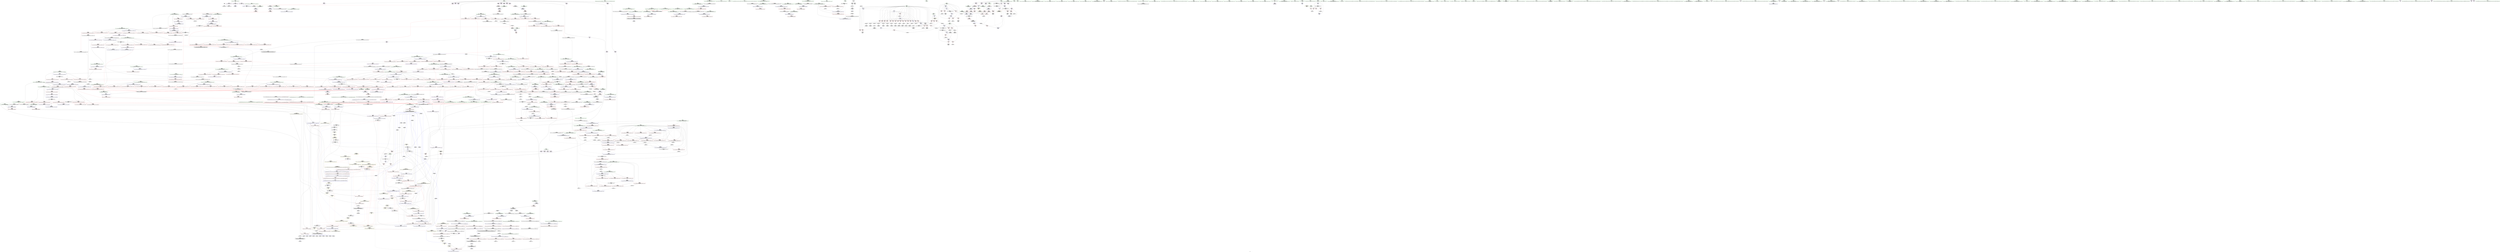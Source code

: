 digraph "SVFG" {
	label="SVFG";

	Node0x55b72585ad20 [shape=record,color=grey,label="{NodeID: 0\nNullPtr}"];
	Node0x55b72585ad20 -> Node0x55b7258bd920[style=solid];
	Node0x55b72585ad20 -> Node0x55b7258d9160[style=solid];
	Node0x55b7259ccf80 [shape=record,color=black,label="{NodeID: 1882\n1352 = PHI(816, )\n}"];
	Node0x55b7259ccf80 -> Node0x55b7258d71f0[style=solid];
	Node0x55b7258c5b40 [shape=record,color=blue,label="{NodeID: 775\n840\<--863\n__secondChild\<--mul\n_ZSt13__adjust_heapIPdldN9__gnu_cxx5__ops15_Iter_less_iterEEvT_T0_S5_T1_T2_\n}"];
	Node0x55b7258c5b40 -> Node0x55b7258d1480[style=dashed];
	Node0x55b7258c5b40 -> Node0x55b7258d1550[style=dashed];
	Node0x55b7258c5b40 -> Node0x55b7258d1620[style=dashed];
	Node0x55b7258c5b40 -> Node0x55b7258d16f0[style=dashed];
	Node0x55b7258c5b40 -> Node0x55b7258d17c0[style=dashed];
	Node0x55b7258c5b40 -> Node0x55b7258d1890[style=dashed];
	Node0x55b7258c5b40 -> Node0x55b7258d1960[style=dashed];
	Node0x55b7258c5b40 -> Node0x55b7258d1a30[style=dashed];
	Node0x55b7258c5b40 -> Node0x55b7258d1b00[style=dashed];
	Node0x55b7258c5b40 -> Node0x55b7258c5b40[style=dashed];
	Node0x55b7258c5b40 -> Node0x55b7258c5c10[style=dashed];
	Node0x55b7258c5b40 -> Node0x55b7258c5e80[style=dashed];
	Node0x55b7258c5b40 -> Node0x55b725940f90[style=dashed];
	Node0x55b7258bc710 [shape=record,color=red,label="{NodeID: 443\n451\<--420\n\<--__last.addr\n_ZSt16__introsort_loopIPdlN9__gnu_cxx5__ops15_Iter_less_iterEEvT_S4_T0_T1_\n|{<s0>18}}"];
	Node0x55b7258bc710:s0 -> Node0x55b7259cff00[style=solid,color=red];
	Node0x55b7258ff370 [shape=record,color=grey,label="{NodeID: 1218\n390 = Binary(388, 389, )\n}"];
	Node0x55b7258ff370 -> Node0x55b7258ff070[style=solid];
	Node0x55b7258b0980 [shape=record,color=green,label="{NodeID: 111\n637\<--638\n_ZNK9__gnu_cxx5__ops15_Iter_less_iterclIPdS3_EEbT_T0_\<--_ZNK9__gnu_cxx5__ops15_Iter_less_iterclIPdS3_EEbT_T0__field_insensitive\n}"];
	Node0x55b7258d1fe0 [shape=record,color=red,label="{NodeID: 554\n938\<--935\n\<--__t.addr\n_ZSt4moveIRN9__gnu_cxx5__ops15_Iter_less_iterEEONSt16remove_referenceIT_E4typeEOS5_\n}"];
	Node0x55b7258d1fe0 -> Node0x55b7258c0220[style=solid];
	Node0x55b725936a70 [shape=record,color=black,label="{NodeID: 1329\nMR_6V_5 = PHI(MR_6V_4, MR_6V_2, MR_6V_2, )\npts\{17 \}\n|{|<s1>46}}"];
	Node0x55b725936a70 -> Node0x55b7258d1f10[style=dashed];
	Node0x55b725936a70:s1 -> Node0x55b725946990[style=dashed,color=red];
	Node0x55b7258b4f40 [shape=record,color=green,label="{NodeID: 222\n1471\<--1472\nllvm.memmove.p0i8.p0i8.i64\<--llvm.memmove.p0i8.p0i8.i64_field_insensitive\n}"];
	Node0x55b7258d7a10 [shape=record,color=red,label="{NodeID: 665\n1452\<--1440\n\<--__first.addr\n_ZNSt20__copy_move_backwardILb1ELb1ESt26random_access_iterator_tagE13__copy_move_bIdEEPT_PKS3_S6_S4_\n}"];
	Node0x55b7258d7a10 -> Node0x55b7258c0970[style=solid];
	Node0x55b725955390 [shape=record,color=yellow,style=double,label="{NodeID: 1440\n6V_1 = ENCHI(MR_6V_0)\npts\{17 \}\nFun[_ZNK9__gnu_cxx5__ops14_Iter_less_valclIPddEEbT_RT0_]}"];
	Node0x55b725955390 -> Node0x55b7258d30f0[style=dashed];
	Node0x55b7258c2c20 [shape=record,color=purple,label="{NodeID: 333\n521\<--520\nadd.ptr1\<--\n_ZSt22__final_insertion_sortIPdN9__gnu_cxx5__ops15_Iter_less_iterEEvT_S4_T0_\n|{<s0>23}}"];
	Node0x55b7258c2c20:s0 -> Node0x55b7259c6280[style=solid,color=red];
	Node0x55b7258acc30 [shape=record,color=green,label="{NodeID: 1\n7\<--1\n__dso_handle\<--dummyObj\nGlob }"];
	Node0x55b7259cd0c0 [shape=record,color=black,label="{NodeID: 1883\n1362 = PHI(816, )\n}"];
	Node0x55b7259cd0c0 -> Node0x55b7258d72c0[style=solid];
	Node0x55b7258c5c10 [shape=record,color=blue,label="{NodeID: 776\n840\<--875\n__secondChild\<--dec\n_ZSt13__adjust_heapIPdldN9__gnu_cxx5__ops15_Iter_less_iterEEvT_T0_S5_T1_T2_\n}"];
	Node0x55b7258c5c10 -> Node0x55b7258d1480[style=dashed];
	Node0x55b7258c5c10 -> Node0x55b7258d1550[style=dashed];
	Node0x55b7258c5c10 -> Node0x55b7258d1890[style=dashed];
	Node0x55b7258c5c10 -> Node0x55b7258d1960[style=dashed];
	Node0x55b7258c5c10 -> Node0x55b7258d1a30[style=dashed];
	Node0x55b7258c5c10 -> Node0x55b7258d1b00[style=dashed];
	Node0x55b7258c5c10 -> Node0x55b7258c5b40[style=dashed];
	Node0x55b7258c5c10 -> Node0x55b7258c5e80[style=dashed];
	Node0x55b7258c5c10 -> Node0x55b725940f90[style=dashed];
	Node0x55b7258bc7e0 [shape=record,color=red,label="{NodeID: 444\n461\<--420\n\<--__last.addr\n_ZSt16__introsort_loopIPdlN9__gnu_cxx5__ops15_Iter_less_iterEEvT_S4_T0_T1_\n|{<s0>19}}"];
	Node0x55b7258bc7e0:s0 -> Node0x55b7259cf9b0[style=solid,color=red];
	Node0x55b7258ff4f0 [shape=record,color=grey,label="{NodeID: 1219\n671 = Binary(669, 670, )\n}"];
	Node0x55b7258ff4f0 -> Node0x55b7258fd3f0[style=solid];
	Node0x55b7258b0a80 [shape=record,color=green,label="{NodeID: 112\n644\<--645\n_ZSt10__pop_heapIPdN9__gnu_cxx5__ops15_Iter_less_iterEEvT_S4_S4_RT0_\<--_ZSt10__pop_heapIPdN9__gnu_cxx5__ops15_Iter_less_iterEEvT_S4_S4_RT0__field_insensitive\n}"];
	Node0x55b7258d20b0 [shape=record,color=red,label="{NodeID: 555\n947\<--944\nthis1\<--this.addr\n_ZN9__gnu_cxx5__ops14_Iter_less_valC2ENS0_15_Iter_less_iterE\n}"];
	Node0x55b725940a90 [shape=record,color=black,label="{NodeID: 1330\nMR_135V_6 = PHI(MR_135V_5, MR_135V_3, MR_135V_3, )\npts\{833 \}\n}"];
	Node0x55b725940a90 -> Node0x55b7258d1070[style=dashed];
	Node0x55b7258b5040 [shape=record,color=green,label="{NodeID: 223\n1488\<--1489\nthis.addr\<--this.addr_field_insensitive\n_ZNK9__gnu_cxx5__ops14_Val_less_iterclIdPdEEbRT_T0_\n}"];
	Node0x55b7258b5040 -> Node0x55b7258d8160[style=solid];
	Node0x55b7258b5040 -> Node0x55b7258e5140[style=solid];
	Node0x55b7258d7ae0 [shape=record,color=red,label="{NodeID: 666\n1466\<--1440\n\<--__first.addr\n_ZNSt20__copy_move_backwardILb1ELb1ESt26random_access_iterator_tagE13__copy_move_bIdEEPT_PKS3_S6_S4_\n}"];
	Node0x55b7258d7ae0 -> Node0x55b7258c0b10[style=solid];
	Node0x55b7259554a0 [shape=record,color=yellow,style=double,label="{NodeID: 1441\n158V_1 = ENCHI(MR_158V_0)\npts\{962 \}\nFun[_ZNK9__gnu_cxx5__ops14_Iter_less_valclIPddEEbT_RT0_]}"];
	Node0x55b7259554a0 -> Node0x55b7258d31c0[style=dashed];
	Node0x55b7258c2cf0 [shape=record,color=purple,label="{NodeID: 334\n590\<--589\nadd.ptr1\<--\n_ZSt27__unguarded_partition_pivotIPdN9__gnu_cxx5__ops15_Iter_less_iterEET_S4_S4_T0_\n|{<s0>27}}"];
	Node0x55b7258c2cf0:s0 -> Node0x55b7259c6f40[style=solid,color=red];
	Node0x55b7258accc0 [shape=record,color=green,label="{NodeID: 2\n9\<--1\n\<--dummyObj\nCan only get source location for instruction, argument, global var or function.}"];
	Node0x55b7259cd200 [shape=record,color=black,label="{NodeID: 1884\n1387 = PHI(1429, )\n|{<s0>86}}"];
	Node0x55b7259cd200:s0 -> Node0x55b7259c5c40[style=solid,color=red];
	Node0x55b7258c5ce0 [shape=record,color=blue,label="{NodeID: 777\n885\<--882\nadd.ptr5\<--\n_ZSt13__adjust_heapIPdldN9__gnu_cxx5__ops15_Iter_less_iterEEvT_T0_S5_T1_T2_\n}"];
	Node0x55b7258c5ce0 -> Node0x55b72594c390[style=dashed];
	Node0x55b7258bc8b0 [shape=record,color=red,label="{NodeID: 445\n467\<--420\n\<--__last.addr\n_ZSt16__introsort_loopIPdlN9__gnu_cxx5__ops15_Iter_less_iterEEvT_S4_T0_T1_\n|{<s0>20}}"];
	Node0x55b7258bc8b0:s0 -> Node0x55b7259cf600[style=solid,color=red];
	Node0x55b7258ff670 [shape=record,color=grey,label="{NodeID: 1220\n863 = Binary(397, 862, )\n}"];
	Node0x55b7258ff670 -> Node0x55b7258c5b40[style=solid];
	Node0x55b7258b0b80 [shape=record,color=green,label="{NodeID: 113\n657\<--658\n__first.addr\<--__first.addr_field_insensitive\n_ZSt11__sort_heapIPdN9__gnu_cxx5__ops15_Iter_less_iterEEvT_S4_RT0_\n}"];
	Node0x55b7258b0b80 -> Node0x55b7258ce8a0[style=solid];
	Node0x55b7258b0b80 -> Node0x55b7258ce970[style=solid];
	Node0x55b7258b0b80 -> Node0x55b7258dbe40[style=solid];
	Node0x55b7258d2180 [shape=record,color=red,label="{NodeID: 556\n982\<--955\n\<--__first.addr\n_ZSt11__push_heapIPdldN9__gnu_cxx5__ops14_Iter_less_valEEvT_T0_S5_T1_RT2_\n}"];
	Node0x55b7258d2180 -> Node0x55b7258c43b0[style=solid];
	Node0x55b725940f90 [shape=record,color=black,label="{NodeID: 1331\nMR_143V_8 = PHI(MR_143V_7, MR_143V_3, MR_143V_3, )\npts\{841 \}\n}"];
	Node0x55b7258b5110 [shape=record,color=green,label="{NodeID: 224\n1490\<--1491\n__val.addr\<--__val.addr_field_insensitive\n_ZNK9__gnu_cxx5__ops14_Val_less_iterclIdPdEEbRT_T0_\n}"];
	Node0x55b7258b5110 -> Node0x55b7258d8230[style=solid];
	Node0x55b7258b5110 -> Node0x55b7258e5210[style=solid];
	Node0x55b7258d7bb0 [shape=record,color=red,label="{NodeID: 667\n1451\<--1442\n\<--__last.addr\n_ZNSt20__copy_move_backwardILb1ELb1ESt26random_access_iterator_tagE13__copy_move_bIdEEPT_PKS3_S6_S4_\n}"];
	Node0x55b7258d7bb0 -> Node0x55b7258c08a0[style=solid];
	Node0x55b7258c2dc0 [shape=record,color=purple,label="{NodeID: 335\n593\<--592\nadd.ptr2\<--\n_ZSt27__unguarded_partition_pivotIPdN9__gnu_cxx5__ops15_Iter_less_iterEET_S4_S4_T0_\n|{<s0>27}}"];
	Node0x55b7258c2dc0:s0 -> Node0x55b7259c71c0[style=solid,color=red];
	Node0x55b7258acd50 [shape=record,color=green,label="{NodeID: 3\n21\<--1\n.str\<--dummyObj\nGlob }"];
	Node0x55b7259cd3d0 [shape=record,color=black,label="{NodeID: 1885\n1391 = PHI(1429, )\n|{<s0>86}}"];
	Node0x55b7259cd3d0:s0 -> Node0x55b7259c5d80[style=solid,color=red];
	Node0x55b7258c5db0 [shape=record,color=blue,label="{NodeID: 778\n832\<--887\n__holeIndex.addr\<--\n_ZSt13__adjust_heapIPdldN9__gnu_cxx5__ops15_Iter_less_iterEEvT_T0_S5_T1_T2_\n}"];
	Node0x55b7258c5db0 -> Node0x55b7258d0ed0[style=dashed];
	Node0x55b7258c5db0 -> Node0x55b7258d0fa0[style=dashed];
	Node0x55b7258c5db0 -> Node0x55b7258c5db0[style=dashed];
	Node0x55b7258c5db0 -> Node0x55b7258c6020[style=dashed];
	Node0x55b7258c5db0 -> Node0x55b725940a90[style=dashed];
	Node0x55b7258bc980 [shape=record,color=red,label="{NodeID: 446\n445\<--422\n\<--__depth_limit.addr\n_ZSt16__introsort_loopIPdlN9__gnu_cxx5__ops15_Iter_less_iterEEvT_S4_T0_T1_\n}"];
	Node0x55b7258bc980 -> Node0x55b7259069f0[style=solid];
	Node0x55b7258ff7f0 [shape=record,color=grey,label="{NodeID: 1221\n862 = Binary(861, 674, )\n}"];
	Node0x55b7258ff7f0 -> Node0x55b7258ff670[style=solid];
	Node0x55b7258b55e0 [shape=record,color=green,label="{NodeID: 114\n659\<--660\n__last.addr\<--__last.addr_field_insensitive\n_ZSt11__sort_heapIPdN9__gnu_cxx5__ops15_Iter_less_iterEEvT_S4_RT0_\n}"];
	Node0x55b7258b55e0 -> Node0x55b7258cea40[style=solid];
	Node0x55b7258b55e0 -> Node0x55b7258ceb10[style=solid];
	Node0x55b7258b55e0 -> Node0x55b7258cebe0[style=solid];
	Node0x55b7258b55e0 -> Node0x55b7258cecb0[style=solid];
	Node0x55b7258b55e0 -> Node0x55b7258dbf10[style=solid];
	Node0x55b7258b55e0 -> Node0x55b7258dc0b0[style=solid];
	Node0x55b7258d2250 [shape=record,color=red,label="{NodeID: 557\n992\<--955\n\<--__first.addr\n_ZSt11__push_heapIPdldN9__gnu_cxx5__ops14_Iter_less_valEEvT_T0_S5_T1_RT2_\n}"];
	Node0x55b7258d2250 -> Node0x55b7258c4480[style=solid];
	Node0x55b725941490 [shape=record,color=black,label="{NodeID: 1332\nMR_6V_3 = PHI(MR_6V_2, MR_6V_1, )\npts\{17 \}\n|{<s0>87}}"];
	Node0x55b725941490:s0 -> Node0x55b725976a40[style=dashed,color=blue];
	Node0x55b7258b51e0 [shape=record,color=green,label="{NodeID: 225\n1492\<--1493\n__it.addr\<--__it.addr_field_insensitive\n_ZNK9__gnu_cxx5__ops14_Val_less_iterclIdPdEEbRT_T0_\n}"];
	Node0x55b7258b51e0 -> Node0x55b7258d8300[style=solid];
	Node0x55b7258b51e0 -> Node0x55b7258e52e0[style=solid];
	Node0x55b7258d7c80 [shape=record,color=red,label="{NodeID: 668\n1461\<--1444\n\<--__result.addr\n_ZNSt20__copy_move_backwardILb1ELb1ESt26random_access_iterator_tagE13__copy_move_bIdEEPT_PKS3_S6_S4_\n}"];
	Node0x55b7258d7c80 -> Node0x55b7258c46f0[style=solid];
	Node0x55b7258c2e90 [shape=record,color=purple,label="{NodeID: 336\n598\<--597\nadd.ptr3\<--\n_ZSt27__unguarded_partition_pivotIPdN9__gnu_cxx5__ops15_Iter_less_iterEET_S4_S4_T0_\n|{<s0>28}}"];
	Node0x55b7258c2e90:s0 -> Node0x55b7259d0170[style=solid,color=red];
	Node0x55b7258acde0 [shape=record,color=green,label="{NodeID: 4\n23\<--1\n.str.1\<--dummyObj\nGlob }"];
	Node0x55b7259cd510 [shape=record,color=black,label="{NodeID: 1886\n1393 = PHI(1429, )\n|{<s0>86}}"];
	Node0x55b7259cd510:s0 -> Node0x55b7259c5ec0[style=solid,color=red];
	Node0x55b7258c5e80 [shape=record,color=blue,label="{NodeID: 779\n840\<--902\n__secondChild\<--mul12\n_ZSt13__adjust_heapIPdldN9__gnu_cxx5__ops15_Iter_less_iterEEvT_T0_S5_T1_T2_\n}"];
	Node0x55b7258c5e80 -> Node0x55b7258d1bd0[style=dashed];
	Node0x55b7258c5e80 -> Node0x55b7258d1ca0[style=dashed];
	Node0x55b7258c5e80 -> Node0x55b725940f90[style=dashed];
	Node0x55b7258bca50 [shape=record,color=red,label="{NodeID: 447\n456\<--422\n\<--__depth_limit.addr\n_ZSt16__introsort_loopIPdlN9__gnu_cxx5__ops15_Iter_less_iterEEvT_S4_T0_T1_\n}"];
	Node0x55b7258bca50 -> Node0x55b725903cf0[style=solid];
	Node0x55b7258ff970 [shape=record,color=grey,label="{NodeID: 1222\n114 = Binary(113, 79, )\n}"];
	Node0x55b7258ff970 -> Node0x55b7258d9670[style=solid];
	Node0x55b7258b56b0 [shape=record,color=green,label="{NodeID: 115\n661\<--662\n__comp.addr\<--__comp.addr_field_insensitive\n_ZSt11__sort_heapIPdN9__gnu_cxx5__ops15_Iter_less_iterEEvT_S4_RT0_\n}"];
	Node0x55b7258b56b0 -> Node0x55b7258ced80[style=solid];
	Node0x55b7258b56b0 -> Node0x55b7258dbfe0[style=solid];
	Node0x55b7258d2320 [shape=record,color=red,label="{NodeID: 558\n997\<--955\n\<--__first.addr\n_ZSt11__push_heapIPdldN9__gnu_cxx5__ops14_Iter_less_valEEvT_T0_S5_T1_RT2_\n}"];
	Node0x55b7258d2320 -> Node0x55b7258c4550[style=solid];
	Node0x55b725941990 [shape=record,color=black,label="{NodeID: 1333\nMR_6V_5 = PHI(MR_6V_6, MR_6V_4, )\npts\{17 \}\n|{|<s3>6}}"];
	Node0x55b725941990 -> Node0x55b7258bade0[style=dashed];
	Node0x55b725941990 -> Node0x55b7258d9cf0[style=dashed];
	Node0x55b725941990 -> Node0x55b725941990[style=dashed];
	Node0x55b725941990:s3 -> Node0x55b725955ce0[style=dashed,color=red];
	Node0x55b7258b52b0 [shape=record,color=green,label="{NodeID: 226\n1507\<--1508\n\<--field_insensitive\n_ZSt9__reverseIPdEvT_S1_St26random_access_iterator_tag\n}"];
	Node0x55b7258d7d50 [shape=record,color=red,label="{NodeID: 669\n1474\<--1444\n\<--__result.addr\n_ZNSt20__copy_move_backwardILb1ELb1ESt26random_access_iterator_tagE13__copy_move_bIdEEPT_PKS3_S6_S4_\n}"];
	Node0x55b7258d7d50 -> Node0x55b7258c47c0[style=solid];
	Node0x55b7258c2f60 [shape=record,color=purple,label="{NodeID: 337\n649\<--648\nincdec.ptr\<--\n_ZSt13__heap_selectIPdN9__gnu_cxx5__ops15_Iter_less_iterEEvT_S4_S4_T0_\n}"];
	Node0x55b7258c2f60 -> Node0x55b7258dbd70[style=solid];
	Node0x55b7258ad620 [shape=record,color=green,label="{NodeID: 5\n25\<--1\n.str.2\<--dummyObj\nGlob }"];
	Node0x55b7259cd650 [shape=record,color=black,label="{NodeID: 1887\n1394 = PHI(1405, )\n}"];
	Node0x55b7259cd650 -> Node0x55b7258c0560[style=solid];
	Node0x55b7258c5f50 [shape=record,color=blue,label="{NodeID: 780\n912\<--909\nadd.ptr16\<--\n_ZSt13__adjust_heapIPdldN9__gnu_cxx5__ops15_Iter_less_iterEEvT_T0_S5_T1_T2_\n}"];
	Node0x55b7258c5f50 -> Node0x55b725936a70[style=dashed];
	Node0x55b7258bcb20 [shape=record,color=red,label="{NodeID: 448\n468\<--422\n\<--__depth_limit.addr\n_ZSt16__introsort_loopIPdlN9__gnu_cxx5__ops15_Iter_less_iterEEvT_S4_T0_T1_\n|{<s0>20}}"];
	Node0x55b7258bcb20:s0 -> Node0x55b7259cf750[style=solid,color=red];
	Node0x55b7258ffaf0 [shape=record,color=grey,label="{NodeID: 1223\n1004 = Binary(1003, 674, )\n}"];
	Node0x55b7258ffaf0 -> Node0x55b7258ffc70[style=solid];
	Node0x55b7258b5780 [shape=record,color=green,label="{NodeID: 116\n690\<--691\n__first.addr\<--__first.addr_field_insensitive\n_ZSt11__make_heapIPdN9__gnu_cxx5__ops15_Iter_less_iterEEvT_S4_RT0_\n}"];
	Node0x55b7258b5780 -> Node0x55b7258cee50[style=solid];
	Node0x55b7258b5780 -> Node0x55b7258cef20[style=solid];
	Node0x55b7258b5780 -> Node0x55b7258ceff0[style=solid];
	Node0x55b7258b5780 -> Node0x55b7258cf0c0[style=solid];
	Node0x55b7258b5780 -> Node0x55b7258dc180[style=solid];
	Node0x55b7258d23f0 [shape=record,color=red,label="{NodeID: 559\n1010\<--955\n\<--__first.addr\n_ZSt11__push_heapIPdldN9__gnu_cxx5__ops14_Iter_less_valEEvT_T0_S5_T1_RT2_\n}"];
	Node0x55b7258d23f0 -> Node0x55b7258c4620[style=solid];
	Node0x55b7258b5380 [shape=record,color=green,label="{NodeID: 227\n1509\<--1510\n__first.addr\<--__first.addr_field_insensitive\n_ZSt9__reverseIPdEvT_S1_St26random_access_iterator_tag\n}"];
	Node0x55b7258b5380 -> Node0x55b7258d8570[style=solid];
	Node0x55b7258b5380 -> Node0x55b7258d8640[style=solid];
	Node0x55b7258b5380 -> Node0x55b7258d8710[style=solid];
	Node0x55b7258b5380 -> Node0x55b7258d87e0[style=solid];
	Node0x55b7258b5380 -> Node0x55b7258e53b0[style=solid];
	Node0x55b7258b5380 -> Node0x55b7258e5620[style=solid];
	Node0x55b7258d7e20 [shape=record,color=red,label="{NodeID: 670\n1458\<--1446\n\<--_Num\n_ZNSt20__copy_move_backwardILb1ELb1ESt26random_access_iterator_tagE13__copy_move_bIdEEPT_PKS3_S6_S4_\n}"];
	Node0x55b7258d7e20 -> Node0x55b725904470[style=solid];
	Node0x55b725955820 [shape=record,color=yellow,style=double,label="{NodeID: 1445\n6V_1 = ENCHI(MR_6V_0)\npts\{17 \}\nFun[_ZSt23__copy_move_backward_a2ILb1EPdS0_ET1_T0_S2_S1_]|{<s0>86}}"];
	Node0x55b725955820:s0 -> Node0x55b725955ea0[style=dashed,color=red];
	Node0x55b7258c3030 [shape=record,color=purple,label="{NodeID: 338\n677\<--676\nincdec.ptr\<--\n_ZSt11__sort_heapIPdN9__gnu_cxx5__ops15_Iter_less_iterEEvT_S4_RT0_\n}"];
	Node0x55b7258c3030 -> Node0x55b7258dc0b0[style=solid];
	Node0x55b7258ad6b0 [shape=record,color=green,label="{NodeID: 6\n27\<--1\n.str.3\<--dummyObj\nGlob }"];
	Node0x55b7259cd760 [shape=record,color=black,label="{NodeID: 1888\n1425 = PHI(1436, )\n}"];
	Node0x55b7259cd760 -> Node0x55b7258c0700[style=solid];
	Node0x55b7258c6020 [shape=record,color=blue,label="{NodeID: 781\n832\<--915\n__holeIndex.addr\<--sub17\n_ZSt13__adjust_heapIPdldN9__gnu_cxx5__ops15_Iter_less_iterEEvT_T0_S5_T1_T2_\n}"];
	Node0x55b7258c6020 -> Node0x55b725940a90[style=dashed];
	Node0x55b7258bcbf0 [shape=record,color=red,label="{NodeID: 449\n466\<--426\n\<--__cut\n_ZSt16__introsort_loopIPdlN9__gnu_cxx5__ops15_Iter_less_iterEEvT_S4_T0_T1_\n|{<s0>20}}"];
	Node0x55b7258bcbf0:s0 -> Node0x55b7259cf4b0[style=solid,color=red];
	Node0x55b7258ffc70 [shape=record,color=grey,label="{NodeID: 1224\n1005 = Binary(1004, 397, )\n}"];
	Node0x55b7258ffc70 -> Node0x55b7258c6910[style=solid];
	Node0x55b7258b5850 [shape=record,color=green,label="{NodeID: 117\n692\<--693\n__last.addr\<--__last.addr_field_insensitive\n_ZSt11__make_heapIPdN9__gnu_cxx5__ops15_Iter_less_iterEEvT_S4_RT0_\n}"];
	Node0x55b7258b5850 -> Node0x55b7258cf190[style=solid];
	Node0x55b7258b5850 -> Node0x55b7258cf260[style=solid];
	Node0x55b7258b5850 -> Node0x55b7258dc250[style=solid];
	Node0x55b7258d24c0 [shape=record,color=red,label="{NodeID: 560\n972\<--957\n\<--__holeIndex.addr\n_ZSt11__push_heapIPdldN9__gnu_cxx5__ops14_Iter_less_valEEvT_T0_S5_T1_RT2_\n}"];
	Node0x55b7258d24c0 -> Node0x55b725901ef0[style=solid];
	Node0x55b7258b5450 [shape=record,color=green,label="{NodeID: 228\n1511\<--1512\n__last.addr\<--__last.addr_field_insensitive\n_ZSt9__reverseIPdEvT_S1_St26random_access_iterator_tag\n}"];
	Node0x55b7258b5450 -> Node0x55b7258d88b0[style=solid];
	Node0x55b7258b5450 -> Node0x55b7258d8980[style=solid];
	Node0x55b7258b5450 -> Node0x55b7258d8a50[style=solid];
	Node0x55b7258b5450 -> Node0x55b7258d8b20[style=solid];
	Node0x55b7258b5450 -> Node0x55b7258d8bf0[style=solid];
	Node0x55b7258b5450 -> Node0x55b7258e5480[style=solid];
	Node0x55b7258b5450 -> Node0x55b7258e5550[style=solid];
	Node0x55b7258b5450 -> Node0x55b7258e56f0[style=solid];
	Node0x55b7258d7ef0 [shape=record,color=red,label="{NodeID: 671\n1462\<--1446\n\<--_Num\n_ZNSt20__copy_move_backwardILb1ELb1ESt26random_access_iterator_tagE13__copy_move_bIdEEPT_PKS3_S6_S4_\n}"];
	Node0x55b7258d7ef0 -> Node0x55b7258fd870[style=solid];
	Node0x55b7258c3100 [shape=record,color=purple,label="{NodeID: 339\n1127\<--1126\nincdec.ptr\<--\n_ZSt21__unguarded_partitionIPdN9__gnu_cxx5__ops15_Iter_less_iterEET_S4_S4_S4_T0_\n}"];
	Node0x55b7258c3100 -> Node0x55b7258c72d0[style=solid];
	Node0x55b7258ad740 [shape=record,color=green,label="{NodeID: 7\n30\<--1\n\<--dummyObj\nCan only get source location for instruction, argument, global var or function.}"];
	Node0x55b7259cd870 [shape=record,color=black,label="{NodeID: 1889\n950 = PHI(924, )\n0th arg _ZSt11__push_heapIPdldN9__gnu_cxx5__ops14_Iter_less_valEEvT_T0_S5_T1_RT2_ }"];
	Node0x55b7259cd870 -> Node0x55b7258c6290[style=solid];
	Node0x55b7258c60f0 [shape=record,color=blue,label="{NodeID: 782\n935\<--934\n__t.addr\<--__t\n_ZSt4moveIRN9__gnu_cxx5__ops15_Iter_less_iterEEONSt16remove_referenceIT_E4typeEOS5_\n}"];
	Node0x55b7258c60f0 -> Node0x55b7258d1fe0[style=dashed];
	Node0x55b7258bccc0 [shape=record,color=red,label="{NodeID: 450\n470\<--426\n\<--__cut\n_ZSt16__introsort_loopIPdlN9__gnu_cxx5__ops15_Iter_less_iterEEvT_S4_T0_T1_\n}"];
	Node0x55b7258bccc0 -> Node0x55b7258db210[style=solid];
	Node0x55b7258ffdf0 [shape=record,color=grey,label="{NodeID: 1225\n167 = Binary(166, 79, )\n}"];
	Node0x55b7258ffdf0 -> Node0x55b7258be270[style=solid];
	Node0x55b7258b5920 [shape=record,color=green,label="{NodeID: 118\n694\<--695\n__comp.addr\<--__comp.addr_field_insensitive\n_ZSt11__make_heapIPdN9__gnu_cxx5__ops15_Iter_less_iterEEvT_S4_RT0_\n}"];
	Node0x55b7258b5920 -> Node0x55b7258cf330[style=solid];
	Node0x55b7258b5920 -> Node0x55b7258dc320[style=solid];
	Node0x55b7258d2590 [shape=record,color=red,label="{NodeID: 561\n977\<--957\n\<--__holeIndex.addr\n_ZSt11__push_heapIPdldN9__gnu_cxx5__ops14_Iter_less_valEEvT_T0_S5_T1_RT2_\n}"];
	Node0x55b7258d2590 -> Node0x55b725904ef0[style=solid];
	Node0x55b725942890 [shape=record,color=black,label="{NodeID: 1336\nMR_24V_6 = PHI(MR_24V_7, MR_24V_5, )\npts\{200000 \}\n|{|<s8>8}}"];
	Node0x55b725942890 -> Node0x55b7258bac40[style=dashed];
	Node0x55b725942890 -> Node0x55b7258baeb0[style=dashed];
	Node0x55b725942890 -> Node0x55b7258baf80[style=dashed];
	Node0x55b725942890 -> Node0x55b7258bb050[style=dashed];
	Node0x55b725942890 -> Node0x55b7258bb120[style=dashed];
	Node0x55b725942890 -> Node0x55b7258d9c20[style=dashed];
	Node0x55b725942890 -> Node0x55b7258d9f60[style=dashed];
	Node0x55b725942890 -> Node0x55b725942890[style=dashed];
	Node0x55b725942890:s8 -> Node0x55b72593f780[style=dashed,color=red];
	Node0x55b7258b5520 [shape=record,color=green,label="{NodeID: 229\n1541\<--1542\nretval\<--retval_field_insensitive\n_ZSt19__iterator_categoryIPdENSt15iterator_traitsIT_E17iterator_categoryERKS2_\n}"];
	Node0x55b7258d7fc0 [shape=record,color=red,label="{NodeID: 672\n1468\<--1446\n\<--_Num\n_ZNSt20__copy_move_backwardILb1ELb1ESt26random_access_iterator_tagE13__copy_move_bIdEEPT_PKS3_S6_S4_\n}"];
	Node0x55b7258d7fc0 -> Node0x55b7258fe8f0[style=solid];
	Node0x55b7258c31d0 [shape=record,color=purple,label="{NodeID: 340\n1131\<--1130\nincdec.ptr3\<--\n_ZSt21__unguarded_partitionIPdN9__gnu_cxx5__ops15_Iter_less_iterEET_S4_S4_S4_T0_\n}"];
	Node0x55b7258c31d0 -> Node0x55b7258c73a0[style=solid];
	Node0x55b7258ad7d0 [shape=record,color=green,label="{NodeID: 8\n79\<--1\n\<--dummyObj\nCan only get source location for instruction, argument, global var or function.}"];
	Node0x55b7259cd980 [shape=record,color=black,label="{NodeID: 1890\n951 = PHI(925, )\n1st arg _ZSt11__push_heapIPdldN9__gnu_cxx5__ops14_Iter_less_valEEvT_T0_S5_T1_RT2_ }"];
	Node0x55b7259cd980 -> Node0x55b7258c6360[style=solid];
	Node0x55b7258c61c0 [shape=record,color=blue,label="{NodeID: 783\n944\<--941\nthis.addr\<--this\n_ZN9__gnu_cxx5__ops14_Iter_less_valC2ENS0_15_Iter_less_iterE\n}"];
	Node0x55b7258c61c0 -> Node0x55b7258d20b0[style=dashed];
	Node0x55b7258bcd90 [shape=record,color=red,label="{NodeID: 451\n479\<--476\n\<--__n.addr\n_ZSt4__lgl\n}"];
	Node0x55b7258fff70 [shape=record,color=grey,label="{NodeID: 1226\n165 = Binary(155, 164, )\n}"];
	Node0x55b7258fff70 -> Node0x55b7258d9cf0[style=solid];
	Node0x55b7258b59f0 [shape=record,color=green,label="{NodeID: 119\n696\<--697\n__len\<--__len_field_insensitive\n_ZSt11__make_heapIPdN9__gnu_cxx5__ops15_Iter_less_iterEEvT_S4_RT0_\n}"];
	Node0x55b7258b59f0 -> Node0x55b7258cf400[style=solid];
	Node0x55b7258b59f0 -> Node0x55b7258cf4d0[style=solid];
	Node0x55b7258b59f0 -> Node0x55b7258dc3f0[style=solid];
	Node0x55b7258d2660 [shape=record,color=red,label="{NodeID: 562\n998\<--957\n\<--__holeIndex.addr\n_ZSt11__push_heapIPdldN9__gnu_cxx5__ops14_Iter_less_valEEvT_T0_S5_T1_RT2_\n}"];
	Node0x55b725942d90 [shape=record,color=black,label="{NodeID: 1337\nMR_6V_4 = PHI(MR_6V_3, MR_6V_1, )\npts\{17 \}\n|{<s0>12}}"];
	Node0x55b725942d90:s0 -> Node0x55b725973fa0[style=dashed,color=blue];
	Node0x55b7258bd780 [shape=record,color=green,label="{NodeID: 230\n1543\<--1544\n.addr\<--.addr_field_insensitive\n_ZSt19__iterator_categoryIPdENSt15iterator_traitsIT_E17iterator_categoryERKS2_\n}"];
	Node0x55b7258bd780 -> Node0x55b7258e57c0[style=solid];
	Node0x55b725976200 [shape=record,color=yellow,style=double,label="{NodeID: 1780\n6V_2 = CSCHI(MR_6V_1)\npts\{17 \}\nCS[]|{<s0>52|<s1>54|<s2>55|<s3>57|<s4>59|<s5>60|<s6>63|<s7>89}}"];
	Node0x55b725976200:s0 -> Node0x55b72594be90[style=dashed,color=blue];
	Node0x55b725976200:s1 -> Node0x55b72594be90[style=dashed,color=blue];
	Node0x55b725976200:s2 -> Node0x55b72594be90[style=dashed,color=blue];
	Node0x55b725976200:s3 -> Node0x55b72594be90[style=dashed,color=blue];
	Node0x55b725976200:s4 -> Node0x55b72594be90[style=dashed,color=blue];
	Node0x55b725976200:s5 -> Node0x55b72594be90[style=dashed,color=blue];
	Node0x55b725976200:s6 -> Node0x55b725939670[style=dashed,color=blue];
	Node0x55b725976200:s7 -> Node0x55b72594dc90[style=dashed,color=blue];
	Node0x55b7258d8090 [shape=record,color=red,label="{NodeID: 673\n1475\<--1446\n\<--_Num\n_ZNSt20__copy_move_backwardILb1ELb1ESt26random_access_iterator_tagE13__copy_move_bIdEEPT_PKS3_S6_S4_\n}"];
	Node0x55b7258d8090 -> Node0x55b7258febf0[style=solid];
	Node0x55b7258c32a0 [shape=record,color=purple,label="{NodeID: 341\n1139\<--1138\nincdec.ptr7\<--\n_ZSt21__unguarded_partitionIPdN9__gnu_cxx5__ops15_Iter_less_iterEET_S4_S4_S4_T0_\n}"];
	Node0x55b7258c32a0 -> Node0x55b7258c7470[style=solid];
	Node0x55b7258ad860 [shape=record,color=green,label="{NodeID: 9\n97\<--1\n\<--dummyObj\nCan only get source location for instruction, argument, global var or function.}"];
	Node0x55b7259cdac0 [shape=record,color=black,label="{NodeID: 1891\n952 = PHI(926, )\n2nd arg _ZSt11__push_heapIPdldN9__gnu_cxx5__ops14_Iter_less_valEEvT_T0_S5_T1_RT2_ }"];
	Node0x55b7259cdac0 -> Node0x55b7258c6430[style=solid];
	Node0x55b7258c6290 [shape=record,color=blue,label="{NodeID: 784\n955\<--950\n__first.addr\<--__first\n_ZSt11__push_heapIPdldN9__gnu_cxx5__ops14_Iter_less_valEEvT_T0_S5_T1_RT2_\n}"];
	Node0x55b7258c6290 -> Node0x55b7258d2180[style=dashed];
	Node0x55b7258c6290 -> Node0x55b7258d2250[style=dashed];
	Node0x55b7258c6290 -> Node0x55b7258d2320[style=dashed];
	Node0x55b7258c6290 -> Node0x55b7258d23f0[style=dashed];
	Node0x55b7258bce60 [shape=record,color=red,label="{NodeID: 452\n507\<--494\n\<--__first.addr\n_ZSt22__final_insertion_sortIPdN9__gnu_cxx5__ops15_Iter_less_iterEEvT_S4_T0_\n}"];
	Node0x55b7258bce60 -> Node0x55b7258bf6c0[style=solid];
	Node0x55b7259000f0 [shape=record,color=grey,label="{NodeID: 1227\n157 = Binary(156, 79, )\n}"];
	Node0x55b7259000f0 -> Node0x55b725900270[style=solid];
	Node0x55b7258b5ac0 [shape=record,color=green,label="{NodeID: 120\n698\<--699\n__parent\<--__parent_field_insensitive\n_ZSt11__make_heapIPdN9__gnu_cxx5__ops15_Iter_less_iterEEvT_S4_RT0_\n}"];
	Node0x55b7258b5ac0 -> Node0x55b7258cf5a0[style=solid];
	Node0x55b7258b5ac0 -> Node0x55b7258cf670[style=solid];
	Node0x55b7258b5ac0 -> Node0x55b7258cf740[style=solid];
	Node0x55b7258b5ac0 -> Node0x55b7258cf810[style=solid];
	Node0x55b7258b5ac0 -> Node0x55b7258dc4c0[style=solid];
	Node0x55b7258b5ac0 -> Node0x55b7258dc660[style=solid];
	Node0x55b7258d2730 [shape=record,color=red,label="{NodeID: 563\n1003\<--957\n\<--__holeIndex.addr\n_ZSt11__push_heapIPdldN9__gnu_cxx5__ops14_Iter_less_valEEvT_T0_S5_T1_RT2_\n}"];
	Node0x55b7258d2730 -> Node0x55b7258ffaf0[style=solid];
	Node0x55b7258bd850 [shape=record,color=green,label="{NodeID: 231\n31\<--1547\n_GLOBAL__sub_I_felipebart_2_1.cpp\<--_GLOBAL__sub_I_felipebart_2_1.cpp_field_insensitive\n}"];
	Node0x55b7258bd850 -> Node0x55b7258d9060[style=solid];
	Node0x55b7258d8160 [shape=record,color=red,label="{NodeID: 674\n1497\<--1488\nthis1\<--this.addr\n_ZNK9__gnu_cxx5__ops14_Val_less_iterclIdPdEEbRT_T0_\n}"];
	Node0x55b7258c3370 [shape=record,color=purple,label="{NodeID: 342\n1152\<--1151\nincdec.ptr9\<--\n_ZSt21__unguarded_partitionIPdN9__gnu_cxx5__ops15_Iter_less_iterEET_S4_S4_S4_T0_\n}"];
	Node0x55b7258c3370 -> Node0x55b7258c7540[style=solid];
	Node0x55b7258ad8f0 [shape=record,color=green,label="{NodeID: 10\n121\<--1\n\<--dummyObj\nCan only get source location for instruction, argument, global var or function.}"];
	Node0x55b7259cdc00 [shape=record,color=black,label="{NodeID: 1892\n953 = PHI(928, )\n3rd arg _ZSt11__push_heapIPdldN9__gnu_cxx5__ops14_Iter_less_valEEvT_T0_S5_T1_RT2_ }"];
	Node0x55b7259cdc00 -> Node0x55b7258c6500[style=solid];
	Node0x55b7258c6360 [shape=record,color=blue,label="{NodeID: 785\n957\<--951\n__holeIndex.addr\<--__holeIndex\n_ZSt11__push_heapIPdldN9__gnu_cxx5__ops14_Iter_less_valEEvT_T0_S5_T1_RT2_\n}"];
	Node0x55b7258c6360 -> Node0x55b7258d24c0[style=dashed];
	Node0x55b7258c6360 -> Node0x55b725945f90[style=dashed];
	Node0x55b7258bcf30 [shape=record,color=red,label="{NodeID: 453\n514\<--494\n\<--__first.addr\n_ZSt22__final_insertion_sortIPdN9__gnu_cxx5__ops15_Iter_less_iterEEvT_S4_T0_\n|{<s0>22}}"];
	Node0x55b7258bcf30:s0 -> Node0x55b7259cde80[style=solid,color=red];
	Node0x55b725900270 [shape=record,color=grey,label="{NodeID: 1228\n158 = Binary(79, 157, )\n}"];
	Node0x55b725900270 -> Node0x55b7258be0d0[style=solid];
	Node0x55b7258b5b90 [shape=record,color=green,label="{NodeID: 121\n700\<--701\n__value\<--__value_field_insensitive\n_ZSt11__make_heapIPdN9__gnu_cxx5__ops15_Iter_less_iterEEvT_S4_RT0_\n|{|<s1>34}}"];
	Node0x55b7258b5b90 -> Node0x55b7258dc590[style=solid];
	Node0x55b7258b5b90:s1 -> Node0x55b7259d0580[style=solid,color=red];
	Node0x55b7258d2800 [shape=record,color=red,label="{NodeID: 564\n1011\<--957\n\<--__holeIndex.addr\n_ZSt11__push_heapIPdldN9__gnu_cxx5__ops14_Iter_less_valEEvT_T0_S5_T1_RT2_\n}"];
	Node0x55b7258bd920 [shape=record,color=black,label="{NodeID: 232\n2\<--3\ndummyVal\<--dummyVal\n}"];
	Node0x55b7258d8230 [shape=record,color=red,label="{NodeID: 675\n1498\<--1490\n\<--__val.addr\n_ZNK9__gnu_cxx5__ops14_Val_less_iterclIdPdEEbRT_T0_\n}"];
	Node0x55b7258d8230 -> Node0x55b7258d83d0[style=solid];
	Node0x55b725955ce0 [shape=record,color=yellow,style=double,label="{NodeID: 1450\n6V_1 = ENCHI(MR_6V_0)\npts\{17 \}\nFun[_ZSt4sortIPdEvT_S1_]|{<s0>12}}"];
	Node0x55b725955ce0:s0 -> Node0x55b7259550c0[style=dashed,color=red];
	Node0x55b7258c3440 [shape=record,color=purple,label="{NodeID: 343\n1225\<--1224\nadd.ptr\<--\n_ZSt16__insertion_sortIPdN9__gnu_cxx5__ops15_Iter_less_iterEEvT_S4_T0_\n}"];
	Node0x55b7258c3440 -> Node0x55b7258c7d60[style=solid];
	Node0x55b7258ad980 [shape=record,color=green,label="{NodeID: 11\n247\<--1\n\<--dummyObj\nCan only get source location for instruction, argument, global var or function.}"];
	Node0x55b7259cdd40 [shape=record,color=black,label="{NodeID: 1893\n954 = PHI(842, )\n4th arg _ZSt11__push_heapIPdldN9__gnu_cxx5__ops14_Iter_less_valEEvT_T0_S5_T1_RT2_ }"];
	Node0x55b7259cdd40 -> Node0x55b7258c65d0[style=solid];
	Node0x55b7258c6430 [shape=record,color=blue,label="{NodeID: 786\n959\<--952\n__topIndex.addr\<--__topIndex\n_ZSt11__push_heapIPdldN9__gnu_cxx5__ops14_Iter_less_valEEvT_T0_S5_T1_RT2_\n}"];
	Node0x55b7258c6430 -> Node0x55b7258d28d0[style=dashed];
	Node0x55b7258bd000 [shape=record,color=red,label="{NodeID: 454\n515\<--494\n\<--__first.addr\n_ZSt22__final_insertion_sortIPdN9__gnu_cxx5__ops15_Iter_less_iterEEvT_S4_T0_\n}"];
	Node0x55b7258bd000 -> Node0x55b7258c2b50[style=solid];
	Node0x55b7259003f0 [shape=record,color=grey,label="{NodeID: 1229\n175 = Binary(174, 79, )\n}"];
	Node0x55b7259003f0 -> Node0x55b7258d9c20[style=solid];
	Node0x55b7258b5c60 [shape=record,color=green,label="{NodeID: 122\n702\<--703\nagg.tmp\<--agg.tmp_field_insensitive\n_ZSt11__make_heapIPdN9__gnu_cxx5__ops15_Iter_less_iterEEvT_S4_RT0_\n}"];
	Node0x55b7258d28d0 [shape=record,color=red,label="{NodeID: 565\n978\<--959\n\<--__topIndex.addr\n_ZSt11__push_heapIPdldN9__gnu_cxx5__ops14_Iter_less_valEEvT_T0_S5_T1_RT2_\n}"];
	Node0x55b7258d28d0 -> Node0x55b725904ef0[style=solid];
	Node0x55b7258bda20 [shape=record,color=black,label="{NodeID: 233\n58\<--9\nmain_ret\<--\nmain\n}"];
	Node0x55b7258d8300 [shape=record,color=red,label="{NodeID: 676\n1500\<--1492\n\<--__it.addr\n_ZNK9__gnu_cxx5__ops14_Val_less_iterclIdPdEEbRT_T0_\n}"];
	Node0x55b7258d8300 -> Node0x55b7258d84a0[style=solid];
	Node0x55b7258c3510 [shape=record,color=purple,label="{NodeID: 344\n1243\<--1242\nadd.ptr4\<--\n_ZSt16__insertion_sortIPdN9__gnu_cxx5__ops15_Iter_less_iterEEvT_S4_T0_\n|{<s0>70}}"];
	Node0x55b7258c3510:s0 -> Node0x55b7259c7580[style=solid,color=red];
	Node0x55b7258ada10 [shape=record,color=green,label="{NodeID: 12\n392\<--1\n\<--dummyObj\nCan only get source location for instruction, argument, global var or function.}"];
	Node0x55b7259cde80 [shape=record,color=black,label="{NodeID: 1894\n1199 = PHI(514, 527, )\n0th arg _ZSt16__insertion_sortIPdN9__gnu_cxx5__ops15_Iter_less_iterEEvT_S4_T0_ }"];
	Node0x55b7259cde80 -> Node0x55b7258c7bc0[style=solid];
	Node0x55b7258c6500 [shape=record,color=blue,label="{NodeID: 787\n961\<--953\n__value.addr\<--__value\n_ZSt11__push_heapIPdldN9__gnu_cxx5__ops14_Iter_less_valEEvT_T0_S5_T1_RT2_\n|{|<s2>47}}"];
	Node0x55b7258c6500 -> Node0x55b7258d2ce0[style=dashed];
	Node0x55b7258c6500 -> Node0x55b7258d2db0[style=dashed];
	Node0x55b7258c6500:s2 -> Node0x55b7259554a0[style=dashed,color=red];
	Node0x55b7258bd0d0 [shape=record,color=red,label="{NodeID: 455\n520\<--494\n\<--__first.addr\n_ZSt22__final_insertion_sortIPdN9__gnu_cxx5__ops15_Iter_less_iterEEvT_S4_T0_\n}"];
	Node0x55b7258bd0d0 -> Node0x55b7258c2c20[style=solid];
	Node0x55b725900570 [shape=record,color=grey,label="{NodeID: 1230\n200 = Binary(199, 79, )\n}"];
	Node0x55b725900570 -> Node0x55b7258be680[style=solid];
	Node0x55b7258b5d30 [shape=record,color=green,label="{NodeID: 123\n732\<--733\n_ZSt4moveIRdEONSt16remove_referenceIT_E4typeEOS2_\<--_ZSt4moveIRdEONSt16remove_referenceIT_E4typeEOS2__field_insensitive\n}"];
	Node0x55b7258d29a0 [shape=record,color=red,label="{NodeID: 566\n981\<--963\n\<--__comp.addr\n_ZSt11__push_heapIPdldN9__gnu_cxx5__ops14_Iter_less_valEEvT_T0_S5_T1_RT2_\n|{<s0>47}}"];
	Node0x55b7258d29a0:s0 -> Node0x55b7259c5270[style=solid,color=red];
	Node0x55b725944190 [shape=record,color=black,label="{NodeID: 1341\nMR_18V_3 = PHI(MR_18V_4, MR_18V_2, )\npts\{70 \}\n}"];
	Node0x55b725944190 -> Node0x55b7258d9b50[style=dashed];
	Node0x55b725944190 -> Node0x55b7258da1d0[style=dashed];
	Node0x55b725944190 -> Node0x55b725944190[style=dashed];
	Node0x55b7258bdaf0 [shape=record,color=black,label="{NodeID: 234\n42\<--43\n\<--_ZNSt8ios_base4InitD1Ev\nCan only get source location for instruction, argument, global var or function.}"];
	Node0x55b725976780 [shape=record,color=yellow,style=double,label="{NodeID: 1784\n6V_2 = CSCHI(MR_6V_1)\npts\{17 \}\nCS[]|{<s0>70|<s1>70}}"];
	Node0x55b725976780:s0 -> Node0x55b7258d6280[style=dashed,color=blue];
	Node0x55b725976780:s1 -> Node0x55b7258c7f00[style=dashed,color=blue];
	Node0x55b7258d83d0 [shape=record,color=red,label="{NodeID: 677\n1499\<--1498\n\<--\n_ZNK9__gnu_cxx5__ops14_Val_less_iterclIdPdEEbRT_T0_\n}"];
	Node0x55b7258d83d0 -> Node0x55b725904770[style=solid];
	Node0x55b725955ea0 [shape=record,color=yellow,style=double,label="{NodeID: 1452\n6V_1 = ENCHI(MR_6V_0)\npts\{17 \}\nFun[_ZSt22__copy_move_backward_aILb1EPdS0_ET1_T0_S2_S1_]|{<s0>87|<s1>87|<s2>87}}"];
	Node0x55b725955ea0:s0 -> Node0x55b7258d8cc0[style=dashed,color=red];
	Node0x55b725955ea0:s1 -> Node0x55b7258e5070[style=dashed,color=red];
	Node0x55b725955ea0:s2 -> Node0x55b725941490[style=dashed,color=red];
	Node0x55b7258c35e0 [shape=record,color=purple,label="{NodeID: 345\n1262\<--1261\nincdec.ptr\<--\n_ZSt16__insertion_sortIPdN9__gnu_cxx5__ops15_Iter_less_iterEEvT_S4_T0_\n}"];
	Node0x55b7258c35e0 -> Node0x55b7258c7fd0[style=solid];
	Node0x55b7258adb10 [shape=record,color=green,label="{NodeID: 13\n397\<--1\n\<--dummyObj\nCan only get source location for instruction, argument, global var or function.}"];
	Node0x55b7259ce090 [shape=record,color=black,label="{NodeID: 1895\n1200 = PHI(516, 528, )\n1st arg _ZSt16__insertion_sortIPdN9__gnu_cxx5__ops15_Iter_less_iterEEvT_S4_T0_ }"];
	Node0x55b7259ce090 -> Node0x55b7258c7c90[style=solid];
	Node0x55b7258c65d0 [shape=record,color=blue,label="{NodeID: 788\n963\<--954\n__comp.addr\<--__comp\n_ZSt11__push_heapIPdldN9__gnu_cxx5__ops14_Iter_less_valEEvT_T0_S5_T1_RT2_\n}"];
	Node0x55b7258c65d0 -> Node0x55b7258d29a0[style=dashed];
	Node0x55b7258bd1a0 [shape=record,color=red,label="{NodeID: 456\n527\<--494\n\<--__first.addr\n_ZSt22__final_insertion_sortIPdN9__gnu_cxx5__ops15_Iter_less_iterEEvT_S4_T0_\n|{<s0>24}}"];
	Node0x55b7258bd1a0:s0 -> Node0x55b7259cde80[style=solid,color=red];
	Node0x55b7259006f0 [shape=record,color=grey,label="{NodeID: 1231\n583 = Binary(581, 582, )\n}"];
	Node0x55b7259006f0 -> Node0x55b725900870[style=solid];
	Node0x55b7258b5e00 [shape=record,color=green,label="{NodeID: 124\n743\<--744\n_ZSt13__adjust_heapIPdldN9__gnu_cxx5__ops15_Iter_less_iterEEvT_T0_S5_T1_T2_\<--_ZSt13__adjust_heapIPdldN9__gnu_cxx5__ops15_Iter_less_iterEEvT_T0_S5_T1_T2__field_insensitive\n}"];
	Node0x55b7258d2a70 [shape=record,color=red,label="{NodeID: 567\n983\<--965\n\<--__parent\n_ZSt11__push_heapIPdldN9__gnu_cxx5__ops14_Iter_less_valEEvT_T0_S5_T1_RT2_\n}"];
	Node0x55b725944690 [shape=record,color=black,label="{NodeID: 1342\nMR_24V_4 = PHI(MR_24V_9, MR_24V_3, )\npts\{200000 \}\n|{|<s3>9}}"];
	Node0x55b725944690 -> Node0x55b7258bb1f0[style=dashed];
	Node0x55b725944690 -> Node0x55b7258d99b0[style=dashed];
	Node0x55b725944690 -> Node0x55b72593c370[style=dashed];
	Node0x55b725944690:s3 -> Node0x55b72593f780[style=dashed,color=red];
	Node0x55b7258bdbf0 [shape=record,color=black,label="{NodeID: 235\n100\<--99\nidxprom\<--\nmain\n}"];
	Node0x55b7259768e0 [shape=record,color=yellow,style=double,label="{NodeID: 1785\n6V_2 = CSCHI(MR_6V_1)\npts\{17 \}\nCS[]|{<s0>78}}"];
	Node0x55b7259768e0:s0 -> Node0x55b725976780[style=dashed,color=blue];
	Node0x55b7258d84a0 [shape=record,color=red,label="{NodeID: 678\n1501\<--1500\n\<--\n_ZNK9__gnu_cxx5__ops14_Val_less_iterclIdPdEEbRT_T0_\n}"];
	Node0x55b7258d84a0 -> Node0x55b725904770[style=solid];
	Node0x55b7258c36b0 [shape=record,color=purple,label="{NodeID: 346\n1297\<--1296\nincdec.ptr\<--\n_ZSt26__unguarded_insertion_sortIPdN9__gnu_cxx5__ops15_Iter_less_iterEEvT_S4_T0_\n}"];
	Node0x55b7258c36b0 -> Node0x55b7258c8310[style=solid];
	Node0x55b7258adc10 [shape=record,color=green,label="{NodeID: 14\n443\<--1\n\<--dummyObj\nCan only get source location for instruction, argument, global var or function.}"];
	Node0x55b7259ce210 [shape=record,color=black,label="{NodeID: 1896\n1430 = PHI(1386, 1390, 1392, )\n0th arg _ZSt12__niter_baseIPdET_S1_ }"];
	Node0x55b7259ce210 -> Node0x55b7258c9350[style=solid];
	Node0x55b7258c66a0 [shape=record,color=blue,label="{NodeID: 789\n965\<--974\n__parent\<--div\n_ZSt11__push_heapIPdldN9__gnu_cxx5__ops14_Iter_less_valEEvT_T0_S5_T1_RT2_\n}"];
	Node0x55b7258c66a0 -> Node0x55b725946490[style=dashed];
	Node0x55b7258bd270 [shape=record,color=red,label="{NodeID: 457\n506\<--496\n\<--__last.addr\n_ZSt22__final_insertion_sortIPdN9__gnu_cxx5__ops15_Iter_less_iterEEvT_S4_T0_\n}"];
	Node0x55b7258bd270 -> Node0x55b7258bf5f0[style=solid];
	Node0x55b725900870 [shape=record,color=grey,label="{NodeID: 1232\n584 = Binary(583, 392, )\n}"];
	Node0x55b725900870 -> Node0x55b725900cf0[style=solid];
	Node0x55b7258b5f00 [shape=record,color=green,label="{NodeID: 125\n758\<--759\nthis.addr\<--this.addr_field_insensitive\n_ZNK9__gnu_cxx5__ops15_Iter_less_iterclIPdS3_EEbT_T0_\n}"];
	Node0x55b7258b5f00 -> Node0x55b7258cfa80[style=solid];
	Node0x55b7258b5f00 -> Node0x55b7258dc730[style=solid];
	Node0x55b7258d2b40 [shape=record,color=red,label="{NodeID: 568\n993\<--965\n\<--__parent\n_ZSt11__push_heapIPdldN9__gnu_cxx5__ops14_Iter_less_valEEvT_T0_S5_T1_RT2_\n}"];
	Node0x55b7258bdcc0 [shape=record,color=black,label="{NodeID: 236\n103\<--102\nidxprom8\<--\nmain\n}"];
	Node0x55b725976a40 [shape=record,color=yellow,style=double,label="{NodeID: 1786\n6V_2 = CSCHI(MR_6V_1)\npts\{17 \}\nCS[]|{<s0>86}}"];
	Node0x55b725976a40:s0 -> Node0x55b7259768e0[style=dashed,color=blue];
	Node0x55b7258d8570 [shape=record,color=red,label="{NodeID: 679\n1515\<--1509\n\<--__first.addr\n_ZSt9__reverseIPdEvT_S1_St26random_access_iterator_tag\n}"];
	Node0x55b7258d8570 -> Node0x55b725904a70[style=solid];
	Node0x55b7258c3780 [shape=record,color=purple,label="{NodeID: 347\n1343\<--1342\nincdec.ptr\<--\n_ZSt25__unguarded_linear_insertIPdN9__gnu_cxx5__ops14_Val_less_iterEEvT_T0_\n}"];
	Node0x55b7258c3780 -> Node0x55b7258c88c0[style=solid];
	Node0x55b7258add10 [shape=record,color=green,label="{NodeID: 15\n447\<--1\n\<--dummyObj\nCan only get source location for instruction, argument, global var or function.|{<s0>39}}"];
	Node0x55b7258add10:s0 -> Node0x55b7259c8590[style=solid,color=red];
	Node0x55b7259ce460 [shape=record,color=black,label="{NodeID: 1897\n316 = PHI(213, )\n0th arg _ZSt7reverseIPdEvT_S1_ }"];
	Node0x55b7259ce460 -> Node0x55b7258da780[style=solid];
	Node0x55b7258c6770 [shape=record,color=blue,label="{NodeID: 790\n999\<--996\nadd.ptr3\<--\n_ZSt11__push_heapIPdldN9__gnu_cxx5__ops14_Iter_less_valEEvT_T0_S5_T1_RT2_\n}"];
	Node0x55b7258c6770 -> Node0x55b725946990[style=dashed];
	Node0x55b7258bd340 [shape=record,color=red,label="{NodeID: 458\n522\<--496\n\<--__last.addr\n_ZSt22__final_insertion_sortIPdN9__gnu_cxx5__ops15_Iter_less_iterEEvT_S4_T0_\n|{<s0>23}}"];
	Node0x55b7258bd340:s0 -> Node0x55b7259c63c0[style=solid,color=red];
	Node0x55b7259009f0 [shape=record,color=grey,label="{NodeID: 1233\n187 = Binary(186, 79, )\n}"];
	Node0x55b7259009f0 -> Node0x55b7258d9e90[style=solid];
	Node0x55b7258b5fd0 [shape=record,color=green,label="{NodeID: 126\n760\<--761\n__it1.addr\<--__it1.addr_field_insensitive\n_ZNK9__gnu_cxx5__ops15_Iter_less_iterclIPdS3_EEbT_T0_\n}"];
	Node0x55b7258b5fd0 -> Node0x55b7258cfb50[style=solid];
	Node0x55b7258b5fd0 -> Node0x55b7258dc800[style=solid];
	Node0x55b7258d2c10 [shape=record,color=red,label="{NodeID: 569\n1001\<--965\n\<--__parent\n_ZSt11__push_heapIPdldN9__gnu_cxx5__ops14_Iter_less_valEEvT_T0_S5_T1_RT2_\n}"];
	Node0x55b7258d2c10 -> Node0x55b7258c6840[style=solid];
	Node0x55b7258bdd90 [shape=record,color=black,label="{NodeID: 237\n130\<--129\nidxprom17\<--and\nmain\n}"];
	Node0x55b7259bbd10 [shape=record,color=black,label="{NodeID: 1787\n776 = PHI(641, 680, )\n1st arg _ZSt10__pop_heapIPdN9__gnu_cxx5__ops15_Iter_less_iterEEvT_S4_S4_RT0_ }"];
	Node0x55b7259bbd10 -> Node0x55b7258dca70[style=solid];
	Node0x55b7258d8640 [shape=record,color=red,label="{NodeID: 680\n1524\<--1509\n\<--__first.addr\n_ZSt9__reverseIPdEvT_S1_St26random_access_iterator_tag\n}"];
	Node0x55b7258d8640 -> Node0x55b7259060f0[style=solid];
	Node0x55b7258c3850 [shape=record,color=purple,label="{NodeID: 348\n1359\<--1358\nincdec.ptr3\<--\n_ZSt25__unguarded_linear_insertIPdN9__gnu_cxx5__ops14_Val_less_iterEEvT_T0_\n}"];
	Node0x55b7258c3850 -> Node0x55b7258c8b30[style=solid];
	Node0x55b7258ade10 [shape=record,color=green,label="{NodeID: 16\n458\<--1\n\<--dummyObj\nCan only get source location for instruction, argument, global var or function.}"];
	Node0x55b7259ce570 [shape=record,color=black,label="{NodeID: 1898\n317 = PHI(224, )\n1st arg _ZSt7reverseIPdEvT_S1_ }"];
	Node0x55b7259ce570 -> Node0x55b7258da850[style=solid];
	Node0x55b7258c6840 [shape=record,color=blue,label="{NodeID: 791\n957\<--1001\n__holeIndex.addr\<--\n_ZSt11__push_heapIPdldN9__gnu_cxx5__ops14_Iter_less_valEEvT_T0_S5_T1_RT2_\n}"];
	Node0x55b7258c6840 -> Node0x55b7258d2730[style=dashed];
	Node0x55b7258c6840 -> Node0x55b725945f90[style=dashed];
	Node0x55b7258bd410 [shape=record,color=red,label="{NodeID: 459\n528\<--496\n\<--__last.addr\n_ZSt22__final_insertion_sortIPdN9__gnu_cxx5__ops15_Iter_less_iterEEvT_S4_T0_\n|{<s0>24}}"];
	Node0x55b7258bd410:s0 -> Node0x55b7259ce090[style=solid,color=red];
	Node0x55b725900b70 [shape=record,color=grey,label="{NodeID: 1234\n810 = Binary(809, 392, )\n|{<s0>39}}"];
	Node0x55b725900b70:s0 -> Node0x55b7259c8710[style=solid,color=red];
	Node0x55b7258b60a0 [shape=record,color=green,label="{NodeID: 127\n762\<--763\n__it2.addr\<--__it2.addr_field_insensitive\n_ZNK9__gnu_cxx5__ops15_Iter_less_iterclIPdS3_EEbT_T0_\n}"];
	Node0x55b7258b60a0 -> Node0x55b7258cfc20[style=solid];
	Node0x55b7258b60a0 -> Node0x55b7258dc8d0[style=solid];
	Node0x55b7258d2ce0 [shape=record,color=red,label="{NodeID: 570\n996\<--995\n\<--call2\n_ZSt11__push_heapIPdldN9__gnu_cxx5__ops14_Iter_less_valEEvT_T0_S5_T1_RT2_\n}"];
	Node0x55b7258d2ce0 -> Node0x55b7258c6770[style=solid];
	Node0x55b725945590 [shape=record,color=black,label="{NodeID: 1345\nMR_220V_3 = PHI(MR_220V_4, MR_220V_2, )\npts\{1276 \}\n}"];
	Node0x55b725945590 -> Node0x55b7258d64f0[style=dashed];
	Node0x55b725945590 -> Node0x55b7258d65c0[style=dashed];
	Node0x55b725945590 -> Node0x55b7258d6690[style=dashed];
	Node0x55b725945590 -> Node0x55b7258c8310[style=dashed];
	Node0x55b7258bde60 [shape=record,color=black,label="{NodeID: 238\n139\<--138\nidxprom21\<--sub\nmain\n}"];
	Node0x55b7259bb690 [shape=record,color=black,label="{NodeID: 1788\n777 = PHI(642, 681, )\n2nd arg _ZSt10__pop_heapIPdN9__gnu_cxx5__ops15_Iter_less_iterEEvT_S4_S4_RT0_ }"];
	Node0x55b7259bb690 -> Node0x55b7258dcb40[style=solid];
	Node0x55b7258d8710 [shape=record,color=red,label="{NodeID: 681\n1528\<--1509\n\<--__first.addr\n_ZSt9__reverseIPdEvT_S1_St26random_access_iterator_tag\n|{<s0>89}}"];
	Node0x55b7258d8710:s0 -> Node0x55b7259ceac0[style=solid,color=red];
	Node0x55b7258c3920 [shape=record,color=purple,label="{NodeID: 349\n1554\<--1465\noffset_0\<--\n}"];
	Node0x55b7258c3920 -> Node0x55b7258e5070[style=solid];
	Node0x55b7258adf10 [shape=record,color=green,label="{NodeID: 17\n481\<--1\n\<--dummyObj\nCan only get source location for instruction, argument, global var or function.}"];
	Node0x55b7259ce680 [shape=record,color=black,label="{NodeID: 1899\n475 = PHI(391, )\n0th arg _ZSt4__lgl }"];
	Node0x55b7259ce680 -> Node0x55b7258db2e0[style=solid];
	Node0x55b7258c6910 [shape=record,color=blue,label="{NodeID: 792\n965\<--1005\n__parent\<--div5\n_ZSt11__push_heapIPdldN9__gnu_cxx5__ops14_Iter_less_valEEvT_T0_S5_T1_RT2_\n}"];
	Node0x55b7258c6910 -> Node0x55b725946490[style=dashed];
	Node0x55b7258bd4e0 [shape=record,color=red,label="{NodeID: 460\n549\<--538\n\<--__first.addr\n_ZSt14__partial_sortIPdN9__gnu_cxx5__ops15_Iter_less_iterEEvT_S4_S4_T0_\n|{<s0>25}}"];
	Node0x55b7258bd4e0:s0 -> Node0x55b7259c7a80[style=solid,color=red];
	Node0x55b725900cf0 [shape=record,color=grey,label="{NodeID: 1235\n585 = Binary(584, 397, )\n}"];
	Node0x55b7258b6170 [shape=record,color=green,label="{NodeID: 128\n779\<--780\n__first.addr\<--__first.addr_field_insensitive\n_ZSt10__pop_heapIPdN9__gnu_cxx5__ops15_Iter_less_iterEEvT_S4_S4_RT0_\n}"];
	Node0x55b7258b6170 -> Node0x55b7258cfe90[style=solid];
	Node0x55b7258b6170 -> Node0x55b7258cff60[style=solid];
	Node0x55b7258b6170 -> Node0x55b7258d0030[style=solid];
	Node0x55b7258b6170 -> Node0x55b7258dc9a0[style=solid];
	Node0x55b7258d2db0 [shape=record,color=red,label="{NodeID: 571\n1009\<--1008\n\<--call6\n_ZSt11__push_heapIPdldN9__gnu_cxx5__ops14_Iter_less_valEEvT_T0_S5_T1_RT2_\n}"];
	Node0x55b7258d2db0 -> Node0x55b7258c69e0[style=solid];
	Node0x55b725945a90 [shape=record,color=black,label="{NodeID: 1346\nMR_6V_2 = PHI(MR_6V_3, MR_6V_1, )\npts\{17 \}\n|{<s0>23|<s1>75|<s2>75}}"];
	Node0x55b725945a90:s0 -> Node0x55b725937870[style=dashed,color=blue];
	Node0x55b725945a90:s1 -> Node0x55b7258d7120[style=dashed,color=red];
	Node0x55b725945a90:s2 -> Node0x55b72594ff90[style=dashed,color=red];
	Node0x55b7258bdf30 [shape=record,color=black,label="{NodeID: 239\n150\<--149\nidxprom28\<--\nmain\n}"];
	Node0x55b7259c4ed0 [shape=record,color=black,label="{NodeID: 1789\n778 = PHI(609, 682, )\n3rd arg _ZSt10__pop_heapIPdN9__gnu_cxx5__ops15_Iter_less_iterEEvT_S4_S4_RT0_ }"];
	Node0x55b7259c4ed0 -> Node0x55b7258dcc10[style=solid];
	Node0x55b7258d87e0 [shape=record,color=red,label="{NodeID: 682\n1531\<--1509\n\<--__first.addr\n_ZSt9__reverseIPdEvT_S1_St26random_access_iterator_tag\n}"];
	Node0x55b7258d87e0 -> Node0x55b7258c3b90[style=solid];
	Node0x55b7258c39f0 [shape=record,color=purple,label="{NodeID: 350\n1555\<--1467\noffset_0\<--\n}"];
	Node0x55b7258c39f0 -> Node0x55b7258d8cc0[style=solid];
	Node0x55b7258ae010 [shape=record,color=green,label="{NodeID: 18\n487\<--1\n\<--dummyObj\nCan only get source location for instruction, argument, global var or function.}"];
	Node0x55b7259ce790 [shape=record,color=black,label="{NodeID: 1900\n687 = PHI(622, )\n0th arg _ZSt11__make_heapIPdN9__gnu_cxx5__ops15_Iter_less_iterEEvT_S4_RT0_ }"];
	Node0x55b7259ce790 -> Node0x55b7258dc180[style=solid];
	Node0x55b7258c69e0 [shape=record,color=blue,label="{NodeID: 793\n1012\<--1009\nadd.ptr7\<--\n_ZSt11__push_heapIPdldN9__gnu_cxx5__ops14_Iter_less_valEEvT_T0_S5_T1_RT2_\n|{<s0>46}}"];
	Node0x55b7258c69e0:s0 -> Node0x55b725974520[style=dashed,color=blue];
	Node0x55b7258bd5b0 [shape=record,color=red,label="{NodeID: 461\n555\<--538\n\<--__first.addr\n_ZSt14__partial_sortIPdN9__gnu_cxx5__ops15_Iter_less_iterEEvT_S4_S4_T0_\n|{<s0>26}}"];
	Node0x55b7258bd5b0:s0 -> Node0x55b7259c76c0[style=solid,color=red];
	Node0x55b725900e70 [shape=record,color=grey,label="{NodeID: 1236\n182 = Binary(181, 79, )\n}"];
	Node0x55b725900e70 -> Node0x55b7258d9dc0[style=solid];
	Node0x55b7258b6240 [shape=record,color=green,label="{NodeID: 129\n781\<--782\n__last.addr\<--__last.addr_field_insensitive\n_ZSt10__pop_heapIPdN9__gnu_cxx5__ops15_Iter_less_iterEEvT_S4_S4_RT0_\n}"];
	Node0x55b7258b6240 -> Node0x55b7258d0100[style=solid];
	Node0x55b7258b6240 -> Node0x55b7258dca70[style=solid];
	Node0x55b7258d2e80 [shape=record,color=red,label="{NodeID: 572\n1028\<--1019\nthis1\<--this.addr\n_ZNK9__gnu_cxx5__ops14_Iter_less_valclIPddEEbT_RT0_\n}"];
	Node0x55b725945f90 [shape=record,color=black,label="{NodeID: 1347\nMR_154V_3 = PHI(MR_154V_4, MR_154V_2, )\npts\{958 \}\n}"];
	Node0x55b725945f90 -> Node0x55b7258d2590[style=dashed];
	Node0x55b725945f90 -> Node0x55b7258d2660[style=dashed];
	Node0x55b725945f90 -> Node0x55b7258d2800[style=dashed];
	Node0x55b725945f90 -> Node0x55b7258c6840[style=dashed];
	Node0x55b7258be000 [shape=record,color=black,label="{NodeID: 240\n153\<--152\nidxprom30\<--\nmain\n}"];
	Node0x55b7259c5050 [shape=record,color=black,label="{NodeID: 1790\n366 = PHI(306, )\n0th arg _ZSt6__sortIPdN9__gnu_cxx5__ops15_Iter_less_iterEEvT_S4_T0_ }"];
	Node0x55b7259c5050 -> Node0x55b7258dac60[style=solid];
	Node0x55b7258d88b0 [shape=record,color=red,label="{NodeID: 683\n1516\<--1511\n\<--__last.addr\n_ZSt9__reverseIPdEvT_S1_St26random_access_iterator_tag\n}"];
	Node0x55b7258d88b0 -> Node0x55b725904a70[style=solid];
	Node0x55b7258c3ac0 [shape=record,color=purple,label="{NodeID: 351\n1521\<--1520\nincdec.ptr\<--\n_ZSt9__reverseIPdEvT_S1_St26random_access_iterator_tag\n}"];
	Node0x55b7258c3ac0 -> Node0x55b7258e5550[style=solid];
	Node0x55b7258ae110 [shape=record,color=green,label="{NodeID: 19\n674\<--1\n\<--dummyObj\nCan only get source location for instruction, argument, global var or function.}"];
	Node0x55b7259ce8a0 [shape=record,color=black,label="{NodeID: 1901\n688 = PHI(623, )\n1st arg _ZSt11__make_heapIPdN9__gnu_cxx5__ops15_Iter_less_iterEEvT_S4_RT0_ }"];
	Node0x55b7259ce8a0 -> Node0x55b7258dc250[style=solid];
	Node0x55b7258c6ab0 [shape=record,color=blue,label="{NodeID: 794\n1019\<--1016\nthis.addr\<--this\n_ZNK9__gnu_cxx5__ops14_Iter_less_valclIPddEEbT_RT0_\n}"];
	Node0x55b7258c6ab0 -> Node0x55b7258d2e80[style=dashed];
	Node0x55b7258bd680 [shape=record,color=red,label="{NodeID: 462\n550\<--540\n\<--__middle.addr\n_ZSt14__partial_sortIPdN9__gnu_cxx5__ops15_Iter_less_iterEEvT_S4_S4_T0_\n|{<s0>25}}"];
	Node0x55b7258bd680:s0 -> Node0x55b7259c7bc0[style=solid,color=red];
	Node0x55b725900ff0 [shape=record,color=grey,label="{NodeID: 1237\n809 = Binary(807, 808, )\n}"];
	Node0x55b725900ff0 -> Node0x55b725900b70[style=solid];
	Node0x55b7258b6310 [shape=record,color=green,label="{NodeID: 130\n783\<--784\n__result.addr\<--__result.addr_field_insensitive\n_ZSt10__pop_heapIPdN9__gnu_cxx5__ops15_Iter_less_iterEEvT_S4_S4_RT0_\n}"];
	Node0x55b7258b6310 -> Node0x55b7258d01d0[style=solid];
	Node0x55b7258b6310 -> Node0x55b7258d02a0[style=solid];
	Node0x55b7258b6310 -> Node0x55b7258dcb40[style=solid];
	Node0x55b7258d2f50 [shape=record,color=red,label="{NodeID: 573\n1029\<--1021\n\<--__it.addr\n_ZNK9__gnu_cxx5__ops14_Iter_less_valclIPddEEbT_RT0_\n}"];
	Node0x55b7258d2f50 -> Node0x55b7258d30f0[style=solid];
	Node0x55b725946490 [shape=record,color=black,label="{NodeID: 1348\nMR_162V_3 = PHI(MR_162V_4, MR_162V_2, )\npts\{966 \}\n}"];
	Node0x55b725946490 -> Node0x55b7258d2a70[style=dashed];
	Node0x55b725946490 -> Node0x55b7258d2b40[style=dashed];
	Node0x55b725946490 -> Node0x55b7258d2c10[style=dashed];
	Node0x55b725946490 -> Node0x55b7258c6910[style=dashed];
	Node0x55b7258be0d0 [shape=record,color=black,label="{NodeID: 241\n159\<--158\nidxprom34\<--sub33\nmain\n}"];
	Node0x55b7259c5160 [shape=record,color=black,label="{NodeID: 1791\n367 = PHI(307, )\n1st arg _ZSt6__sortIPdN9__gnu_cxx5__ops15_Iter_less_iterEEvT_S4_T0_ }"];
	Node0x55b7259c5160 -> Node0x55b7258dad30[style=solid];
	Node0x55b7258d8980 [shape=record,color=red,label="{NodeID: 684\n1520\<--1511\n\<--__last.addr\n_ZSt9__reverseIPdEvT_S1_St26random_access_iterator_tag\n}"];
	Node0x55b7258d8980 -> Node0x55b7258c3ac0[style=solid];
	Node0x55b7258c3b90 [shape=record,color=purple,label="{NodeID: 352\n1532\<--1531\nincdec.ptr2\<--\n_ZSt9__reverseIPdEvT_S1_St26random_access_iterator_tag\n}"];
	Node0x55b7258c3b90 -> Node0x55b7258e5620[style=solid];
	Node0x55b7258ae210 [shape=record,color=green,label="{NodeID: 20\n990\<--1\n\<--dummyObj\nCan only get source location for instruction, argument, global var or function.}"];
	Node0x55b7259ce9b0 [shape=record,color=black,label="{NodeID: 1902\n689 = PHI(609, )\n2nd arg _ZSt11__make_heapIPdN9__gnu_cxx5__ops15_Iter_less_iterEEvT_S4_RT0_ }"];
	Node0x55b7259ce9b0 -> Node0x55b7258dc320[style=solid];
	Node0x55b7258c6b80 [shape=record,color=blue,label="{NodeID: 795\n1021\<--1017\n__it.addr\<--__it\n_ZNK9__gnu_cxx5__ops14_Iter_less_valclIPddEEbT_RT0_\n}"];
	Node0x55b7258c6b80 -> Node0x55b7258d2f50[style=dashed];
	Node0x55b7258cd5f0 [shape=record,color=red,label="{NodeID: 463\n556\<--540\n\<--__middle.addr\n_ZSt14__partial_sortIPdN9__gnu_cxx5__ops15_Iter_less_iterEEvT_S4_S4_T0_\n|{<s0>26}}"];
	Node0x55b7258cd5f0:s0 -> Node0x55b7259c7800[style=solid,color=red];
	Node0x55b725901170 [shape=record,color=grey,label="{NodeID: 1238\n196 = Binary(195, 79, )\n}"];
	Node0x55b725901170 -> Node0x55b7258be5b0[style=solid];
	Node0x55b7258b63e0 [shape=record,color=green,label="{NodeID: 131\n785\<--786\n__comp.addr\<--__comp.addr_field_insensitive\n_ZSt10__pop_heapIPdN9__gnu_cxx5__ops15_Iter_less_iterEEvT_S4_S4_RT0_\n}"];
	Node0x55b7258b63e0 -> Node0x55b7258d0370[style=solid];
	Node0x55b7258b63e0 -> Node0x55b7258dcc10[style=solid];
	Node0x55b7258d3020 [shape=record,color=red,label="{NodeID: 574\n1031\<--1023\n\<--__val.addr\n_ZNK9__gnu_cxx5__ops14_Iter_less_valclIPddEEbT_RT0_\n}"];
	Node0x55b7258d3020 -> Node0x55b7258d31c0[style=solid];
	Node0x55b725946990 [shape=record,color=black,label="{NodeID: 1349\nMR_6V_2 = PHI(MR_6V_3, MR_6V_1, )\npts\{17 \}\n|{|<s4>47}}"];
	Node0x55b725946990 -> Node0x55b7258d2ce0[style=dashed];
	Node0x55b725946990 -> Node0x55b7258d2db0[style=dashed];
	Node0x55b725946990 -> Node0x55b7258c6770[style=dashed];
	Node0x55b725946990 -> Node0x55b7258c69e0[style=dashed];
	Node0x55b725946990:s4 -> Node0x55b725955390[style=dashed,color=red];
	Node0x55b7258be1a0 [shape=record,color=black,label="{NodeID: 242\n162\<--161\nidxprom36\<--\nmain\n}"];
	Node0x55b7259c5270 [shape=record,color=black,label="{NodeID: 1792\n1016 = PHI(981, )\n0th arg _ZNK9__gnu_cxx5__ops14_Iter_less_valclIPddEEbT_RT0_ }"];
	Node0x55b7259c5270 -> Node0x55b7258c6ab0[style=solid];
	Node0x55b7258d8a50 [shape=record,color=red,label="{NodeID: 685\n1525\<--1511\n\<--__last.addr\n_ZSt9__reverseIPdEvT_S1_St26random_access_iterator_tag\n}"];
	Node0x55b7258d8a50 -> Node0x55b7259060f0[style=solid];
	Node0x55b7258c3c60 [shape=record,color=purple,label="{NodeID: 353\n1535\<--1534\nincdec.ptr3\<--\n_ZSt9__reverseIPdEvT_S1_St26random_access_iterator_tag\n}"];
	Node0x55b7258c3c60 -> Node0x55b7258e56f0[style=solid];
	Node0x55b7258ae310 [shape=record,color=green,label="{NodeID: 21\n1421\<--1\n\<--dummyObj\nCan only get source location for instruction, argument, global var or function.}"];
	Node0x55b7259ceac0 [shape=record,color=black,label="{NodeID: 1903\n1156 = PHI(1062, 1072, 1076, 1086, 1094, 1098, 1148, 1528, )\n0th arg _ZSt9iter_swapIPdS0_EvT_T0_ }"];
	Node0x55b7259ceac0 -> Node0x55b7258c7610[style=solid];
	Node0x55b7258c6c50 [shape=record,color=blue,label="{NodeID: 796\n1023\<--1018\n__val.addr\<--__val\n_ZNK9__gnu_cxx5__ops14_Iter_less_valclIPddEEbT_RT0_\n}"];
	Node0x55b7258c6c50 -> Node0x55b7258d3020[style=dashed];
	Node0x55b7258cd6c0 [shape=record,color=red,label="{NodeID: 464\n551\<--542\n\<--__last.addr\n_ZSt14__partial_sortIPdN9__gnu_cxx5__ops15_Iter_less_iterEEvT_S4_S4_T0_\n|{<s0>25}}"];
	Node0x55b7258cd6c0:s0 -> Node0x55b7259c7d00[style=solid,color=red];
	Node0x55b7259012f0 [shape=record,color=grey,label="{NodeID: 1239\n191 = Binary(190, 79, )\n}"];
	Node0x55b7259012f0 -> Node0x55b7258be4e0[style=solid];
	Node0x55b7258b64b0 [shape=record,color=green,label="{NodeID: 132\n787\<--788\n__value\<--__value_field_insensitive\n_ZSt10__pop_heapIPdN9__gnu_cxx5__ops15_Iter_less_iterEEvT_S4_S4_RT0_\n|{|<s1>38}}"];
	Node0x55b7258b64b0 -> Node0x55b7258dcce0[style=solid];
	Node0x55b7258b64b0:s1 -> Node0x55b7259d0580[style=solid,color=red];
	Node0x55b7258d30f0 [shape=record,color=red,label="{NodeID: 575\n1030\<--1029\n\<--\n_ZNK9__gnu_cxx5__ops14_Iter_less_valclIPddEEbT_RT0_\n}"];
	Node0x55b7258d30f0 -> Node0x55b7259051f0[style=solid];
	Node0x55b7258be270 [shape=record,color=black,label="{NodeID: 243\n168\<--167\nidxprom39\<--and38\nmain\n}"];
	Node0x55b7259c5380 [shape=record,color=black,label="{NodeID: 1793\n1017 = PHI(984, )\n1st arg _ZNK9__gnu_cxx5__ops14_Iter_less_valclIPddEEbT_RT0_ }"];
	Node0x55b7259c5380 -> Node0x55b7258c6b80[style=solid];
	Node0x55b7258d8b20 [shape=record,color=red,label="{NodeID: 686\n1529\<--1511\n\<--__last.addr\n_ZSt9__reverseIPdEvT_S1_St26random_access_iterator_tag\n|{<s0>89}}"];
	Node0x55b7258d8b20:s0 -> Node0x55b7259cf1b0[style=solid,color=red];
	Node0x55b7259566e0 [shape=record,color=yellow,style=double,label="{NodeID: 1461\n202V_1 = ENCHI(MR_202V_0)\npts\{701 788 837 962 1210 1332 \}\nFun[_ZSt4swapIdENSt9enable_ifIXsr6__and_ISt6__not_ISt15__is_tuple_likeIT_EESt21is_move_constructibleIS3_ESt18is_move_assignableIS3_EEE5valueEvE4typeERS3_SC_]}"];
	Node0x55b7259566e0 -> Node0x55b7258d53e0[style=dashed];
	Node0x55b7259566e0 -> Node0x55b7258d54b0[style=dashed];
	Node0x55b7259566e0 -> Node0x55b7258d5580[style=dashed];
	Node0x55b7258c3d30 [shape=record,color=purple,label="{NodeID: 354\n586\<--578\nadd.ptr\<--\n_ZSt27__unguarded_partition_pivotIPdN9__gnu_cxx5__ops15_Iter_less_iterEET_S4_S4_T0_\n}"];
	Node0x55b7258c3d30 -> Node0x55b7258db960[style=solid];
	Node0x55b7258ae410 [shape=record,color=green,label="{NodeID: 22\n4\<--6\n_ZStL8__ioinit\<--_ZStL8__ioinit_field_insensitive\nGlob }"];
	Node0x55b7258ae410 -> Node0x55b7258c0d80[style=solid];
	Node0x55b7259cf1b0 [shape=record,color=black,label="{NodeID: 1904\n1157 = PHI(1063, 1073, 1077, 1087, 1095, 1099, 1149, 1529, )\n1st arg _ZSt9iter_swapIPdS0_EvT_T0_ }"];
	Node0x55b7259cf1b0 -> Node0x55b7258c76e0[style=solid];
	Node0x55b7258c6d20 [shape=record,color=blue,label="{NodeID: 797\n1042\<--1036\n__result.addr\<--__result\n_ZSt22__move_median_to_firstIPdN9__gnu_cxx5__ops15_Iter_less_iterEEvT_S4_S4_S4_T0_\n}"];
	Node0x55b7258c6d20 -> Node0x55b7258d3290[style=dashed];
	Node0x55b7258c6d20 -> Node0x55b7258d3360[style=dashed];
	Node0x55b7258c6d20 -> Node0x55b7258d3430[style=dashed];
	Node0x55b7258c6d20 -> Node0x55b7258d3500[style=dashed];
	Node0x55b7258c6d20 -> Node0x55b7258d35d0[style=dashed];
	Node0x55b7258c6d20 -> Node0x55b7258d36a0[style=dashed];
	Node0x55b7258cd790 [shape=record,color=red,label="{NodeID: 465\n578\<--566\n\<--__first.addr\n_ZSt27__unguarded_partition_pivotIPdN9__gnu_cxx5__ops15_Iter_less_iterEET_S4_S4_T0_\n}"];
	Node0x55b7258cd790 -> Node0x55b7258c3d30[style=solid];
	Node0x55b725901470 [shape=record,color=grey,label="{NodeID: 1240\n129 = Binary(128, 79, )\n}"];
	Node0x55b725901470 -> Node0x55b7258bdd90[style=solid];
	Node0x55b7258b6580 [shape=record,color=green,label="{NodeID: 133\n789\<--790\nagg.tmp\<--agg.tmp_field_insensitive\n_ZSt10__pop_heapIPdN9__gnu_cxx5__ops15_Iter_less_iterEEvT_S4_S4_RT0_\n}"];
	Node0x55b7258d31c0 [shape=record,color=red,label="{NodeID: 576\n1032\<--1031\n\<--\n_ZNK9__gnu_cxx5__ops14_Iter_less_valclIPddEEbT_RT0_\n}"];
	Node0x55b7258d31c0 -> Node0x55b7259051f0[style=solid];
	Node0x55b725947390 [shape=record,color=black,label="{NodeID: 1351\nMR_6V_2 = PHI(MR_6V_1, MR_6V_3, )\npts\{17 \}\n|{<s0>14}}"];
	Node0x55b725947390:s0 -> Node0x55b725973e40[style=dashed,color=blue];
	Node0x55b7258be340 [shape=record,color=black,label="{NodeID: 244\n172\<--171\nidxprom42\<--and41\nmain\n}"];
	Node0x55b7259c54c0 [shape=record,color=black,label="{NodeID: 1794\n1018 = PHI(961, )\n2nd arg _ZNK9__gnu_cxx5__ops14_Iter_less_valclIPddEEbT_RT0_ }"];
	Node0x55b7259c54c0 -> Node0x55b7258c6c50[style=solid];
	Node0x55b7258d8bf0 [shape=record,color=red,label="{NodeID: 687\n1534\<--1511\n\<--__last.addr\n_ZSt9__reverseIPdEvT_S1_St26random_access_iterator_tag\n}"];
	Node0x55b7258d8bf0 -> Node0x55b7258c3c60[style=solid];
	Node0x55b7258c3e00 [shape=record,color=purple,label="{NodeID: 355\n730\<--728\nadd.ptr\<--\n_ZSt11__make_heapIPdN9__gnu_cxx5__ops15_Iter_less_iterEEvT_S4_RT0_\n|{<s0>33}}"];
	Node0x55b7258c3e00:s0 -> Node0x55b7259d0580[style=solid,color=red];
	Node0x55b7258ae510 [shape=record,color=green,label="{NodeID: 23\n8\<--10\nn\<--n_field_insensitive\nGlob }"];
	Node0x55b7258ae510 -> Node0x55b7258c4890[style=solid];
	Node0x55b7258ae510 -> Node0x55b7258c4960[style=solid];
	Node0x55b7258ae510 -> Node0x55b7258c4a30[style=solid];
	Node0x55b7258ae510 -> Node0x55b7258d8d90[style=solid];
	Node0x55b7259cf4b0 [shape=record,color=black,label="{NodeID: 1905\n413 = PHI(384, 466, )\n0th arg _ZSt16__introsort_loopIPdlN9__gnu_cxx5__ops15_Iter_less_iterEEvT_S4_T0_T1_ }"];
	Node0x55b7259cf4b0 -> Node0x55b7258dae00[style=solid];
	Node0x55b7258c6df0 [shape=record,color=blue,label="{NodeID: 798\n1044\<--1037\n__a.addr\<--__a\n_ZSt22__move_median_to_firstIPdN9__gnu_cxx5__ops15_Iter_less_iterEEvT_S4_S4_S4_T0_\n}"];
	Node0x55b7258c6df0 -> Node0x55b7258d3770[style=dashed];
	Node0x55b7258c6df0 -> Node0x55b7258d3840[style=dashed];
	Node0x55b7258c6df0 -> Node0x55b7258d3910[style=dashed];
	Node0x55b7258c6df0 -> Node0x55b7258d39e0[style=dashed];
	Node0x55b7258c6df0 -> Node0x55b7258d3ab0[style=dashed];
	Node0x55b7258cd860 [shape=record,color=red,label="{NodeID: 466\n580\<--566\n\<--__first.addr\n_ZSt27__unguarded_partition_pivotIPdN9__gnu_cxx5__ops15_Iter_less_iterEET_S4_S4_T0_\n}"];
	Node0x55b7258cd860 -> Node0x55b7258bf860[style=solid];
	Node0x55b7259015f0 [shape=record,color=grey,label="{NodeID: 1241\n138 = Binary(79, 137, )\n}"];
	Node0x55b7259015f0 -> Node0x55b7258bde60[style=solid];
	Node0x55b7258b6650 [shape=record,color=green,label="{NodeID: 134\n818\<--819\n__t.addr\<--__t.addr_field_insensitive\n_ZSt4moveIRdEONSt16remove_referenceIT_E4typeEOS2_\n}"];
	Node0x55b7258b6650 -> Node0x55b7258d06b0[style=solid];
	Node0x55b7258b6650 -> Node0x55b7258c5590[style=solid];
	Node0x55b7258d3290 [shape=record,color=red,label="{NodeID: 577\n1062\<--1042\n\<--__result.addr\n_ZSt22__move_median_to_firstIPdN9__gnu_cxx5__ops15_Iter_less_iterEEvT_S4_S4_S4_T0_\n|{<s0>52}}"];
	Node0x55b7258d3290:s0 -> Node0x55b7259ceac0[style=solid,color=red];
	Node0x55b725947890 [shape=record,color=black,label="{NodeID: 1352\nMR_276V_3 = PHI(MR_276V_2, MR_276V_4, )\npts\{1510 \}\n}"];
	Node0x55b7258be410 [shape=record,color=black,label="{NodeID: 245\n177\<--174\nidxprom45\<--\nmain\n}"];
	Node0x55b7259c5600 [shape=record,color=black,label="{NodeID: 1795\n1374 = PHI(1315, )\n0th arg _ZSt23__copy_move_backward_a2ILb1EPdS0_ET1_T0_S2_S1_ }"];
	Node0x55b7259c5600 -> Node0x55b7258c8cd0[style=solid];
	Node0x55b7258d8cc0 [shape=record,color=red,label="{NodeID: 688\n1556\<--1555\ndummyVal\<--offset_0\n_ZNSt20__copy_move_backwardILb1ELb1ESt26random_access_iterator_tagE13__copy_move_bIdEEPT_PKS3_S6_S4_\n}"];
	Node0x55b7258d8cc0 -> Node0x55b7258e5070[style=solid];
	Node0x55b7258c3ed0 [shape=record,color=purple,label="{NodeID: 356\n867\<--865\nadd.ptr\<--\n_ZSt13__adjust_heapIPdldN9__gnu_cxx5__ops15_Iter_less_iterEEvT_T0_S5_T1_T2_\n|{<s0>40}}"];
	Node0x55b7258c3ed0:s0 -> Node0x55b7259c9210[style=solid,color=red];
	Node0x55b7258ae610 [shape=record,color=green,label="{NodeID: 24\n11\<--12\nm\<--m_field_insensitive\nGlob |{|<s1>8|<s2>9}}"];
	Node0x55b7258ae610 -> Node0x55b7258d8e60[style=solid];
	Node0x55b7258ae610:s1 -> Node0x55b7259d04b0[style=solid,color=red];
	Node0x55b7258ae610:s2 -> Node0x55b7259d04b0[style=solid,color=red];
	Node0x55b7259cf600 [shape=record,color=black,label="{NodeID: 1906\n414 = PHI(385, 467, )\n1st arg _ZSt16__introsort_loopIPdlN9__gnu_cxx5__ops15_Iter_less_iterEEvT_S4_T0_T1_ }"];
	Node0x55b7259cf600 -> Node0x55b7258daed0[style=solid];
	Node0x55b7258c6ec0 [shape=record,color=blue,label="{NodeID: 799\n1046\<--1038\n__b.addr\<--__b\n_ZSt22__move_median_to_firstIPdN9__gnu_cxx5__ops15_Iter_less_iterEEvT_S4_S4_S4_T0_\n}"];
	Node0x55b7258c6ec0 -> Node0x55b7258d3b80[style=dashed];
	Node0x55b7258c6ec0 -> Node0x55b7258d3c50[style=dashed];
	Node0x55b7258c6ec0 -> Node0x55b7258d3d20[style=dashed];
	Node0x55b7258c6ec0 -> Node0x55b7258d3df0[style=dashed];
	Node0x55b7258c6ec0 -> Node0x55b7258d3ec0[style=dashed];
	Node0x55b7258cd930 [shape=record,color=red,label="{NodeID: 467\n588\<--566\n\<--__first.addr\n_ZSt27__unguarded_partition_pivotIPdN9__gnu_cxx5__ops15_Iter_less_iterEET_S4_S4_T0_\n|{<s0>27}}"];
	Node0x55b7258cd930:s0 -> Node0x55b7259c6e00[style=solid,color=red];
	Node0x55b725901770 [shape=record,color=grey,label="{NodeID: 1242\n137 = Binary(136, 79, )\n}"];
	Node0x55b725901770 -> Node0x55b7259015f0[style=solid];
	Node0x55b7258b6720 [shape=record,color=green,label="{NodeID: 135\n828\<--829\n__comp\<--__comp_field_insensitive\n_ZSt13__adjust_heapIPdldN9__gnu_cxx5__ops15_Iter_less_iterEEvT_T0_S5_T1_T2_\n|{<s0>40|<s1>43}}"];
	Node0x55b7258b6720:s0 -> Node0x55b7259c8a10[style=solid,color=red];
	Node0x55b7258b6720:s1 -> Node0x55b7259c6cf0[style=solid,color=red];
	Node0x55b7258d3360 [shape=record,color=red,label="{NodeID: 578\n1072\<--1042\n\<--__result.addr\n_ZSt22__move_median_to_firstIPdN9__gnu_cxx5__ops15_Iter_less_iterEEvT_S4_S4_S4_T0_\n|{<s0>54}}"];
	Node0x55b7258d3360:s0 -> Node0x55b7259ceac0[style=solid,color=red];
	Node0x55b725947d90 [shape=record,color=black,label="{NodeID: 1353\nMR_278V_3 = PHI(MR_278V_2, MR_278V_5, )\npts\{1512 \}\n}"];
	Node0x55b7258be4e0 [shape=record,color=black,label="{NodeID: 246\n192\<--191\nidxprom54\<--and53\nmain\n}"];
	Node0x55b7259c5740 [shape=record,color=black,label="{NodeID: 1796\n1375 = PHI(1319, )\n1st arg _ZSt23__copy_move_backward_a2ILb1EPdS0_ET1_T0_S2_S1_ }"];
	Node0x55b7259c5740 -> Node0x55b7258c8da0[style=solid];
	Node0x55b7258d8d90 [shape=record,color=blue,label="{NodeID: 689\n8\<--9\nn\<--\nGlob }"];
	Node0x55b7258d8d90 -> Node0x55b7259581a0[style=dashed];
	Node0x55b7258c3fa0 [shape=record,color=purple,label="{NodeID: 357\n871\<--868\nadd.ptr2\<--\n_ZSt13__adjust_heapIPdldN9__gnu_cxx5__ops15_Iter_less_iterEEvT_T0_S5_T1_T2_\n|{<s0>40}}"];
	Node0x55b7258c3fa0:s0 -> Node0x55b7259c9590[style=solid,color=red];
	Node0x55b7258ae710 [shape=record,color=green,label="{NodeID: 25\n13\<--14\nprob\<--prob_field_insensitive\nGlob }"];
	Node0x55b7258ae710 -> Node0x55b7258c0e50[style=solid];
	Node0x55b7258ae710 -> Node0x55b7258c0f20[style=solid];
	Node0x55b7258ae710 -> Node0x55b7258c0ff0[style=solid];
	Node0x55b7258ae710 -> Node0x55b7258c10c0[style=solid];
	Node0x55b7259cf750 [shape=record,color=black,label="{NodeID: 1907\n415 = PHI(396, 468, )\n2nd arg _ZSt16__introsort_loopIPdlN9__gnu_cxx5__ops15_Iter_less_iterEEvT_S4_T0_T1_ }"];
	Node0x55b7259cf750 -> Node0x55b7258dafa0[style=solid];
	Node0x55b7258c6f90 [shape=record,color=blue,label="{NodeID: 800\n1048\<--1039\n__c.addr\<--__c\n_ZSt22__move_median_to_firstIPdN9__gnu_cxx5__ops15_Iter_less_iterEEvT_S4_S4_S4_T0_\n}"];
	Node0x55b7258c6f90 -> Node0x55b7258d3f90[style=dashed];
	Node0x55b7258c6f90 -> Node0x55b7258d4060[style=dashed];
	Node0x55b7258c6f90 -> Node0x55b7258d4130[style=dashed];
	Node0x55b7258c6f90 -> Node0x55b7258d4200[style=dashed];
	Node0x55b7258c6f90 -> Node0x55b7258d42d0[style=dashed];
	Node0x55b7258c6f90 -> Node0x55b7258d43a0[style=dashed];
	Node0x55b7258cda00 [shape=record,color=red,label="{NodeID: 468\n589\<--566\n\<--__first.addr\n_ZSt27__unguarded_partition_pivotIPdN9__gnu_cxx5__ops15_Iter_less_iterEET_S4_S4_T0_\n}"];
	Node0x55b7258cda00 -> Node0x55b7258c2cf0[style=solid];
	Node0x55b7259018f0 [shape=record,color=grey,label="{NodeID: 1243\n109 = Binary(108, 79, )\n}"];
	Node0x55b7259018f0 -> Node0x55b7258d95a0[style=solid];
	Node0x55b7258b67f0 [shape=record,color=green,label="{NodeID: 136\n830\<--831\n__first.addr\<--__first.addr_field_insensitive\n_ZSt13__adjust_heapIPdldN9__gnu_cxx5__ops15_Iter_less_iterEEvT_T0_S5_T1_T2_\n}"];
	Node0x55b7258b67f0 -> Node0x55b7258d0780[style=solid];
	Node0x55b7258b67f0 -> Node0x55b7258d0850[style=solid];
	Node0x55b7258b67f0 -> Node0x55b7258d0920[style=solid];
	Node0x55b7258b67f0 -> Node0x55b7258d09f0[style=solid];
	Node0x55b7258b67f0 -> Node0x55b7258d0ac0[style=solid];
	Node0x55b7258b67f0 -> Node0x55b7258d0b90[style=solid];
	Node0x55b7258b67f0 -> Node0x55b7258d0c60[style=solid];
	Node0x55b7258b67f0 -> Node0x55b7258c5660[style=solid];
	Node0x55b7258d3430 [shape=record,color=red,label="{NodeID: 579\n1076\<--1042\n\<--__result.addr\n_ZSt22__move_median_to_firstIPdN9__gnu_cxx5__ops15_Iter_less_iterEEvT_S4_S4_S4_T0_\n|{<s0>55}}"];
	Node0x55b7258d3430:s0 -> Node0x55b7259ceac0[style=solid,color=red];
	Node0x55b725948290 [shape=record,color=black,label="{NodeID: 1354\nMR_186V_5 = PHI(MR_186V_6, MR_186V_4, )\npts\{1114 \}\n}"];
	Node0x55b725948290 -> Node0x55b7258d4950[style=dashed];
	Node0x55b725948290 -> Node0x55b7258d4a20[style=dashed];
	Node0x55b725948290 -> Node0x55b7258d4af0[style=dashed];
	Node0x55b725948290 -> Node0x55b7258d4bc0[style=dashed];
	Node0x55b725948290 -> Node0x55b7258d4c90[style=dashed];
	Node0x55b725948290 -> Node0x55b7258c73a0[style=dashed];
	Node0x55b725948290 -> Node0x55b7258c7470[style=dashed];
	Node0x55b7258be5b0 [shape=record,color=black,label="{NodeID: 247\n197\<--196\nidxprom58\<--and57\nmain\n}"];
	Node0x55b7259c5880 [shape=record,color=black,label="{NodeID: 1797\n1376 = PHI(1320, )\n2nd arg _ZSt23__copy_move_backward_a2ILb1EPdS0_ET1_T0_S2_S1_ }"];
	Node0x55b7259c5880 -> Node0x55b7258c8e70[style=solid];
	Node0x55b7258d8e60 [shape=record,color=blue,label="{NodeID: 690\n11\<--9\nm\<--\nGlob }"];
	Node0x55b7258d8e60 -> Node0x55b7259582b0[style=dashed];
	Node0x55b7258c4070 [shape=record,color=purple,label="{NodeID: 358\n880\<--878\nadd.ptr3\<--\n_ZSt13__adjust_heapIPdldN9__gnu_cxx5__ops15_Iter_less_iterEEvT_T0_S5_T1_T2_\n|{<s0>41}}"];
	Node0x55b7258c4070:s0 -> Node0x55b7259d0580[style=solid,color=red];
	Node0x55b7258ae810 [shape=record,color=green,label="{NodeID: 26\n15\<--17\np\<--p_field_insensitive\nGlob }"];
	Node0x55b7258ae810 -> Node0x55b7258c1190[style=solid];
	Node0x55b7258ae810 -> Node0x55b7258c1260[style=solid];
	Node0x55b7258ae810 -> Node0x55b7258c1330[style=solid];
	Node0x55b7258ae810 -> Node0x55b7258c1400[style=solid];
	Node0x55b7258ae810 -> Node0x55b7258c14d0[style=solid];
	Node0x55b7258ae810 -> Node0x55b7258c15a0[style=solid];
	Node0x55b7258ae810 -> Node0x55b7258c1670[style=solid];
	Node0x55b7258ae810 -> Node0x55b7258c1740[style=solid];
	Node0x55b7258ae810 -> Node0x55b7258c1810[style=solid];
	Node0x55b7258ae810 -> Node0x55b7258c18e0[style=solid];
	Node0x55b7258ae810 -> Node0x55b7258c19b0[style=solid];
	Node0x55b7258ae810 -> Node0x55b7258c1a80[style=solid];
	Node0x55b7258ae810 -> Node0x55b7258c1b50[style=solid];
	Node0x55b7258ae810 -> Node0x55b7258c1c20[style=solid];
	Node0x55b7258ae810 -> Node0x55b7258c1cf0[style=solid];
	Node0x55b7259cf8a0 [shape=record,color=black,label="{NodeID: 1908\n562 = PHI(460, )\n0th arg _ZSt27__unguarded_partition_pivotIPdN9__gnu_cxx5__ops15_Iter_less_iterEET_S4_S4_T0_ }"];
	Node0x55b7259cf8a0 -> Node0x55b7258db7c0[style=solid];
	Node0x55b7258c7060 [shape=record,color=blue,label="{NodeID: 801\n1111\<--1106\n__first.addr\<--__first\n_ZSt21__unguarded_partitionIPdN9__gnu_cxx5__ops15_Iter_less_iterEET_S4_S4_S4_T0_\n}"];
	Node0x55b7258c7060 -> Node0x55b725950e90[style=dashed];
	Node0x55b7258cdad0 [shape=record,color=red,label="{NodeID: 469\n597\<--566\n\<--__first.addr\n_ZSt27__unguarded_partition_pivotIPdN9__gnu_cxx5__ops15_Iter_less_iterEET_S4_S4_T0_\n}"];
	Node0x55b7258cdad0 -> Node0x55b7258c2e90[style=solid];
	Node0x55b725901a70 [shape=record,color=grey,label="{NodeID: 1244\n486 = Binary(487, 485, )\n}"];
	Node0x55b725901a70 -> Node0x55b7258bf520[style=solid];
	Node0x55b7258b68c0 [shape=record,color=green,label="{NodeID: 137\n832\<--833\n__holeIndex.addr\<--__holeIndex.addr_field_insensitive\n_ZSt13__adjust_heapIPdldN9__gnu_cxx5__ops15_Iter_less_iterEEvT_T0_S5_T1_T2_\n}"];
	Node0x55b7258b68c0 -> Node0x55b7258d0d30[style=solid];
	Node0x55b7258b68c0 -> Node0x55b7258d0e00[style=solid];
	Node0x55b7258b68c0 -> Node0x55b7258d0ed0[style=solid];
	Node0x55b7258b68c0 -> Node0x55b7258d0fa0[style=solid];
	Node0x55b7258b68c0 -> Node0x55b7258d1070[style=solid];
	Node0x55b7258b68c0 -> Node0x55b7258c5730[style=solid];
	Node0x55b7258b68c0 -> Node0x55b7258c5db0[style=solid];
	Node0x55b7258b68c0 -> Node0x55b7258c6020[style=solid];
	Node0x55b7258d3500 [shape=record,color=red,label="{NodeID: 580\n1086\<--1042\n\<--__result.addr\n_ZSt22__move_median_to_firstIPdN9__gnu_cxx5__ops15_Iter_less_iterEEvT_S4_S4_S4_T0_\n|{<s0>57}}"];
	Node0x55b7258d3500:s0 -> Node0x55b7259ceac0[style=solid,color=red];
	Node0x55b725948790 [shape=record,color=black,label="{NodeID: 1355\nMR_6V_2 = PHI(MR_6V_1, MR_6V_3, )\npts\{17 \}\n|{<s0>22|<s1>24}}"];
	Node0x55b725948790:s0 -> Node0x55b725974aa0[style=dashed,color=blue];
	Node0x55b725948790:s1 -> Node0x55b725937870[style=dashed,color=blue];
	Node0x55b7258be680 [shape=record,color=black,label="{NodeID: 248\n201\<--200\nidxprom61\<--and60\nmain\n}"];
	Node0x55b7259c59c0 [shape=record,color=black,label="{NodeID: 1798\n294 = PHI(194, )\n0th arg _ZSt4sortIPdEvT_S1_ }"];
	Node0x55b7259c59c0 -> Node0x55b7258da5e0[style=solid];
	Node0x55b7258d8f60 [shape=record,color=blue,label="{NodeID: 691\n1551\<--30\nllvm.global_ctors_0\<--\nGlob }"];
	Node0x55b725956c30 [shape=record,color=yellow,style=double,label="{NodeID: 1466\n6V_1 = ENCHI(MR_6V_0)\npts\{17 \}\nFun[_ZNK9__gnu_cxx5__ops14_Val_less_iterclIdPdEEbRT_T0_]}"];
	Node0x55b725956c30 -> Node0x55b7258d84a0[style=dashed];
	Node0x55b7258c4140 [shape=record,color=purple,label="{NodeID: 359\n885\<--883\nadd.ptr5\<--\n_ZSt13__adjust_heapIPdldN9__gnu_cxx5__ops15_Iter_less_iterEEvT_T0_S5_T1_T2_\n}"];
	Node0x55b7258c4140 -> Node0x55b7258c5ce0[style=solid];
	Node0x55b7258ae910 [shape=record,color=green,label="{NodeID: 27\n18\<--20\ns\<--s_field_insensitive\nGlob }"];
	Node0x55b7258ae910 -> Node0x55b7258c1dc0[style=solid];
	Node0x55b7258ae910 -> Node0x55b7258c1e90[style=solid];
	Node0x55b7258ae910 -> Node0x55b7258c1f60[style=solid];
	Node0x55b7258ae910 -> Node0x55b7258c2030[style=solid];
	Node0x55b7258ae910 -> Node0x55b7258c2100[style=solid];
	Node0x55b7258ae910 -> Node0x55b7258c21d0[style=solid];
	Node0x55b7258ae910 -> Node0x55b7258c22a0[style=solid];
	Node0x55b7258ae910 -> Node0x55b7258c2370[style=solid];
	Node0x55b7258ae910 -> Node0x55b7258c2440[style=solid];
	Node0x55b7259cf9b0 [shape=record,color=black,label="{NodeID: 1909\n563 = PHI(461, )\n1st arg _ZSt27__unguarded_partition_pivotIPdN9__gnu_cxx5__ops15_Iter_less_iterEET_S4_S4_T0_ }"];
	Node0x55b7259cf9b0 -> Node0x55b7258db890[style=solid];
	Node0x55b7258c7130 [shape=record,color=blue,label="{NodeID: 802\n1113\<--1107\n__last.addr\<--__last\n_ZSt21__unguarded_partitionIPdN9__gnu_cxx5__ops15_Iter_less_iterEET_S4_S4_S4_T0_\n}"];
	Node0x55b7258c7130 -> Node0x55b7258d4950[style=dashed];
	Node0x55b7258c7130 -> Node0x55b7258c73a0[style=dashed];
	Node0x55b7258cdba0 [shape=record,color=red,label="{NodeID: 470\n600\<--566\n\<--__first.addr\n_ZSt27__unguarded_partition_pivotIPdN9__gnu_cxx5__ops15_Iter_less_iterEET_S4_S4_T0_\n|{<s0>28}}"];
	Node0x55b7258cdba0:s0 -> Node0x55b7259d0310[style=solid,color=red];
	Node0x55b725901bf0 [shape=record,color=grey,label="{NodeID: 1245\n510 = Binary(508, 509, )\n}"];
	Node0x55b725901bf0 -> Node0x55b725901d70[style=solid];
	Node0x55b7258b6990 [shape=record,color=green,label="{NodeID: 138\n834\<--835\n__len.addr\<--__len.addr_field_insensitive\n_ZSt13__adjust_heapIPdldN9__gnu_cxx5__ops15_Iter_less_iterEEvT_T0_S5_T1_T2_\n}"];
	Node0x55b7258b6990 -> Node0x55b7258d1140[style=solid];
	Node0x55b7258b6990 -> Node0x55b7258d1210[style=solid];
	Node0x55b7258b6990 -> Node0x55b7258d12e0[style=solid];
	Node0x55b7258b6990 -> Node0x55b7258c5800[style=solid];
	Node0x55b7258d35d0 [shape=record,color=red,label="{NodeID: 581\n1094\<--1042\n\<--__result.addr\n_ZSt22__move_median_to_firstIPdN9__gnu_cxx5__ops15_Iter_less_iterEEvT_S4_S4_S4_T0_\n|{<s0>59}}"];
	Node0x55b7258d35d0:s0 -> Node0x55b7259ceac0[style=solid,color=red];
	Node0x55b725948c90 [shape=record,color=black,label="{NodeID: 1356\nMR_209V_2 = PHI(MR_209V_1, MR_209V_4, )\npts\{1208 \}\n}"];
	Node0x55b7258be750 [shape=record,color=black,label="{NodeID: 249\n204\<--203\nidxprom63\<--\nmain\n}"];
	Node0x55b7259c5b00 [shape=record,color=black,label="{NodeID: 1799\n295 = PHI(205, )\n1st arg _ZSt4sortIPdEvT_S1_ }"];
	Node0x55b7259c5b00 -> Node0x55b7258da6b0[style=solid];
	Node0x55b7258d9060 [shape=record,color=blue,label="{NodeID: 692\n1552\<--31\nllvm.global_ctors_1\<--_GLOBAL__sub_I_felipebart_2_1.cpp\nGlob }"];
	Node0x55b725956d40 [shape=record,color=yellow,style=double,label="{NodeID: 1467\n232V_1 = ENCHI(MR_232V_0)\npts\{1332 \}\nFun[_ZNK9__gnu_cxx5__ops14_Val_less_iterclIdPdEEbRT_T0_]}"];
	Node0x55b725956d40 -> Node0x55b7258d83d0[style=dashed];
	Node0x55b7258c4210 [shape=record,color=purple,label="{NodeID: 360\n907\<--904\nadd.ptr14\<--\n_ZSt13__adjust_heapIPdldN9__gnu_cxx5__ops15_Iter_less_iterEEvT_T0_S5_T1_T2_\n|{<s0>42}}"];
	Node0x55b7258c4210:s0 -> Node0x55b7259d0580[style=solid,color=red];
	Node0x55b7258aea10 [shape=record,color=green,label="{NodeID: 28\n29\<--33\nllvm.global_ctors\<--llvm.global_ctors_field_insensitive\nGlob }"];
	Node0x55b7258aea10 -> Node0x55b7258c2850[style=solid];
	Node0x55b7258aea10 -> Node0x55b7258c2950[style=solid];
	Node0x55b7258aea10 -> Node0x55b7258c2a50[style=solid];
	Node0x55b7259cfac0 [shape=record,color=black,label="{NodeID: 1910\n1505 = PHI(328, )\n0th arg _ZSt9__reverseIPdEvT_S1_St26random_access_iterator_tag }"];
	Node0x55b7259cfac0 -> Node0x55b7258e53b0[style=solid];
	Node0x55b7258c7200 [shape=record,color=blue,label="{NodeID: 803\n1115\<--1108\n__pivot.addr\<--__pivot\n_ZSt21__unguarded_partitionIPdN9__gnu_cxx5__ops15_Iter_less_iterEET_S4_S4_S4_T0_\n}"];
	Node0x55b7258c7200 -> Node0x55b7258d4d60[style=dashed];
	Node0x55b7258c7200 -> Node0x55b7258d4e30[style=dashed];
	Node0x55b7258cdc70 [shape=record,color=red,label="{NodeID: 471\n579\<--568\n\<--__last.addr\n_ZSt27__unguarded_partition_pivotIPdN9__gnu_cxx5__ops15_Iter_less_iterEET_S4_S4_T0_\n}"];
	Node0x55b7258cdc70 -> Node0x55b7258bf790[style=solid];
	Node0x55b725901d70 [shape=record,color=grey,label="{NodeID: 1246\n511 = Binary(510, 392, )\n}"];
	Node0x55b725901d70 -> Node0x55b725905af0[style=solid];
	Node0x55b7258b6a60 [shape=record,color=green,label="{NodeID: 139\n836\<--837\n__value.addr\<--__value.addr_field_insensitive\n_ZSt13__adjust_heapIPdldN9__gnu_cxx5__ops15_Iter_less_iterEEvT_T0_S5_T1_T2_\n|{|<s1>45}}"];
	Node0x55b7258b6a60 -> Node0x55b7258c58d0[style=solid];
	Node0x55b7258b6a60:s1 -> Node0x55b7259d0580[style=solid,color=red];
	Node0x55b7258d36a0 [shape=record,color=red,label="{NodeID: 582\n1098\<--1042\n\<--__result.addr\n_ZSt22__move_median_to_firstIPdN9__gnu_cxx5__ops15_Iter_less_iterEEvT_S4_S4_S4_T0_\n|{<s0>60}}"];
	Node0x55b7258d36a0:s0 -> Node0x55b7259ceac0[style=solid,color=red];
	Node0x55b725949190 [shape=record,color=black,label="{NodeID: 1357\nMR_211V_2 = PHI(MR_211V_1, MR_211V_3, )\npts\{1210 \}\n}"];
	Node0x55b7258be820 [shape=record,color=black,label="{NodeID: 250\n211\<--210\nidxprom66\<--and65\nmain\n}"];
	Node0x55b7259c5c40 [shape=record,color=black,label="{NodeID: 1800\n1406 = PHI(1387, )\n0th arg _ZSt22__copy_move_backward_aILb1EPdS0_ET1_T0_S2_S1_ }"];
	Node0x55b7259c5c40 -> Node0x55b7258c9010[style=solid];
	Node0x55b7258d9160 [shape=record,color=blue, style = dotted,label="{NodeID: 693\n1553\<--3\nllvm.global_ctors_2\<--dummyVal\nGlob }"];
	Node0x55b7258c42e0 [shape=record,color=purple,label="{NodeID: 361\n912\<--910\nadd.ptr16\<--\n_ZSt13__adjust_heapIPdldN9__gnu_cxx5__ops15_Iter_less_iterEEvT_T0_S5_T1_T2_\n}"];
	Node0x55b7258c42e0 -> Node0x55b7258c5f50[style=solid];
	Node0x55b7258aeb10 [shape=record,color=green,label="{NodeID: 29\n34\<--35\n__cxx_global_var_init\<--__cxx_global_var_init_field_insensitive\n}"];
	Node0x55b7259cfbd0 [shape=record,color=black,label="{NodeID: 1911\n1506 = PHI(329, )\n1st arg _ZSt9__reverseIPdEvT_S1_St26random_access_iterator_tag }"];
	Node0x55b7259cfbd0 -> Node0x55b7258e5480[style=solid];
	Node0x55b7258c72d0 [shape=record,color=blue,label="{NodeID: 804\n1111\<--1127\n__first.addr\<--incdec.ptr\n_ZSt21__unguarded_partitionIPdN9__gnu_cxx5__ops15_Iter_less_iterEET_S4_S4_S4_T0_\n}"];
	Node0x55b7258c72d0 -> Node0x55b725950e90[style=dashed];
	Node0x55b7258cdd40 [shape=record,color=red,label="{NodeID: 472\n592\<--568\n\<--__last.addr\n_ZSt27__unguarded_partition_pivotIPdN9__gnu_cxx5__ops15_Iter_less_iterEET_S4_S4_T0_\n}"];
	Node0x55b7258cdd40 -> Node0x55b7258c2dc0[style=solid];
	Node0x55b725901ef0 [shape=record,color=grey,label="{NodeID: 1247\n973 = Binary(972, 674, )\n}"];
	Node0x55b725901ef0 -> Node0x55b725902070[style=solid];
	Node0x55b7258b6b30 [shape=record,color=green,label="{NodeID: 140\n838\<--839\n__topIndex\<--__topIndex_field_insensitive\n_ZSt13__adjust_heapIPdldN9__gnu_cxx5__ops15_Iter_less_iterEEvT_T0_S5_T1_T2_\n}"];
	Node0x55b7258b6b30 -> Node0x55b7258d13b0[style=solid];
	Node0x55b7258b6b30 -> Node0x55b7258c59a0[style=solid];
	Node0x55b7258d3770 [shape=record,color=red,label="{NodeID: 583\n1054\<--1044\n\<--__a.addr\n_ZSt22__move_median_to_firstIPdN9__gnu_cxx5__ops15_Iter_less_iterEEvT_S4_S4_S4_T0_\n|{<s0>50}}"];
	Node0x55b7258d3770:s0 -> Node0x55b7259c9210[style=solid,color=red];
	Node0x55b7258be8f0 [shape=record,color=black,label="{NodeID: 251\n216\<--215\nidxprom70\<--and69\nmain\n}"];
	Node0x55b7259c5d80 [shape=record,color=black,label="{NodeID: 1801\n1407 = PHI(1391, )\n1st arg _ZSt22__copy_move_backward_aILb1EPdS0_ET1_T0_S2_S1_ }"];
	Node0x55b7259c5d80 -> Node0x55b7258c90e0[style=solid];
	Node0x55b7258d9260 [shape=record,color=blue,label="{NodeID: 694\n59\<--9\nretval\<--\nmain\n}"];
	Node0x55b7258c43b0 [shape=record,color=purple,label="{NodeID: 362\n984\<--982\nadd.ptr\<--\n_ZSt11__push_heapIPdldN9__gnu_cxx5__ops14_Iter_less_valEEvT_T0_S5_T1_RT2_\n|{<s0>47}}"];
	Node0x55b7258c43b0:s0 -> Node0x55b7259c5380[style=solid,color=red];
	Node0x55b7258aec10 [shape=record,color=green,label="{NodeID: 30\n38\<--39\n_ZNSt8ios_base4InitC1Ev\<--_ZNSt8ios_base4InitC1Ev_field_insensitive\n}"];
	Node0x55b7259cfce0 [shape=record,color=black,label="{NodeID: 1912\n533 = PHI(449, )\n0th arg _ZSt14__partial_sortIPdN9__gnu_cxx5__ops15_Iter_less_iterEEvT_S4_S4_T0_ }"];
	Node0x55b7259cfce0 -> Node0x55b7258db550[style=solid];
	Node0x55b7258c73a0 [shape=record,color=blue,label="{NodeID: 805\n1113\<--1131\n__last.addr\<--incdec.ptr3\n_ZSt21__unguarded_partitionIPdN9__gnu_cxx5__ops15_Iter_less_iterEET_S4_S4_S4_T0_\n}"];
	Node0x55b7258c73a0 -> Node0x55b725948290[style=dashed];
	Node0x55b7258cde10 [shape=record,color=red,label="{NodeID: 473\n599\<--568\n\<--__last.addr\n_ZSt27__unguarded_partition_pivotIPdN9__gnu_cxx5__ops15_Iter_less_iterEET_S4_S4_T0_\n|{<s0>28}}"];
	Node0x55b7258cde10:s0 -> Node0x55b7259d0240[style=solid,color=red];
	Node0x55b725902070 [shape=record,color=grey,label="{NodeID: 1248\n974 = Binary(973, 397, )\n}"];
	Node0x55b725902070 -> Node0x55b7258c66a0[style=solid];
	Node0x55b7258b6c00 [shape=record,color=green,label="{NodeID: 141\n840\<--841\n__secondChild\<--__secondChild_field_insensitive\n_ZSt13__adjust_heapIPdldN9__gnu_cxx5__ops15_Iter_less_iterEEvT_T0_S5_T1_T2_\n}"];
	Node0x55b7258b6c00 -> Node0x55b7258d1480[style=solid];
	Node0x55b7258b6c00 -> Node0x55b7258d1550[style=solid];
	Node0x55b7258b6c00 -> Node0x55b7258d1620[style=solid];
	Node0x55b7258b6c00 -> Node0x55b7258d16f0[style=solid];
	Node0x55b7258b6c00 -> Node0x55b7258d17c0[style=solid];
	Node0x55b7258b6c00 -> Node0x55b7258d1890[style=solid];
	Node0x55b7258b6c00 -> Node0x55b7258d1960[style=solid];
	Node0x55b7258b6c00 -> Node0x55b7258d1a30[style=solid];
	Node0x55b7258b6c00 -> Node0x55b7258d1b00[style=solid];
	Node0x55b7258b6c00 -> Node0x55b7258d1bd0[style=solid];
	Node0x55b7258b6c00 -> Node0x55b7258d1ca0[style=solid];
	Node0x55b7258b6c00 -> Node0x55b7258c5a70[style=solid];
	Node0x55b7258b6c00 -> Node0x55b7258c5b40[style=solid];
	Node0x55b7258b6c00 -> Node0x55b7258c5c10[style=solid];
	Node0x55b7258b6c00 -> Node0x55b7258c5e80[style=solid];
	Node0x55b7258d3840 [shape=record,color=red,label="{NodeID: 584\n1068\<--1044\n\<--__a.addr\n_ZSt22__move_median_to_firstIPdN9__gnu_cxx5__ops15_Iter_less_iterEEvT_S4_S4_S4_T0_\n|{<s0>53}}"];
	Node0x55b7258d3840:s0 -> Node0x55b7259c9210[style=solid,color=red];
	Node0x55b7258be9c0 [shape=record,color=black,label="{NodeID: 252\n220\<--219\nidxprom73\<--and72\nmain\n}"];
	Node0x55b7259c5ec0 [shape=record,color=black,label="{NodeID: 1802\n1408 = PHI(1393, )\n2nd arg _ZSt22__copy_move_backward_aILb1EPdS0_ET1_T0_S2_S1_ }"];
	Node0x55b7259c5ec0 -> Node0x55b7258c91b0[style=solid];
	Node0x55b7258d9330 [shape=record,color=blue,label="{NodeID: 695\n63\<--79\nlp\<--\nmain\n}"];
	Node0x55b7258d9330 -> Node0x55b72593aa70[style=dashed];
	Node0x55b7258c4480 [shape=record,color=purple,label="{NodeID: 363\n994\<--992\nadd.ptr1\<--\n_ZSt11__push_heapIPdldN9__gnu_cxx5__ops14_Iter_less_valEEvT_T0_S5_T1_RT2_\n|{<s0>48}}"];
	Node0x55b7258c4480:s0 -> Node0x55b7259d0580[style=solid,color=red];
	Node0x55b7258aed10 [shape=record,color=green,label="{NodeID: 31\n44\<--45\n__cxa_atexit\<--__cxa_atexit_field_insensitive\n}"];
	Node0x55b7259cfdf0 [shape=record,color=black,label="{NodeID: 1913\n534 = PHI(450, )\n1st arg _ZSt14__partial_sortIPdN9__gnu_cxx5__ops15_Iter_less_iterEEvT_S4_S4_T0_ }"];
	Node0x55b7259cfdf0 -> Node0x55b7258db620[style=solid];
	Node0x55b7258c7470 [shape=record,color=blue,label="{NodeID: 806\n1113\<--1139\n__last.addr\<--incdec.ptr7\n_ZSt21__unguarded_partitionIPdN9__gnu_cxx5__ops15_Iter_less_iterEET_S4_S4_S4_T0_\n}"];
	Node0x55b7258c7470 -> Node0x55b725948290[style=dashed];
	Node0x55b7258cdee0 [shape=record,color=red,label="{NodeID: 474\n591\<--570\n\<--__mid\n_ZSt27__unguarded_partition_pivotIPdN9__gnu_cxx5__ops15_Iter_less_iterEET_S4_S4_T0_\n|{<s0>27}}"];
	Node0x55b7258cdee0:s0 -> Node0x55b7259c7080[style=solid,color=red];
	Node0x55b7259021f0 [shape=record,color=grey,label="{NodeID: 1249\n271 = Binary(270, 269, )\n}"];
	Node0x55b7259021f0 -> Node0x55b7258da370[style=solid];
	Node0x55b7258b6cd0 [shape=record,color=green,label="{NodeID: 142\n842\<--843\n__cmp\<--__cmp_field_insensitive\n_ZSt13__adjust_heapIPdldN9__gnu_cxx5__ops15_Iter_less_iterEEvT_T0_S5_T1_T2_\n|{<s0>44|<s1>46}}"];
	Node0x55b7258b6cd0:s0 -> Node0x55b7259cffd0[style=solid,color=red];
	Node0x55b7258b6cd0:s1 -> Node0x55b7259cdd40[style=solid,color=red];
	Node0x55b7258d3910 [shape=record,color=red,label="{NodeID: 585\n1077\<--1044\n\<--__a.addr\n_ZSt22__move_median_to_firstIPdN9__gnu_cxx5__ops15_Iter_less_iterEEvT_S4_S4_S4_T0_\n|{<s0>55}}"];
	Node0x55b7258d3910:s0 -> Node0x55b7259cf1b0[style=solid,color=red];
	Node0x55b72594a090 [shape=record,color=black,label="{NodeID: 1360\nMR_6V_6 = PHI(MR_6V_3, MR_6V_2, )\npts\{17 \}\n|{<s0>16|<s1>20}}"];
	Node0x55b72594a090:s0 -> Node0x55b725974260[style=dashed,color=blue];
	Node0x55b72594a090:s1 -> Node0x55b72593e170[style=dashed,color=blue];
	Node0x55b7258bea90 [shape=record,color=black,label="{NodeID: 253\n223\<--222\nidxprom75\<--\nmain\n}"];
	Node0x55b7259c6000 [shape=record,color=black,label="{NodeID: 1803\n1171 = PHI(1164, )\n0th arg _ZSt4swapIdENSt9enable_ifIXsr6__and_ISt6__not_ISt15__is_tuple_likeIT_EESt21is_move_constructibleIS3_ESt18is_move_assignableIS3_EEE5valueEvE4typeERS3_SC_ }"];
	Node0x55b7259c6000 -> Node0x55b7258c77b0[style=solid];
	Node0x55b7258d9400 [shape=record,color=blue,label="{NodeID: 696\n65\<--9\ni\<--\nmain\n}"];
	Node0x55b7258d9400 -> Node0x55b7258c4e40[style=dashed];
	Node0x55b7258d9400 -> Node0x55b7258c4f10[style=dashed];
	Node0x55b7258d9400 -> Node0x55b7258c4fe0[style=dashed];
	Node0x55b7258d9400 -> Node0x55b7258d9670[style=dashed];
	Node0x55b7258d9400 -> Node0x55b7258d98e0[style=dashed];
	Node0x55b7258c4550 [shape=record,color=purple,label="{NodeID: 364\n999\<--997\nadd.ptr3\<--\n_ZSt11__push_heapIPdldN9__gnu_cxx5__ops14_Iter_less_valEEvT_T0_S5_T1_RT2_\n}"];
	Node0x55b7258c4550 -> Node0x55b7258c6770[style=solid];
	Node0x55b7258aee10 [shape=record,color=green,label="{NodeID: 32\n43\<--49\n_ZNSt8ios_base4InitD1Ev\<--_ZNSt8ios_base4InitD1Ev_field_insensitive\n}"];
	Node0x55b7258aee10 -> Node0x55b7258bdaf0[style=solid];
	Node0x55b7259cff00 [shape=record,color=black,label="{NodeID: 1914\n535 = PHI(451, )\n2nd arg _ZSt14__partial_sortIPdN9__gnu_cxx5__ops15_Iter_less_iterEEvT_S4_S4_T0_ }"];
	Node0x55b7259cff00 -> Node0x55b7258db6f0[style=solid];
	Node0x55b7258c7540 [shape=record,color=blue,label="{NodeID: 807\n1111\<--1152\n__first.addr\<--incdec.ptr9\n_ZSt21__unguarded_partitionIPdN9__gnu_cxx5__ops15_Iter_less_iterEET_S4_S4_S4_T0_\n}"];
	Node0x55b7258c7540 -> Node0x55b725950e90[style=dashed];
	Node0x55b7258cdfb0 [shape=record,color=red,label="{NodeID: 475\n622\<--611\n\<--__first.addr\n_ZSt13__heap_selectIPdN9__gnu_cxx5__ops15_Iter_less_iterEEvT_S4_S4_T0_\n|{<s0>29}}"];
	Node0x55b7258cdfb0:s0 -> Node0x55b7259ce790[style=solid,color=red];
	Node0x55b725902370 [shape=record,color=grey,label="{NodeID: 1250\n275 = Binary(274, 79, )\n}"];
	Node0x55b725902370 -> Node0x55b7258da440[style=solid];
	Node0x55b7258b6da0 [shape=record,color=green,label="{NodeID: 143\n844\<--845\nagg.tmp\<--agg.tmp_field_insensitive\n_ZSt13__adjust_heapIPdldN9__gnu_cxx5__ops15_Iter_less_iterEEvT_T0_S5_T1_T2_\n}"];
	Node0x55b7258d39e0 [shape=record,color=red,label="{NodeID: 586\n1082\<--1044\n\<--__a.addr\n_ZSt22__move_median_to_firstIPdN9__gnu_cxx5__ops15_Iter_less_iterEEvT_S4_S4_S4_T0_\n|{<s0>56}}"];
	Node0x55b7258d39e0:s0 -> Node0x55b7259c9210[style=solid,color=red];
	Node0x55b72594a590 [shape=record,color=black,label="{NodeID: 1361\nMR_6V_2 = PHI(MR_6V_3, MR_6V_1, )\npts\{17 \}\n|{<s0>26|<s1>32|<s2>32|<s3>32}}"];
	Node0x55b72594a590:s0 -> Node0x55b725975020[style=dashed,color=blue];
	Node0x55b72594a590:s1 -> Node0x55b7258d0440[style=dashed,color=red];
	Node0x55b72594a590:s2 -> Node0x55b7258d0510[style=dashed,color=red];
	Node0x55b72594a590:s3 -> Node0x55b7258dcdb0[style=dashed,color=red];
	Node0x55b7258beb60 [shape=record,color=black,label="{NodeID: 254\n230\<--229\nidxprom78\<--and77\nmain\n}"];
	Node0x55b7259c6140 [shape=record,color=black,label="{NodeID: 1804\n1172 = PHI(1165, )\n1st arg _ZSt4swapIdENSt9enable_ifIXsr6__and_ISt6__not_ISt15__is_tuple_likeIT_EESt21is_move_constructibleIS3_ESt18is_move_assignableIS3_EEE5valueEvE4typeERS3_SC_ }"];
	Node0x55b7259c6140 -> Node0x55b7258c7880[style=solid];
	Node0x55b7258d94d0 [shape=record,color=blue,label="{NodeID: 697\n67\<--9\nj\<--\nmain\n}"];
	Node0x55b7258d94d0 -> Node0x55b7258ba1b0[style=dashed];
	Node0x55b7258d94d0 -> Node0x55b7258ba280[style=dashed];
	Node0x55b7258d94d0 -> Node0x55b7258ba350[style=dashed];
	Node0x55b7258d94d0 -> Node0x55b7258d94d0[style=dashed];
	Node0x55b7258d94d0 -> Node0x55b7258d95a0[style=dashed];
	Node0x55b7258d94d0 -> Node0x55b7258d9a80[style=dashed];
	Node0x55b7258d94d0 -> Node0x55b72593b470[style=dashed];
	Node0x55b7259571d0 [shape=record,color=yellow,style=double,label="{NodeID: 1472\n6V_1 = ENCHI(MR_6V_0)\npts\{17 \}\nFun[_ZSt22__final_insertion_sortIPdN9__gnu_cxx5__ops15_Iter_less_iterEEvT_S4_T0_]|{<s0>22|<s1>22|<s2>24|<s3>24}}"];
	Node0x55b7259571d0:s0 -> Node0x55b725935450[style=dashed,color=red];
	Node0x55b7259571d0:s1 -> Node0x55b725948790[style=dashed,color=red];
	Node0x55b7259571d0:s2 -> Node0x55b725935450[style=dashed,color=red];
	Node0x55b7259571d0:s3 -> Node0x55b725948790[style=dashed,color=red];
	Node0x55b7258c4620 [shape=record,color=purple,label="{NodeID: 365\n1012\<--1010\nadd.ptr7\<--\n_ZSt11__push_heapIPdldN9__gnu_cxx5__ops14_Iter_less_valEEvT_T0_S5_T1_RT2_\n}"];
	Node0x55b7258c4620 -> Node0x55b7258c69e0[style=solid];
	Node0x55b7258aef10 [shape=record,color=green,label="{NodeID: 33\n56\<--57\nmain\<--main_field_insensitive\n}"];
	Node0x55b7259cffd0 [shape=record,color=black,label="{NodeID: 1915\n941 = PHI(842, )\n0th arg _ZN9__gnu_cxx5__ops14_Iter_less_valC2ENS0_15_Iter_less_iterE }"];
	Node0x55b7259cffd0 -> Node0x55b7258c61c0[style=solid];
	Node0x55b7258c7610 [shape=record,color=blue,label="{NodeID: 808\n1158\<--1156\n__a.addr\<--__a\n_ZSt9iter_swapIPdS0_EvT_T0_\n}"];
	Node0x55b7258c7610 -> Node0x55b7258d4f00[style=dashed];
	Node0x55b7258ce080 [shape=record,color=red,label="{NodeID: 476\n635\<--611\n\<--__first.addr\n_ZSt13__heap_selectIPdN9__gnu_cxx5__ops15_Iter_less_iterEEvT_S4_S4_T0_\n|{<s0>30}}"];
	Node0x55b7258ce080:s0 -> Node0x55b7259c9590[style=solid,color=red];
	Node0x55b7259024f0 [shape=record,color=grey,label="{NodeID: 1251\n750 = Binary(749, 458, )\n}"];
	Node0x55b7259024f0 -> Node0x55b7258dc660[style=solid];
	Node0x55b7258b6e70 [shape=record,color=green,label="{NodeID: 144\n919\<--920\n_ZSt4moveIRN9__gnu_cxx5__ops15_Iter_less_iterEEONSt16remove_referenceIT_E4typeEOS5_\<--_ZSt4moveIRN9__gnu_cxx5__ops15_Iter_less_iterEEONSt16remove_referenceIT_E4typeEOS5__field_insensitive\n}"];
	Node0x55b7258d3ab0 [shape=record,color=red,label="{NodeID: 587\n1087\<--1044\n\<--__a.addr\n_ZSt22__move_median_to_firstIPdN9__gnu_cxx5__ops15_Iter_less_iterEEvT_S4_S4_S4_T0_\n|{<s0>57}}"];
	Node0x55b7258d3ab0:s0 -> Node0x55b7259cf1b0[style=solid,color=red];
	Node0x55b72594aa90 [shape=record,color=black,label="{NodeID: 1362\nMR_93V_3 = PHI(MR_93V_4, MR_93V_2, )\npts\{660 \}\n}"];
	Node0x55b72594aa90 -> Node0x55b7258cea40[style=dashed];
	Node0x55b72594aa90 -> Node0x55b7258ceb10[style=dashed];
	Node0x55b72594aa90 -> Node0x55b7258dc0b0[style=dashed];
	Node0x55b7258bec30 [shape=record,color=black,label="{NodeID: 255\n238\<--237\nidxprom82\<--and81\nmain\n}"];
	Node0x55b7259c6280 [shape=record,color=black,label="{NodeID: 1805\n1267 = PHI(521, )\n0th arg _ZSt26__unguarded_insertion_sortIPdN9__gnu_cxx5__ops15_Iter_less_iterEEvT_S4_T0_ }"];
	Node0x55b7259c6280 -> Node0x55b7258c80a0[style=solid];
	Node0x55b7258d95a0 [shape=record,color=blue,label="{NodeID: 698\n67\<--109\nj\<--inc\nmain\n}"];
	Node0x55b7258d95a0 -> Node0x55b7258ba1b0[style=dashed];
	Node0x55b7258d95a0 -> Node0x55b7258ba280[style=dashed];
	Node0x55b7258d95a0 -> Node0x55b7258ba350[style=dashed];
	Node0x55b7258d95a0 -> Node0x55b7258d94d0[style=dashed];
	Node0x55b7258d95a0 -> Node0x55b7258d95a0[style=dashed];
	Node0x55b7258d95a0 -> Node0x55b7258d9a80[style=dashed];
	Node0x55b7258d95a0 -> Node0x55b72593b470[style=dashed];
	Node0x55b7258c46f0 [shape=record,color=purple,label="{NodeID: 366\n1464\<--1461\nadd.ptr\<--\n_ZNSt20__copy_move_backwardILb1ELb1ESt26random_access_iterator_tagE13__copy_move_bIdEEPT_PKS3_S6_S4_\n}"];
	Node0x55b7258c46f0 -> Node0x55b7258c0a40[style=solid];
	Node0x55b7258af010 [shape=record,color=green,label="{NodeID: 34\n59\<--60\nretval\<--retval_field_insensitive\nmain\n}"];
	Node0x55b7258af010 -> Node0x55b7258d9260[style=solid];
	Node0x55b7259d00a0 [shape=record,color=black,label="{NodeID: 1916\n775 = PHI(640, 679, )\n0th arg _ZSt10__pop_heapIPdN9__gnu_cxx5__ops15_Iter_less_iterEEvT_S4_S4_RT0_ }"];
	Node0x55b7259d00a0 -> Node0x55b7258dc9a0[style=solid];
	Node0x55b7258c76e0 [shape=record,color=blue,label="{NodeID: 809\n1160\<--1157\n__b.addr\<--__b\n_ZSt9iter_swapIPdS0_EvT_T0_\n}"];
	Node0x55b7258c76e0 -> Node0x55b7258d4fd0[style=dashed];
	Node0x55b7258ce150 [shape=record,color=red,label="{NodeID: 477\n640\<--611\n\<--__first.addr\n_ZSt13__heap_selectIPdN9__gnu_cxx5__ops15_Iter_less_iterEEvT_S4_S4_T0_\n|{<s0>31}}"];
	Node0x55b7258ce150:s0 -> Node0x55b7259d00a0[style=solid,color=red];
	Node0x55b725902670 [shape=record,color=grey,label="{NodeID: 1252\n263 = Binary(262, 79, )\n}"];
	Node0x55b725902670 -> Node0x55b7258bedd0[style=solid];
	Node0x55b7258b6f70 [shape=record,color=green,label="{NodeID: 145\n922\<--923\n_ZN9__gnu_cxx5__ops14_Iter_less_valC2ENS0_15_Iter_less_iterE\<--_ZN9__gnu_cxx5__ops14_Iter_less_valC2ENS0_15_Iter_less_iterE_field_insensitive\n}"];
	Node0x55b7258d3b80 [shape=record,color=red,label="{NodeID: 588\n1055\<--1046\n\<--__b.addr\n_ZSt22__move_median_to_firstIPdN9__gnu_cxx5__ops15_Iter_less_iterEEvT_S4_S4_S4_T0_\n|{<s0>50}}"];
	Node0x55b7258d3b80:s0 -> Node0x55b7259c9590[style=solid,color=red];
	Node0x55b72594af90 [shape=record,color=black,label="{NodeID: 1363\nMR_6V_3 = PHI(MR_6V_5, MR_6V_2, )\npts\{17 \}\n|{|<s1>25|<s2>30|<s3>31|<s4>31|<s5>31}}"];
	Node0x55b72594af90 -> Node0x55b72594af90[style=dashed];
	Node0x55b72594af90:s1 -> Node0x55b725974ec0[style=dashed,color=blue];
	Node0x55b72594af90:s2 -> Node0x55b72593ed80[style=dashed,color=red];
	Node0x55b72594af90:s3 -> Node0x55b7258d0440[style=dashed,color=red];
	Node0x55b72594af90:s4 -> Node0x55b7258d0510[style=dashed,color=red];
	Node0x55b72594af90:s5 -> Node0x55b7258dcdb0[style=dashed,color=red];
	Node0x55b7258bed00 [shape=record,color=black,label="{NodeID: 256\n256\<--255\nidxprom90\<--and89\nmain\n}"];
	Node0x55b7259c63c0 [shape=record,color=black,label="{NodeID: 1806\n1268 = PHI(522, )\n1st arg _ZSt26__unguarded_insertion_sortIPdN9__gnu_cxx5__ops15_Iter_less_iterEEvT_S4_T0_ }"];
	Node0x55b7259c63c0 -> Node0x55b7258c8170[style=solid];
	Node0x55b7258d9670 [shape=record,color=blue,label="{NodeID: 699\n65\<--114\ni\<--inc12\nmain\n}"];
	Node0x55b7258d9670 -> Node0x55b7258c4e40[style=dashed];
	Node0x55b7258d9670 -> Node0x55b7258c4f10[style=dashed];
	Node0x55b7258d9670 -> Node0x55b7258c4fe0[style=dashed];
	Node0x55b7258d9670 -> Node0x55b7258d9670[style=dashed];
	Node0x55b7258d9670 -> Node0x55b7258d98e0[style=dashed];
	Node0x55b7258c47c0 [shape=record,color=purple,label="{NodeID: 367\n1477\<--1474\nadd.ptr2\<--\n_ZNSt20__copy_move_backwardILb1ELb1ESt26random_access_iterator_tagE13__copy_move_bIdEEPT_PKS3_S6_S4_\n}"];
	Node0x55b7258c47c0 -> Node0x55b7258c0be0[style=solid];
	Node0x55b7258af0e0 [shape=record,color=green,label="{NodeID: 35\n61\<--62\nt\<--t_field_insensitive\nmain\n}"];
	Node0x55b7258af0e0 -> Node0x55b7258c4b00[style=solid];
	Node0x55b7259d0170 [shape=record,color=black,label="{NodeID: 1917\n1106 = PHI(598, )\n0th arg _ZSt21__unguarded_partitionIPdN9__gnu_cxx5__ops15_Iter_less_iterEET_S4_S4_S4_T0_ }"];
	Node0x55b7259d0170 -> Node0x55b7258c7060[style=solid];
	Node0x55b7258c77b0 [shape=record,color=blue,label="{NodeID: 810\n1173\<--1171\n__a.addr\<--__a\n_ZSt4swapIdENSt9enable_ifIXsr6__and_ISt6__not_ISt15__is_tuple_likeIT_EESt21is_move_constructibleIS3_ESt18is_move_assignableIS3_EEE5valueEvE4typeERS3_SC_\n}"];
	Node0x55b7258c77b0 -> Node0x55b7258d50a0[style=dashed];
	Node0x55b7258c77b0 -> Node0x55b7258d5170[style=dashed];
	Node0x55b7258ce220 [shape=record,color=red,label="{NodeID: 478\n623\<--613\n\<--__middle.addr\n_ZSt13__heap_selectIPdN9__gnu_cxx5__ops15_Iter_less_iterEEvT_S4_S4_T0_\n|{<s0>29}}"];
	Node0x55b7258ce220:s0 -> Node0x55b7259ce8a0[style=solid,color=red];
	Node0x55b7259027f0 [shape=record,color=grey,label="{NodeID: 1253\n249 = Binary(248, 79, )\n}"];
	Node0x55b7259027f0 -> Node0x55b7258da1d0[style=solid];
	Node0x55b7258b7070 [shape=record,color=green,label="{NodeID: 146\n930\<--931\n_ZSt11__push_heapIPdldN9__gnu_cxx5__ops14_Iter_less_valEEvT_T0_S5_T1_RT2_\<--_ZSt11__push_heapIPdldN9__gnu_cxx5__ops14_Iter_less_valEEvT_T0_S5_T1_RT2__field_insensitive\n}"];
	Node0x55b7258d3c50 [shape=record,color=red,label="{NodeID: 589\n1058\<--1046\n\<--__b.addr\n_ZSt22__move_median_to_firstIPdN9__gnu_cxx5__ops15_Iter_less_iterEEvT_S4_S4_S4_T0_\n|{<s0>51}}"];
	Node0x55b7258d3c50:s0 -> Node0x55b7259c9210[style=solid,color=red];
	Node0x55b72594b490 [shape=record,color=black,label="{NodeID: 1364\nMR_88V_3 = PHI(MR_88V_4, MR_88V_2, )\npts\{618 \}\n}"];
	Node0x55b72594b490 -> Node0x55b7258ce560[style=dashed];
	Node0x55b72594b490 -> Node0x55b7258ce630[style=dashed];
	Node0x55b72594b490 -> Node0x55b7258ce700[style=dashed];
	Node0x55b72594b490 -> Node0x55b7258ce7d0[style=dashed];
	Node0x55b72594b490 -> Node0x55b7258dbd70[style=dashed];
	Node0x55b7258bedd0 [shape=record,color=black,label="{NodeID: 257\n264\<--263\nidxprom96\<--and95\nmain\n}"];
	Node0x55b7259c6500 [shape=record,color=black,label="{NodeID: 1807\n1485 = PHI(1327, )\n0th arg _ZNK9__gnu_cxx5__ops14_Val_less_iterclIdPdEEbRT_T0_ }"];
	Node0x55b7259c6500 -> Node0x55b7258e5140[style=solid];
	Node0x55b7258d9740 [shape=record,color=blue,label="{NodeID: 700\n117\<--79\n\<--\nmain\n}"];
	Node0x55b7258d9740 -> Node0x55b725944690[style=dashed];
	Node0x55b7258c4890 [shape=record,color=red,label="{NodeID: 368\n90\<--8\n\<--n\nmain\n}"];
	Node0x55b7258c4890 -> Node0x55b725906270[style=solid];
	Node0x55b7258af1b0 [shape=record,color=green,label="{NodeID: 36\n63\<--64\nlp\<--lp_field_insensitive\nmain\n}"];
	Node0x55b7258af1b0 -> Node0x55b7258c4bd0[style=solid];
	Node0x55b7258af1b0 -> Node0x55b7258c4ca0[style=solid];
	Node0x55b7258af1b0 -> Node0x55b7258c4d70[style=solid];
	Node0x55b7258af1b0 -> Node0x55b7258d9330[style=solid];
	Node0x55b7258af1b0 -> Node0x55b7258da510[style=solid];
	Node0x55b7259d0240 [shape=record,color=black,label="{NodeID: 1918\n1107 = PHI(599, )\n1st arg _ZSt21__unguarded_partitionIPdN9__gnu_cxx5__ops15_Iter_less_iterEET_S4_S4_S4_T0_ }"];
	Node0x55b7259d0240 -> Node0x55b7258c7130[style=solid];
	Node0x55b7258c7880 [shape=record,color=blue,label="{NodeID: 811\n1175\<--1172\n__b.addr\<--__b\n_ZSt4swapIdENSt9enable_ifIXsr6__and_ISt6__not_ISt15__is_tuple_likeIT_EESt21is_move_constructibleIS3_ESt18is_move_assignableIS3_EEE5valueEvE4typeERS3_SC_\n}"];
	Node0x55b7258c7880 -> Node0x55b7258d5240[style=dashed];
	Node0x55b7258c7880 -> Node0x55b7258d5310[style=dashed];
	Node0x55b7258ce2f0 [shape=record,color=red,label="{NodeID: 479\n627\<--613\n\<--__middle.addr\n_ZSt13__heap_selectIPdN9__gnu_cxx5__ops15_Iter_less_iterEEvT_S4_S4_T0_\n}"];
	Node0x55b7258ce2f0 -> Node0x55b7258dbca0[style=solid];
	Node0x55b725902970 [shape=record,color=grey,label="{NodeID: 1254\n720 = Binary(718, 719, )\n}"];
	Node0x55b725902970 -> Node0x55b725902af0[style=solid];
	Node0x55b7258b7170 [shape=record,color=green,label="{NodeID: 147\n935\<--936\n__t.addr\<--__t.addr_field_insensitive\n_ZSt4moveIRN9__gnu_cxx5__ops15_Iter_less_iterEEONSt16remove_referenceIT_E4typeEOS5_\n}"];
	Node0x55b7258b7170 -> Node0x55b7258d1fe0[style=solid];
	Node0x55b7258b7170 -> Node0x55b7258c60f0[style=solid];
	Node0x55b7258d3d20 [shape=record,color=red,label="{NodeID: 590\n1063\<--1046\n\<--__b.addr\n_ZSt22__move_median_to_firstIPdN9__gnu_cxx5__ops15_Iter_less_iterEEvT_S4_S4_S4_T0_\n|{<s0>52}}"];
	Node0x55b7258d3d20:s0 -> Node0x55b7259cf1b0[style=solid,color=red];
	Node0x55b72594b990 [shape=record,color=black,label="{NodeID: 1365\nMR_37V_3 = PHI(MR_37V_4, MR_37V_2, )\npts\{341 \}\n}"];
	Node0x55b72594b990 -> Node0x55b7258bb6d0[style=dashed];
	Node0x55b7258beea0 [shape=record,color=black,label="{NodeID: 258\n267\<--266\nidxprom98\<--\nmain\n}"];
	Node0x55b7259c6640 [shape=record,color=black,label="{NodeID: 1808\n1486 = PHI(1331, )\n1st arg _ZNK9__gnu_cxx5__ops14_Val_less_iterclIdPdEEbRT_T0_ }"];
	Node0x55b7259c6640 -> Node0x55b7258e5210[style=solid];
	Node0x55b7258d9810 [shape=record,color=blue,label="{NodeID: 701\n119\<--121\n\<--\nmain\n}"];
	Node0x55b7258d9810 -> Node0x55b7258bb2c0[style=dashed];
	Node0x55b7258d9810 -> Node0x55b72593a570[style=dashed];
	Node0x55b7258d9810 -> Node0x55b725941990[style=dashed];
	Node0x55b7259575b0 [shape=record,color=yellow,style=double,label="{NodeID: 1476\n6V_1 = ENCHI(MR_6V_0)\npts\{17 \}\nFun[_ZSt22__move_median_to_firstIPdN9__gnu_cxx5__ops15_Iter_less_iterEEvT_S4_S4_S4_T0_]|{<s0>50|<s1>51|<s2>52|<s3>53|<s4>54|<s5>55|<s6>56|<s7>57|<s8>58|<s9>59|<s10>60}}"];
	Node0x55b7259575b0:s0 -> Node0x55b72593ed80[style=dashed,color=red];
	Node0x55b7259575b0:s1 -> Node0x55b72593ed80[style=dashed,color=red];
	Node0x55b7259575b0:s2 -> Node0x55b725953710[style=dashed,color=red];
	Node0x55b7259575b0:s3 -> Node0x55b72593ed80[style=dashed,color=red];
	Node0x55b7259575b0:s4 -> Node0x55b725953710[style=dashed,color=red];
	Node0x55b7259575b0:s5 -> Node0x55b725953710[style=dashed,color=red];
	Node0x55b7259575b0:s6 -> Node0x55b72593ed80[style=dashed,color=red];
	Node0x55b7259575b0:s7 -> Node0x55b725953710[style=dashed,color=red];
	Node0x55b7259575b0:s8 -> Node0x55b72593ed80[style=dashed,color=red];
	Node0x55b7259575b0:s9 -> Node0x55b725953710[style=dashed,color=red];
	Node0x55b7259575b0:s10 -> Node0x55b725953710[style=dashed,color=red];
	Node0x55b7258c4960 [shape=record,color=red,label="{NodeID: 369\n125\<--8\n\<--n\nmain\n}"];
	Node0x55b7258c4960 -> Node0x55b725904d70[style=solid];
	Node0x55b7258af280 [shape=record,color=green,label="{NodeID: 37\n65\<--66\ni\<--i_field_insensitive\nmain\n}"];
	Node0x55b7258af280 -> Node0x55b7258c4e40[style=solid];
	Node0x55b7258af280 -> Node0x55b7258c4f10[style=solid];
	Node0x55b7258af280 -> Node0x55b7258c4fe0[style=solid];
	Node0x55b7258af280 -> Node0x55b7258c50b0[style=solid];
	Node0x55b7258af280 -> Node0x55b7258c5180[style=solid];
	Node0x55b7258af280 -> Node0x55b7258c5250[style=solid];
	Node0x55b7258af280 -> Node0x55b7258c5320[style=solid];
	Node0x55b7258af280 -> Node0x55b7258c53f0[style=solid];
	Node0x55b7258af280 -> Node0x55b7258c54c0[style=solid];
	Node0x55b7258af280 -> Node0x55b7258b9720[style=solid];
	Node0x55b7258af280 -> Node0x55b7258b97f0[style=solid];
	Node0x55b7258af280 -> Node0x55b7258b98c0[style=solid];
	Node0x55b7258af280 -> Node0x55b7258b9990[style=solid];
	Node0x55b7258af280 -> Node0x55b7258b9a60[style=solid];
	Node0x55b7258af280 -> Node0x55b7258b9b30[style=solid];
	Node0x55b7258af280 -> Node0x55b7258b9c00[style=solid];
	Node0x55b7258af280 -> Node0x55b7258b9cd0[style=solid];
	Node0x55b7258af280 -> Node0x55b7258b9da0[style=solid];
	Node0x55b7258af280 -> Node0x55b7258b9e70[style=solid];
	Node0x55b7258af280 -> Node0x55b7258b9f40[style=solid];
	Node0x55b7258af280 -> Node0x55b7258ba010[style=solid];
	Node0x55b7258af280 -> Node0x55b7258ba0e0[style=solid];
	Node0x55b7258af280 -> Node0x55b7258d9400[style=solid];
	Node0x55b7258af280 -> Node0x55b7258d9670[style=solid];
	Node0x55b7258af280 -> Node0x55b7258d98e0[style=solid];
	Node0x55b7258af280 -> Node0x55b7258da030[style=solid];
	Node0x55b7258af280 -> Node0x55b7258da2a0[style=solid];
	Node0x55b7258af280 -> Node0x55b7258da440[style=solid];
	Node0x55b7259d0310 [shape=record,color=black,label="{NodeID: 1919\n1108 = PHI(600, )\n2nd arg _ZSt21__unguarded_partitionIPdN9__gnu_cxx5__ops15_Iter_less_iterEET_S4_S4_S4_T0_ }"];
	Node0x55b7259d0310 -> Node0x55b7258c7200[style=solid];
	Node0x55b7258c7950 [shape=record,color=blue,label="{NodeID: 812\n1177\<--1183\n__tmp\<--\n_ZSt4swapIdENSt9enable_ifIXsr6__and_ISt6__not_ISt15__is_tuple_likeIT_EESt21is_move_constructibleIS3_ESt18is_move_assignableIS3_EEE5valueEvE4typeERS3_SC_\n}"];
	Node0x55b7258c7950 -> Node0x55b7258d54b0[style=dashed];
	Node0x55b7258c7950 -> Node0x55b7258d5580[style=dashed];
	Node0x55b7258ce3c0 [shape=record,color=red,label="{NodeID: 480\n641\<--613\n\<--__middle.addr\n_ZSt13__heap_selectIPdN9__gnu_cxx5__ops15_Iter_less_iterEEvT_S4_S4_T0_\n|{<s0>31}}"];
	Node0x55b7258ce3c0:s0 -> Node0x55b7259bbd10[style=solid,color=red];
	Node0x55b725902af0 [shape=record,color=grey,label="{NodeID: 1255\n721 = Binary(720, 392, )\n}"];
	Node0x55b725902af0 -> Node0x55b7258dc3f0[style=solid];
	Node0x55b7258b7240 [shape=record,color=green,label="{NodeID: 148\n942\<--943\n\<--field_insensitive\n_ZN9__gnu_cxx5__ops14_Iter_less_valC2ENS0_15_Iter_less_iterE\n}"];
	Node0x55b7258d3df0 [shape=record,color=red,label="{NodeID: 591\n1090\<--1046\n\<--__b.addr\n_ZSt22__move_median_to_firstIPdN9__gnu_cxx5__ops15_Iter_less_iterEEvT_S4_S4_S4_T0_\n|{<s0>58}}"];
	Node0x55b7258d3df0:s0 -> Node0x55b7259c9210[style=solid,color=red];
	Node0x55b72594be90 [shape=record,color=black,label="{NodeID: 1366\nMR_6V_7 = PHI(MR_6V_9, MR_6V_3, )\npts\{17 \}\n|{<s0>27}}"];
	Node0x55b72594be90:s0 -> Node0x55b7259738c0[style=dashed,color=blue];
	Node0x55b7258bef70 [shape=record,color=black,label="{NodeID: 259\n337\<--360\n_ZSt3minIiERKT_S2_S2__ret\<--\n_ZSt3minIiERKT_S2_S2_\n|{<s0>8|<s1>9}}"];
	Node0x55b7258bef70:s0 -> Node0x55b7259c9c10[style=solid,color=blue];
	Node0x55b7258bef70:s1 -> Node0x55b7259c9e40[style=solid,color=blue];
	Node0x55b7259c6780 [shape=record,color=black,label="{NodeID: 1809\n1487 = PHI(1346, )\n2nd arg _ZNK9__gnu_cxx5__ops14_Val_less_iterclIdPdEEbRT_T0_ }"];
	Node0x55b7259c6780 -> Node0x55b7258e52e0[style=solid];
	Node0x55b7258d98e0 [shape=record,color=blue,label="{NodeID: 702\n65\<--9\ni\<--\nmain\n}"];
	Node0x55b7258d98e0 -> Node0x55b7258c50b0[style=dashed];
	Node0x55b7258d98e0 -> Node0x55b7258c5180[style=dashed];
	Node0x55b7258d98e0 -> Node0x55b7258c5250[style=dashed];
	Node0x55b7258d98e0 -> Node0x55b7258c5320[style=dashed];
	Node0x55b7258d98e0 -> Node0x55b7258c53f0[style=dashed];
	Node0x55b7258d98e0 -> Node0x55b7258c54c0[style=dashed];
	Node0x55b7258d98e0 -> Node0x55b7258b9720[style=dashed];
	Node0x55b7258d98e0 -> Node0x55b7258b97f0[style=dashed];
	Node0x55b7258d98e0 -> Node0x55b7258b98c0[style=dashed];
	Node0x55b7258d98e0 -> Node0x55b7258b9990[style=dashed];
	Node0x55b7258d98e0 -> Node0x55b7258b9a60[style=dashed];
	Node0x55b7258d98e0 -> Node0x55b7258b9b30[style=dashed];
	Node0x55b7258d98e0 -> Node0x55b7258b9c00[style=dashed];
	Node0x55b7258d98e0 -> Node0x55b7258b9cd0[style=dashed];
	Node0x55b7258d98e0 -> Node0x55b7258b9da0[style=dashed];
	Node0x55b7258d98e0 -> Node0x55b7258b9e70[style=dashed];
	Node0x55b7258d98e0 -> Node0x55b7258da030[style=dashed];
	Node0x55b7258d98e0 -> Node0x55b7258da2a0[style=dashed];
	Node0x55b7258c4a30 [shape=record,color=red,label="{NodeID: 370\n248\<--8\n\<--n\nmain\n}"];
	Node0x55b7258c4a30 -> Node0x55b7259027f0[style=solid];
	Node0x55b7258af350 [shape=record,color=green,label="{NodeID: 38\n67\<--68\nj\<--j_field_insensitive\nmain\n}"];
	Node0x55b7258af350 -> Node0x55b7258ba1b0[style=solid];
	Node0x55b7258af350 -> Node0x55b7258ba280[style=solid];
	Node0x55b7258af350 -> Node0x55b7258ba350[style=solid];
	Node0x55b7258af350 -> Node0x55b7258ba420[style=solid];
	Node0x55b7258af350 -> Node0x55b7258ba4f0[style=solid];
	Node0x55b7258af350 -> Node0x55b7258ba5c0[style=solid];
	Node0x55b7258af350 -> Node0x55b7258d94d0[style=solid];
	Node0x55b7258af350 -> Node0x55b7258d95a0[style=solid];
	Node0x55b7258af350 -> Node0x55b7258d9a80[style=solid];
	Node0x55b7258af350 -> Node0x55b7258d9e90[style=solid];
	Node0x55b7259d03e0 [shape=record,color=black,label="{NodeID: 1920\n338 = PHI(231, 257, )\n0th arg _ZSt3minIiERKT_S2_S2_ }"];
	Node0x55b7259d03e0 -> Node0x55b7258da920[style=solid];
	Node0x55b7258c7a20 [shape=record,color=blue,label="{NodeID: 813\n1188\<--1187\n\<--\n_ZSt4swapIdENSt9enable_ifIXsr6__and_ISt6__not_ISt15__is_tuple_likeIT_EESt21is_move_constructibleIS3_ESt18is_move_assignableIS3_EEE5valueEvE4typeERS3_SC_\n}"];
	Node0x55b7258c7a20 -> Node0x55b7258d5580[style=dashed];
	Node0x55b7258c7a20 -> Node0x55b7258c7af0[style=dashed];
	Node0x55b7258ce490 [shape=record,color=red,label="{NodeID: 481\n631\<--615\n\<--__last.addr\n_ZSt13__heap_selectIPdN9__gnu_cxx5__ops15_Iter_less_iterEEvT_S4_S4_T0_\n}"];
	Node0x55b7258ce490 -> Node0x55b725905070[style=solid];
	Node0x55b725902c70 [shape=record,color=grey,label="{NodeID: 1256\n255 = Binary(254, 79, )\n}"];
	Node0x55b725902c70 -> Node0x55b7258bed00[style=solid];
	Node0x55b7258b7310 [shape=record,color=green,label="{NodeID: 149\n944\<--945\nthis.addr\<--this.addr_field_insensitive\n_ZN9__gnu_cxx5__ops14_Iter_less_valC2ENS0_15_Iter_less_iterE\n}"];
	Node0x55b7258b7310 -> Node0x55b7258d20b0[style=solid];
	Node0x55b7258b7310 -> Node0x55b7258c61c0[style=solid];
	Node0x55b7258d3ec0 [shape=record,color=red,label="{NodeID: 592\n1099\<--1046\n\<--__b.addr\n_ZSt22__move_median_to_firstIPdN9__gnu_cxx5__ops15_Iter_less_iterEEvT_S4_S4_S4_T0_\n|{<s0>60}}"];
	Node0x55b7258d3ec0:s0 -> Node0x55b7259cf1b0[style=solid,color=red];
	Node0x55b72594c390 [shape=record,color=black,label="{NodeID: 1367\nMR_6V_2 = PHI(MR_6V_3, MR_6V_1, )\npts\{17 \}\n|{|<s5>40}}"];
	Node0x55b72594c390 -> Node0x55b7258d1d70[style=dashed];
	Node0x55b72594c390 -> Node0x55b7258d1e40[style=dashed];
	Node0x55b72594c390 -> Node0x55b7258c5ce0[style=dashed];
	Node0x55b72594c390 -> Node0x55b7258c5f50[style=dashed];
	Node0x55b72594c390 -> Node0x55b725936a70[style=dashed];
	Node0x55b72594c390:s5 -> Node0x55b72593ed80[style=dashed,color=red];
	Node0x55b7258bf040 [shape=record,color=black,label="{NodeID: 260\n388\<--386\nsub.ptr.lhs.cast\<--\n_ZSt6__sortIPdN9__gnu_cxx5__ops15_Iter_less_iterEEvT_S4_T0_\n}"];
	Node0x55b7258bf040 -> Node0x55b7258ff370[style=solid];
	Node0x55b7259c68c0 [shape=record,color=black,label="{NodeID: 1810\n1399 = PHI(1314, 1318, )\n0th arg _ZSt12__miter_baseIPdET_S1_ }"];
	Node0x55b7259c68c0 -> Node0x55b7258c8f40[style=solid];
	Node0x55b7258d99b0 [shape=record,color=blue,label="{NodeID: 703\n131\<--9\narrayidx18\<--\nmain\n}"];
	Node0x55b7258d99b0 -> Node0x55b725942890[style=dashed];
	Node0x55b7258c4b00 [shape=record,color=red,label="{NodeID: 371\n82\<--61\n\<--t\nmain\n}"];
	Node0x55b7258c4b00 -> Node0x55b725905f70[style=solid];
	Node0x55b7258af420 [shape=record,color=green,label="{NodeID: 39\n69\<--70\nk\<--k_field_insensitive\nmain\n}"];
	Node0x55b7258af420 -> Node0x55b7258ba690[style=solid];
	Node0x55b7258af420 -> Node0x55b7258ba760[style=solid];
	Node0x55b7258af420 -> Node0x55b7258ba830[style=solid];
	Node0x55b7258af420 -> Node0x55b7258ba900[style=solid];
	Node0x55b7258af420 -> Node0x55b7258ba9d0[style=solid];
	Node0x55b7258af420 -> Node0x55b7258d9b50[style=solid];
	Node0x55b7258af420 -> Node0x55b7258d9dc0[style=solid];
	Node0x55b7258af420 -> Node0x55b7258da1d0[style=solid];
	Node0x55b7259d04b0 [shape=record,color=black,label="{NodeID: 1921\n339 = PHI(11, 11, )\n1st arg _ZSt3minIiERKT_S2_S2_ }"];
	Node0x55b7259d04b0 -> Node0x55b7258da9f0[style=solid];
	Node0x55b7258c7af0 [shape=record,color=blue,label="{NodeID: 814\n1192\<--1191\n\<--\n_ZSt4swapIdENSt9enable_ifIXsr6__and_ISt6__not_ISt15__is_tuple_likeIT_EESt21is_move_constructibleIS3_ESt18is_move_assignableIS3_EEE5valueEvE4typeERS3_SC_\n|{<s0>64}}"];
	Node0x55b7258c7af0:s0 -> Node0x55b725976200[style=dashed,color=blue];
	Node0x55b7258ce560 [shape=record,color=red,label="{NodeID: 482\n630\<--617\n\<--__i\n_ZSt13__heap_selectIPdN9__gnu_cxx5__ops15_Iter_less_iterEEvT_S4_S4_T0_\n}"];
	Node0x55b7258ce560 -> Node0x55b725905070[style=solid];
	Node0x55b725902df0 [shape=record,color=grey,label="{NodeID: 1257\n711 = Binary(709, 710, )\n}"];
	Node0x55b725902df0 -> Node0x55b725902f70[style=solid];
	Node0x55b7258b73e0 [shape=record,color=green,label="{NodeID: 150\n955\<--956\n__first.addr\<--__first.addr_field_insensitive\n_ZSt11__push_heapIPdldN9__gnu_cxx5__ops14_Iter_less_valEEvT_T0_S5_T1_RT2_\n}"];
	Node0x55b7258b73e0 -> Node0x55b7258d2180[style=solid];
	Node0x55b7258b73e0 -> Node0x55b7258d2250[style=solid];
	Node0x55b7258b73e0 -> Node0x55b7258d2320[style=solid];
	Node0x55b7258b73e0 -> Node0x55b7258d23f0[style=solid];
	Node0x55b7258b73e0 -> Node0x55b7258c6290[style=solid];
	Node0x55b7258d3f90 [shape=record,color=red,label="{NodeID: 593\n1059\<--1048\n\<--__c.addr\n_ZSt22__move_median_to_firstIPdN9__gnu_cxx5__ops15_Iter_less_iterEEvT_S4_S4_S4_T0_\n|{<s0>51}}"];
	Node0x55b7258d3f90:s0 -> Node0x55b7259c9590[style=solid,color=red];
	Node0x55b7258bf110 [shape=record,color=black,label="{NodeID: 261\n389\<--387\nsub.ptr.rhs.cast\<--\n_ZSt6__sortIPdN9__gnu_cxx5__ops15_Iter_less_iterEEvT_S4_T0_\n}"];
	Node0x55b7258bf110 -> Node0x55b7258ff370[style=solid];
	Node0x55b7259c6ad0 [shape=record,color=black,label="{NodeID: 1811\n490 = PHI(401, )\n0th arg _ZSt22__final_insertion_sortIPdN9__gnu_cxx5__ops15_Iter_less_iterEEvT_S4_T0_ }"];
	Node0x55b7259c6ad0 -> Node0x55b7258db3b0[style=solid];
	Node0x55b7258d9a80 [shape=record,color=blue,label="{NodeID: 704\n67\<--9\nj\<--\nmain\n}"];
	Node0x55b7258d9a80 -> Node0x55b7258ba420[style=dashed];
	Node0x55b7258d9a80 -> Node0x55b7258ba4f0[style=dashed];
	Node0x55b7258d9a80 -> Node0x55b7258ba5c0[style=dashed];
	Node0x55b7258d9a80 -> Node0x55b7258d9a80[style=dashed];
	Node0x55b7258d9a80 -> Node0x55b7258d9e90[style=dashed];
	Node0x55b7258d9a80 -> Node0x55b72593b470[style=dashed];
	Node0x55b7258c4bd0 [shape=record,color=red,label="{NodeID: 372\n81\<--63\n\<--lp\nmain\n}"];
	Node0x55b7258c4bd0 -> Node0x55b725905f70[style=solid];
	Node0x55b7258af4f0 [shape=record,color=green,label="{NodeID: 40\n71\<--72\nret\<--ret_field_insensitive\nmain\n}"];
	Node0x55b7258af4f0 -> Node0x55b7258baaa0[style=solid];
	Node0x55b7258af4f0 -> Node0x55b7258bab70[style=solid];
	Node0x55b7258af4f0 -> Node0x55b7258da100[style=solid];
	Node0x55b7258af4f0 -> Node0x55b7258da370[style=solid];
	Node0x55b7259d0580 [shape=record,color=black,label="{NodeID: 1922\n817 = PHI(730, 700, 795, 799, 787, 880, 907, 836, 994, 961, 1181, 1185, 1177, 1236, 1209, 1336, 1351, 1331, )\n0th arg _ZSt4moveIRdEONSt16remove_referenceIT_E4typeEOS2_ }"];
	Node0x55b7259d0580 -> Node0x55b7258c5590[style=solid];
	Node0x55b7258c7bc0 [shape=record,color=blue,label="{NodeID: 815\n1203\<--1199\n__first.addr\<--__first\n_ZSt16__insertion_sortIPdN9__gnu_cxx5__ops15_Iter_less_iterEEvT_S4_T0_\n}"];
	Node0x55b7258c7bc0 -> Node0x55b7258d5650[style=dashed];
	Node0x55b7258c7bc0 -> Node0x55b7258d5720[style=dashed];
	Node0x55b7258c7bc0 -> Node0x55b7258d57f0[style=dashed];
	Node0x55b7258c7bc0 -> Node0x55b7258d58c0[style=dashed];
	Node0x55b7258c7bc0 -> Node0x55b7258d5990[style=dashed];
	Node0x55b7258ce630 [shape=record,color=red,label="{NodeID: 483\n634\<--617\n\<--__i\n_ZSt13__heap_selectIPdN9__gnu_cxx5__ops15_Iter_less_iterEEvT_S4_S4_T0_\n|{<s0>30}}"];
	Node0x55b7258ce630:s0 -> Node0x55b7259c9210[style=solid,color=red];
	Node0x55b725902f70 [shape=record,color=grey,label="{NodeID: 1258\n712 = Binary(711, 392, )\n}"];
	Node0x55b725902f70 -> Node0x55b725906570[style=solid];
	Node0x55b7258b74b0 [shape=record,color=green,label="{NodeID: 151\n957\<--958\n__holeIndex.addr\<--__holeIndex.addr_field_insensitive\n_ZSt11__push_heapIPdldN9__gnu_cxx5__ops14_Iter_less_valEEvT_T0_S5_T1_RT2_\n}"];
	Node0x55b7258b74b0 -> Node0x55b7258d24c0[style=solid];
	Node0x55b7258b74b0 -> Node0x55b7258d2590[style=solid];
	Node0x55b7258b74b0 -> Node0x55b7258d2660[style=solid];
	Node0x55b7258b74b0 -> Node0x55b7258d2730[style=solid];
	Node0x55b7258b74b0 -> Node0x55b7258d2800[style=solid];
	Node0x55b7258b74b0 -> Node0x55b7258c6360[style=solid];
	Node0x55b7258b74b0 -> Node0x55b7258c6840[style=solid];
	Node0x55b7258d4060 [shape=record,color=red,label="{NodeID: 594\n1069\<--1048\n\<--__c.addr\n_ZSt22__move_median_to_firstIPdN9__gnu_cxx5__ops15_Iter_less_iterEEvT_S4_S4_S4_T0_\n|{<s0>53}}"];
	Node0x55b7258d4060:s0 -> Node0x55b7259c9590[style=solid,color=red];
	Node0x55b7258bf1e0 [shape=record,color=black,label="{NodeID: 262\n438\<--436\nsub.ptr.lhs.cast\<--\n_ZSt16__introsort_loopIPdlN9__gnu_cxx5__ops15_Iter_less_iterEEvT_S4_T0_T1_\n}"];
	Node0x55b7258bf1e0 -> Node0x55b725903570[style=solid];
	Node0x55b7259c6be0 [shape=record,color=black,label="{NodeID: 1812\n491 = PHI(402, )\n1st arg _ZSt22__final_insertion_sortIPdN9__gnu_cxx5__ops15_Iter_less_iterEEvT_S4_T0_ }"];
	Node0x55b7259c6be0 -> Node0x55b7258db480[style=solid];
	Node0x55b7258d9b50 [shape=record,color=blue,label="{NodeID: 705\n69\<--9\nk\<--\nmain\n}"];
	Node0x55b7258d9b50 -> Node0x55b7258ba690[style=dashed];
	Node0x55b7258d9b50 -> Node0x55b7258ba760[style=dashed];
	Node0x55b7258d9b50 -> Node0x55b7258ba830[style=dashed];
	Node0x55b7258d9b50 -> Node0x55b7258d9b50[style=dashed];
	Node0x55b7258d9b50 -> Node0x55b7258d9dc0[style=dashed];
	Node0x55b7258d9b50 -> Node0x55b725944190[style=dashed];
	Node0x55b7258c4ca0 [shape=record,color=red,label="{NodeID: 373\n278\<--63\n\<--lp\nmain\n}"];
	Node0x55b7258af5c0 [shape=record,color=green,label="{NodeID: 41\n76\<--77\nscanf\<--scanf_field_insensitive\n}"];
	Node0x55b7259d0650 [shape=record,color=black,label="{NodeID: 1923\n1540 = PHI(318, )\n0th arg _ZSt19__iterator_categoryIPdENSt15iterator_traitsIT_E17iterator_categoryERKS2_ }"];
	Node0x55b7259d0650 -> Node0x55b7258e57c0[style=solid];
	Node0x55b7258c7c90 [shape=record,color=blue,label="{NodeID: 816\n1205\<--1200\n__last.addr\<--__last\n_ZSt16__insertion_sortIPdN9__gnu_cxx5__ops15_Iter_less_iterEEvT_S4_T0_\n}"];
	Node0x55b7258c7c90 -> Node0x55b7258d5a60[style=dashed];
	Node0x55b7258c7c90 -> Node0x55b7258d5b30[style=dashed];
	Node0x55b7258ce700 [shape=record,color=red,label="{NodeID: 484\n642\<--617\n\<--__i\n_ZSt13__heap_selectIPdN9__gnu_cxx5__ops15_Iter_less_iterEEvT_S4_S4_T0_\n|{<s0>31}}"];
	Node0x55b7258ce700:s0 -> Node0x55b7259bb690[style=solid,color=red];
	Node0x55b7259030f0 [shape=record,color=grey,label="{NodeID: 1259\n915 = Binary(914, 674, )\n}"];
	Node0x55b7259030f0 -> Node0x55b7258c6020[style=solid];
	Node0x55b7258b7580 [shape=record,color=green,label="{NodeID: 152\n959\<--960\n__topIndex.addr\<--__topIndex.addr_field_insensitive\n_ZSt11__push_heapIPdldN9__gnu_cxx5__ops14_Iter_less_valEEvT_T0_S5_T1_RT2_\n}"];
	Node0x55b7258b7580 -> Node0x55b7258d28d0[style=solid];
	Node0x55b7258b7580 -> Node0x55b7258c6430[style=solid];
	Node0x55b7258d4130 [shape=record,color=red,label="{NodeID: 595\n1073\<--1048\n\<--__c.addr\n_ZSt22__move_median_to_firstIPdN9__gnu_cxx5__ops15_Iter_less_iterEEvT_S4_S4_S4_T0_\n|{<s0>54}}"];
	Node0x55b7258d4130:s0 -> Node0x55b7259cf1b0[style=solid,color=red];
	Node0x55b7258bf2b0 [shape=record,color=black,label="{NodeID: 263\n439\<--437\nsub.ptr.rhs.cast\<--\n_ZSt16__introsort_loopIPdlN9__gnu_cxx5__ops15_Iter_less_iterEEvT_S4_T0_T1_\n}"];
	Node0x55b7258bf2b0 -> Node0x55b725903570[style=solid];
	Node0x55b7259c6cf0 [shape=record,color=black,label="{NodeID: 1813\n934 = PHI(828, )\n0th arg _ZSt4moveIRN9__gnu_cxx5__ops15_Iter_less_iterEEONSt16remove_referenceIT_E4typeEOS5_ }"];
	Node0x55b7259c6cf0 -> Node0x55b7258c60f0[style=solid];
	Node0x55b7258d9c20 [shape=record,color=blue,label="{NodeID: 706\n173\<--175\narrayidx43\<--inc44\nmain\n}"];
	Node0x55b7258d9c20 -> Node0x55b7258baeb0[style=dashed];
	Node0x55b7258d9c20 -> Node0x55b7258d9c20[style=dashed];
	Node0x55b7258d9c20 -> Node0x55b725942890[style=dashed];
	Node0x55b725957a40 [shape=record,color=yellow,style=double,label="{NodeID: 1481\n6V_1 = ENCHI(MR_6V_0)\npts\{17 \}\nFun[_ZSt13move_backwardIPdS0_ET0_T_S2_S1_]|{<s0>78}}"];
	Node0x55b725957a40:s0 -> Node0x55b725955820[style=dashed,color=red];
	Node0x55b7258c4d70 [shape=record,color=red,label="{NodeID: 374\n285\<--63\n\<--lp\nmain\n}"];
	Node0x55b7258c4d70 -> Node0x55b725903e70[style=solid];
	Node0x55b7258af6c0 [shape=record,color=green,label="{NodeID: 42\n207\<--208\n_ZSt4sortIPdEvT_S1_\<--_ZSt4sortIPdEvT_S1__field_insensitive\n}"];
	Node0x55b7258c7d60 [shape=record,color=blue,label="{NodeID: 817\n1207\<--1225\n__i\<--add.ptr\n_ZSt16__insertion_sortIPdN9__gnu_cxx5__ops15_Iter_less_iterEEvT_S4_T0_\n}"];
	Node0x55b7258c7d60 -> Node0x55b7258d5c00[style=dashed];
	Node0x55b7258c7d60 -> Node0x55b7258d5cd0[style=dashed];
	Node0x55b7258c7d60 -> Node0x55b7258d5da0[style=dashed];
	Node0x55b7258c7d60 -> Node0x55b7258d5e70[style=dashed];
	Node0x55b7258c7d60 -> Node0x55b7258d5f40[style=dashed];
	Node0x55b7258c7d60 -> Node0x55b7258d6010[style=dashed];
	Node0x55b7258c7d60 -> Node0x55b7258d60e0[style=dashed];
	Node0x55b7258c7d60 -> Node0x55b7258c7fd0[style=dashed];
	Node0x55b7258c7d60 -> Node0x55b725948c90[style=dashed];
	Node0x55b7258ce7d0 [shape=record,color=red,label="{NodeID: 485\n648\<--617\n\<--__i\n_ZSt13__heap_selectIPdN9__gnu_cxx5__ops15_Iter_less_iterEEvT_S4_S4_T0_\n}"];
	Node0x55b7258ce7d0 -> Node0x55b7258c2f60[style=solid];
	Node0x55b725903270 [shape=record,color=grey,label="{NodeID: 1260\n229 = Binary(228, 79, )\n}"];
	Node0x55b725903270 -> Node0x55b7258beb60[style=solid];
	Node0x55b7258b7650 [shape=record,color=green,label="{NodeID: 153\n961\<--962\n__value.addr\<--__value.addr_field_insensitive\n_ZSt11__push_heapIPdldN9__gnu_cxx5__ops14_Iter_less_valEEvT_T0_S5_T1_RT2_\n|{|<s1>47|<s2>49}}"];
	Node0x55b7258b7650 -> Node0x55b7258c6500[style=solid];
	Node0x55b7258b7650:s1 -> Node0x55b7259c54c0[style=solid,color=red];
	Node0x55b7258b7650:s2 -> Node0x55b7259d0580[style=solid,color=red];
	Node0x55b7258d4200 [shape=record,color=red,label="{NodeID: 596\n1083\<--1048\n\<--__c.addr\n_ZSt22__move_median_to_firstIPdN9__gnu_cxx5__ops15_Iter_less_iterEEvT_S4_S4_S4_T0_\n|{<s0>56}}"];
	Node0x55b7258d4200:s0 -> Node0x55b7259c9590[style=solid,color=red];
	Node0x55b7258bf380 [shape=record,color=black,label="{NodeID: 264\n484\<--480\ncast\<--\n_ZSt4__lgl\n}"];
	Node0x55b7259c6e00 [shape=record,color=black,label="{NodeID: 1814\n1036 = PHI(588, )\n0th arg _ZSt22__move_median_to_firstIPdN9__gnu_cxx5__ops15_Iter_less_iterEEvT_S4_S4_S4_T0_ }"];
	Node0x55b7259c6e00 -> Node0x55b7258c6d20[style=solid];
	Node0x55b7258d9cf0 [shape=record,color=blue,label="{NodeID: 707\n178\<--165\narrayidx46\<--mul\nmain\n}"];
	Node0x55b7258d9cf0 -> Node0x55b7258bade0[style=dashed];
	Node0x55b7258d9cf0 -> Node0x55b7258d9cf0[style=dashed];
	Node0x55b7258d9cf0 -> Node0x55b725941990[style=dashed];
	Node0x55b7258c4e40 [shape=record,color=red,label="{NodeID: 375\n89\<--65\n\<--i\nmain\n}"];
	Node0x55b7258c4e40 -> Node0x55b725906270[style=solid];
	Node0x55b7258af7c0 [shape=record,color=green,label="{NodeID: 43\n226\<--227\n_ZSt7reverseIPdEvT_S1_\<--_ZSt7reverseIPdEvT_S1__field_insensitive\n}"];
	Node0x55b7258c7e30 [shape=record,color=blue,label="{NodeID: 818\n1209\<--1238\n__val\<--\n_ZSt16__insertion_sortIPdN9__gnu_cxx5__ops15_Iter_less_iterEEvT_S4_T0_\n}"];
	Node0x55b7258c7e30 -> Node0x55b7258d6280[style=dashed];
	Node0x55b7258c7e30 -> Node0x55b72593cd70[style=dashed];
	Node0x55b7258ce8a0 [shape=record,color=red,label="{NodeID: 486\n668\<--657\n\<--__first.addr\n_ZSt11__sort_heapIPdN9__gnu_cxx5__ops15_Iter_less_iterEEvT_S4_RT0_\n}"];
	Node0x55b7258ce8a0 -> Node0x55b7258bfad0[style=solid];
	Node0x55b7259033f0 [shape=record,color=grey,label="{NodeID: 1261\n441 = Binary(440, 392, )\n}"];
	Node0x55b7259033f0 -> Node0x55b7259066f0[style=solid];
	Node0x55b7258b7720 [shape=record,color=green,label="{NodeID: 154\n963\<--964\n__comp.addr\<--__comp.addr_field_insensitive\n_ZSt11__push_heapIPdldN9__gnu_cxx5__ops14_Iter_less_valEEvT_T0_S5_T1_RT2_\n}"];
	Node0x55b7258b7720 -> Node0x55b7258d29a0[style=solid];
	Node0x55b7258b7720 -> Node0x55b7258c65d0[style=solid];
	Node0x55b7258d42d0 [shape=record,color=red,label="{NodeID: 597\n1091\<--1048\n\<--__c.addr\n_ZSt22__move_median_to_firstIPdN9__gnu_cxx5__ops15_Iter_less_iterEEvT_S4_S4_S4_T0_\n|{<s0>58}}"];
	Node0x55b7258d42d0:s0 -> Node0x55b7259c9590[style=solid,color=red];
	Node0x55b72594dc90 [shape=record,color=black,label="{NodeID: 1372\nMR_6V_3 = PHI(MR_6V_4, MR_6V_1, )\npts\{17 \}\n|{|<s1>89}}"];
	Node0x55b72594dc90 -> Node0x55b725947390[style=dashed];
	Node0x55b72594dc90:s1 -> Node0x55b725953710[style=dashed,color=red];
	Node0x55b7258bf450 [shape=record,color=black,label="{NodeID: 265\n485\<--480\nconv\<--\n_ZSt4__lgl\n}"];
	Node0x55b7258bf450 -> Node0x55b725901a70[style=solid];
	Node0x55b7259c6f40 [shape=record,color=black,label="{NodeID: 1815\n1037 = PHI(590, )\n1st arg _ZSt22__move_median_to_firstIPdN9__gnu_cxx5__ops15_Iter_less_iterEEvT_S4_S4_S4_T0_ }"];
	Node0x55b7259c6f40 -> Node0x55b7258c6df0[style=solid];
	Node0x55b7258d9dc0 [shape=record,color=blue,label="{NodeID: 708\n69\<--182\nk\<--inc48\nmain\n}"];
	Node0x55b7258d9dc0 -> Node0x55b7258ba690[style=dashed];
	Node0x55b7258d9dc0 -> Node0x55b7258ba760[style=dashed];
	Node0x55b7258d9dc0 -> Node0x55b7258ba830[style=dashed];
	Node0x55b7258d9dc0 -> Node0x55b7258d9b50[style=dashed];
	Node0x55b7258d9dc0 -> Node0x55b7258d9dc0[style=dashed];
	Node0x55b7258d9dc0 -> Node0x55b725944190[style=dashed];
	Node0x55b7258c4f10 [shape=record,color=red,label="{NodeID: 376\n99\<--65\n\<--i\nmain\n}"];
	Node0x55b7258c4f10 -> Node0x55b7258bdbf0[style=solid];
	Node0x55b7258af8c0 [shape=record,color=green,label="{NodeID: 44\n233\<--234\n_ZSt3minIiERKT_S2_S2_\<--_ZSt3minIiERKT_S2_S2__field_insensitive\n}"];
	Node0x55b7258c7f00 [shape=record,color=blue,label="{NodeID: 819\n1249\<--1248\n\<--\n_ZSt16__insertion_sortIPdN9__gnu_cxx5__ops15_Iter_less_iterEEvT_S4_T0_\n}"];
	Node0x55b7258c7f00 -> Node0x55b725935450[style=dashed];
	Node0x55b7258ce970 [shape=record,color=red,label="{NodeID: 487\n679\<--657\n\<--__first.addr\n_ZSt11__sort_heapIPdN9__gnu_cxx5__ops15_Iter_less_iterEEvT_S4_RT0_\n|{<s0>32}}"];
	Node0x55b7258ce970:s0 -> Node0x55b7259d00a0[style=solid,color=red];
	Node0x55b725903570 [shape=record,color=grey,label="{NodeID: 1262\n440 = Binary(438, 439, )\n}"];
	Node0x55b725903570 -> Node0x55b7259033f0[style=solid];
	Node0x55b7258b77f0 [shape=record,color=green,label="{NodeID: 155\n965\<--966\n__parent\<--__parent_field_insensitive\n_ZSt11__push_heapIPdldN9__gnu_cxx5__ops14_Iter_less_valEEvT_T0_S5_T1_RT2_\n}"];
	Node0x55b7258b77f0 -> Node0x55b7258d2a70[style=solid];
	Node0x55b7258b77f0 -> Node0x55b7258d2b40[style=solid];
	Node0x55b7258b77f0 -> Node0x55b7258d2c10[style=solid];
	Node0x55b7258b77f0 -> Node0x55b7258c66a0[style=solid];
	Node0x55b7258b77f0 -> Node0x55b7258c6910[style=solid];
	Node0x55b7258d43a0 [shape=record,color=red,label="{NodeID: 598\n1095\<--1048\n\<--__c.addr\n_ZSt22__move_median_to_firstIPdN9__gnu_cxx5__ops15_Iter_less_iterEEvT_S4_S4_S4_T0_\n|{<s0>59}}"];
	Node0x55b7258d43a0:s0 -> Node0x55b7259cf1b0[style=solid,color=red];
	Node0x55b7258bf520 [shape=record,color=black,label="{NodeID: 266\n474\<--486\n_ZSt4__lgl_ret\<--sub\n_ZSt4__lgl\n|{<s0>15}}"];
	Node0x55b7258bf520:s0 -> Node0x55b7259ca540[style=solid,color=blue];
	Node0x55b7259c7080 [shape=record,color=black,label="{NodeID: 1816\n1038 = PHI(591, )\n2nd arg _ZSt22__move_median_to_firstIPdN9__gnu_cxx5__ops15_Iter_less_iterEEvT_S4_S4_S4_T0_ }"];
	Node0x55b7259c7080 -> Node0x55b7258c6ec0[style=solid];
	Node0x55b7258d9e90 [shape=record,color=blue,label="{NodeID: 709\n67\<--187\nj\<--inc51\nmain\n}"];
	Node0x55b7258d9e90 -> Node0x55b7258ba420[style=dashed];
	Node0x55b7258d9e90 -> Node0x55b7258ba4f0[style=dashed];
	Node0x55b7258d9e90 -> Node0x55b7258ba5c0[style=dashed];
	Node0x55b7258d9e90 -> Node0x55b7258d9a80[style=dashed];
	Node0x55b7258d9e90 -> Node0x55b7258d9e90[style=dashed];
	Node0x55b7258d9e90 -> Node0x55b72593b470[style=dashed];
	Node0x55b7258c4fe0 [shape=record,color=red,label="{NodeID: 377\n113\<--65\n\<--i\nmain\n}"];
	Node0x55b7258c4fe0 -> Node0x55b7258ff970[style=solid];
	Node0x55b7258af9c0 [shape=record,color=green,label="{NodeID: 45\n282\<--283\nprintf\<--printf_field_insensitive\n}"];
	Node0x55b7258c7fd0 [shape=record,color=blue,label="{NodeID: 820\n1207\<--1262\n__i\<--incdec.ptr\n_ZSt16__insertion_sortIPdN9__gnu_cxx5__ops15_Iter_less_iterEEvT_S4_T0_\n}"];
	Node0x55b7258c7fd0 -> Node0x55b7258d5c00[style=dashed];
	Node0x55b7258c7fd0 -> Node0x55b7258d5cd0[style=dashed];
	Node0x55b7258c7fd0 -> Node0x55b7258d5da0[style=dashed];
	Node0x55b7258c7fd0 -> Node0x55b7258d5e70[style=dashed];
	Node0x55b7258c7fd0 -> Node0x55b7258d5f40[style=dashed];
	Node0x55b7258c7fd0 -> Node0x55b7258d6010[style=dashed];
	Node0x55b7258c7fd0 -> Node0x55b7258d60e0[style=dashed];
	Node0x55b7258c7fd0 -> Node0x55b7258c7fd0[style=dashed];
	Node0x55b7258c7fd0 -> Node0x55b725948c90[style=dashed];
	Node0x55b7258cea40 [shape=record,color=red,label="{NodeID: 488\n667\<--659\n\<--__last.addr\n_ZSt11__sort_heapIPdN9__gnu_cxx5__ops15_Iter_less_iterEEvT_S4_RT0_\n}"];
	Node0x55b7258cea40 -> Node0x55b7258bfa00[style=solid];
	Node0x55b7259036f0 [shape=record,color=grey,label="{NodeID: 1263\n237 = Binary(236, 79, )\n}"];
	Node0x55b7259036f0 -> Node0x55b7258bec30[style=solid];
	Node0x55b7258b78c0 [shape=record,color=green,label="{NodeID: 156\n986\<--987\n_ZNK9__gnu_cxx5__ops14_Iter_less_valclIPddEEbT_RT0_\<--_ZNK9__gnu_cxx5__ops14_Iter_less_valclIPddEEbT_RT0__field_insensitive\n}"];
	Node0x55b7258d4470 [shape=record,color=red,label="{NodeID: 599\n1122\<--1111\n\<--__first.addr\n_ZSt21__unguarded_partitionIPdN9__gnu_cxx5__ops15_Iter_less_iterEET_S4_S4_S4_T0_\n|{<s0>61}}"];
	Node0x55b7258d4470:s0 -> Node0x55b7259c9210[style=solid,color=red];
	Node0x55b7258bf5f0 [shape=record,color=black,label="{NodeID: 267\n508\<--506\nsub.ptr.lhs.cast\<--\n_ZSt22__final_insertion_sortIPdN9__gnu_cxx5__ops15_Iter_less_iterEEvT_S4_T0_\n}"];
	Node0x55b7258bf5f0 -> Node0x55b725901bf0[style=solid];
	Node0x55b7259c71c0 [shape=record,color=black,label="{NodeID: 1817\n1039 = PHI(593, )\n3rd arg _ZSt22__move_median_to_firstIPdN9__gnu_cxx5__ops15_Iter_less_iterEEvT_S4_S4_S4_T0_ }"];
	Node0x55b7259c71c0 -> Node0x55b7258c6f90[style=solid];
	Node0x55b7258d9f60 [shape=record,color=blue,label="{NodeID: 710\n239\<--235\narrayidx83\<--\nmain\n}"];
	Node0x55b7258d9f60 -> Node0x55b725944690[style=dashed];
	Node0x55b7258c50b0 [shape=record,color=red,label="{NodeID: 378\n124\<--65\n\<--i\nmain\n}"];
	Node0x55b7258c50b0 -> Node0x55b725904d70[style=solid];
	Node0x55b7258afac0 [shape=record,color=green,label="{NodeID: 46\n296\<--297\n__first.addr\<--__first.addr_field_insensitive\n_ZSt4sortIPdEvT_S1_\n}"];
	Node0x55b7258afac0 -> Node0x55b7258bb390[style=solid];
	Node0x55b7258afac0 -> Node0x55b7258da5e0[style=solid];
	Node0x55b7258c80a0 [shape=record,color=blue,label="{NodeID: 821\n1271\<--1267\n__first.addr\<--__first\n_ZSt26__unguarded_insertion_sortIPdN9__gnu_cxx5__ops15_Iter_less_iterEEvT_S4_T0_\n}"];
	Node0x55b7258c80a0 -> Node0x55b7258d6350[style=dashed];
	Node0x55b7258ceb10 [shape=record,color=red,label="{NodeID: 489\n676\<--659\n\<--__last.addr\n_ZSt11__sort_heapIPdN9__gnu_cxx5__ops15_Iter_less_iterEEvT_S4_RT0_\n}"];
	Node0x55b7258ceb10 -> Node0x55b7258c3030[style=solid];
	Node0x55b725903870 [shape=record,color=grey,label="{NodeID: 1264\n724 = Binary(723, 397, )\n}"];
	Node0x55b725903870 -> Node0x55b7259039f0[style=solid];
	Node0x55b7258b79c0 [shape=record,color=green,label="{NodeID: 157\n1019\<--1020\nthis.addr\<--this.addr_field_insensitive\n_ZNK9__gnu_cxx5__ops14_Iter_less_valclIPddEEbT_RT0_\n}"];
	Node0x55b7258b79c0 -> Node0x55b7258d2e80[style=solid];
	Node0x55b7258b79c0 -> Node0x55b7258c6ab0[style=solid];
	Node0x55b7258d4540 [shape=record,color=red,label="{NodeID: 600\n1126\<--1111\n\<--__first.addr\n_ZSt21__unguarded_partitionIPdN9__gnu_cxx5__ops15_Iter_less_iterEET_S4_S4_S4_T0_\n}"];
	Node0x55b7258d4540 -> Node0x55b7258c3100[style=solid];
	Node0x55b72594eb90 [shape=record,color=black,label="{NodeID: 1375\nMR_6V_2 = PHI(MR_6V_4, MR_6V_1, )\npts\{17 \}\n|{<s0>29}}"];
	Node0x55b72594eb90:s0 -> Node0x55b72594af90[style=dashed,color=blue];
	Node0x55b7258bf6c0 [shape=record,color=black,label="{NodeID: 268\n509\<--507\nsub.ptr.rhs.cast\<--\n_ZSt22__final_insertion_sortIPdN9__gnu_cxx5__ops15_Iter_less_iterEEvT_S4_T0_\n}"];
	Node0x55b7258bf6c0 -> Node0x55b725901bf0[style=solid];
	Node0x55b7259c7300 [shape=record,color=black,label="{NodeID: 1818\n1302 = PHI(1240, )\n0th arg _ZSt13move_backwardIPdS0_ET0_T_S2_S1_ }"];
	Node0x55b7259c7300 -> Node0x55b7258c83e0[style=solid];
	Node0x55b7258da030 [shape=record,color=blue,label="{NodeID: 711\n65\<--243\ni\<--inc85\nmain\n}"];
	Node0x55b7258da030 -> Node0x55b7258c50b0[style=dashed];
	Node0x55b7258da030 -> Node0x55b7258c5180[style=dashed];
	Node0x55b7258da030 -> Node0x55b7258c5250[style=dashed];
	Node0x55b7258da030 -> Node0x55b7258c5320[style=dashed];
	Node0x55b7258da030 -> Node0x55b7258c53f0[style=dashed];
	Node0x55b7258da030 -> Node0x55b7258c54c0[style=dashed];
	Node0x55b7258da030 -> Node0x55b7258b9720[style=dashed];
	Node0x55b7258da030 -> Node0x55b7258b97f0[style=dashed];
	Node0x55b7258da030 -> Node0x55b7258b98c0[style=dashed];
	Node0x55b7258da030 -> Node0x55b7258b9990[style=dashed];
	Node0x55b7258da030 -> Node0x55b7258b9a60[style=dashed];
	Node0x55b7258da030 -> Node0x55b7258b9b30[style=dashed];
	Node0x55b7258da030 -> Node0x55b7258b9c00[style=dashed];
	Node0x55b7258da030 -> Node0x55b7258b9cd0[style=dashed];
	Node0x55b7258da030 -> Node0x55b7258b9da0[style=dashed];
	Node0x55b7258da030 -> Node0x55b7258b9e70[style=dashed];
	Node0x55b7258da030 -> Node0x55b7258da030[style=dashed];
	Node0x55b7258da030 -> Node0x55b7258da2a0[style=dashed];
	Node0x55b7258c5180 [shape=record,color=red,label="{NodeID: 379\n128\<--65\n\<--i\nmain\n}"];
	Node0x55b7258c5180 -> Node0x55b725901470[style=solid];
	Node0x55b7258afb90 [shape=record,color=green,label="{NodeID: 47\n298\<--299\n__last.addr\<--__last.addr_field_insensitive\n_ZSt4sortIPdEvT_S1_\n}"];
	Node0x55b7258afb90 -> Node0x55b7258bb460[style=solid];
	Node0x55b7258afb90 -> Node0x55b7258da6b0[style=solid];
	Node0x55b7258c8170 [shape=record,color=blue,label="{NodeID: 822\n1273\<--1268\n__last.addr\<--__last\n_ZSt26__unguarded_insertion_sortIPdN9__gnu_cxx5__ops15_Iter_less_iterEEvT_S4_T0_\n}"];
	Node0x55b7258c8170 -> Node0x55b7258d6420[style=dashed];
	Node0x55b7258cebe0 [shape=record,color=red,label="{NodeID: 490\n680\<--659\n\<--__last.addr\n_ZSt11__sort_heapIPdN9__gnu_cxx5__ops15_Iter_less_iterEEvT_S4_RT0_\n|{<s0>32}}"];
	Node0x55b7258cebe0:s0 -> Node0x55b7259bbd10[style=solid,color=red];
	Node0x55b7259039f0 [shape=record,color=grey,label="{NodeID: 1265\n725 = Binary(724, 397, )\n}"];
	Node0x55b7259039f0 -> Node0x55b7258dc4c0[style=solid];
	Node0x55b7258b7a90 [shape=record,color=green,label="{NodeID: 158\n1021\<--1022\n__it.addr\<--__it.addr_field_insensitive\n_ZNK9__gnu_cxx5__ops14_Iter_less_valclIPddEEbT_RT0_\n}"];
	Node0x55b7258b7a90 -> Node0x55b7258d2f50[style=solid];
	Node0x55b7258b7a90 -> Node0x55b7258c6b80[style=solid];
	Node0x55b7258d4610 [shape=record,color=red,label="{NodeID: 601\n1142\<--1111\n\<--__first.addr\n_ZSt21__unguarded_partitionIPdN9__gnu_cxx5__ops15_Iter_less_iterEET_S4_S4_S4_T0_\n}"];
	Node0x55b7258d4610 -> Node0x55b725906b70[style=solid];
	Node0x55b72594f090 [shape=record,color=black,label="{NodeID: 1376\nMR_104V_2 = PHI(MR_104V_3, MR_104V_1, )\npts\{697 \}\n}"];
	Node0x55b7258bf790 [shape=record,color=black,label="{NodeID: 269\n581\<--579\nsub.ptr.lhs.cast\<--\n_ZSt27__unguarded_partition_pivotIPdN9__gnu_cxx5__ops15_Iter_less_iterEET_S4_S4_T0_\n}"];
	Node0x55b7258bf790 -> Node0x55b7259006f0[style=solid];
	Node0x55b7259c7440 [shape=record,color=black,label="{NodeID: 1819\n1303 = PHI(1241, )\n1st arg _ZSt13move_backwardIPdS0_ET0_T_S2_S1_ }"];
	Node0x55b7259c7440 -> Node0x55b7258c84b0[style=solid];
	Node0x55b7258da100 [shape=record,color=blue,label="{NodeID: 712\n71\<--247\nret\<--\nmain\n}"];
	Node0x55b7258da100 -> Node0x55b7258baaa0[style=dashed];
	Node0x55b7258da100 -> Node0x55b7258bab70[style=dashed];
	Node0x55b7258da100 -> Node0x55b7258da370[style=dashed];
	Node0x55b7258da100 -> Node0x55b72593be70[style=dashed];
	Node0x55b7258c5250 [shape=record,color=red,label="{NodeID: 380\n136\<--65\n\<--i\nmain\n}"];
	Node0x55b7258c5250 -> Node0x55b725901770[style=solid];
	Node0x55b7258b0c80 [shape=record,color=green,label="{NodeID: 48\n300\<--301\nagg.tmp\<--agg.tmp_field_insensitive\n_ZSt4sortIPdEvT_S1_\n}"];
	Node0x55b7258c8240 [shape=record,color=blue,label="{NodeID: 823\n1275\<--1285\n__i\<--\n_ZSt26__unguarded_insertion_sortIPdN9__gnu_cxx5__ops15_Iter_less_iterEEvT_S4_T0_\n}"];
	Node0x55b7258c8240 -> Node0x55b725945590[style=dashed];
	Node0x55b7258cecb0 [shape=record,color=red,label="{NodeID: 491\n681\<--659\n\<--__last.addr\n_ZSt11__sort_heapIPdN9__gnu_cxx5__ops15_Iter_less_iterEEvT_S4_RT0_\n|{<s0>32}}"];
	Node0x55b7258cecb0:s0 -> Node0x55b7259bb690[style=solid,color=red];
	Node0x55b725903b70 [shape=record,color=grey,label="{NodeID: 1266\n243 = Binary(242, 79, )\n}"];
	Node0x55b725903b70 -> Node0x55b7258da030[style=solid];
	Node0x55b7258b7b60 [shape=record,color=green,label="{NodeID: 159\n1023\<--1024\n__val.addr\<--__val.addr_field_insensitive\n_ZNK9__gnu_cxx5__ops14_Iter_less_valclIPddEEbT_RT0_\n}"];
	Node0x55b7258b7b60 -> Node0x55b7258d3020[style=solid];
	Node0x55b7258b7b60 -> Node0x55b7258c6c50[style=solid];
	Node0x55b7258d46e0 [shape=record,color=red,label="{NodeID: 602\n1146\<--1111\n\<--__first.addr\n_ZSt21__unguarded_partitionIPdN9__gnu_cxx5__ops15_Iter_less_iterEET_S4_S4_S4_T0_\n}"];
	Node0x55b7258d46e0 -> Node0x55b7258c03c0[style=solid];
	Node0x55b72594f590 [shape=record,color=black,label="{NodeID: 1377\nMR_106V_2 = PHI(MR_106V_4, MR_106V_1, )\npts\{699 \}\n}"];
	Node0x55b7258bf860 [shape=record,color=black,label="{NodeID: 270\n582\<--580\nsub.ptr.rhs.cast\<--\n_ZSt27__unguarded_partition_pivotIPdN9__gnu_cxx5__ops15_Iter_less_iterEET_S4_S4_T0_\n}"];
	Node0x55b7258bf860 -> Node0x55b7259006f0[style=solid];
	Node0x55b7259c7580 [shape=record,color=black,label="{NodeID: 1820\n1304 = PHI(1243, )\n2nd arg _ZSt13move_backwardIPdS0_ET0_T_S2_S1_ }"];
	Node0x55b7259c7580 -> Node0x55b7258c8580[style=solid];
	Node0x55b7258da1d0 [shape=record,color=blue,label="{NodeID: 713\n69\<--249\nk\<--sub87\nmain\n}"];
	Node0x55b7258da1d0 -> Node0x55b7258ba900[style=dashed];
	Node0x55b7258da1d0 -> Node0x55b7258ba9d0[style=dashed];
	Node0x55b7258da1d0 -> Node0x55b72593b970[style=dashed];
	Node0x55b7258c5320 [shape=record,color=red,label="{NodeID: 381\n149\<--65\n\<--i\nmain\n}"];
	Node0x55b7258c5320 -> Node0x55b7258bdf30[style=solid];
	Node0x55b7258b0d50 [shape=record,color=green,label="{NodeID: 49\n302\<--303\nundef.agg.tmp\<--undef.agg.tmp_field_insensitive\n_ZSt4sortIPdEvT_S1_\n}"];
	Node0x55b7258c8310 [shape=record,color=blue,label="{NodeID: 824\n1275\<--1297\n__i\<--incdec.ptr\n_ZSt26__unguarded_insertion_sortIPdN9__gnu_cxx5__ops15_Iter_less_iterEEvT_S4_T0_\n}"];
	Node0x55b7258c8310 -> Node0x55b725945590[style=dashed];
	Node0x55b7258ced80 [shape=record,color=red,label="{NodeID: 492\n682\<--661\n\<--__comp.addr\n_ZSt11__sort_heapIPdN9__gnu_cxx5__ops15_Iter_less_iterEEvT_S4_RT0_\n|{<s0>32}}"];
	Node0x55b7258ced80:s0 -> Node0x55b7259c4ed0[style=solid,color=red];
	Node0x55b725903cf0 [shape=record,color=grey,label="{NodeID: 1267\n457 = Binary(456, 458, )\n}"];
	Node0x55b725903cf0 -> Node0x55b7258db070[style=solid];
	Node0x55b7258b7c30 [shape=record,color=green,label="{NodeID: 160\n1040\<--1041\n__comp\<--__comp_field_insensitive\n_ZSt22__move_median_to_firstIPdN9__gnu_cxx5__ops15_Iter_less_iterEEvT_S4_S4_S4_T0_\n|{<s0>50|<s1>51|<s2>53|<s3>56|<s4>58}}"];
	Node0x55b7258b7c30:s0 -> Node0x55b7259c8a10[style=solid,color=red];
	Node0x55b7258b7c30:s1 -> Node0x55b7259c8a10[style=solid,color=red];
	Node0x55b7258b7c30:s2 -> Node0x55b7259c8a10[style=solid,color=red];
	Node0x55b7258b7c30:s3 -> Node0x55b7259c8a10[style=solid,color=red];
	Node0x55b7258b7c30:s4 -> Node0x55b7259c8a10[style=solid,color=red];
	Node0x55b7258d47b0 [shape=record,color=red,label="{NodeID: 603\n1148\<--1111\n\<--__first.addr\n_ZSt21__unguarded_partitionIPdN9__gnu_cxx5__ops15_Iter_less_iterEET_S4_S4_S4_T0_\n|{<s0>63}}"];
	Node0x55b7258d47b0:s0 -> Node0x55b7259ceac0[style=solid,color=red];
	Node0x55b72594fa90 [shape=record,color=black,label="{NodeID: 1378\nMR_108V_2 = PHI(MR_108V_4, MR_108V_1, )\npts\{701 \}\n}"];
	Node0x55b7258bf930 [shape=record,color=black,label="{NodeID: 271\n561\<--601\n_ZSt27__unguarded_partition_pivotIPdN9__gnu_cxx5__ops15_Iter_less_iterEET_S4_S4_T0__ret\<--call\n_ZSt27__unguarded_partition_pivotIPdN9__gnu_cxx5__ops15_Iter_less_iterEET_S4_S4_T0_\n|{<s0>19}}"];
	Node0x55b7258bf930:s0 -> Node0x55b7259ca680[style=solid,color=blue];
	Node0x55b7259c76c0 [shape=record,color=black,label="{NodeID: 1821\n654 = PHI(555, )\n0th arg _ZSt11__sort_heapIPdN9__gnu_cxx5__ops15_Iter_less_iterEEvT_S4_RT0_ }"];
	Node0x55b7259c76c0 -> Node0x55b7258dbe40[style=solid];
	Node0x55b7258da2a0 [shape=record,color=blue,label="{NodeID: 714\n65\<--9\ni\<--\nmain\n}"];
	Node0x55b7258da2a0 -> Node0x55b7258b9f40[style=dashed];
	Node0x55b7258da2a0 -> Node0x55b7258ba010[style=dashed];
	Node0x55b7258da2a0 -> Node0x55b7258ba0e0[style=dashed];
	Node0x55b7258da2a0 -> Node0x55b7258da440[style=dashed];
	Node0x55b7258da2a0 -> Node0x55b72593af70[style=dashed];
	Node0x55b7259581a0 [shape=record,color=yellow,style=double,label="{NodeID: 1489\n2V_1 = ENCHI(MR_2V_0)\npts\{10 \}\nFun[main]}"];
	Node0x55b7259581a0 -> Node0x55b7258c4890[style=dashed];
	Node0x55b7259581a0 -> Node0x55b7258c4960[style=dashed];
	Node0x55b7259581a0 -> Node0x55b7258c4a30[style=dashed];
	Node0x55b7258c53f0 [shape=record,color=red,label="{NodeID: 382\n156\<--65\n\<--i\nmain\n}"];
	Node0x55b7258c53f0 -> Node0x55b7259000f0[style=solid];
	Node0x55b7258b0e20 [shape=record,color=green,label="{NodeID: 50\n309\<--310\n_ZN9__gnu_cxx5__ops16__iter_less_iterEv\<--_ZN9__gnu_cxx5__ops16__iter_less_iterEv_field_insensitive\n}"];
	Node0x55b7258c83e0 [shape=record,color=blue,label="{NodeID: 825\n1305\<--1302\n__first.addr\<--__first\n_ZSt13move_backwardIPdS0_ET0_T_S2_S1_\n}"];
	Node0x55b7258c83e0 -> Node0x55b7258d6760[style=dashed];
	Node0x55b7258cee50 [shape=record,color=red,label="{NodeID: 493\n708\<--690\n\<--__first.addr\n_ZSt11__make_heapIPdN9__gnu_cxx5__ops15_Iter_less_iterEEvT_S4_RT0_\n}"];
	Node0x55b7258cee50 -> Node0x55b7258bfc70[style=solid];
	Node0x55b725903e70 [shape=record,color=grey,label="{NodeID: 1268\n286 = Binary(285, 79, )\n}"];
	Node0x55b725903e70 -> Node0x55b7258da510[style=solid];
	Node0x55b7258b7d00 [shape=record,color=green,label="{NodeID: 161\n1042\<--1043\n__result.addr\<--__result.addr_field_insensitive\n_ZSt22__move_median_to_firstIPdN9__gnu_cxx5__ops15_Iter_less_iterEEvT_S4_S4_S4_T0_\n}"];
	Node0x55b7258b7d00 -> Node0x55b7258d3290[style=solid];
	Node0x55b7258b7d00 -> Node0x55b7258d3360[style=solid];
	Node0x55b7258b7d00 -> Node0x55b7258d3430[style=solid];
	Node0x55b7258b7d00 -> Node0x55b7258d3500[style=solid];
	Node0x55b7258b7d00 -> Node0x55b7258d35d0[style=solid];
	Node0x55b7258b7d00 -> Node0x55b7258d36a0[style=solid];
	Node0x55b7258b7d00 -> Node0x55b7258c6d20[style=solid];
	Node0x55b7258d4880 [shape=record,color=red,label="{NodeID: 604\n1151\<--1111\n\<--__first.addr\n_ZSt21__unguarded_partitionIPdN9__gnu_cxx5__ops15_Iter_less_iterEET_S4_S4_S4_T0_\n}"];
	Node0x55b7258d4880 -> Node0x55b7258c3370[style=solid];
	Node0x55b72594ff90 [shape=record,color=black,label="{NodeID: 1379\nMR_6V_2 = PHI(MR_6V_3, MR_6V_1, )\npts\{17 \}\n|{|<s4>80}}"];
	Node0x55b72594ff90 -> Node0x55b7258d71f0[style=dashed];
	Node0x55b72594ff90 -> Node0x55b7258d72c0[style=dashed];
	Node0x55b72594ff90 -> Node0x55b7258c8990[style=dashed];
	Node0x55b72594ff90 -> Node0x55b7258c8c00[style=dashed];
	Node0x55b72594ff90:s4 -> Node0x55b725956c30[style=dashed,color=red];
	Node0x55b7258bfa00 [shape=record,color=black,label="{NodeID: 272\n669\<--667\nsub.ptr.lhs.cast\<--\n_ZSt11__sort_heapIPdN9__gnu_cxx5__ops15_Iter_less_iterEEvT_S4_RT0_\n}"];
	Node0x55b7258bfa00 -> Node0x55b7258ff4f0[style=solid];
	Node0x55b7259c7800 [shape=record,color=black,label="{NodeID: 1822\n655 = PHI(556, )\n1st arg _ZSt11__sort_heapIPdN9__gnu_cxx5__ops15_Iter_less_iterEEvT_S4_RT0_ }"];
	Node0x55b7259c7800 -> Node0x55b7258dbf10[style=solid];
	Node0x55b7258da370 [shape=record,color=blue,label="{NodeID: 715\n71\<--271\nret\<--add\nmain\n}"];
	Node0x55b7258da370 -> Node0x55b7258baaa0[style=dashed];
	Node0x55b7258da370 -> Node0x55b7258bab70[style=dashed];
	Node0x55b7258da370 -> Node0x55b7258da370[style=dashed];
	Node0x55b7258da370 -> Node0x55b72593be70[style=dashed];
	Node0x55b7259582b0 [shape=record,color=yellow,style=double,label="{NodeID: 1490\n4V_1 = ENCHI(MR_4V_0)\npts\{12 \}\nFun[main]|{|<s2>8|<s3>9}}"];
	Node0x55b7259582b0 -> Node0x55b7258bb120[style=dashed];
	Node0x55b7259582b0 -> Node0x55b7258bb1f0[style=dashed];
	Node0x55b7259582b0:s2 -> Node0x55b72593f3d0[style=dashed,color=red];
	Node0x55b7259582b0:s3 -> Node0x55b72593f3d0[style=dashed,color=red];
	Node0x55b7258c54c0 [shape=record,color=red,label="{NodeID: 383\n166\<--65\n\<--i\nmain\n}"];
	Node0x55b7258c54c0 -> Node0x55b7258ffdf0[style=solid];
	Node0x55b7258b0f20 [shape=record,color=green,label="{NodeID: 51\n312\<--313\n_ZSt6__sortIPdN9__gnu_cxx5__ops15_Iter_less_iterEEvT_S4_T0_\<--_ZSt6__sortIPdN9__gnu_cxx5__ops15_Iter_less_iterEEvT_S4_T0__field_insensitive\n}"];
	Node0x55b7258c84b0 [shape=record,color=blue,label="{NodeID: 826\n1307\<--1303\n__last.addr\<--__last\n_ZSt13move_backwardIPdS0_ET0_T_S2_S1_\n}"];
	Node0x55b7258c84b0 -> Node0x55b7258d6830[style=dashed];
	Node0x55b7258cef20 [shape=record,color=red,label="{NodeID: 494\n717\<--690\n\<--__first.addr\n_ZSt11__make_heapIPdN9__gnu_cxx5__ops15_Iter_less_iterEEvT_S4_RT0_\n}"];
	Node0x55b7258cef20 -> Node0x55b7258bfe10[style=solid];
	Node0x55b725903ff0 [shape=record,color=grey,label="{NodeID: 1269\n892 = cmp(891, 447, )\n}"];
	Node0x55b7258b7dd0 [shape=record,color=green,label="{NodeID: 162\n1044\<--1045\n__a.addr\<--__a.addr_field_insensitive\n_ZSt22__move_median_to_firstIPdN9__gnu_cxx5__ops15_Iter_less_iterEEvT_S4_S4_S4_T0_\n}"];
	Node0x55b7258b7dd0 -> Node0x55b7258d3770[style=solid];
	Node0x55b7258b7dd0 -> Node0x55b7258d3840[style=solid];
	Node0x55b7258b7dd0 -> Node0x55b7258d3910[style=solid];
	Node0x55b7258b7dd0 -> Node0x55b7258d39e0[style=solid];
	Node0x55b7258b7dd0 -> Node0x55b7258d3ab0[style=solid];
	Node0x55b7258b7dd0 -> Node0x55b7258c6df0[style=solid];
	Node0x55b7258d4950 [shape=record,color=red,label="{NodeID: 605\n1130\<--1113\n\<--__last.addr\n_ZSt21__unguarded_partitionIPdN9__gnu_cxx5__ops15_Iter_less_iterEET_S4_S4_S4_T0_\n}"];
	Node0x55b7258d4950 -> Node0x55b7258c31d0[style=solid];
	Node0x55b725950490 [shape=record,color=black,label="{NodeID: 1380\nMR_230V_3 = PHI(MR_230V_4, MR_230V_2, )\npts\{1330 \}\n}"];
	Node0x55b725950490 -> Node0x55b7258d6b70[style=dashed];
	Node0x55b725950490 -> Node0x55b7258d6c40[style=dashed];
	Node0x55b725950490 -> Node0x55b7258c8a60[style=dashed];
	Node0x55b7258bfad0 [shape=record,color=black,label="{NodeID: 273\n670\<--668\nsub.ptr.rhs.cast\<--\n_ZSt11__sort_heapIPdN9__gnu_cxx5__ops15_Iter_less_iterEEvT_S4_RT0_\n}"];
	Node0x55b7258bfad0 -> Node0x55b7258ff4f0[style=solid];
	Node0x55b7259c7940 [shape=record,color=black,label="{NodeID: 1823\n656 = PHI(536, )\n2nd arg _ZSt11__sort_heapIPdN9__gnu_cxx5__ops15_Iter_less_iterEEvT_S4_RT0_ }"];
	Node0x55b7259c7940 -> Node0x55b7258dbfe0[style=solid];
	Node0x55b7258da440 [shape=record,color=blue,label="{NodeID: 716\n65\<--275\ni\<--inc101\nmain\n}"];
	Node0x55b7258da440 -> Node0x55b7258b9f40[style=dashed];
	Node0x55b7258da440 -> Node0x55b7258ba010[style=dashed];
	Node0x55b7258da440 -> Node0x55b7258ba0e0[style=dashed];
	Node0x55b7258da440 -> Node0x55b7258da440[style=dashed];
	Node0x55b7258da440 -> Node0x55b72593af70[style=dashed];
	Node0x55b7258b9720 [shape=record,color=red,label="{NodeID: 384\n170\<--65\n\<--i\nmain\n}"];
	Node0x55b7258b9720 -> Node0x55b7258fe770[style=solid];
	Node0x55b7258b1020 [shape=record,color=green,label="{NodeID: 52\n318\<--319\n__first.addr\<--__first.addr_field_insensitive\n_ZSt7reverseIPdEvT_S1_\n|{|<s2>13}}"];
	Node0x55b7258b1020 -> Node0x55b7258bb530[style=solid];
	Node0x55b7258b1020 -> Node0x55b7258da780[style=solid];
	Node0x55b7258b1020:s2 -> Node0x55b7259d0650[style=solid,color=red];
	Node0x55b7258c8580 [shape=record,color=blue,label="{NodeID: 827\n1309\<--1304\n__result.addr\<--__result\n_ZSt13move_backwardIPdS0_ET0_T_S2_S1_\n}"];
	Node0x55b7258c8580 -> Node0x55b7258d6900[style=dashed];
	Node0x55b7258ceff0 [shape=record,color=red,label="{NodeID: 495\n728\<--690\n\<--__first.addr\n_ZSt11__make_heapIPdN9__gnu_cxx5__ops15_Iter_less_iterEEvT_S4_RT0_\n}"];
	Node0x55b7258ceff0 -> Node0x55b7258c3e00[style=solid];
	Node0x55b725904170 [shape=record,color=grey,label="{NodeID: 1270\n673 = cmp(672, 674, )\n}"];
	Node0x55b7258b7ea0 [shape=record,color=green,label="{NodeID: 163\n1046\<--1047\n__b.addr\<--__b.addr_field_insensitive\n_ZSt22__move_median_to_firstIPdN9__gnu_cxx5__ops15_Iter_less_iterEEvT_S4_S4_S4_T0_\n}"];
	Node0x55b7258b7ea0 -> Node0x55b7258d3b80[style=solid];
	Node0x55b7258b7ea0 -> Node0x55b7258d3c50[style=solid];
	Node0x55b7258b7ea0 -> Node0x55b7258d3d20[style=solid];
	Node0x55b7258b7ea0 -> Node0x55b7258d3df0[style=solid];
	Node0x55b7258b7ea0 -> Node0x55b7258d3ec0[style=solid];
	Node0x55b7258b7ea0 -> Node0x55b7258c6ec0[style=solid];
	Node0x55b7258d4a20 [shape=record,color=red,label="{NodeID: 606\n1135\<--1113\n\<--__last.addr\n_ZSt21__unguarded_partitionIPdN9__gnu_cxx5__ops15_Iter_less_iterEET_S4_S4_S4_T0_\n|{<s0>62}}"];
	Node0x55b7258d4a20:s0 -> Node0x55b7259c9590[style=solid,color=red];
	Node0x55b725950990 [shape=record,color=black,label="{NodeID: 1381\nMR_234V_4 = PHI(MR_234V_5, MR_234V_3, )\npts\{1334 \}\n}"];
	Node0x55b725950990 -> Node0x55b7258d6de0[style=dashed];
	Node0x55b725950990 -> Node0x55b7258d6eb0[style=dashed];
	Node0x55b725950990 -> Node0x55b7258d6f80[style=dashed];
	Node0x55b725950990 -> Node0x55b7258d7050[style=dashed];
	Node0x55b725950990 -> Node0x55b7258c8b30[style=dashed];
	Node0x55b7258bfba0 [shape=record,color=black,label="{NodeID: 274\n709\<--707\nsub.ptr.lhs.cast\<--\n_ZSt11__make_heapIPdN9__gnu_cxx5__ops15_Iter_less_iterEEvT_S4_RT0_\n}"];
	Node0x55b7258bfba0 -> Node0x55b725902df0[style=solid];
	Node0x55b7259c7a80 [shape=record,color=black,label="{NodeID: 1824\n606 = PHI(549, )\n0th arg _ZSt13__heap_selectIPdN9__gnu_cxx5__ops15_Iter_less_iterEEvT_S4_S4_T0_ }"];
	Node0x55b7259c7a80 -> Node0x55b7258dba30[style=solid];
	Node0x55b7258da510 [shape=record,color=blue,label="{NodeID: 717\n63\<--286\nlp\<--inc105\nmain\n}"];
	Node0x55b7258da510 -> Node0x55b72593aa70[style=dashed];
	Node0x55b7258b97f0 [shape=record,color=red,label="{NodeID: 385\n190\<--65\n\<--i\nmain\n}"];
	Node0x55b7258b97f0 -> Node0x55b7259012f0[style=solid];
	Node0x55b7258b10f0 [shape=record,color=green,label="{NodeID: 53\n320\<--321\n__last.addr\<--__last.addr_field_insensitive\n_ZSt7reverseIPdEvT_S1_\n}"];
	Node0x55b7258b10f0 -> Node0x55b7258bb600[style=solid];
	Node0x55b7258b10f0 -> Node0x55b7258da850[style=solid];
	Node0x55b7258c8650 [shape=record,color=blue,label="{NodeID: 828\n1329\<--1326\n__last.addr\<--__last\n_ZSt25__unguarded_linear_insertIPdN9__gnu_cxx5__ops14_Val_less_iterEEvT_T0_\n}"];
	Node0x55b7258c8650 -> Node0x55b7258d69d0[style=dashed];
	Node0x55b7258c8650 -> Node0x55b7258d6aa0[style=dashed];
	Node0x55b7258c8650 -> Node0x55b725950490[style=dashed];
	Node0x55b7258cf0c0 [shape=record,color=red,label="{NodeID: 496\n736\<--690\n\<--__first.addr\n_ZSt11__make_heapIPdN9__gnu_cxx5__ops15_Iter_less_iterEEvT_S4_RT0_\n|{<s0>35}}"];
	Node0x55b7258cf0c0:s0 -> Node0x55b7259c8380[style=solid,color=red];
	Node0x55b7259042f0 [shape=record,color=grey,label="{NodeID: 1271\n898 = cmp(894, 897, )\n}"];
	Node0x55b7258b7f70 [shape=record,color=green,label="{NodeID: 164\n1048\<--1049\n__c.addr\<--__c.addr_field_insensitive\n_ZSt22__move_median_to_firstIPdN9__gnu_cxx5__ops15_Iter_less_iterEEvT_S4_S4_S4_T0_\n}"];
	Node0x55b7258b7f70 -> Node0x55b7258d3f90[style=solid];
	Node0x55b7258b7f70 -> Node0x55b7258d4060[style=solid];
	Node0x55b7258b7f70 -> Node0x55b7258d4130[style=solid];
	Node0x55b7258b7f70 -> Node0x55b7258d4200[style=solid];
	Node0x55b7258b7f70 -> Node0x55b7258d42d0[style=solid];
	Node0x55b7258b7f70 -> Node0x55b7258d43a0[style=solid];
	Node0x55b7258b7f70 -> Node0x55b7258c6f90[style=solid];
	Node0x55b7258d4af0 [shape=record,color=red,label="{NodeID: 607\n1138\<--1113\n\<--__last.addr\n_ZSt21__unguarded_partitionIPdN9__gnu_cxx5__ops15_Iter_less_iterEET_S4_S4_S4_T0_\n}"];
	Node0x55b7258d4af0 -> Node0x55b7258c32a0[style=solid];
	Node0x55b725950e90 [shape=record,color=black,label="{NodeID: 1382\nMR_184V_4 = PHI(MR_184V_5, MR_184V_3, )\npts\{1112 \}\n}"];
	Node0x55b725950e90 -> Node0x55b7258d4470[style=dashed];
	Node0x55b725950e90 -> Node0x55b7258d4540[style=dashed];
	Node0x55b725950e90 -> Node0x55b7258d4610[style=dashed];
	Node0x55b725950e90 -> Node0x55b7258d46e0[style=dashed];
	Node0x55b725950e90 -> Node0x55b7258d47b0[style=dashed];
	Node0x55b725950e90 -> Node0x55b7258d4880[style=dashed];
	Node0x55b725950e90 -> Node0x55b7258c72d0[style=dashed];
	Node0x55b725950e90 -> Node0x55b7258c7540[style=dashed];
	Node0x55b7258bfc70 [shape=record,color=black,label="{NodeID: 275\n710\<--708\nsub.ptr.rhs.cast\<--\n_ZSt11__make_heapIPdN9__gnu_cxx5__ops15_Iter_less_iterEEvT_S4_RT0_\n}"];
	Node0x55b7258bfc70 -> Node0x55b725902df0[style=solid];
	Node0x55b7259c7bc0 [shape=record,color=black,label="{NodeID: 1825\n607 = PHI(550, )\n1st arg _ZSt13__heap_selectIPdN9__gnu_cxx5__ops15_Iter_less_iterEEvT_S4_S4_T0_ }"];
	Node0x55b7259c7bc0 -> Node0x55b7258dbb00[style=solid];
	Node0x55b7258da5e0 [shape=record,color=blue,label="{NodeID: 718\n296\<--294\n__first.addr\<--__first\n_ZSt4sortIPdEvT_S1_\n}"];
	Node0x55b7258da5e0 -> Node0x55b7258bb390[style=dashed];
	Node0x55b725958550 [shape=record,color=yellow,style=double,label="{NodeID: 1493\n10V_1 = ENCHI(MR_10V_0)\npts\{62 \}\nFun[main]}"];
	Node0x55b725958550 -> Node0x55b7258c4b00[style=dashed];
	Node0x55b7258b98c0 [shape=record,color=red,label="{NodeID: 386\n195\<--65\n\<--i\nmain\n}"];
	Node0x55b7258b98c0 -> Node0x55b725901170[style=solid];
	Node0x55b7258b11c0 [shape=record,color=green,label="{NodeID: 54\n322\<--323\nagg.tmp\<--agg.tmp_field_insensitive\n_ZSt7reverseIPdEvT_S1_\n}"];
	Node0x55b7258c8720 [shape=record,color=blue,label="{NodeID: 829\n1331\<--1338\n__val\<--\n_ZSt25__unguarded_linear_insertIPdN9__gnu_cxx5__ops14_Val_less_iterEEvT_T0_\n|{|<s2>80}}"];
	Node0x55b7258c8720 -> Node0x55b7258d71f0[style=dashed];
	Node0x55b7258c8720 -> Node0x55b7258d72c0[style=dashed];
	Node0x55b7258c8720:s2 -> Node0x55b725956d40[style=dashed,color=red];
	Node0x55b7258cf190 [shape=record,color=red,label="{NodeID: 497\n707\<--692\n\<--__last.addr\n_ZSt11__make_heapIPdN9__gnu_cxx5__ops15_Iter_less_iterEEvT_S4_RT0_\n}"];
	Node0x55b7258cf190 -> Node0x55b7258bfba0[style=solid];
	Node0x55b725904470 [shape=record,color=grey,label="{NodeID: 1272\n1459 = cmp(1458, 447, )\n}"];
	Node0x55b7258b8040 [shape=record,color=green,label="{NodeID: 165\n1065\<--1066\n_ZSt9iter_swapIPdS0_EvT_T0_\<--_ZSt9iter_swapIPdS0_EvT_T0__field_insensitive\n}"];
	Node0x55b7258d4bc0 [shape=record,color=red,label="{NodeID: 608\n1143\<--1113\n\<--__last.addr\n_ZSt21__unguarded_partitionIPdN9__gnu_cxx5__ops15_Iter_less_iterEET_S4_S4_S4_T0_\n}"];
	Node0x55b7258d4bc0 -> Node0x55b725906b70[style=solid];
	Node0x55b7258bfd40 [shape=record,color=black,label="{NodeID: 276\n718\<--716\nsub.ptr.lhs.cast1\<--\n_ZSt11__make_heapIPdN9__gnu_cxx5__ops15_Iter_less_iterEEvT_S4_RT0_\n}"];
	Node0x55b7258bfd40 -> Node0x55b725902970[style=solid];
	Node0x55b7259c7d00 [shape=record,color=black,label="{NodeID: 1826\n608 = PHI(551, )\n2nd arg _ZSt13__heap_selectIPdN9__gnu_cxx5__ops15_Iter_less_iterEEvT_S4_S4_T0_ }"];
	Node0x55b7259c7d00 -> Node0x55b7258dbbd0[style=solid];
	Node0x55b7258da6b0 [shape=record,color=blue,label="{NodeID: 719\n298\<--295\n__last.addr\<--__last\n_ZSt4sortIPdEvT_S1_\n}"];
	Node0x55b7258da6b0 -> Node0x55b7258bb460[style=dashed];
	Node0x55b7258b9990 [shape=record,color=red,label="{NodeID: 387\n199\<--65\n\<--i\nmain\n}"];
	Node0x55b7258b9990 -> Node0x55b725900570[style=solid];
	Node0x55b7258b1290 [shape=record,color=green,label="{NodeID: 55\n324\<--325\nundef.agg.tmp\<--undef.agg.tmp_field_insensitive\n_ZSt7reverseIPdEvT_S1_\n}"];
	Node0x55b7258c87f0 [shape=record,color=blue,label="{NodeID: 830\n1333\<--1340\n__next\<--\n_ZSt25__unguarded_linear_insertIPdN9__gnu_cxx5__ops14_Val_less_iterEEvT_T0_\n}"];
	Node0x55b7258c87f0 -> Node0x55b7258d6d10[style=dashed];
	Node0x55b7258c87f0 -> Node0x55b7258c88c0[style=dashed];
	Node0x55b7258cf260 [shape=record,color=red,label="{NodeID: 498\n716\<--692\n\<--__last.addr\n_ZSt11__make_heapIPdN9__gnu_cxx5__ops15_Iter_less_iterEEvT_S4_RT0_\n}"];
	Node0x55b7258cf260 -> Node0x55b7258bfd40[style=solid];
	Node0x55b7259045f0 [shape=record,color=grey,label="{NodeID: 1273\n859 = cmp(855, 858, )\n}"];
	Node0x55b7258b8140 [shape=record,color=green,label="{NodeID: 166\n1109\<--1110\n__comp\<--__comp_field_insensitive\n_ZSt21__unguarded_partitionIPdN9__gnu_cxx5__ops15_Iter_less_iterEET_S4_S4_S4_T0_\n|{<s0>61|<s1>62}}"];
	Node0x55b7258b8140:s0 -> Node0x55b7259c8a10[style=solid,color=red];
	Node0x55b7258b8140:s1 -> Node0x55b7259c8a10[style=solid,color=red];
	Node0x55b7258d4c90 [shape=record,color=red,label="{NodeID: 609\n1149\<--1113\n\<--__last.addr\n_ZSt21__unguarded_partitionIPdN9__gnu_cxx5__ops15_Iter_less_iterEET_S4_S4_S4_T0_\n|{<s0>63}}"];
	Node0x55b7258d4c90:s0 -> Node0x55b7259cf1b0[style=solid,color=red];
	Node0x55b7258bfe10 [shape=record,color=black,label="{NodeID: 277\n719\<--717\nsub.ptr.rhs.cast2\<--\n_ZSt11__make_heapIPdN9__gnu_cxx5__ops15_Iter_less_iterEEvT_S4_RT0_\n}"];
	Node0x55b7258bfe10 -> Node0x55b725902970[style=solid];
	Node0x55b7259c7e40 [shape=record,color=black,label="{NodeID: 1827\n1326 = PHI(1252, 1292, )\n0th arg _ZSt25__unguarded_linear_insertIPdN9__gnu_cxx5__ops14_Val_less_iterEEvT_T0_ }"];
	Node0x55b7259c7e40 -> Node0x55b7258c8650[style=solid];
	Node0x55b7258da780 [shape=record,color=blue,label="{NodeID: 720\n318\<--316\n__first.addr\<--__first\n_ZSt7reverseIPdEvT_S1_\n}"];
	Node0x55b7258da780 -> Node0x55b7258bb530[style=dashed];
	Node0x55b7258b9a60 [shape=record,color=red,label="{NodeID: 388\n209\<--65\n\<--i\nmain\n}"];
	Node0x55b7258b9a60 -> Node0x55b7258fdb70[style=solid];
	Node0x55b7258b1360 [shape=record,color=green,label="{NodeID: 56\n331\<--332\n_ZSt19__iterator_categoryIPdENSt15iterator_traitsIT_E17iterator_categoryERKS2_\<--_ZSt19__iterator_categoryIPdENSt15iterator_traitsIT_E17iterator_categoryERKS2__field_insensitive\n}"];
	Node0x55b7258c88c0 [shape=record,color=blue,label="{NodeID: 831\n1333\<--1343\n__next\<--incdec.ptr\n_ZSt25__unguarded_linear_insertIPdN9__gnu_cxx5__ops14_Val_less_iterEEvT_T0_\n}"];
	Node0x55b7258c88c0 -> Node0x55b725950990[style=dashed];
	Node0x55b7258cf330 [shape=record,color=red,label="{NodeID: 499\n741\<--694\n\<--__comp.addr\n_ZSt11__make_heapIPdN9__gnu_cxx5__ops15_Iter_less_iterEEvT_S4_RT0_\n}"];
	Node0x55b725904770 [shape=record,color=grey,label="{NodeID: 1274\n1502 = cmp(1499, 1501, )\n}"];
	Node0x55b725904770 -> Node0x55b7258c0cb0[style=solid];
	Node0x55b7258b8210 [shape=record,color=green,label="{NodeID: 167\n1111\<--1112\n__first.addr\<--__first.addr_field_insensitive\n_ZSt21__unguarded_partitionIPdN9__gnu_cxx5__ops15_Iter_less_iterEET_S4_S4_S4_T0_\n}"];
	Node0x55b7258b8210 -> Node0x55b7258d4470[style=solid];
	Node0x55b7258b8210 -> Node0x55b7258d4540[style=solid];
	Node0x55b7258b8210 -> Node0x55b7258d4610[style=solid];
	Node0x55b7258b8210 -> Node0x55b7258d46e0[style=solid];
	Node0x55b7258b8210 -> Node0x55b7258d47b0[style=solid];
	Node0x55b7258b8210 -> Node0x55b7258d4880[style=solid];
	Node0x55b7258b8210 -> Node0x55b7258c7060[style=solid];
	Node0x55b7258b8210 -> Node0x55b7258c72d0[style=solid];
	Node0x55b7258b8210 -> Node0x55b7258c7540[style=solid];
	Node0x55b7258d4d60 [shape=record,color=red,label="{NodeID: 610\n1123\<--1115\n\<--__pivot.addr\n_ZSt21__unguarded_partitionIPdN9__gnu_cxx5__ops15_Iter_less_iterEET_S4_S4_S4_T0_\n|{<s0>61}}"];
	Node0x55b7258d4d60:s0 -> Node0x55b7259c9590[style=solid,color=red];
	Node0x55b7258bfee0 [shape=record,color=black,label="{NodeID: 278\n754\<--772\n_ZNK9__gnu_cxx5__ops15_Iter_less_iterclIPdS3_EEbT_T0__ret\<--cmp\n_ZNK9__gnu_cxx5__ops15_Iter_less_iterclIPdS3_EEbT_T0_\n|{<s0>30|<s1>40|<s2>50|<s3>51|<s4>53|<s5>56|<s6>58|<s7>61|<s8>62|<s9>68}}"];
	Node0x55b7258bfee0:s0 -> Node0x55b7259caa00[style=solid,color=blue];
	Node0x55b7258bfee0:s1 -> Node0x55b7259cadc0[style=solid,color=blue];
	Node0x55b7258bfee0:s2 -> Node0x55b7259cb7c0[style=solid,color=blue];
	Node0x55b7258bfee0:s3 -> Node0x55b7259cb8d0[style=solid,color=blue];
	Node0x55b7258bfee0:s4 -> Node0x55b7259cb9e0[style=solid,color=blue];
	Node0x55b7258bfee0:s5 -> Node0x55b7259cbaf0[style=solid,color=blue];
	Node0x55b7258bfee0:s6 -> Node0x55b7259cbc30[style=solid,color=blue];
	Node0x55b7258bfee0:s7 -> Node0x55b7259cbd70[style=solid,color=blue];
	Node0x55b7258bfee0:s8 -> Node0x55b7259cbeb0[style=solid,color=blue];
	Node0x55b7258bfee0:s9 -> Node0x55b7259cc440[style=solid,color=blue];
	Node0x55b7259c8050 [shape=record,color=black,label="{NodeID: 1828\n1437 = PHI(1422, )\n0th arg _ZNSt20__copy_move_backwardILb1ELb1ESt26random_access_iterator_tagE13__copy_move_bIdEEPT_PKS3_S6_S4_ }"];
	Node0x55b7259c8050 -> Node0x55b7258c9420[style=solid];
	Node0x55b7258da850 [shape=record,color=blue,label="{NodeID: 721\n320\<--317\n__last.addr\<--__last\n_ZSt7reverseIPdEvT_S1_\n}"];
	Node0x55b7258da850 -> Node0x55b7258bb600[style=dashed];
	Node0x55b7258b9b30 [shape=record,color=red,label="{NodeID: 389\n214\<--65\n\<--i\nmain\n}"];
	Node0x55b7258b9b30 -> Node0x55b7258fe470[style=solid];
	Node0x55b7258b1460 [shape=record,color=green,label="{NodeID: 57\n334\<--335\n_ZSt9__reverseIPdEvT_S1_St26random_access_iterator_tag\<--_ZSt9__reverseIPdEvT_S1_St26random_access_iterator_tag_field_insensitive\n}"];
	Node0x55b7258c8990 [shape=record,color=blue,label="{NodeID: 832\n1354\<--1353\n\<--\n_ZSt25__unguarded_linear_insertIPdN9__gnu_cxx5__ops14_Val_less_iterEEvT_T0_\n}"];
	Node0x55b7258c8990 -> Node0x55b72594ff90[style=dashed];
	Node0x55b7258cf400 [shape=record,color=red,label="{NodeID: 500\n723\<--696\n\<--__len\n_ZSt11__make_heapIPdN9__gnu_cxx5__ops15_Iter_less_iterEEvT_S4_RT0_\n}"];
	Node0x55b7258cf400 -> Node0x55b725903870[style=solid];
	Node0x55b7259048f0 [shape=record,color=grey,label="{NodeID: 1275\n1221 = cmp(1219, 1220, )\n}"];
	Node0x55b7258b82e0 [shape=record,color=green,label="{NodeID: 168\n1113\<--1114\n__last.addr\<--__last.addr_field_insensitive\n_ZSt21__unguarded_partitionIPdN9__gnu_cxx5__ops15_Iter_less_iterEET_S4_S4_S4_T0_\n}"];
	Node0x55b7258b82e0 -> Node0x55b7258d4950[style=solid];
	Node0x55b7258b82e0 -> Node0x55b7258d4a20[style=solid];
	Node0x55b7258b82e0 -> Node0x55b7258d4af0[style=solid];
	Node0x55b7258b82e0 -> Node0x55b7258d4bc0[style=solid];
	Node0x55b7258b82e0 -> Node0x55b7258d4c90[style=solid];
	Node0x55b7258b82e0 -> Node0x55b7258c7130[style=solid];
	Node0x55b7258b82e0 -> Node0x55b7258c73a0[style=solid];
	Node0x55b7258b82e0 -> Node0x55b7258c7470[style=solid];
	Node0x55b7258d4e30 [shape=record,color=red,label="{NodeID: 611\n1134\<--1115\n\<--__pivot.addr\n_ZSt21__unguarded_partitionIPdN9__gnu_cxx5__ops15_Iter_less_iterEET_S4_S4_S4_T0_\n|{<s0>62}}"];
	Node0x55b7258d4e30:s0 -> Node0x55b7259c9210[style=solid,color=red];
	Node0x55b7258bffb0 [shape=record,color=black,label="{NodeID: 279\n807\<--805\nsub.ptr.lhs.cast\<--\n_ZSt10__pop_heapIPdN9__gnu_cxx5__ops15_Iter_less_iterEEvT_S4_S4_RT0_\n}"];
	Node0x55b7258bffb0 -> Node0x55b725900ff0[style=solid];
	Node0x55b7259c8160 [shape=record,color=black,label="{NodeID: 1829\n1438 = PHI(1423, )\n1st arg _ZNSt20__copy_move_backwardILb1ELb1ESt26random_access_iterator_tagE13__copy_move_bIdEEPT_PKS3_S6_S4_ }"];
	Node0x55b7259c8160 -> Node0x55b7258c94f0[style=solid];
	Node0x55b7258da920 [shape=record,color=blue,label="{NodeID: 722\n342\<--338\n__a.addr\<--__a\n_ZSt3minIiERKT_S2_S2_\n}"];
	Node0x55b7258da920 -> Node0x55b7258bb7a0[style=dashed];
	Node0x55b7258da920 -> Node0x55b7258bb870[style=dashed];
	Node0x55b7258b9c00 [shape=record,color=red,label="{NodeID: 390\n218\<--65\n\<--i\nmain\n}"];
	Node0x55b7258b9c00 -> Node0x55b7258fd570[style=solid];
	Node0x55b7258b1560 [shape=record,color=green,label="{NodeID: 58\n340\<--341\nretval\<--retval_field_insensitive\n_ZSt3minIiERKT_S2_S2_\n}"];
	Node0x55b7258b1560 -> Node0x55b7258bb6d0[style=solid];
	Node0x55b7258b1560 -> Node0x55b7258daac0[style=solid];
	Node0x55b7258b1560 -> Node0x55b7258dab90[style=solid];
	Node0x55b7258c8a60 [shape=record,color=blue,label="{NodeID: 833\n1329\<--1356\n__last.addr\<--\n_ZSt25__unguarded_linear_insertIPdN9__gnu_cxx5__ops14_Val_less_iterEEvT_T0_\n}"];
	Node0x55b7258c8a60 -> Node0x55b725950490[style=dashed];
	Node0x55b7258cf4d0 [shape=record,color=red,label="{NodeID: 501\n738\<--696\n\<--__len\n_ZSt11__make_heapIPdN9__gnu_cxx5__ops15_Iter_less_iterEEvT_S4_RT0_\n|{<s0>35}}"];
	Node0x55b7258cf4d0:s0 -> Node0x55b7259c8710[style=solid,color=red];
	Node0x55b725904a70 [shape=record,color=grey,label="{NodeID: 1276\n1517 = cmp(1515, 1516, )\n}"];
	Node0x55b7258b83b0 [shape=record,color=green,label="{NodeID: 169\n1115\<--1116\n__pivot.addr\<--__pivot.addr_field_insensitive\n_ZSt21__unguarded_partitionIPdN9__gnu_cxx5__ops15_Iter_less_iterEET_S4_S4_S4_T0_\n}"];
	Node0x55b7258b83b0 -> Node0x55b7258d4d60[style=solid];
	Node0x55b7258b83b0 -> Node0x55b7258d4e30[style=solid];
	Node0x55b7258b83b0 -> Node0x55b7258c7200[style=solid];
	Node0x55b7258d4f00 [shape=record,color=red,label="{NodeID: 612\n1164\<--1158\n\<--__a.addr\n_ZSt9iter_swapIPdS0_EvT_T0_\n|{<s0>64}}"];
	Node0x55b7258d4f00:s0 -> Node0x55b7259c6000[style=solid,color=red];
	Node0x55b7258c0080 [shape=record,color=black,label="{NodeID: 280\n808\<--806\nsub.ptr.rhs.cast\<--\n_ZSt10__pop_heapIPdN9__gnu_cxx5__ops15_Iter_less_iterEEvT_S4_S4_RT0_\n}"];
	Node0x55b7258c0080 -> Node0x55b725900ff0[style=solid];
	Node0x55b7259c8270 [shape=record,color=black,label="{NodeID: 1830\n1439 = PHI(1424, )\n2nd arg _ZNSt20__copy_move_backwardILb1ELb1ESt26random_access_iterator_tagE13__copy_move_bIdEEPT_PKS3_S6_S4_ }"];
	Node0x55b7259c8270 -> Node0x55b7258e4ed0[style=solid];
	Node0x55b7258da9f0 [shape=record,color=blue,label="{NodeID: 723\n344\<--339\n__b.addr\<--__b\n_ZSt3minIiERKT_S2_S2_\n}"];
	Node0x55b7258da9f0 -> Node0x55b7258bb940[style=dashed];
	Node0x55b7258da9f0 -> Node0x55b7258bba10[style=dashed];
	Node0x55b7258b9cd0 [shape=record,color=red,label="{NodeID: 391\n228\<--65\n\<--i\nmain\n}"];
	Node0x55b7258b9cd0 -> Node0x55b725903270[style=solid];
	Node0x55b7258b1630 [shape=record,color=green,label="{NodeID: 59\n342\<--343\n__a.addr\<--__a.addr_field_insensitive\n_ZSt3minIiERKT_S2_S2_\n}"];
	Node0x55b7258b1630 -> Node0x55b7258bb7a0[style=solid];
	Node0x55b7258b1630 -> Node0x55b7258bb870[style=solid];
	Node0x55b7258b1630 -> Node0x55b7258da920[style=solid];
	Node0x55b7258c8b30 [shape=record,color=blue,label="{NodeID: 834\n1333\<--1359\n__next\<--incdec.ptr3\n_ZSt25__unguarded_linear_insertIPdN9__gnu_cxx5__ops14_Val_less_iterEEvT_T0_\n}"];
	Node0x55b7258c8b30 -> Node0x55b725950990[style=dashed];
	Node0x55b7258cf5a0 [shape=record,color=red,label="{NodeID: 502\n729\<--698\n\<--__parent\n_ZSt11__make_heapIPdN9__gnu_cxx5__ops15_Iter_less_iterEEvT_S4_RT0_\n}"];
	Node0x55b725904bf0 [shape=record,color=grey,label="{NodeID: 1277\n382 = cmp(380, 381, )\n}"];
	Node0x55b7258b8480 [shape=record,color=green,label="{NodeID: 170\n1158\<--1159\n__a.addr\<--__a.addr_field_insensitive\n_ZSt9iter_swapIPdS0_EvT_T0_\n}"];
	Node0x55b7258b8480 -> Node0x55b7258d4f00[style=solid];
	Node0x55b7258b8480 -> Node0x55b7258c7610[style=solid];
	Node0x55b7258d4fd0 [shape=record,color=red,label="{NodeID: 613\n1165\<--1160\n\<--__b.addr\n_ZSt9iter_swapIPdS0_EvT_T0_\n|{<s0>64}}"];
	Node0x55b7258d4fd0:s0 -> Node0x55b7259c6140[style=solid,color=red];
	Node0x55b7258c0150 [shape=record,color=black,label="{NodeID: 281\n816\<--821\n_ZSt4moveIRdEONSt16remove_referenceIT_E4typeEOS2__ret\<--\n_ZSt4moveIRdEONSt16remove_referenceIT_E4typeEOS2_\n|{<s0>33|<s1>34|<s2>36|<s3>37|<s4>38|<s5>41|<s6>42|<s7>45|<s8>48|<s9>49|<s10>65|<s11>66|<s12>67|<s13>69|<s14>71|<s15>79|<s16>81|<s17>82}}"];
	Node0x55b7258c0150:s0 -> Node0x55b7259cab10[style=solid,color=blue];
	Node0x55b7258c0150:s1 -> Node0x55b7259cac80[style=solid,color=blue];
	Node0x55b7258c0150:s2 -> Node0x55b7259ca120[style=solid,color=blue];
	Node0x55b7258c0150:s3 -> Node0x55b7259ca2c0[style=solid,color=blue];
	Node0x55b7258c0150:s4 -> Node0x55b7259ca400[style=solid,color=blue];
	Node0x55b7258c0150:s5 -> Node0x55b7259caed0[style=solid,color=blue];
	Node0x55b7258c0150:s6 -> Node0x55b7259cb040[style=solid,color=blue];
	Node0x55b7258c0150:s7 -> Node0x55b7259cb290[style=solid,color=blue];
	Node0x55b7258c0150:s8 -> Node0x55b7259cb540[style=solid,color=blue];
	Node0x55b7258c0150:s9 -> Node0x55b7259cb680[style=solid,color=blue];
	Node0x55b7258c0150:s10 -> Node0x55b7259cbff0[style=solid,color=blue];
	Node0x55b7258c0150:s11 -> Node0x55b7259cc1c0[style=solid,color=blue];
	Node0x55b7258c0150:s12 -> Node0x55b7259cc300[style=solid,color=blue];
	Node0x55b7258c0150:s13 -> Node0x55b7259cc550[style=solid,color=blue];
	Node0x55b7258c0150:s14 -> Node0x55b7259cc7d0[style=solid,color=blue];
	Node0x55b7258c0150:s15 -> Node0x55b7259ccd60[style=solid,color=blue];
	Node0x55b7258c0150:s16 -> Node0x55b7259ccf80[style=solid,color=blue];
	Node0x55b7258c0150:s17 -> Node0x55b7259cd0c0[style=solid,color=blue];
	Node0x55b7259c8380 [shape=record,color=black,label="{NodeID: 1831\n824 = PHI(736, 804, )\n0th arg _ZSt13__adjust_heapIPdldN9__gnu_cxx5__ops15_Iter_less_iterEEvT_T0_S5_T1_T2_ }"];
	Node0x55b7259c8380 -> Node0x55b7258c5660[style=solid];
	Node0x55b7258daac0 [shape=record,color=blue,label="{NodeID: 724\n340\<--354\nretval\<--\n_ZSt3minIiERKT_S2_S2_\n}"];
	Node0x55b7258daac0 -> Node0x55b72594b990[style=dashed];
	Node0x55b725958a90 [shape=record,color=yellow,style=double,label="{NodeID: 1499\n22V_1 = ENCHI(MR_22V_0)\npts\{140000 \}\nFun[main]}"];
	Node0x55b725958a90 -> Node0x55b7258bad10[style=dashed];
	Node0x55b7258b9da0 [shape=record,color=red,label="{NodeID: 392\n236\<--65\n\<--i\nmain\n}"];
	Node0x55b7258b9da0 -> Node0x55b7259036f0[style=solid];
	Node0x55b7258b1700 [shape=record,color=green,label="{NodeID: 60\n344\<--345\n__b.addr\<--__b.addr_field_insensitive\n_ZSt3minIiERKT_S2_S2_\n}"];
	Node0x55b7258b1700 -> Node0x55b7258bb940[style=solid];
	Node0x55b7258b1700 -> Node0x55b7258bba10[style=solid];
	Node0x55b7258b1700 -> Node0x55b7258da9f0[style=solid];
	Node0x55b7258c8c00 [shape=record,color=blue,label="{NodeID: 835\n1364\<--1363\n\<--\n_ZSt25__unguarded_linear_insertIPdN9__gnu_cxx5__ops14_Val_less_iterEEvT_T0_\n|{<s0>73|<s1>75}}"];
	Node0x55b7258c8c00:s0 -> Node0x55b725935450[style=dashed,color=blue];
	Node0x55b7258c8c00:s1 -> Node0x55b725945a90[style=dashed,color=blue];
	Node0x55b7258cf670 [shape=record,color=red,label="{NodeID: 503\n737\<--698\n\<--__parent\n_ZSt11__make_heapIPdN9__gnu_cxx5__ops15_Iter_less_iterEEvT_S4_RT0_\n|{<s0>35}}"];
	Node0x55b7258cf670:s0 -> Node0x55b7259c8590[style=solid,color=red];
	Node0x55b725904d70 [shape=record,color=grey,label="{NodeID: 1278\n126 = cmp(124, 125, )\n}"];
	Node0x55b7258b8550 [shape=record,color=green,label="{NodeID: 171\n1160\<--1161\n__b.addr\<--__b.addr_field_insensitive\n_ZSt9iter_swapIPdS0_EvT_T0_\n}"];
	Node0x55b7258b8550 -> Node0x55b7258d4fd0[style=solid];
	Node0x55b7258b8550 -> Node0x55b7258c76e0[style=solid];
	Node0x55b7258d50a0 [shape=record,color=red,label="{NodeID: 614\n1181\<--1173\n\<--__a.addr\n_ZSt4swapIdENSt9enable_ifIXsr6__and_ISt6__not_ISt15__is_tuple_likeIT_EESt21is_move_constructibleIS3_ESt18is_move_assignableIS3_EEE5valueEvE4typeERS3_SC_\n|{<s0>65}}"];
	Node0x55b7258d50a0:s0 -> Node0x55b7259d0580[style=solid,color=red];
	Node0x55b7259521b0 [shape=record,color=yellow,style=double,label="{NodeID: 1389\n164V_1 = ENCHI(MR_164V_0)\npts\{701 788 837 1178 1210 1332 \}\nFun[_ZSt11__push_heapIPdldN9__gnu_cxx5__ops14_Iter_less_valEEvT_T0_S5_T1_RT2_]}"];
	Node0x55b7259521b0 -> Node0x55b7258d2ce0[style=dashed];
	Node0x55b7259521b0 -> Node0x55b7258d2db0[style=dashed];
	Node0x55b7258c0220 [shape=record,color=black,label="{NodeID: 282\n933\<--938\n_ZSt4moveIRN9__gnu_cxx5__ops15_Iter_less_iterEEONSt16remove_referenceIT_E4typeEOS5__ret\<--\n_ZSt4moveIRN9__gnu_cxx5__ops15_Iter_less_iterEEONSt16remove_referenceIT_E4typeEOS5_\n|{<s0>43}}"];
	Node0x55b7258c0220:s0 -> Node0x55b7259cb180[style=solid,color=blue];
	Node0x55b7259c8590 [shape=record,color=black,label="{NodeID: 1832\n825 = PHI(737, 447, )\n1st arg _ZSt13__adjust_heapIPdldN9__gnu_cxx5__ops15_Iter_less_iterEEvT_T0_S5_T1_T2_ }"];
	Node0x55b7259c8590 -> Node0x55b7258c5730[style=solid];
	Node0x55b7258dab90 [shape=record,color=blue,label="{NodeID: 725\n340\<--357\nretval\<--\n_ZSt3minIiERKT_S2_S2_\n}"];
	Node0x55b7258dab90 -> Node0x55b72594b990[style=dashed];
	Node0x55b7258b9e70 [shape=record,color=red,label="{NodeID: 393\n242\<--65\n\<--i\nmain\n}"];
	Node0x55b7258b9e70 -> Node0x55b725903b70[style=solid];
	Node0x55b7258b17d0 [shape=record,color=green,label="{NodeID: 61\n368\<--369\n__comp\<--__comp_field_insensitive\n_ZSt6__sortIPdN9__gnu_cxx5__ops15_Iter_less_iterEEvT_S4_T0_\n}"];
	Node0x55b7258c8cd0 [shape=record,color=blue,label="{NodeID: 836\n1377\<--1374\n__first.addr\<--__first\n_ZSt23__copy_move_backward_a2ILb1EPdS0_ET1_T0_S2_S1_\n}"];
	Node0x55b7258c8cd0 -> Node0x55b7258d7390[style=dashed];
	Node0x55b7258cf740 [shape=record,color=red,label="{NodeID: 504\n745\<--698\n\<--__parent\n_ZSt11__make_heapIPdN9__gnu_cxx5__ops15_Iter_less_iterEEvT_S4_RT0_\n}"];
	Node0x55b7258cf740 -> Node0x55b725905df0[style=solid];
	Node0x55b725904ef0 [shape=record,color=grey,label="{NodeID: 1279\n979 = cmp(977, 978, )\n}"];
	Node0x55b7258b8620 [shape=record,color=green,label="{NodeID: 172\n1167\<--1168\n_ZSt4swapIdENSt9enable_ifIXsr6__and_ISt6__not_ISt15__is_tuple_likeIT_EESt21is_move_constructibleIS3_ESt18is_move_assignableIS3_EEE5valueEvE4typeERS3_SC_\<--_ZSt4swapIdENSt9enable_ifIXsr6__and_ISt6__not_ISt15__is_tuple_likeIT_EESt21is_move_constructibleIS3_ESt18is_move_assignableIS3_EEE5valueEvE4typeERS3_SC__field_insensitive\n}"];
	Node0x55b7258d5170 [shape=record,color=red,label="{NodeID: 615\n1188\<--1173\n\<--__a.addr\n_ZSt4swapIdENSt9enable_ifIXsr6__and_ISt6__not_ISt15__is_tuple_likeIT_EESt21is_move_constructibleIS3_ESt18is_move_assignableIS3_EEE5valueEvE4typeERS3_SC_\n}"];
	Node0x55b7258d5170 -> Node0x55b7258c7a20[style=solid];
	Node0x55b7258c02f0 [shape=record,color=black,label="{NodeID: 283\n1015\<--1033\n_ZNK9__gnu_cxx5__ops14_Iter_less_valclIPddEEbT_RT0__ret\<--cmp\n_ZNK9__gnu_cxx5__ops14_Iter_less_valclIPddEEbT_RT0_\n|{<s0>47}}"];
	Node0x55b7258c02f0:s0 -> Node0x55b7259cb400[style=solid,color=blue];
	Node0x55b7259c8710 [shape=record,color=black,label="{NodeID: 1833\n826 = PHI(738, 810, )\n2nd arg _ZSt13__adjust_heapIPdldN9__gnu_cxx5__ops15_Iter_less_iterEEvT_T0_S5_T1_T2_ }"];
	Node0x55b7259c8710 -> Node0x55b7258c5800[style=solid];
	Node0x55b7258dac60 [shape=record,color=blue,label="{NodeID: 726\n370\<--366\n__first.addr\<--__first\n_ZSt6__sortIPdN9__gnu_cxx5__ops15_Iter_less_iterEEvT_S4_T0_\n}"];
	Node0x55b7258dac60 -> Node0x55b7258bbc80[style=dashed];
	Node0x55b7258dac60 -> Node0x55b7258bbd50[style=dashed];
	Node0x55b7258dac60 -> Node0x55b7258bbe20[style=dashed];
	Node0x55b7258dac60 -> Node0x55b7258bbef0[style=dashed];
	Node0x55b725958c50 [shape=record,color=yellow,style=double,label="{NodeID: 1501\n6V_1 = ENCHI(MR_6V_0)\npts\{17 \}\nFun[_ZSt13__heap_selectIPdN9__gnu_cxx5__ops15_Iter_less_iterEEvT_S4_S4_T0_]|{<s0>29|<s1>29}}"];
	Node0x55b725958c50:s0 -> Node0x55b725938770[style=dashed,color=red];
	Node0x55b725958c50:s1 -> Node0x55b72594eb90[style=dashed,color=red];
	Node0x55b7258b9f40 [shape=record,color=red,label="{NodeID: 394\n253\<--65\n\<--i\nmain\n}"];
	Node0x55b7258b9f40 -> Node0x55b7259063f0[style=solid];
	Node0x55b7258b18a0 [shape=record,color=green,label="{NodeID: 62\n370\<--371\n__first.addr\<--__first.addr_field_insensitive\n_ZSt6__sortIPdN9__gnu_cxx5__ops15_Iter_less_iterEEvT_S4_T0_\n}"];
	Node0x55b7258b18a0 -> Node0x55b7258bbc80[style=solid];
	Node0x55b7258b18a0 -> Node0x55b7258bbd50[style=solid];
	Node0x55b7258b18a0 -> Node0x55b7258bbe20[style=solid];
	Node0x55b7258b18a0 -> Node0x55b7258bbef0[style=solid];
	Node0x55b7258b18a0 -> Node0x55b7258dac60[style=solid];
	Node0x55b7258c8da0 [shape=record,color=blue,label="{NodeID: 837\n1379\<--1375\n__last.addr\<--__last\n_ZSt23__copy_move_backward_a2ILb1EPdS0_ET1_T0_S2_S1_\n}"];
	Node0x55b7258c8da0 -> Node0x55b7258d7460[style=dashed];
	Node0x55b7258cf810 [shape=record,color=red,label="{NodeID: 505\n749\<--698\n\<--__parent\n_ZSt11__make_heapIPdN9__gnu_cxx5__ops15_Iter_less_iterEEvT_S4_RT0_\n}"];
	Node0x55b7258cf810 -> Node0x55b7259024f0[style=solid];
	Node0x55b725905070 [shape=record,color=grey,label="{NodeID: 1280\n632 = cmp(630, 631, )\n}"];
	Node0x55b7258b8720 [shape=record,color=green,label="{NodeID: 173\n1173\<--1174\n__a.addr\<--__a.addr_field_insensitive\n_ZSt4swapIdENSt9enable_ifIXsr6__and_ISt6__not_ISt15__is_tuple_likeIT_EESt21is_move_constructibleIS3_ESt18is_move_assignableIS3_EEE5valueEvE4typeERS3_SC_\n}"];
	Node0x55b7258b8720 -> Node0x55b7258d50a0[style=solid];
	Node0x55b7258b8720 -> Node0x55b7258d5170[style=solid];
	Node0x55b7258b8720 -> Node0x55b7258c77b0[style=solid];
	Node0x55b7258d5240 [shape=record,color=red,label="{NodeID: 616\n1185\<--1175\n\<--__b.addr\n_ZSt4swapIdENSt9enable_ifIXsr6__and_ISt6__not_ISt15__is_tuple_likeIT_EESt21is_move_constructibleIS3_ESt18is_move_assignableIS3_EEE5valueEvE4typeERS3_SC_\n|{<s0>66}}"];
	Node0x55b7258d5240:s0 -> Node0x55b7259d0580[style=solid,color=red];
	Node0x55b7258c03c0 [shape=record,color=black,label="{NodeID: 284\n1105\<--1146\n_ZSt21__unguarded_partitionIPdN9__gnu_cxx5__ops15_Iter_less_iterEET_S4_S4_S4_T0__ret\<--\n_ZSt21__unguarded_partitionIPdN9__gnu_cxx5__ops15_Iter_less_iterEET_S4_S4_S4_T0_\n|{<s0>28}}"];
	Node0x55b7258c03c0:s0 -> Node0x55b7259ca8c0[style=solid,color=blue];
	Node0x55b7259c8890 [shape=record,color=black,label="{NodeID: 1834\n827 = PHI(740, 812, )\n3rd arg _ZSt13__adjust_heapIPdldN9__gnu_cxx5__ops15_Iter_less_iterEEvT_T0_S5_T1_T2_ }"];
	Node0x55b7259c8890 -> Node0x55b7258c58d0[style=solid];
	Node0x55b7258dad30 [shape=record,color=blue,label="{NodeID: 727\n372\<--367\n__last.addr\<--__last\n_ZSt6__sortIPdN9__gnu_cxx5__ops15_Iter_less_iterEEvT_S4_T0_\n}"];
	Node0x55b7258dad30 -> Node0x55b7258bbfc0[style=dashed];
	Node0x55b7258dad30 -> Node0x55b7258bc090[style=dashed];
	Node0x55b7258dad30 -> Node0x55b7258bc160[style=dashed];
	Node0x55b7258dad30 -> Node0x55b7258bc230[style=dashed];
	Node0x55b7258ba010 [shape=record,color=red,label="{NodeID: 395\n266\<--65\n\<--i\nmain\n}"];
	Node0x55b7258ba010 -> Node0x55b7258beea0[style=solid];
	Node0x55b7258b1970 [shape=record,color=green,label="{NodeID: 63\n372\<--373\n__last.addr\<--__last.addr_field_insensitive\n_ZSt6__sortIPdN9__gnu_cxx5__ops15_Iter_less_iterEEvT_S4_T0_\n}"];
	Node0x55b7258b1970 -> Node0x55b7258bbfc0[style=solid];
	Node0x55b7258b1970 -> Node0x55b7258bc090[style=solid];
	Node0x55b7258b1970 -> Node0x55b7258bc160[style=solid];
	Node0x55b7258b1970 -> Node0x55b7258bc230[style=solid];
	Node0x55b7258b1970 -> Node0x55b7258dad30[style=solid];
	Node0x55b7258c8e70 [shape=record,color=blue,label="{NodeID: 838\n1381\<--1376\n__result.addr\<--__result\n_ZSt23__copy_move_backward_a2ILb1EPdS0_ET1_T0_S2_S1_\n}"];
	Node0x55b7258c8e70 -> Node0x55b7258d7530[style=dashed];
	Node0x55b7258cf8e0 [shape=record,color=red,label="{NodeID: 506\n734\<--731\n\<--call\n_ZSt11__make_heapIPdN9__gnu_cxx5__ops15_Iter_less_iterEEvT_S4_RT0_\n}"];
	Node0x55b7258cf8e0 -> Node0x55b7258dc590[style=solid];
	Node0x55b7259051f0 [shape=record,color=grey,label="{NodeID: 1281\n1033 = cmp(1030, 1032, )\n}"];
	Node0x55b7259051f0 -> Node0x55b7258c02f0[style=solid];
	Node0x55b7258b87f0 [shape=record,color=green,label="{NodeID: 174\n1175\<--1176\n__b.addr\<--__b.addr_field_insensitive\n_ZSt4swapIdENSt9enable_ifIXsr6__and_ISt6__not_ISt15__is_tuple_likeIT_EESt21is_move_constructibleIS3_ESt18is_move_assignableIS3_EEE5valueEvE4typeERS3_SC_\n}"];
	Node0x55b7258b87f0 -> Node0x55b7258d5240[style=solid];
	Node0x55b7258b87f0 -> Node0x55b7258d5310[style=solid];
	Node0x55b7258b87f0 -> Node0x55b7258c7880[style=solid];
	Node0x55b7258d5310 [shape=record,color=red,label="{NodeID: 617\n1192\<--1175\n\<--__b.addr\n_ZSt4swapIdENSt9enable_ifIXsr6__and_ISt6__not_ISt15__is_tuple_likeIT_EESt21is_move_constructibleIS3_ESt18is_move_assignableIS3_EEE5valueEvE4typeERS3_SC_\n}"];
	Node0x55b7258d5310 -> Node0x55b7258c7af0[style=solid];
	Node0x55b7258c0490 [shape=record,color=black,label="{NodeID: 285\n1301\<--1321\n_ZSt13move_backwardIPdS0_ET0_T_S2_S1__ret\<--call2\n_ZSt13move_backwardIPdS0_ET0_T_S2_S1_\n|{<s0>70}}"];
	Node0x55b7258c0490:s0 -> Node0x55b7259cc6c0[style=solid,color=blue];
	Node0x55b7259c8a10 [shape=record,color=black,label="{NodeID: 1835\n755 = PHI(609, 828, 1040, 1040, 1040, 1040, 1040, 1109, 1109, 1201, )\n0th arg _ZNK9__gnu_cxx5__ops15_Iter_less_iterclIPdS3_EEbT_T0_ }"];
	Node0x55b7259c8a10 -> Node0x55b7258dc730[style=solid];
	Node0x55b7258dae00 [shape=record,color=blue,label="{NodeID: 728\n418\<--413\n__first.addr\<--__first\n_ZSt16__introsort_loopIPdlN9__gnu_cxx5__ops15_Iter_less_iterEEvT_S4_T0_T1_\n}"];
	Node0x55b7258dae00 -> Node0x55b7258bc300[style=dashed];
	Node0x55b7258dae00 -> Node0x55b7258bc3d0[style=dashed];
	Node0x55b7258dae00 -> Node0x55b7258bc4a0[style=dashed];
	Node0x55b7258ba0e0 [shape=record,color=red,label="{NodeID: 396\n274\<--65\n\<--i\nmain\n}"];
	Node0x55b7258ba0e0 -> Node0x55b725902370[style=solid];
	Node0x55b7258b1a40 [shape=record,color=green,label="{NodeID: 64\n374\<--375\nagg.tmp\<--agg.tmp_field_insensitive\n_ZSt6__sortIPdN9__gnu_cxx5__ops15_Iter_less_iterEEvT_S4_T0_\n}"];
	Node0x55b7258c8f40 [shape=record,color=blue,label="{NodeID: 839\n1400\<--1399\n__it.addr\<--__it\n_ZSt12__miter_baseIPdET_S1_\n}"];
	Node0x55b7258c8f40 -> Node0x55b7258d7600[style=dashed];
	Node0x55b7258cf9b0 [shape=record,color=red,label="{NodeID: 507\n740\<--739\n\<--call5\n_ZSt11__make_heapIPdN9__gnu_cxx5__ops15_Iter_less_iterEEvT_S4_RT0_\n|{<s0>35}}"];
	Node0x55b7258cf9b0:s0 -> Node0x55b7259c8890[style=solid,color=red];
	Node0x55b725905370 [shape=record,color=grey,label="{NodeID: 1282\n1290 = cmp(1288, 1289, )\n}"];
	Node0x55b7258b88c0 [shape=record,color=green,label="{NodeID: 175\n1177\<--1178\n__tmp\<--__tmp_field_insensitive\n_ZSt4swapIdENSt9enable_ifIXsr6__and_ISt6__not_ISt15__is_tuple_likeIT_EESt21is_move_constructibleIS3_ESt18is_move_assignableIS3_EEE5valueEvE4typeERS3_SC_\n|{|<s1>67}}"];
	Node0x55b7258b88c0 -> Node0x55b7258c7950[style=solid];
	Node0x55b7258b88c0:s1 -> Node0x55b7259d0580[style=solid,color=red];
	Node0x55b7258d53e0 [shape=record,color=red,label="{NodeID: 618\n1183\<--1182\n\<--call\n_ZSt4swapIdENSt9enable_ifIXsr6__and_ISt6__not_ISt15__is_tuple_likeIT_EESt21is_move_constructibleIS3_ESt18is_move_assignableIS3_EEE5valueEvE4typeERS3_SC_\n}"];
	Node0x55b7258d53e0 -> Node0x55b7258c7950[style=solid];
	Node0x55b7258c0560 [shape=record,color=black,label="{NodeID: 286\n1373\<--1394\n_ZSt23__copy_move_backward_a2ILb1EPdS0_ET1_T0_S2_S1__ret\<--call3\n_ZSt23__copy_move_backward_a2ILb1EPdS0_ET1_T0_S2_S1_\n|{<s0>78}}"];
	Node0x55b7258c0560:s0 -> Node0x55b7259ccc50[style=solid,color=blue];
	Node0x55b7259c9210 [shape=record,color=black,label="{NodeID: 1836\n756 = PHI(634, 867, 1054, 1058, 1068, 1082, 1090, 1122, 1134, 1232, )\n1st arg _ZNK9__gnu_cxx5__ops15_Iter_less_iterclIPdS3_EEbT_T0_ }"];
	Node0x55b7259c9210 -> Node0x55b7258dc800[style=solid];
	Node0x55b7258daed0 [shape=record,color=blue,label="{NodeID: 729\n420\<--414\n__last.addr\<--__last\n_ZSt16__introsort_loopIPdlN9__gnu_cxx5__ops15_Iter_less_iterEEvT_S4_T0_T1_\n}"];
	Node0x55b7258daed0 -> Node0x55b725935b70[style=dashed];
	Node0x55b7258ba1b0 [shape=record,color=red,label="{NodeID: 397\n95\<--67\n\<--j\nmain\n}"];
	Node0x55b7258ba1b0 -> Node0x55b725906870[style=solid];
	Node0x55b7258b1b10 [shape=record,color=green,label="{NodeID: 65\n376\<--377\nagg.tmp1\<--agg.tmp1_field_insensitive\n_ZSt6__sortIPdN9__gnu_cxx5__ops15_Iter_less_iterEEvT_S4_T0_\n}"];
	Node0x55b7258c9010 [shape=record,color=blue,label="{NodeID: 840\n1409\<--1406\n__first.addr\<--__first\n_ZSt22__copy_move_backward_aILb1EPdS0_ET1_T0_S2_S1_\n}"];
	Node0x55b7258c9010 -> Node0x55b7258d76d0[style=dashed];
	Node0x55b7258cfa80 [shape=record,color=red,label="{NodeID: 508\n767\<--758\nthis1\<--this.addr\n_ZNK9__gnu_cxx5__ops15_Iter_less_iterclIPdS3_EEbT_T0_\n}"];
	Node0x55b7259054f0 [shape=record,color=grey,label="{NodeID: 1283\n352 = cmp(349, 351, )\n}"];
	Node0x55b7258b8990 [shape=record,color=green,label="{NodeID: 176\n1201\<--1202\n__comp\<--__comp_field_insensitive\n_ZSt16__insertion_sortIPdN9__gnu_cxx5__ops15_Iter_less_iterEEvT_S4_T0_\n|{<s0>68}}"];
	Node0x55b7258b8990:s0 -> Node0x55b7259c8a10[style=solid,color=red];
	Node0x55b7258d54b0 [shape=record,color=red,label="{NodeID: 619\n1187\<--1186\n\<--call1\n_ZSt4swapIdENSt9enable_ifIXsr6__and_ISt6__not_ISt15__is_tuple_likeIT_EESt21is_move_constructibleIS3_ESt18is_move_assignableIS3_EEE5valueEvE4typeERS3_SC_\n}"];
	Node0x55b7258d54b0 -> Node0x55b7258c7a20[style=solid];
	Node0x55b7258c0630 [shape=record,color=black,label="{NodeID: 287\n1398\<--1403\n_ZSt12__miter_baseIPdET_S1__ret\<--\n_ZSt12__miter_baseIPdET_S1_\n|{<s0>76|<s1>77}}"];
	Node0x55b7258c0630:s0 -> Node0x55b7259cc940[style=solid,color=blue];
	Node0x55b7258c0630:s1 -> Node0x55b7259ccb10[style=solid,color=blue];
	Node0x55b7259c9590 [shape=record,color=black,label="{NodeID: 1837\n757 = PHI(635, 871, 1055, 1059, 1069, 1083, 1091, 1123, 1135, 1233, )\n2nd arg _ZNK9__gnu_cxx5__ops15_Iter_less_iterclIPdS3_EEbT_T0_ }"];
	Node0x55b7259c9590 -> Node0x55b7258dc8d0[style=solid];
	Node0x55b7258dafa0 [shape=record,color=blue,label="{NodeID: 730\n422\<--415\n__depth_limit.addr\<--__depth_limit\n_ZSt16__introsort_loopIPdlN9__gnu_cxx5__ops15_Iter_less_iterEEvT_S4_T0_T1_\n}"];
	Node0x55b7258dafa0 -> Node0x55b725936070[style=dashed];
	Node0x55b7258ba280 [shape=record,color=red,label="{NodeID: 398\n102\<--67\n\<--j\nmain\n}"];
	Node0x55b7258ba280 -> Node0x55b7258bdcc0[style=solid];
	Node0x55b7258b1be0 [shape=record,color=green,label="{NodeID: 66\n394\<--395\n_ZSt4__lgl\<--_ZSt4__lgl_field_insensitive\n}"];
	Node0x55b7258c90e0 [shape=record,color=blue,label="{NodeID: 841\n1411\<--1407\n__last.addr\<--__last\n_ZSt22__copy_move_backward_aILb1EPdS0_ET1_T0_S2_S1_\n}"];
	Node0x55b7258c90e0 -> Node0x55b7258d77a0[style=dashed];
	Node0x55b7258cfb50 [shape=record,color=red,label="{NodeID: 509\n768\<--760\n\<--__it1.addr\n_ZNK9__gnu_cxx5__ops15_Iter_less_iterclIPdS3_EEbT_T0_\n}"];
	Node0x55b7258cfb50 -> Node0x55b7258cfcf0[style=solid];
	Node0x55b725905670 [shape=record,color=grey,label="{NodeID: 1284\n772 = cmp(769, 771, )\n}"];
	Node0x55b725905670 -> Node0x55b7258bfee0[style=solid];
	Node0x55b7258b8a60 [shape=record,color=green,label="{NodeID: 177\n1203\<--1204\n__first.addr\<--__first.addr_field_insensitive\n_ZSt16__insertion_sortIPdN9__gnu_cxx5__ops15_Iter_less_iterEEvT_S4_T0_\n}"];
	Node0x55b7258b8a60 -> Node0x55b7258d5650[style=solid];
	Node0x55b7258b8a60 -> Node0x55b7258d5720[style=solid];
	Node0x55b7258b8a60 -> Node0x55b7258d57f0[style=solid];
	Node0x55b7258b8a60 -> Node0x55b7258d58c0[style=solid];
	Node0x55b7258b8a60 -> Node0x55b7258d5990[style=solid];
	Node0x55b7258b8a60 -> Node0x55b7258c7bc0[style=solid];
	Node0x55b7258d5580 [shape=record,color=red,label="{NodeID: 620\n1191\<--1190\n\<--call2\n_ZSt4swapIdENSt9enable_ifIXsr6__and_ISt6__not_ISt15__is_tuple_likeIT_EESt21is_move_constructibleIS3_ESt18is_move_assignableIS3_EEE5valueEvE4typeERS3_SC_\n}"];
	Node0x55b7258d5580 -> Node0x55b7258c7af0[style=solid];
	Node0x55b7258c0700 [shape=record,color=black,label="{NodeID: 288\n1405\<--1425\n_ZSt22__copy_move_backward_aILb1EPdS0_ET1_T0_S2_S1__ret\<--call\n_ZSt22__copy_move_backward_aILb1EPdS0_ET1_T0_S2_S1_\n|{<s0>86}}"];
	Node0x55b7258c0700:s0 -> Node0x55b7259cd650[style=solid,color=blue];
	Node0x55b7259c9910 [shape=record,color=black,label="{NodeID: 1838\n75 = PHI()\n}"];
	Node0x55b7258db070 [shape=record,color=blue,label="{NodeID: 731\n422\<--457\n__depth_limit.addr\<--dec\n_ZSt16__introsort_loopIPdlN9__gnu_cxx5__ops15_Iter_less_iterEEvT_S4_T0_T1_\n}"];
	Node0x55b7258db070 -> Node0x55b7258bcb20[style=dashed];
	Node0x55b7258db070 -> Node0x55b725936070[style=dashed];
	Node0x55b7258ba350 [shape=record,color=red,label="{NodeID: 399\n108\<--67\n\<--j\nmain\n}"];
	Node0x55b7258ba350 -> Node0x55b7259018f0[style=solid];
	Node0x55b7258b1ce0 [shape=record,color=green,label="{NodeID: 67\n399\<--400\n_ZSt16__introsort_loopIPdlN9__gnu_cxx5__ops15_Iter_less_iterEEvT_S4_T0_T1_\<--_ZSt16__introsort_loopIPdlN9__gnu_cxx5__ops15_Iter_less_iterEEvT_S4_T0_T1__field_insensitive\n}"];
	Node0x55b7258c91b0 [shape=record,color=blue,label="{NodeID: 842\n1413\<--1408\n__result.addr\<--__result\n_ZSt22__copy_move_backward_aILb1EPdS0_ET1_T0_S2_S1_\n}"];
	Node0x55b7258c91b0 -> Node0x55b7258d7870[style=dashed];
	Node0x55b7258cfc20 [shape=record,color=red,label="{NodeID: 510\n770\<--762\n\<--__it2.addr\n_ZNK9__gnu_cxx5__ops15_Iter_less_iterclIPdS3_EEbT_T0_\n}"];
	Node0x55b7258cfc20 -> Node0x55b7258cfdc0[style=solid];
	Node0x55b7259057f0 [shape=record,color=grey,label="{NodeID: 1285\n1230 = cmp(1228, 1229, )\n}"];
	Node0x55b7258b8b30 [shape=record,color=green,label="{NodeID: 178\n1205\<--1206\n__last.addr\<--__last.addr_field_insensitive\n_ZSt16__insertion_sortIPdN9__gnu_cxx5__ops15_Iter_less_iterEEvT_S4_T0_\n}"];
	Node0x55b7258b8b30 -> Node0x55b7258d5a60[style=solid];
	Node0x55b7258b8b30 -> Node0x55b7258d5b30[style=solid];
	Node0x55b7258b8b30 -> Node0x55b7258c7c90[style=solid];
	Node0x55b7258d5650 [shape=record,color=red,label="{NodeID: 621\n1219\<--1203\n\<--__first.addr\n_ZSt16__insertion_sortIPdN9__gnu_cxx5__ops15_Iter_less_iterEEvT_S4_T0_\n}"];
	Node0x55b7258d5650 -> Node0x55b7259048f0[style=solid];
	Node0x55b725952890 [shape=record,color=yellow,style=double,label="{NodeID: 1396\n213V_1 = ENCHI(MR_213V_0)\npts\{701 788 837 962 1178 1332 \}\nFun[_ZSt16__insertion_sortIPdN9__gnu_cxx5__ops15_Iter_less_iterEEvT_S4_T0_]}"];
	Node0x55b725952890 -> Node0x55b7258d61b0[style=dashed];
	Node0x55b725952890 -> Node0x55b7258d6280[style=dashed];
	Node0x55b7258c07d0 [shape=record,color=black,label="{NodeID: 289\n1429\<--1434\n_ZSt12__niter_baseIPdET_S1__ret\<--\n_ZSt12__niter_baseIPdET_S1_\n|{<s0>83|<s1>84|<s2>85}}"];
	Node0x55b7258c07d0:s0 -> Node0x55b7259cd200[style=solid,color=blue];
	Node0x55b7258c07d0:s1 -> Node0x55b7259cd3d0[style=solid,color=blue];
	Node0x55b7258c07d0:s2 -> Node0x55b7259cd510[style=solid,color=blue];
	Node0x55b7259c9a10 [shape=record,color=black,label="{NodeID: 1839\n86 = PHI()\n}"];
	Node0x55b7258db140 [shape=record,color=blue,label="{NodeID: 732\n426\<--462\n__cut\<--call\n_ZSt16__introsort_loopIPdlN9__gnu_cxx5__ops15_Iter_less_iterEEvT_S4_T0_T1_\n}"];
	Node0x55b7258db140 -> Node0x55b7258bcbf0[style=dashed];
	Node0x55b7258db140 -> Node0x55b7258bccc0[style=dashed];
	Node0x55b7258db140 -> Node0x55b725936570[style=dashed];
	Node0x55b7258ba420 [shape=record,color=red,label="{NodeID: 400\n135\<--67\n\<--j\nmain\n}"];
	Node0x55b7258ba420 -> Node0x55b725905970[style=solid];
	Node0x55b7258b1de0 [shape=record,color=green,label="{NodeID: 68\n404\<--405\n_ZSt22__final_insertion_sortIPdN9__gnu_cxx5__ops15_Iter_less_iterEEvT_S4_T0_\<--_ZSt22__final_insertion_sortIPdN9__gnu_cxx5__ops15_Iter_less_iterEEvT_S4_T0__field_insensitive\n}"];
	Node0x55b7258c9280 [shape=record,color=blue,label="{NodeID: 843\n1415\<--1421\n__simple\<--\n_ZSt22__copy_move_backward_aILb1EPdS0_ET1_T0_S2_S1_\n}"];
	Node0x55b7258cfcf0 [shape=record,color=red,label="{NodeID: 511\n769\<--768\n\<--\n_ZNK9__gnu_cxx5__ops15_Iter_less_iterclIPdS3_EEbT_T0_\n}"];
	Node0x55b7258cfcf0 -> Node0x55b725905670[style=solid];
	Node0x55b725905970 [shape=record,color=grey,label="{NodeID: 1286\n142 = cmp(135, 141, )\n}"];
	Node0x55b7258b8c00 [shape=record,color=green,label="{NodeID: 179\n1207\<--1208\n__i\<--__i_field_insensitive\n_ZSt16__insertion_sortIPdN9__gnu_cxx5__ops15_Iter_less_iterEEvT_S4_T0_\n}"];
	Node0x55b7258b8c00 -> Node0x55b7258d5c00[style=solid];
	Node0x55b7258b8c00 -> Node0x55b7258d5cd0[style=solid];
	Node0x55b7258b8c00 -> Node0x55b7258d5da0[style=solid];
	Node0x55b7258b8c00 -> Node0x55b7258d5e70[style=solid];
	Node0x55b7258b8c00 -> Node0x55b7258d5f40[style=solid];
	Node0x55b7258b8c00 -> Node0x55b7258d6010[style=solid];
	Node0x55b7258b8c00 -> Node0x55b7258d60e0[style=solid];
	Node0x55b7258b8c00 -> Node0x55b7258c7d60[style=solid];
	Node0x55b7258b8c00 -> Node0x55b7258c7fd0[style=solid];
	Node0x55b7258d5720 [shape=record,color=red,label="{NodeID: 622\n1224\<--1203\n\<--__first.addr\n_ZSt16__insertion_sortIPdN9__gnu_cxx5__ops15_Iter_less_iterEEvT_S4_T0_\n}"];
	Node0x55b7258d5720 -> Node0x55b7258c3440[style=solid];
	Node0x55b7258c08a0 [shape=record,color=black,label="{NodeID: 290\n1453\<--1451\nsub.ptr.lhs.cast\<--\n_ZNSt20__copy_move_backwardILb1ELb1ESt26random_access_iterator_tagE13__copy_move_bIdEEPT_PKS3_S6_S4_\n}"];
	Node0x55b7258c08a0 -> Node0x55b7258fdff0[style=solid];
	Node0x55b7259c9b10 [shape=record,color=black,label="{NodeID: 1840\n41 = PHI()\n}"];
	Node0x55b7258db210 [shape=record,color=blue,label="{NodeID: 733\n420\<--470\n__last.addr\<--\n_ZSt16__introsort_loopIPdlN9__gnu_cxx5__ops15_Iter_less_iterEEvT_S4_T0_T1_\n}"];
	Node0x55b7258db210 -> Node0x55b725935b70[style=dashed];
	Node0x55b7258ba4f0 [shape=record,color=red,label="{NodeID: 401\n161\<--67\n\<--j\nmain\n}"];
	Node0x55b7258ba4f0 -> Node0x55b7258be1a0[style=solid];
	Node0x55b7258b1ee0 [shape=record,color=green,label="{NodeID: 69\n409\<--410\nretval\<--retval_field_insensitive\n_ZN9__gnu_cxx5__ops16__iter_less_iterEv\n}"];
	Node0x55b7258c9350 [shape=record,color=blue,label="{NodeID: 844\n1431\<--1430\n__it.addr\<--__it\n_ZSt12__niter_baseIPdET_S1_\n}"];
	Node0x55b7258c9350 -> Node0x55b7258d7940[style=dashed];
	Node0x55b7258cfdc0 [shape=record,color=red,label="{NodeID: 512\n771\<--770\n\<--\n_ZNK9__gnu_cxx5__ops15_Iter_less_iterclIPdS3_EEbT_T0_\n}"];
	Node0x55b7258cfdc0 -> Node0x55b725905670[style=solid];
	Node0x55b725905af0 [shape=record,color=grey,label="{NodeID: 1287\n512 = cmp(511, 443, )\n}"];
	Node0x55b7258b8cd0 [shape=record,color=green,label="{NodeID: 180\n1209\<--1210\n__val\<--__val_field_insensitive\n_ZSt16__insertion_sortIPdN9__gnu_cxx5__ops15_Iter_less_iterEEvT_S4_T0_\n|{|<s1>71}}"];
	Node0x55b7258b8cd0 -> Node0x55b7258c7e30[style=solid];
	Node0x55b7258b8cd0:s1 -> Node0x55b7259d0580[style=solid,color=red];
	Node0x55b7258d57f0 [shape=record,color=red,label="{NodeID: 623\n1233\<--1203\n\<--__first.addr\n_ZSt16__insertion_sortIPdN9__gnu_cxx5__ops15_Iter_less_iterEEvT_S4_T0_\n|{<s0>68}}"];
	Node0x55b7258d57f0:s0 -> Node0x55b7259c9590[style=solid,color=red];
	Node0x55b725952b40 [shape=record,color=yellow,style=double,label="{NodeID: 1398\n6V_1 = ENCHI(MR_6V_0)\npts\{17 \}\nFun[_ZSt7reverseIPdEvT_S1_]|{<s0>14|<s1>14}}"];
	Node0x55b725952b40:s0 -> Node0x55b725947390[style=dashed,color=red];
	Node0x55b725952b40:s1 -> Node0x55b72594dc90[style=dashed,color=red];
	Node0x55b7258c0970 [shape=record,color=black,label="{NodeID: 291\n1454\<--1452\nsub.ptr.rhs.cast\<--\n_ZNSt20__copy_move_backwardILb1ELb1ESt26random_access_iterator_tagE13__copy_move_bIdEEPT_PKS3_S6_S4_\n}"];
	Node0x55b7258c0970 -> Node0x55b7258fdff0[style=solid];
	Node0x55b7259c9c10 [shape=record,color=black,label="{NodeID: 1841\n232 = PHI(337, )\n}"];
	Node0x55b7259c9c10 -> Node0x55b7258bb120[style=solid];
	Node0x55b7258db2e0 [shape=record,color=blue,label="{NodeID: 734\n476\<--475\n__n.addr\<--__n\n_ZSt4__lgl\n}"];
	Node0x55b7258db2e0 -> Node0x55b7258bcd90[style=dashed];
	Node0x55b7258ba5c0 [shape=record,color=red,label="{NodeID: 402\n186\<--67\n\<--j\nmain\n}"];
	Node0x55b7258ba5c0 -> Node0x55b7259009f0[style=solid];
	Node0x55b7258b1fb0 [shape=record,color=green,label="{NodeID: 70\n416\<--417\n__comp\<--__comp_field_insensitive\n_ZSt16__introsort_loopIPdlN9__gnu_cxx5__ops15_Iter_less_iterEEvT_S4_T0_T1_\n}"];
	Node0x55b7258c9420 [shape=record,color=blue,label="{NodeID: 845\n1440\<--1437\n__first.addr\<--__first\n_ZNSt20__copy_move_backwardILb1ELb1ESt26random_access_iterator_tagE13__copy_move_bIdEEPT_PKS3_S6_S4_\n}"];
	Node0x55b7258c9420 -> Node0x55b7258d7a10[style=dashed];
	Node0x55b7258c9420 -> Node0x55b7258d7ae0[style=dashed];
	Node0x55b7258cfe90 [shape=record,color=red,label="{NodeID: 513\n799\<--779\n\<--__first.addr\n_ZSt10__pop_heapIPdN9__gnu_cxx5__ops15_Iter_less_iterEEvT_S4_S4_RT0_\n|{<s0>37}}"];
	Node0x55b7258cfe90:s0 -> Node0x55b7259d0580[style=solid,color=red];
	Node0x55b725905c70 [shape=record,color=grey,label="{NodeID: 1288\n147 = cmp(146, 97, )\n}"];
	Node0x55b7258b8da0 [shape=record,color=green,label="{NodeID: 181\n1211\<--1212\nagg.tmp\<--agg.tmp_field_insensitive\n_ZSt16__insertion_sortIPdN9__gnu_cxx5__ops15_Iter_less_iterEEvT_S4_T0_\n}"];
	Node0x55b7258d58c0 [shape=record,color=red,label="{NodeID: 624\n1240\<--1203\n\<--__first.addr\n_ZSt16__insertion_sortIPdN9__gnu_cxx5__ops15_Iter_less_iterEEvT_S4_T0_\n|{<s0>70}}"];
	Node0x55b7258d58c0:s0 -> Node0x55b7259c7300[style=solid,color=red];
	Node0x55b7258c0a40 [shape=record,color=black,label="{NodeID: 292\n1465\<--1464\n\<--add.ptr\n_ZNSt20__copy_move_backwardILb1ELb1ESt26random_access_iterator_tagE13__copy_move_bIdEEPT_PKS3_S6_S4_\n}"];
	Node0x55b7258c0a40 -> Node0x55b7258c3920[style=solid];
	Node0x55b7259c9e40 [shape=record,color=black,label="{NodeID: 1842\n258 = PHI(337, )\n}"];
	Node0x55b7259c9e40 -> Node0x55b7258bb1f0[style=solid];
	Node0x55b7258db3b0 [shape=record,color=blue,label="{NodeID: 735\n494\<--490\n__first.addr\<--__first\n_ZSt22__final_insertion_sortIPdN9__gnu_cxx5__ops15_Iter_less_iterEEvT_S4_T0_\n}"];
	Node0x55b7258db3b0 -> Node0x55b7258bce60[style=dashed];
	Node0x55b7258db3b0 -> Node0x55b7258bcf30[style=dashed];
	Node0x55b7258db3b0 -> Node0x55b7258bd000[style=dashed];
	Node0x55b7258db3b0 -> Node0x55b7258bd0d0[style=dashed];
	Node0x55b7258db3b0 -> Node0x55b7258bd1a0[style=dashed];
	Node0x55b725959490 [shape=record,color=yellow,style=double,label="{NodeID: 1510\n236V_1 = ENCHI(MR_236V_0)\npts\{701 788 837 962 1178 1210 \}\nFun[_ZSt25__unguarded_linear_insertIPdN9__gnu_cxx5__ops14_Val_less_iterEEvT_T0_]}"];
	Node0x55b725959490 -> Node0x55b7258d7120[style=dashed];
	Node0x55b725959490 -> Node0x55b7258d71f0[style=dashed];
	Node0x55b725959490 -> Node0x55b7258d72c0[style=dashed];
	Node0x55b7258ba690 [shape=record,color=red,label="{NodeID: 403\n146\<--69\n\<--k\nmain\n}"];
	Node0x55b7258ba690 -> Node0x55b725905c70[style=solid];
	Node0x55b7258b2080 [shape=record,color=green,label="{NodeID: 71\n418\<--419\n__first.addr\<--__first.addr_field_insensitive\n_ZSt16__introsort_loopIPdlN9__gnu_cxx5__ops15_Iter_less_iterEEvT_S4_T0_T1_\n}"];
	Node0x55b7258b2080 -> Node0x55b7258bc300[style=solid];
	Node0x55b7258b2080 -> Node0x55b7258bc3d0[style=solid];
	Node0x55b7258b2080 -> Node0x55b7258bc4a0[style=solid];
	Node0x55b7258b2080 -> Node0x55b7258dae00[style=solid];
	Node0x55b7258c94f0 [shape=record,color=blue,label="{NodeID: 846\n1442\<--1438\n__last.addr\<--__last\n_ZNSt20__copy_move_backwardILb1ELb1ESt26random_access_iterator_tagE13__copy_move_bIdEEPT_PKS3_S6_S4_\n}"];
	Node0x55b7258c94f0 -> Node0x55b7258d7bb0[style=dashed];
	Node0x55b7258cff60 [shape=record,color=red,label="{NodeID: 514\n804\<--779\n\<--__first.addr\n_ZSt10__pop_heapIPdN9__gnu_cxx5__ops15_Iter_less_iterEEvT_S4_S4_RT0_\n|{<s0>39}}"];
	Node0x55b7258cff60:s0 -> Node0x55b7259c8380[style=solid,color=red];
	Node0x55b725905df0 [shape=record,color=grey,label="{NodeID: 1289\n746 = cmp(745, 447, )\n}"];
	Node0x55b7258b8e70 [shape=record,color=green,label="{NodeID: 182\n1213\<--1214\nagg.tmp7\<--agg.tmp7_field_insensitive\n_ZSt16__insertion_sortIPdN9__gnu_cxx5__ops15_Iter_less_iterEEvT_S4_T0_\n}"];
	Node0x55b7258d5990 [shape=record,color=red,label="{NodeID: 625\n1249\<--1203\n\<--__first.addr\n_ZSt16__insertion_sortIPdN9__gnu_cxx5__ops15_Iter_less_iterEEvT_S4_T0_\n}"];
	Node0x55b7258d5990 -> Node0x55b7258c7f00[style=solid];
	Node0x55b7258c0b10 [shape=record,color=black,label="{NodeID: 293\n1467\<--1466\n\<--\n_ZNSt20__copy_move_backwardILb1ELb1ESt26random_access_iterator_tagE13__copy_move_bIdEEPT_PKS3_S6_S4_\n}"];
	Node0x55b7258c0b10 -> Node0x55b7258c39f0[style=solid];
	Node0x55b7259c9f80 [shape=record,color=black,label="{NodeID: 1843\n106 = PHI()\n}"];
	Node0x55b7258db480 [shape=record,color=blue,label="{NodeID: 736\n496\<--491\n__last.addr\<--__last\n_ZSt22__final_insertion_sortIPdN9__gnu_cxx5__ops15_Iter_less_iterEEvT_S4_T0_\n}"];
	Node0x55b7258db480 -> Node0x55b7258bd270[style=dashed];
	Node0x55b7258db480 -> Node0x55b7258bd340[style=dashed];
	Node0x55b7258db480 -> Node0x55b7258bd410[style=dashed];
	Node0x55b7258ba760 [shape=record,color=red,label="{NodeID: 404\n152\<--69\n\<--k\nmain\n}"];
	Node0x55b7258ba760 -> Node0x55b7258be000[style=solid];
	Node0x55b7258b2150 [shape=record,color=green,label="{NodeID: 72\n420\<--421\n__last.addr\<--__last.addr_field_insensitive\n_ZSt16__introsort_loopIPdlN9__gnu_cxx5__ops15_Iter_less_iterEEvT_S4_T0_T1_\n}"];
	Node0x55b7258b2150 -> Node0x55b7258bc570[style=solid];
	Node0x55b7258b2150 -> Node0x55b7258bc640[style=solid];
	Node0x55b7258b2150 -> Node0x55b7258bc710[style=solid];
	Node0x55b7258b2150 -> Node0x55b7258bc7e0[style=solid];
	Node0x55b7258b2150 -> Node0x55b7258bc8b0[style=solid];
	Node0x55b7258b2150 -> Node0x55b7258daed0[style=solid];
	Node0x55b7258b2150 -> Node0x55b7258db210[style=solid];
	Node0x55b7258e4ed0 [shape=record,color=blue,label="{NodeID: 847\n1444\<--1439\n__result.addr\<--__result\n_ZNSt20__copy_move_backwardILb1ELb1ESt26random_access_iterator_tagE13__copy_move_bIdEEPT_PKS3_S6_S4_\n}"];
	Node0x55b7258e4ed0 -> Node0x55b7258d7c80[style=dashed];
	Node0x55b7258e4ed0 -> Node0x55b7258d7d50[style=dashed];
	Node0x55b7258d0030 [shape=record,color=red,label="{NodeID: 515\n806\<--779\n\<--__first.addr\n_ZSt10__pop_heapIPdN9__gnu_cxx5__ops15_Iter_less_iterEEvT_S4_S4_RT0_\n}"];
	Node0x55b7258d0030 -> Node0x55b7258c0080[style=solid];
	Node0x55b725905f70 [shape=record,color=grey,label="{NodeID: 1290\n83 = cmp(81, 82, )\n}"];
	Node0x55b7258b8f40 [shape=record,color=green,label="{NodeID: 183\n1215\<--1216\nundef.agg.tmp\<--undef.agg.tmp_field_insensitive\n_ZSt16__insertion_sortIPdN9__gnu_cxx5__ops15_Iter_less_iterEEvT_S4_T0_\n}"];
	Node0x55b7258d5a60 [shape=record,color=red,label="{NodeID: 626\n1220\<--1205\n\<--__last.addr\n_ZSt16__insertion_sortIPdN9__gnu_cxx5__ops15_Iter_less_iterEEvT_S4_T0_\n}"];
	Node0x55b7258d5a60 -> Node0x55b7259048f0[style=solid];
	Node0x55b7258c0be0 [shape=record,color=black,label="{NodeID: 294\n1436\<--1477\n_ZNSt20__copy_move_backwardILb1ELb1ESt26random_access_iterator_tagE13__copy_move_bIdEEPT_PKS3_S6_S4__ret\<--add.ptr2\n_ZNSt20__copy_move_backwardILb1ELb1ESt26random_access_iterator_tagE13__copy_move_bIdEEPT_PKS3_S6_S4_\n|{<s0>87}}"];
	Node0x55b7258c0be0:s0 -> Node0x55b7259cd760[style=solid,color=blue];
	Node0x55b7259ca050 [shape=record,color=black,label="{NodeID: 1844\n281 = PHI()\n}"];
	Node0x55b7258db550 [shape=record,color=blue,label="{NodeID: 737\n538\<--533\n__first.addr\<--__first\n_ZSt14__partial_sortIPdN9__gnu_cxx5__ops15_Iter_less_iterEEvT_S4_S4_T0_\n}"];
	Node0x55b7258db550 -> Node0x55b7258bd4e0[style=dashed];
	Node0x55b7258db550 -> Node0x55b7258bd5b0[style=dashed];
	Node0x55b7258ba830 [shape=record,color=red,label="{NodeID: 405\n181\<--69\n\<--k\nmain\n}"];
	Node0x55b7258ba830 -> Node0x55b725900e70[style=solid];
	Node0x55b7258b2220 [shape=record,color=green,label="{NodeID: 73\n422\<--423\n__depth_limit.addr\<--__depth_limit.addr_field_insensitive\n_ZSt16__introsort_loopIPdlN9__gnu_cxx5__ops15_Iter_less_iterEEvT_S4_T0_T1_\n}"];
	Node0x55b7258b2220 -> Node0x55b7258bc980[style=solid];
	Node0x55b7258b2220 -> Node0x55b7258bca50[style=solid];
	Node0x55b7258b2220 -> Node0x55b7258bcb20[style=solid];
	Node0x55b7258b2220 -> Node0x55b7258dafa0[style=solid];
	Node0x55b7258b2220 -> Node0x55b7258db070[style=solid];
	Node0x55b7258e4fa0 [shape=record,color=blue,label="{NodeID: 848\n1446\<--1456\n_Num\<--sub.ptr.div\n_ZNSt20__copy_move_backwardILb1ELb1ESt26random_access_iterator_tagE13__copy_move_bIdEEPT_PKS3_S6_S4_\n}"];
	Node0x55b7258e4fa0 -> Node0x55b7258d7e20[style=dashed];
	Node0x55b7258e4fa0 -> Node0x55b7258d7ef0[style=dashed];
	Node0x55b7258e4fa0 -> Node0x55b7258d7fc0[style=dashed];
	Node0x55b7258e4fa0 -> Node0x55b7258d8090[style=dashed];
	Node0x55b7258d0100 [shape=record,color=red,label="{NodeID: 516\n805\<--781\n\<--__last.addr\n_ZSt10__pop_heapIPdN9__gnu_cxx5__ops15_Iter_less_iterEEvT_S4_S4_RT0_\n}"];
	Node0x55b7258d0100 -> Node0x55b7258bffb0[style=solid];
	Node0x55b7259060f0 [shape=record,color=grey,label="{NodeID: 1291\n1526 = cmp(1524, 1525, )\n}"];
	Node0x55b7258b9010 [shape=record,color=green,label="{NodeID: 184\n1245\<--1246\n_ZSt13move_backwardIPdS0_ET0_T_S2_S1_\<--_ZSt13move_backwardIPdS0_ET0_T_S2_S1__field_insensitive\n}"];
	Node0x55b7258d5b30 [shape=record,color=red,label="{NodeID: 627\n1229\<--1205\n\<--__last.addr\n_ZSt16__insertion_sortIPdN9__gnu_cxx5__ops15_Iter_less_iterEEvT_S4_T0_\n}"];
	Node0x55b7258d5b30 -> Node0x55b7259057f0[style=solid];
	Node0x55b725952f20 [shape=record,color=yellow,style=double,label="{NodeID: 1402\n110V_1 = ENCHI(MR_110V_0)\npts\{788 837 962 1178 1210 1332 \}\nFun[_ZSt11__make_heapIPdN9__gnu_cxx5__ops15_Iter_less_iterEEvT_S4_RT0_]}"];
	Node0x55b725952f20 -> Node0x55b7258cf8e0[style=dashed];
	Node0x55b725952f20 -> Node0x55b7258cf9b0[style=dashed];
	Node0x55b7258c0cb0 [shape=record,color=black,label="{NodeID: 295\n1484\<--1502\n_ZNK9__gnu_cxx5__ops14_Val_less_iterclIdPdEEbRT_T0__ret\<--cmp\n_ZNK9__gnu_cxx5__ops14_Val_less_iterclIdPdEEbRT_T0_\n|{<s0>80}}"];
	Node0x55b7258c0cb0:s0 -> Node0x55b7259cce70[style=solid,color=blue];
	Node0x55b7259ca120 [shape=record,color=black,label="{NodeID: 1845\n796 = PHI(816, )\n}"];
	Node0x55b7259ca120 -> Node0x55b7258d0440[style=solid];
	Node0x55b7258db620 [shape=record,color=blue,label="{NodeID: 738\n540\<--534\n__middle.addr\<--__middle\n_ZSt14__partial_sortIPdN9__gnu_cxx5__ops15_Iter_less_iterEEvT_S4_S4_T0_\n}"];
	Node0x55b7258db620 -> Node0x55b7258bd680[style=dashed];
	Node0x55b7258db620 -> Node0x55b7258cd5f0[style=dashed];
	Node0x55b7258ba900 [shape=record,color=red,label="{NodeID: 406\n254\<--69\n\<--k\nmain\n}"];
	Node0x55b7258ba900 -> Node0x55b725902c70[style=solid];
	Node0x55b7258b22f0 [shape=record,color=green,label="{NodeID: 74\n424\<--425\nagg.tmp\<--agg.tmp_field_insensitive\n_ZSt16__introsort_loopIPdlN9__gnu_cxx5__ops15_Iter_less_iterEEvT_S4_T0_T1_\n}"];
	Node0x55b7258e5070 [shape=record,color=blue, style = dotted,label="{NodeID: 849\n1554\<--1556\noffset_0\<--dummyVal\n_ZNSt20__copy_move_backwardILb1ELb1ESt26random_access_iterator_tagE13__copy_move_bIdEEPT_PKS3_S6_S4_\n}"];
	Node0x55b7258e5070 -> Node0x55b725941490[style=dashed];
	Node0x55b7258d01d0 [shape=record,color=red,label="{NodeID: 517\n795\<--783\n\<--__result.addr\n_ZSt10__pop_heapIPdN9__gnu_cxx5__ops15_Iter_less_iterEEvT_S4_S4_RT0_\n|{<s0>36}}"];
	Node0x55b7258d01d0:s0 -> Node0x55b7259d0580[style=solid,color=red];
	Node0x55b725906270 [shape=record,color=grey,label="{NodeID: 1292\n91 = cmp(89, 90, )\n}"];
	Node0x55b7258b9110 [shape=record,color=green,label="{NodeID: 185\n1254\<--1255\n_ZN9__gnu_cxx5__ops15__val_comp_iterENS0_15_Iter_less_iterE\<--_ZN9__gnu_cxx5__ops15__val_comp_iterENS0_15_Iter_less_iterE_field_insensitive\n}"];
	Node0x55b7258d5c00 [shape=record,color=red,label="{NodeID: 628\n1228\<--1207\n\<--__i\n_ZSt16__insertion_sortIPdN9__gnu_cxx5__ops15_Iter_less_iterEEvT_S4_T0_\n}"];
	Node0x55b7258d5c00 -> Node0x55b7259057f0[style=solid];
	Node0x55b7258c0d80 [shape=record,color=purple,label="{NodeID: 296\n40\<--4\n\<--_ZStL8__ioinit\n__cxx_global_var_init\n}"];
	Node0x55b7259ca2c0 [shape=record,color=black,label="{NodeID: 1846\n800 = PHI(816, )\n}"];
	Node0x55b7259ca2c0 -> Node0x55b7258d0510[style=solid];
	Node0x55b7258db6f0 [shape=record,color=blue,label="{NodeID: 739\n542\<--535\n__last.addr\<--__last\n_ZSt14__partial_sortIPdN9__gnu_cxx5__ops15_Iter_less_iterEEvT_S4_S4_T0_\n}"];
	Node0x55b7258db6f0 -> Node0x55b7258cd6c0[style=dashed];
	Node0x55b7258ba9d0 [shape=record,color=red,label="{NodeID: 407\n262\<--69\n\<--k\nmain\n}"];
	Node0x55b7258ba9d0 -> Node0x55b725902670[style=solid];
	Node0x55b7258b23c0 [shape=record,color=green,label="{NodeID: 75\n426\<--427\n__cut\<--__cut_field_insensitive\n_ZSt16__introsort_loopIPdlN9__gnu_cxx5__ops15_Iter_less_iterEEvT_S4_T0_T1_\n}"];
	Node0x55b7258b23c0 -> Node0x55b7258bcbf0[style=solid];
	Node0x55b7258b23c0 -> Node0x55b7258bccc0[style=solid];
	Node0x55b7258b23c0 -> Node0x55b7258db140[style=solid];
	Node0x55b7258e5140 [shape=record,color=blue,label="{NodeID: 850\n1488\<--1485\nthis.addr\<--this\n_ZNK9__gnu_cxx5__ops14_Val_less_iterclIdPdEEbRT_T0_\n}"];
	Node0x55b7258e5140 -> Node0x55b7258d8160[style=dashed];
	Node0x55b7258d02a0 [shape=record,color=red,label="{NodeID: 518\n802\<--783\n\<--__result.addr\n_ZSt10__pop_heapIPdN9__gnu_cxx5__ops15_Iter_less_iterEEvT_S4_S4_RT0_\n}"];
	Node0x55b7258d02a0 -> Node0x55b7258dcdb0[style=solid];
	Node0x55b7259063f0 [shape=record,color=grey,label="{NodeID: 1293\n260 = cmp(253, 259, )\n}"];
	Node0x55b7258b9210 [shape=record,color=green,label="{NodeID: 186\n1257\<--1258\n_ZSt25__unguarded_linear_insertIPdN9__gnu_cxx5__ops14_Val_less_iterEEvT_T0_\<--_ZSt25__unguarded_linear_insertIPdN9__gnu_cxx5__ops14_Val_less_iterEEvT_T0__field_insensitive\n}"];
	Node0x55b7258d5cd0 [shape=record,color=red,label="{NodeID: 629\n1232\<--1207\n\<--__i\n_ZSt16__insertion_sortIPdN9__gnu_cxx5__ops15_Iter_less_iterEEvT_S4_T0_\n|{<s0>68}}"];
	Node0x55b7258d5cd0:s0 -> Node0x55b7259c9210[style=solid,color=red];
	Node0x55b7258c0e50 [shape=record,color=purple,label="{NodeID: 297\n101\<--13\narrayidx\<--prob\nmain\n}"];
	Node0x55b7259ca400 [shape=record,color=black,label="{NodeID: 1847\n811 = PHI(816, )\n}"];
	Node0x55b7259ca400 -> Node0x55b7258d05e0[style=solid];
	Node0x55b7258db7c0 [shape=record,color=blue,label="{NodeID: 740\n566\<--562\n__first.addr\<--__first\n_ZSt27__unguarded_partition_pivotIPdN9__gnu_cxx5__ops15_Iter_less_iterEET_S4_S4_T0_\n}"];
	Node0x55b7258db7c0 -> Node0x55b7258cd790[style=dashed];
	Node0x55b7258db7c0 -> Node0x55b7258cd860[style=dashed];
	Node0x55b7258db7c0 -> Node0x55b7258cd930[style=dashed];
	Node0x55b7258db7c0 -> Node0x55b7258cda00[style=dashed];
	Node0x55b7258db7c0 -> Node0x55b7258cdad0[style=dashed];
	Node0x55b7258db7c0 -> Node0x55b7258cdba0[style=dashed];
	Node0x55b7258baaa0 [shape=record,color=red,label="{NodeID: 408\n270\<--71\n\<--ret\nmain\n}"];
	Node0x55b7258baaa0 -> Node0x55b7259021f0[style=solid];
	Node0x55b7258b2490 [shape=record,color=green,label="{NodeID: 76\n428\<--429\nagg.tmp2\<--agg.tmp2_field_insensitive\n_ZSt16__introsort_loopIPdlN9__gnu_cxx5__ops15_Iter_less_iterEEvT_S4_T0_T1_\n}"];
	Node0x55b7258e5210 [shape=record,color=blue,label="{NodeID: 851\n1490\<--1486\n__val.addr\<--__val\n_ZNK9__gnu_cxx5__ops14_Val_less_iterclIdPdEEbRT_T0_\n}"];
	Node0x55b7258e5210 -> Node0x55b7258d8230[style=dashed];
	Node0x55b7258d0370 [shape=record,color=red,label="{NodeID: 519\n813\<--785\n\<--__comp.addr\n_ZSt10__pop_heapIPdN9__gnu_cxx5__ops15_Iter_less_iterEEvT_S4_S4_RT0_\n}"];
	Node0x55b725906570 [shape=record,color=grey,label="{NodeID: 1294\n713 = cmp(712, 397, )\n}"];
	Node0x55b7258b9310 [shape=record,color=green,label="{NodeID: 187\n1269\<--1270\n__comp\<--__comp_field_insensitive\n_ZSt26__unguarded_insertion_sortIPdN9__gnu_cxx5__ops15_Iter_less_iterEEvT_S4_T0_\n}"];
	Node0x55b7258d5da0 [shape=record,color=red,label="{NodeID: 630\n1236\<--1207\n\<--__i\n_ZSt16__insertion_sortIPdN9__gnu_cxx5__ops15_Iter_less_iterEEvT_S4_T0_\n|{<s0>69}}"];
	Node0x55b7258d5da0:s0 -> Node0x55b7259d0580[style=solid,color=red];
	Node0x55b7258c0f20 [shape=record,color=purple,label="{NodeID: 298\n104\<--13\narrayidx9\<--prob\nmain\n}"];
	Node0x55b7259ca540 [shape=record,color=black,label="{NodeID: 1848\n393 = PHI(474, )\n}"];
	Node0x55b7259ca540 -> Node0x55b7258feef0[style=solid];
	Node0x55b7258db890 [shape=record,color=blue,label="{NodeID: 741\n568\<--563\n__last.addr\<--__last\n_ZSt27__unguarded_partition_pivotIPdN9__gnu_cxx5__ops15_Iter_less_iterEET_S4_S4_T0_\n}"];
	Node0x55b7258db890 -> Node0x55b7258cdc70[style=dashed];
	Node0x55b7258db890 -> Node0x55b7258cdd40[style=dashed];
	Node0x55b7258db890 -> Node0x55b7258cde10[style=dashed];
	Node0x55b7258bab70 [shape=record,color=red,label="{NodeID: 409\n279\<--71\n\<--ret\nmain\n}"];
	Node0x55b7258b2560 [shape=record,color=green,label="{NodeID: 77\n430\<--431\nagg.tmp3\<--agg.tmp3_field_insensitive\n_ZSt16__introsort_loopIPdlN9__gnu_cxx5__ops15_Iter_less_iterEEvT_S4_T0_T1_\n}"];
	Node0x55b7258e52e0 [shape=record,color=blue,label="{NodeID: 852\n1492\<--1487\n__it.addr\<--__it\n_ZNK9__gnu_cxx5__ops14_Val_less_iterclIdPdEEbRT_T0_\n}"];
	Node0x55b7258e52e0 -> Node0x55b7258d8300[style=dashed];
	Node0x55b7258d0440 [shape=record,color=red,label="{NodeID: 520\n797\<--796\n\<--call\n_ZSt10__pop_heapIPdN9__gnu_cxx5__ops15_Iter_less_iterEEvT_S4_S4_RT0_\n}"];
	Node0x55b7258d0440 -> Node0x55b7258dcce0[style=solid];
	Node0x55b7259066f0 [shape=record,color=grey,label="{NodeID: 1295\n442 = cmp(441, 443, )\n}"];
	Node0x55b7258b93e0 [shape=record,color=green,label="{NodeID: 188\n1271\<--1272\n__first.addr\<--__first.addr_field_insensitive\n_ZSt26__unguarded_insertion_sortIPdN9__gnu_cxx5__ops15_Iter_less_iterEEvT_S4_T0_\n}"];
	Node0x55b7258b93e0 -> Node0x55b7258d6350[style=solid];
	Node0x55b7258b93e0 -> Node0x55b7258c80a0[style=solid];
	Node0x55b7258d5e70 [shape=record,color=red,label="{NodeID: 631\n1241\<--1207\n\<--__i\n_ZSt16__insertion_sortIPdN9__gnu_cxx5__ops15_Iter_less_iterEEvT_S4_T0_\n|{<s0>70}}"];
	Node0x55b7258d5e70:s0 -> Node0x55b7259c7440[style=solid,color=red];
	Node0x55b7258c0ff0 [shape=record,color=purple,label="{NodeID: 299\n151\<--13\narrayidx29\<--prob\nmain\n}"];
	Node0x55b7259ca680 [shape=record,color=black,label="{NodeID: 1849\n462 = PHI(561, )\n}"];
	Node0x55b7259ca680 -> Node0x55b7258db140[style=solid];
	Node0x55b7258db960 [shape=record,color=blue,label="{NodeID: 742\n570\<--586\n__mid\<--add.ptr\n_ZSt27__unguarded_partition_pivotIPdN9__gnu_cxx5__ops15_Iter_less_iterEET_S4_S4_T0_\n}"];
	Node0x55b7258db960 -> Node0x55b7258cdee0[style=dashed];
	Node0x55b7258bac40 [shape=record,color=red,label="{NodeID: 410\n141\<--140\n\<--arrayidx22\nmain\n}"];
	Node0x55b7258bac40 -> Node0x55b725905970[style=solid];
	Node0x55b7258b2630 [shape=record,color=green,label="{NodeID: 78\n453\<--454\n_ZSt14__partial_sortIPdN9__gnu_cxx5__ops15_Iter_less_iterEEvT_S4_S4_T0_\<--_ZSt14__partial_sortIPdN9__gnu_cxx5__ops15_Iter_less_iterEEvT_S4_S4_T0__field_insensitive\n}"];
	Node0x55b7258e53b0 [shape=record,color=blue,label="{NodeID: 853\n1509\<--1505\n__first.addr\<--__first\n_ZSt9__reverseIPdEvT_S1_St26random_access_iterator_tag\n}"];
	Node0x55b7258e53b0 -> Node0x55b7258d8570[style=dashed];
	Node0x55b7258e53b0 -> Node0x55b7258d8640[style=dashed];
	Node0x55b7258e53b0 -> Node0x55b7258d8710[style=dashed];
	Node0x55b7258e53b0 -> Node0x55b7258d87e0[style=dashed];
	Node0x55b7258e53b0 -> Node0x55b7258e5620[style=dashed];
	Node0x55b7258e53b0 -> Node0x55b725947890[style=dashed];
	Node0x55b7258d0510 [shape=record,color=red,label="{NodeID: 521\n801\<--800\n\<--call1\n_ZSt10__pop_heapIPdN9__gnu_cxx5__ops15_Iter_less_iterEEvT_S4_S4_RT0_\n}"];
	Node0x55b7258d0510 -> Node0x55b7258dcdb0[style=solid];
	Node0x55b725906870 [shape=record,color=grey,label="{NodeID: 1296\n96 = cmp(95, 97, )\n}"];
	Node0x55b7258b94b0 [shape=record,color=green,label="{NodeID: 189\n1273\<--1274\n__last.addr\<--__last.addr_field_insensitive\n_ZSt26__unguarded_insertion_sortIPdN9__gnu_cxx5__ops15_Iter_less_iterEEvT_S4_T0_\n}"];
	Node0x55b7258b94b0 -> Node0x55b7258d6420[style=solid];
	Node0x55b7258b94b0 -> Node0x55b7258c8170[style=solid];
	Node0x55b7258d5f40 [shape=record,color=red,label="{NodeID: 632\n1242\<--1207\n\<--__i\n_ZSt16__insertion_sortIPdN9__gnu_cxx5__ops15_Iter_less_iterEEvT_S4_T0_\n}"];
	Node0x55b7258d5f40 -> Node0x55b7258c3510[style=solid];
	Node0x55b7258c10c0 [shape=record,color=purple,label="{NodeID: 300\n154\<--13\narrayidx31\<--prob\nmain\n}"];
	Node0x55b7258c10c0 -> Node0x55b7258bad10[style=solid];
	Node0x55b7259ca7c0 [shape=record,color=black,label="{NodeID: 1850\n480 = PHI()\n}"];
	Node0x55b7259ca7c0 -> Node0x55b7258bf380[style=solid];
	Node0x55b7259ca7c0 -> Node0x55b7258bf450[style=solid];
	Node0x55b7258dba30 [shape=record,color=blue,label="{NodeID: 743\n611\<--606\n__first.addr\<--__first\n_ZSt13__heap_selectIPdN9__gnu_cxx5__ops15_Iter_less_iterEEvT_S4_S4_T0_\n}"];
	Node0x55b7258dba30 -> Node0x55b7258cdfb0[style=dashed];
	Node0x55b7258dba30 -> Node0x55b7258ce080[style=dashed];
	Node0x55b7258dba30 -> Node0x55b7258ce150[style=dashed];
	Node0x55b7258bad10 [shape=record,color=red,label="{NodeID: 411\n155\<--154\n\<--arrayidx31\nmain\n}"];
	Node0x55b7258bad10 -> Node0x55b7258fff70[style=solid];
	Node0x55b7258b2730 [shape=record,color=green,label="{NodeID: 79\n463\<--464\n_ZSt27__unguarded_partition_pivotIPdN9__gnu_cxx5__ops15_Iter_less_iterEET_S4_S4_T0_\<--_ZSt27__unguarded_partition_pivotIPdN9__gnu_cxx5__ops15_Iter_less_iterEET_S4_S4_T0__field_insensitive\n}"];
	Node0x55b7258e5480 [shape=record,color=blue,label="{NodeID: 854\n1511\<--1506\n__last.addr\<--__last\n_ZSt9__reverseIPdEvT_S1_St26random_access_iterator_tag\n}"];
	Node0x55b7258e5480 -> Node0x55b7258d88b0[style=dashed];
	Node0x55b7258e5480 -> Node0x55b7258d8980[style=dashed];
	Node0x55b7258e5480 -> Node0x55b7258e5550[style=dashed];
	Node0x55b7258e5480 -> Node0x55b725947d90[style=dashed];
	Node0x55b7258d05e0 [shape=record,color=red,label="{NodeID: 522\n812\<--811\n\<--call2\n_ZSt10__pop_heapIPdN9__gnu_cxx5__ops15_Iter_less_iterEEvT_S4_S4_RT0_\n|{<s0>39}}"];
	Node0x55b7258d05e0:s0 -> Node0x55b7259c8890[style=solid,color=red];
	Node0x55b7259069f0 [shape=record,color=grey,label="{NodeID: 1297\n446 = cmp(445, 447, )\n}"];
	Node0x55b7258b9580 [shape=record,color=green,label="{NodeID: 190\n1275\<--1276\n__i\<--__i_field_insensitive\n_ZSt26__unguarded_insertion_sortIPdN9__gnu_cxx5__ops15_Iter_less_iterEEvT_S4_T0_\n}"];
	Node0x55b7258b9580 -> Node0x55b7258d64f0[style=solid];
	Node0x55b7258b9580 -> Node0x55b7258d65c0[style=solid];
	Node0x55b7258b9580 -> Node0x55b7258d6690[style=solid];
	Node0x55b7258b9580 -> Node0x55b7258c8240[style=solid];
	Node0x55b7258b9580 -> Node0x55b7258c8310[style=solid];
	Node0x55b7258d6010 [shape=record,color=red,label="{NodeID: 633\n1252\<--1207\n\<--__i\n_ZSt16__insertion_sortIPdN9__gnu_cxx5__ops15_Iter_less_iterEEvT_S4_T0_\n|{<s0>73}}"];
	Node0x55b7258d6010:s0 -> Node0x55b7259c7e40[style=solid,color=red];
	Node0x55b7258c1190 [shape=record,color=purple,label="{NodeID: 301\n119\<--15\n\<--p\nmain\n}"];
	Node0x55b7258c1190 -> Node0x55b7258d9810[style=solid];
	Node0x55b7259ca8c0 [shape=record,color=black,label="{NodeID: 1851\n601 = PHI(1105, )\n}"];
	Node0x55b7259ca8c0 -> Node0x55b7258bf930[style=solid];
	Node0x55b7258dbb00 [shape=record,color=blue,label="{NodeID: 744\n613\<--607\n__middle.addr\<--__middle\n_ZSt13__heap_selectIPdN9__gnu_cxx5__ops15_Iter_less_iterEEvT_S4_S4_T0_\n}"];
	Node0x55b7258dbb00 -> Node0x55b7258ce220[style=dashed];
	Node0x55b7258dbb00 -> Node0x55b7258ce2f0[style=dashed];
	Node0x55b7258dbb00 -> Node0x55b7258ce3c0[style=dashed];
	Node0x55b7258bade0 [shape=record,color=red,label="{NodeID: 412\n164\<--163\n\<--arrayidx37\nmain\n}"];
	Node0x55b7258bade0 -> Node0x55b7258fff70[style=solid];
	Node0x55b7258b2830 [shape=record,color=green,label="{NodeID: 80\n476\<--477\n__n.addr\<--__n.addr_field_insensitive\n_ZSt4__lgl\n}"];
	Node0x55b7258b2830 -> Node0x55b7258bcd90[style=solid];
	Node0x55b7258b2830 -> Node0x55b7258db2e0[style=solid];
	Node0x55b7258e5550 [shape=record,color=blue,label="{NodeID: 855\n1511\<--1521\n__last.addr\<--incdec.ptr\n_ZSt9__reverseIPdEvT_S1_St26random_access_iterator_tag\n}"];
	Node0x55b7258e5550 -> Node0x55b7258d8a50[style=dashed];
	Node0x55b7258e5550 -> Node0x55b7258d8b20[style=dashed];
	Node0x55b7258e5550 -> Node0x55b7258d8bf0[style=dashed];
	Node0x55b7258e5550 -> Node0x55b7258e56f0[style=dashed];
	Node0x55b7258e5550 -> Node0x55b725947d90[style=dashed];
	Node0x55b7258d06b0 [shape=record,color=red,label="{NodeID: 523\n821\<--818\n\<--__t.addr\n_ZSt4moveIRdEONSt16remove_referenceIT_E4typeEOS2_\n}"];
	Node0x55b7258d06b0 -> Node0x55b7258c0150[style=solid];
	Node0x55b725906b70 [shape=record,color=grey,label="{NodeID: 1298\n1144 = cmp(1142, 1143, )\n}"];
	Node0x55b7258b9650 [shape=record,color=green,label="{NodeID: 191\n1277\<--1278\nagg.tmp\<--agg.tmp_field_insensitive\n_ZSt26__unguarded_insertion_sortIPdN9__gnu_cxx5__ops15_Iter_less_iterEEvT_S4_T0_\n}"];
	Node0x55b7258d60e0 [shape=record,color=red,label="{NodeID: 634\n1261\<--1207\n\<--__i\n_ZSt16__insertion_sortIPdN9__gnu_cxx5__ops15_Iter_less_iterEEvT_S4_T0_\n}"];
	Node0x55b7258d60e0 -> Node0x55b7258c35e0[style=solid];
	Node0x55b7258c1260 [shape=record,color=purple,label="{NodeID: 302\n160\<--15\narrayidx35\<--p\nmain\n}"];
	Node0x55b7259caa00 [shape=record,color=black,label="{NodeID: 1852\n636 = PHI(754, )\n}"];
	Node0x55b7258dbbd0 [shape=record,color=blue,label="{NodeID: 745\n615\<--608\n__last.addr\<--__last\n_ZSt13__heap_selectIPdN9__gnu_cxx5__ops15_Iter_less_iterEEvT_S4_S4_T0_\n}"];
	Node0x55b7258dbbd0 -> Node0x55b7258ce490[style=dashed];
	Node0x55b7258baeb0 [shape=record,color=red,label="{NodeID: 413\n174\<--173\n\<--arrayidx43\nmain\n}"];
	Node0x55b7258baeb0 -> Node0x55b7258be410[style=solid];
	Node0x55b7258baeb0 -> Node0x55b7259003f0[style=solid];
	Node0x55b7258b2900 [shape=record,color=green,label="{NodeID: 81\n482\<--483\nllvm.ctlz.i64\<--llvm.ctlz.i64_field_insensitive\n}"];
	Node0x55b7258e5620 [shape=record,color=blue,label="{NodeID: 856\n1509\<--1532\n__first.addr\<--incdec.ptr2\n_ZSt9__reverseIPdEvT_S1_St26random_access_iterator_tag\n}"];
	Node0x55b7258e5620 -> Node0x55b7258d8640[style=dashed];
	Node0x55b7258e5620 -> Node0x55b7258d8710[style=dashed];
	Node0x55b7258e5620 -> Node0x55b7258d87e0[style=dashed];
	Node0x55b7258e5620 -> Node0x55b7258e5620[style=dashed];
	Node0x55b7258e5620 -> Node0x55b725947890[style=dashed];
	Node0x55b7258d0780 [shape=record,color=red,label="{NodeID: 524\n865\<--830\n\<--__first.addr\n_ZSt13__adjust_heapIPdldN9__gnu_cxx5__ops15_Iter_less_iterEEvT_T0_S5_T1_T2_\n}"];
	Node0x55b7258d0780 -> Node0x55b7258c3ed0[style=solid];
	Node0x55b7258b35c0 [shape=record,color=green,label="{NodeID: 192\n1279\<--1280\nagg.tmp1\<--agg.tmp1_field_insensitive\n_ZSt26__unguarded_insertion_sortIPdN9__gnu_cxx5__ops15_Iter_less_iterEEvT_S4_T0_\n}"];
	Node0x55b7258d61b0 [shape=record,color=red,label="{NodeID: 635\n1238\<--1237\n\<--call3\n_ZSt16__insertion_sortIPdN9__gnu_cxx5__ops15_Iter_less_iterEEvT_S4_T0_\n}"];
	Node0x55b7258d61b0 -> Node0x55b7258c7e30[style=solid];
	Node0x55b725953710 [shape=record,color=yellow,style=double,label="{NodeID: 1410\n6V_1 = ENCHI(MR_6V_0)\npts\{17 \}\nFun[_ZSt9iter_swapIPdS0_EvT_T0_]|{<s0>64|<s1>64|<s2>64}}"];
	Node0x55b725953710:s0 -> Node0x55b7258d53e0[style=dashed,color=red];
	Node0x55b725953710:s1 -> Node0x55b7258d54b0[style=dashed,color=red];
	Node0x55b725953710:s2 -> Node0x55b7258c7a20[style=dashed,color=red];
	Node0x55b7258c1330 [shape=record,color=purple,label="{NodeID: 303\n163\<--15\narrayidx37\<--p\nmain\n}"];
	Node0x55b7258c1330 -> Node0x55b7258bade0[style=solid];
	Node0x55b7259cab10 [shape=record,color=black,label="{NodeID: 1853\n731 = PHI(816, )\n}"];
	Node0x55b7259cab10 -> Node0x55b7258cf8e0[style=solid];
	Node0x55b7258dbca0 [shape=record,color=blue,label="{NodeID: 746\n617\<--627\n__i\<--\n_ZSt13__heap_selectIPdN9__gnu_cxx5__ops15_Iter_less_iterEEvT_S4_S4_T0_\n}"];
	Node0x55b7258dbca0 -> Node0x55b72594b490[style=dashed];
	Node0x55b7258baf80 [shape=record,color=red,label="{NodeID: 414\n203\<--202\n\<--arrayidx62\nmain\n}"];
	Node0x55b7258baf80 -> Node0x55b7258be750[style=solid];
	Node0x55b7258b2a00 [shape=record,color=green,label="{NodeID: 82\n492\<--493\n__comp\<--__comp_field_insensitive\n_ZSt22__final_insertion_sortIPdN9__gnu_cxx5__ops15_Iter_less_iterEEvT_S4_T0_\n}"];
	Node0x55b7258e56f0 [shape=record,color=blue,label="{NodeID: 857\n1511\<--1535\n__last.addr\<--incdec.ptr3\n_ZSt9__reverseIPdEvT_S1_St26random_access_iterator_tag\n}"];
	Node0x55b7258e56f0 -> Node0x55b7258d8a50[style=dashed];
	Node0x55b7258e56f0 -> Node0x55b7258d8b20[style=dashed];
	Node0x55b7258e56f0 -> Node0x55b7258d8bf0[style=dashed];
	Node0x55b7258e56f0 -> Node0x55b7258e56f0[style=dashed];
	Node0x55b7258e56f0 -> Node0x55b725947d90[style=dashed];
	Node0x55b7258d0850 [shape=record,color=red,label="{NodeID: 525\n868\<--830\n\<--__first.addr\n_ZSt13__adjust_heapIPdldN9__gnu_cxx5__ops15_Iter_less_iterEEvT_T0_S5_T1_T2_\n}"];
	Node0x55b7258d0850 -> Node0x55b7258c3fa0[style=solid];
	Node0x55b725935450 [shape=record,color=black,label="{NodeID: 1300\nMR_6V_3 = PHI(MR_6V_6, MR_6V_1, )\npts\{17 \}\n|{|<s2>68|<s3>70|<s4>73|<s5>73}}"];
	Node0x55b725935450 -> Node0x55b7258d61b0[style=dashed];
	Node0x55b725935450 -> Node0x55b725948790[style=dashed];
	Node0x55b725935450:s2 -> Node0x55b72593ed80[style=dashed,color=red];
	Node0x55b725935450:s3 -> Node0x55b725957a40[style=dashed,color=red];
	Node0x55b725935450:s4 -> Node0x55b7258d7120[style=dashed,color=red];
	Node0x55b725935450:s5 -> Node0x55b72594ff90[style=dashed,color=red];
	Node0x55b7258b3690 [shape=record,color=green,label="{NodeID: 193\n1281\<--1282\nundef.agg.tmp\<--undef.agg.tmp_field_insensitive\n_ZSt26__unguarded_insertion_sortIPdN9__gnu_cxx5__ops15_Iter_less_iterEEvT_S4_T0_\n}"];
	Node0x55b7258d6280 [shape=record,color=red,label="{NodeID: 636\n1248\<--1247\n\<--call6\n_ZSt16__insertion_sortIPdN9__gnu_cxx5__ops15_Iter_less_iterEEvT_S4_T0_\n}"];
	Node0x55b7258d6280 -> Node0x55b7258c7f00[style=solid];
	Node0x55b7258c1400 [shape=record,color=purple,label="{NodeID: 304\n169\<--15\narrayidx40\<--p\nmain\n}"];
	Node0x55b7259cac80 [shape=record,color=black,label="{NodeID: 1854\n739 = PHI(816, )\n}"];
	Node0x55b7259cac80 -> Node0x55b7258cf9b0[style=solid];
	Node0x55b7258dbd70 [shape=record,color=blue,label="{NodeID: 747\n617\<--649\n__i\<--incdec.ptr\n_ZSt13__heap_selectIPdN9__gnu_cxx5__ops15_Iter_less_iterEEvT_S4_S4_T0_\n}"];
	Node0x55b7258dbd70 -> Node0x55b72594b490[style=dashed];
	Node0x55b7258bb050 [shape=record,color=red,label="{NodeID: 415\n222\<--221\n\<--arrayidx74\nmain\n}"];
	Node0x55b7258bb050 -> Node0x55b7258bea90[style=solid];
	Node0x55b7258b2ad0 [shape=record,color=green,label="{NodeID: 83\n494\<--495\n__first.addr\<--__first.addr_field_insensitive\n_ZSt22__final_insertion_sortIPdN9__gnu_cxx5__ops15_Iter_less_iterEEvT_S4_T0_\n}"];
	Node0x55b7258b2ad0 -> Node0x55b7258bce60[style=solid];
	Node0x55b7258b2ad0 -> Node0x55b7258bcf30[style=solid];
	Node0x55b7258b2ad0 -> Node0x55b7258bd000[style=solid];
	Node0x55b7258b2ad0 -> Node0x55b7258bd0d0[style=solid];
	Node0x55b7258b2ad0 -> Node0x55b7258bd1a0[style=solid];
	Node0x55b7258b2ad0 -> Node0x55b7258db3b0[style=solid];
	Node0x55b7258e57c0 [shape=record,color=blue,label="{NodeID: 858\n1543\<--1540\n.addr\<--\n_ZSt19__iterator_categoryIPdENSt15iterator_traitsIT_E17iterator_categoryERKS2_\n}"];
	Node0x55b7258d0920 [shape=record,color=red,label="{NodeID: 526\n878\<--830\n\<--__first.addr\n_ZSt13__adjust_heapIPdldN9__gnu_cxx5__ops15_Iter_less_iterEEvT_T0_S5_T1_T2_\n}"];
	Node0x55b7258d0920 -> Node0x55b7258c4070[style=solid];
	Node0x55b7258b3760 [shape=record,color=green,label="{NodeID: 194\n1305\<--1306\n__first.addr\<--__first.addr_field_insensitive\n_ZSt13move_backwardIPdS0_ET0_T_S2_S1_\n}"];
	Node0x55b7258b3760 -> Node0x55b7258d6760[style=solid];
	Node0x55b7258b3760 -> Node0x55b7258c83e0[style=solid];
	Node0x55b7258d6350 [shape=record,color=red,label="{NodeID: 637\n1285\<--1271\n\<--__first.addr\n_ZSt26__unguarded_insertion_sortIPdN9__gnu_cxx5__ops15_Iter_less_iterEEvT_S4_T0_\n}"];
	Node0x55b7258d6350 -> Node0x55b7258c8240[style=solid];
	Node0x55b7258c14d0 [shape=record,color=purple,label="{NodeID: 305\n178\<--15\narrayidx46\<--p\nmain\n}"];
	Node0x55b7258c14d0 -> Node0x55b7258d9cf0[style=solid];
	Node0x55b7259cadc0 [shape=record,color=black,label="{NodeID: 1855\n872 = PHI(754, )\n}"];
	Node0x55b7258dbe40 [shape=record,color=blue,label="{NodeID: 748\n657\<--654\n__first.addr\<--__first\n_ZSt11__sort_heapIPdN9__gnu_cxx5__ops15_Iter_less_iterEEvT_S4_RT0_\n}"];
	Node0x55b7258dbe40 -> Node0x55b7258ce8a0[style=dashed];
	Node0x55b7258dbe40 -> Node0x55b7258ce970[style=dashed];
	Node0x55b72593ead0 [shape=record,color=yellow,style=double,label="{NodeID: 1523\n145V_1 = ENCHI(MR_145V_0)\npts\{701 788 962 1178 1210 1332 \}\nFun[_ZSt13__adjust_heapIPdldN9__gnu_cxx5__ops15_Iter_less_iterEEvT_T0_S5_T1_T2_]}"];
	Node0x55b72593ead0 -> Node0x55b7258d1d70[style=dashed];
	Node0x55b72593ead0 -> Node0x55b7258d1e40[style=dashed];
	Node0x55b72593ead0 -> Node0x55b7258d1f10[style=dashed];
	Node0x55b7258bb120 [shape=record,color=red,label="{NodeID: 416\n235\<--232\n\<--call80\nmain\n}"];
	Node0x55b7258bb120 -> Node0x55b7258d9f60[style=solid];
	Node0x55b7258b2ba0 [shape=record,color=green,label="{NodeID: 84\n496\<--497\n__last.addr\<--__last.addr_field_insensitive\n_ZSt22__final_insertion_sortIPdN9__gnu_cxx5__ops15_Iter_less_iterEEvT_S4_T0_\n}"];
	Node0x55b7258b2ba0 -> Node0x55b7258bd270[style=solid];
	Node0x55b7258b2ba0 -> Node0x55b7258bd340[style=solid];
	Node0x55b7258b2ba0 -> Node0x55b7258bd410[style=solid];
	Node0x55b7258b2ba0 -> Node0x55b7258db480[style=solid];
	Node0x55b7258d09f0 [shape=record,color=red,label="{NodeID: 527\n883\<--830\n\<--__first.addr\n_ZSt13__adjust_heapIPdldN9__gnu_cxx5__ops15_Iter_less_iterEEvT_T0_S5_T1_T2_\n}"];
	Node0x55b7258d09f0 -> Node0x55b7258c4140[style=solid];
	Node0x55b7258b3830 [shape=record,color=green,label="{NodeID: 195\n1307\<--1308\n__last.addr\<--__last.addr_field_insensitive\n_ZSt13move_backwardIPdS0_ET0_T_S2_S1_\n}"];
	Node0x55b7258b3830 -> Node0x55b7258d6830[style=solid];
	Node0x55b7258b3830 -> Node0x55b7258c84b0[style=solid];
	Node0x55b7258d6420 [shape=record,color=red,label="{NodeID: 638\n1289\<--1273\n\<--__last.addr\n_ZSt26__unguarded_insertion_sortIPdN9__gnu_cxx5__ops15_Iter_less_iterEEvT_S4_T0_\n}"];
	Node0x55b7258d6420 -> Node0x55b725905370[style=solid];
	Node0x55b7258c15a0 [shape=record,color=purple,label="{NodeID: 306\n193\<--15\narrayidx55\<--p\nmain\n}"];
	Node0x55b7259caed0 [shape=record,color=black,label="{NodeID: 1856\n881 = PHI(816, )\n}"];
	Node0x55b7259caed0 -> Node0x55b7258d1d70[style=solid];
	Node0x55b7258dbf10 [shape=record,color=blue,label="{NodeID: 749\n659\<--655\n__last.addr\<--__last\n_ZSt11__sort_heapIPdN9__gnu_cxx5__ops15_Iter_less_iterEEvT_S4_RT0_\n}"];
	Node0x55b7258dbf10 -> Node0x55b72594aa90[style=dashed];
	Node0x55b7258bb1f0 [shape=record,color=red,label="{NodeID: 417\n259\<--258\n\<--call92\nmain\n}"];
	Node0x55b7258bb1f0 -> Node0x55b7259063f0[style=solid];
	Node0x55b7258b2c70 [shape=record,color=green,label="{NodeID: 85\n498\<--499\nagg.tmp\<--agg.tmp_field_insensitive\n_ZSt22__final_insertion_sortIPdN9__gnu_cxx5__ops15_Iter_less_iterEEvT_S4_T0_\n}"];
	Node0x55b7258d0ac0 [shape=record,color=red,label="{NodeID: 528\n904\<--830\n\<--__first.addr\n_ZSt13__adjust_heapIPdldN9__gnu_cxx5__ops15_Iter_less_iterEEvT_T0_S5_T1_T2_\n}"];
	Node0x55b7258d0ac0 -> Node0x55b7258c4210[style=solid];
	Node0x55b7258b3900 [shape=record,color=green,label="{NodeID: 196\n1309\<--1310\n__result.addr\<--__result.addr_field_insensitive\n_ZSt13move_backwardIPdS0_ET0_T_S2_S1_\n}"];
	Node0x55b7258b3900 -> Node0x55b7258d6900[style=solid];
	Node0x55b7258b3900 -> Node0x55b7258c8580[style=solid];
	Node0x55b7258d64f0 [shape=record,color=red,label="{NodeID: 639\n1288\<--1275\n\<--__i\n_ZSt26__unguarded_insertion_sortIPdN9__gnu_cxx5__ops15_Iter_less_iterEEvT_S4_T0_\n}"];
	Node0x55b7258d64f0 -> Node0x55b725905370[style=solid];
	Node0x55b7258c1670 [shape=record,color=purple,label="{NodeID: 307\n194\<--15\narrayidx56\<--p\nmain\n|{<s0>6}}"];
	Node0x55b7258c1670:s0 -> Node0x55b7259c59c0[style=solid,color=red];
	Node0x55b7259cb040 [shape=record,color=black,label="{NodeID: 1857\n908 = PHI(816, )\n}"];
	Node0x55b7259cb040 -> Node0x55b7258d1e40[style=solid];
	Node0x55b7258dbfe0 [shape=record,color=blue,label="{NodeID: 750\n661\<--656\n__comp.addr\<--__comp\n_ZSt11__sort_heapIPdN9__gnu_cxx5__ops15_Iter_less_iterEEvT_S4_RT0_\n}"];
	Node0x55b7258dbfe0 -> Node0x55b7258ced80[style=dashed];
	Node0x55b72593ed80 [shape=record,color=yellow,style=double,label="{NodeID: 1525\n6V_1 = ENCHI(MR_6V_0)\npts\{17 \}\nFun[_ZNK9__gnu_cxx5__ops15_Iter_less_iterclIPdS3_EEbT_T0_]}"];
	Node0x55b72593ed80 -> Node0x55b7258cfcf0[style=dashed];
	Node0x55b72593ed80 -> Node0x55b7258cfdc0[style=dashed];
	Node0x55b7258bb2c0 [shape=record,color=red,label="{NodeID: 418\n269\<--268\n\<--arrayidx99\nmain\n}"];
	Node0x55b7258bb2c0 -> Node0x55b7259021f0[style=solid];
	Node0x55b7258b2d40 [shape=record,color=green,label="{NodeID: 86\n500\<--501\nagg.tmp2\<--agg.tmp2_field_insensitive\n_ZSt22__final_insertion_sortIPdN9__gnu_cxx5__ops15_Iter_less_iterEEvT_S4_T0_\n}"];
	Node0x55b7258d0b90 [shape=record,color=red,label="{NodeID: 529\n910\<--830\n\<--__first.addr\n_ZSt13__adjust_heapIPdldN9__gnu_cxx5__ops15_Iter_less_iterEEvT_T0_S5_T1_T2_\n}"];
	Node0x55b7258d0b90 -> Node0x55b7258c42e0[style=solid];
	Node0x55b725937870 [shape=record,color=black,label="{NodeID: 1304\nMR_6V_4 = PHI(MR_6V_5, MR_6V_3, )\npts\{17 \}\n|{<s0>17}}"];
	Node0x55b725937870:s0 -> Node0x55b725942d90[style=dashed,color=blue];
	Node0x55b7258b39d0 [shape=record,color=green,label="{NodeID: 197\n1316\<--1317\n_ZSt12__miter_baseIPdET_S1_\<--_ZSt12__miter_baseIPdET_S1__field_insensitive\n}"];
	Node0x55b7258d65c0 [shape=record,color=red,label="{NodeID: 640\n1292\<--1275\n\<--__i\n_ZSt26__unguarded_insertion_sortIPdN9__gnu_cxx5__ops15_Iter_less_iterEEvT_S4_T0_\n|{<s0>75}}"];
	Node0x55b7258d65c0:s0 -> Node0x55b7259c7e40[style=solid,color=red];
	Node0x55b7258c1740 [shape=record,color=purple,label="{NodeID: 308\n198\<--15\narrayidx59\<--p\nmain\n}"];
	Node0x55b7259cb180 [shape=record,color=black,label="{NodeID: 1858\n918 = PHI(933, )\n}"];
	Node0x55b7258dc0b0 [shape=record,color=blue,label="{NodeID: 751\n659\<--677\n__last.addr\<--incdec.ptr\n_ZSt11__sort_heapIPdN9__gnu_cxx5__ops15_Iter_less_iterEEvT_S4_RT0_\n}"];
	Node0x55b7258dc0b0 -> Node0x55b7258cebe0[style=dashed];
	Node0x55b7258dc0b0 -> Node0x55b7258cecb0[style=dashed];
	Node0x55b7258dc0b0 -> Node0x55b72594aa90[style=dashed];
	Node0x55b7258bb390 [shape=record,color=red,label="{NodeID: 419\n306\<--296\n\<--__first.addr\n_ZSt4sortIPdEvT_S1_\n|{<s0>12}}"];
	Node0x55b7258bb390:s0 -> Node0x55b7259c5050[style=solid,color=red];
	Node0x55b7258b2e10 [shape=record,color=green,label="{NodeID: 87\n502\<--503\nagg.tmp3\<--agg.tmp3_field_insensitive\n_ZSt22__final_insertion_sortIPdN9__gnu_cxx5__ops15_Iter_less_iterEEvT_S4_T0_\n}"];
	Node0x55b7258d0c60 [shape=record,color=red,label="{NodeID: 530\n924\<--830\n\<--__first.addr\n_ZSt13__adjust_heapIPdldN9__gnu_cxx5__ops15_Iter_less_iterEEvT_T0_S5_T1_T2_\n|{<s0>46}}"];
	Node0x55b7258d0c60:s0 -> Node0x55b7259cd870[style=solid,color=red];
	Node0x55b7258b3ad0 [shape=record,color=green,label="{NodeID: 198\n1322\<--1323\n_ZSt23__copy_move_backward_a2ILb1EPdS0_ET1_T0_S2_S1_\<--_ZSt23__copy_move_backward_a2ILb1EPdS0_ET1_T0_S2_S1__field_insensitive\n}"];
	Node0x55b7258d6690 [shape=record,color=red,label="{NodeID: 641\n1296\<--1275\n\<--__i\n_ZSt26__unguarded_insertion_sortIPdN9__gnu_cxx5__ops15_Iter_less_iterEEvT_S4_T0_\n}"];
	Node0x55b7258d6690 -> Node0x55b7258c36b0[style=solid];
	Node0x55b7258c1810 [shape=record,color=purple,label="{NodeID: 309\n205\<--15\narrayidx64\<--p\nmain\n|{<s0>6}}"];
	Node0x55b7258c1810:s0 -> Node0x55b7259c5b00[style=solid,color=red];
	Node0x55b7259cb290 [shape=record,color=black,label="{NodeID: 1859\n927 = PHI(816, )\n}"];
	Node0x55b7259cb290 -> Node0x55b7258d1f10[style=solid];
	Node0x55b7258dc180 [shape=record,color=blue,label="{NodeID: 752\n690\<--687\n__first.addr\<--__first\n_ZSt11__make_heapIPdN9__gnu_cxx5__ops15_Iter_less_iterEEvT_S4_RT0_\n}"];
	Node0x55b7258dc180 -> Node0x55b7258cee50[style=dashed];
	Node0x55b7258dc180 -> Node0x55b7258cef20[style=dashed];
	Node0x55b7258dc180 -> Node0x55b7258ceff0[style=dashed];
	Node0x55b7258dc180 -> Node0x55b7258cf0c0[style=dashed];
	Node0x55b7258bb460 [shape=record,color=red,label="{NodeID: 420\n307\<--298\n\<--__last.addr\n_ZSt4sortIPdEvT_S1_\n|{<s0>12}}"];
	Node0x55b7258bb460:s0 -> Node0x55b7259c5160[style=solid,color=red];
	Node0x55b7258fd0e0 [shape=record,color=black,label="{NodeID: 1195\n989 = PHI(990, 985, )\n}"];
	Node0x55b7258b2ee0 [shape=record,color=green,label="{NodeID: 88\n518\<--519\n_ZSt16__insertion_sortIPdN9__gnu_cxx5__ops15_Iter_less_iterEEvT_S4_T0_\<--_ZSt16__insertion_sortIPdN9__gnu_cxx5__ops15_Iter_less_iterEEvT_S4_T0__field_insensitive\n}"];
	Node0x55b7258d0d30 [shape=record,color=red,label="{NodeID: 531\n850\<--832\n\<--__holeIndex.addr\n_ZSt13__adjust_heapIPdldN9__gnu_cxx5__ops15_Iter_less_iterEEvT_T0_S5_T1_T2_\n}"];
	Node0x55b7258d0d30 -> Node0x55b7258c59a0[style=solid];
	Node0x55b7258b3bd0 [shape=record,color=green,label="{NodeID: 199\n1327\<--1328\n__comp\<--__comp_field_insensitive\n_ZSt25__unguarded_linear_insertIPdN9__gnu_cxx5__ops14_Val_less_iterEEvT_T0_\n|{<s0>80}}"];
	Node0x55b7258b3bd0:s0 -> Node0x55b7259c6500[style=solid,color=red];
	Node0x55b7258d6760 [shape=record,color=red,label="{NodeID: 642\n1314\<--1305\n\<--__first.addr\n_ZSt13move_backwardIPdS0_ET0_T_S2_S1_\n|{<s0>76}}"];
	Node0x55b7258d6760:s0 -> Node0x55b7259c68c0[style=solid,color=red];
	Node0x55b7258c18e0 [shape=record,color=purple,label="{NodeID: 310\n212\<--15\narrayidx67\<--p\nmain\n}"];
	Node0x55b7259cb400 [shape=record,color=black,label="{NodeID: 1860\n985 = PHI(1015, )\n}"];
	Node0x55b7259cb400 -> Node0x55b7258fd0e0[style=solid];
	Node0x55b7258dc250 [shape=record,color=blue,label="{NodeID: 753\n692\<--688\n__last.addr\<--__last\n_ZSt11__make_heapIPdN9__gnu_cxx5__ops15_Iter_less_iterEEvT_S4_RT0_\n}"];
	Node0x55b7258dc250 -> Node0x55b7258cf190[style=dashed];
	Node0x55b7258dc250 -> Node0x55b7258cf260[style=dashed];
	Node0x55b7258bb530 [shape=record,color=red,label="{NodeID: 421\n328\<--318\n\<--__first.addr\n_ZSt7reverseIPdEvT_S1_\n|{<s0>14}}"];
	Node0x55b7258bb530:s0 -> Node0x55b7259cfac0[style=solid,color=red];
	Node0x55b7258fd270 [shape=record,color=grey,label="{NodeID: 1196\n891 = Binary(890, 674, )\n}"];
	Node0x55b7258fd270 -> Node0x55b725903ff0[style=solid];
	Node0x55b7258b2fe0 [shape=record,color=green,label="{NodeID: 89\n524\<--525\n_ZSt26__unguarded_insertion_sortIPdN9__gnu_cxx5__ops15_Iter_less_iterEEvT_S4_T0_\<--_ZSt26__unguarded_insertion_sortIPdN9__gnu_cxx5__ops15_Iter_less_iterEEvT_S4_T0__field_insensitive\n}"];
	Node0x55b7258d0e00 [shape=record,color=red,label="{NodeID: 532\n852\<--832\n\<--__holeIndex.addr\n_ZSt13__adjust_heapIPdldN9__gnu_cxx5__ops15_Iter_less_iterEEvT_T0_S5_T1_T2_\n}"];
	Node0x55b7258d0e00 -> Node0x55b7258c5a70[style=solid];
	Node0x55b725938770 [shape=record,color=black,label="{NodeID: 1307\nMR_6V_3 = PHI(MR_6V_1, MR_6V_4, )\npts\{17 \}\n|{|<s2>35}}"];
	Node0x55b725938770 -> Node0x55b7258cf8e0[style=dashed];
	Node0x55b725938770 -> Node0x55b7258cf9b0[style=dashed];
	Node0x55b725938770:s2 -> Node0x55b72594c390[style=dashed,color=red];
	Node0x55b7258b3ca0 [shape=record,color=green,label="{NodeID: 200\n1329\<--1330\n__last.addr\<--__last.addr_field_insensitive\n_ZSt25__unguarded_linear_insertIPdN9__gnu_cxx5__ops14_Val_less_iterEEvT_T0_\n}"];
	Node0x55b7258b3ca0 -> Node0x55b7258d69d0[style=solid];
	Node0x55b7258b3ca0 -> Node0x55b7258d6aa0[style=solid];
	Node0x55b7258b3ca0 -> Node0x55b7258d6b70[style=solid];
	Node0x55b7258b3ca0 -> Node0x55b7258d6c40[style=solid];
	Node0x55b7258b3ca0 -> Node0x55b7258c8650[style=solid];
	Node0x55b7258b3ca0 -> Node0x55b7258c8a60[style=solid];
	Node0x55b7259738c0 [shape=record,color=yellow,style=double,label="{NodeID: 1750\n6V_2 = CSCHI(MR_6V_1)\npts\{17 \}\nCS[]|{<s0>28}}"];
	Node0x55b7259738c0:s0 -> Node0x55b725939670[style=dashed,color=red];
	Node0x55b7258d6830 [shape=record,color=red,label="{NodeID: 643\n1318\<--1307\n\<--__last.addr\n_ZSt13move_backwardIPdS0_ET0_T_S2_S1_\n|{<s0>77}}"];
	Node0x55b7258d6830:s0 -> Node0x55b7259c68c0[style=solid,color=red];
	Node0x55b725953e70 [shape=record,color=yellow,style=double,label="{NodeID: 1418\n6V_1 = ENCHI(MR_6V_0)\npts\{17 \}\nFun[_ZSt27__unguarded_partition_pivotIPdN9__gnu_cxx5__ops15_Iter_less_iterEET_S4_S4_T0_]|{<s0>27}}"];
	Node0x55b725953e70:s0 -> Node0x55b7259575b0[style=dashed,color=red];
	Node0x55b7258c19b0 [shape=record,color=purple,label="{NodeID: 311\n213\<--15\narrayidx68\<--p\nmain\n|{<s0>7}}"];
	Node0x55b7258c19b0:s0 -> Node0x55b7259ce460[style=solid,color=red];
	Node0x55b7259cb540 [shape=record,color=black,label="{NodeID: 1861\n995 = PHI(816, )\n}"];
	Node0x55b7259cb540 -> Node0x55b7258d2ce0[style=solid];
	Node0x55b7258dc320 [shape=record,color=blue,label="{NodeID: 754\n694\<--689\n__comp.addr\<--__comp\n_ZSt11__make_heapIPdN9__gnu_cxx5__ops15_Iter_less_iterEEvT_S4_RT0_\n}"];
	Node0x55b7258dc320 -> Node0x55b7258cf330[style=dashed];
	Node0x55b7258bb600 [shape=record,color=red,label="{NodeID: 422\n329\<--320\n\<--__last.addr\n_ZSt7reverseIPdEvT_S1_\n|{<s0>14}}"];
	Node0x55b7258bb600:s0 -> Node0x55b7259cfbd0[style=solid,color=red];
	Node0x55b7258fd3f0 [shape=record,color=grey,label="{NodeID: 1197\n672 = Binary(671, 392, )\n}"];
	Node0x55b7258fd3f0 -> Node0x55b725904170[style=solid];
	Node0x55b7258b30e0 [shape=record,color=green,label="{NodeID: 90\n536\<--537\n__comp\<--__comp_field_insensitive\n_ZSt14__partial_sortIPdN9__gnu_cxx5__ops15_Iter_less_iterEEvT_S4_S4_T0_\n|{<s0>26}}"];
	Node0x55b7258b30e0:s0 -> Node0x55b7259c7940[style=solid,color=red];
	Node0x55b7258d0ed0 [shape=record,color=red,label="{NodeID: 533\n884\<--832\n\<--__holeIndex.addr\n_ZSt13__adjust_heapIPdldN9__gnu_cxx5__ops15_Iter_less_iterEEvT_T0_S5_T1_T2_\n}"];
	Node0x55b7258b3d70 [shape=record,color=green,label="{NodeID: 201\n1331\<--1332\n__val\<--__val_field_insensitive\n_ZSt25__unguarded_linear_insertIPdN9__gnu_cxx5__ops14_Val_less_iterEEvT_T0_\n|{|<s1>80|<s2>82}}"];
	Node0x55b7258b3d70 -> Node0x55b7258c8720[style=solid];
	Node0x55b7258b3d70:s1 -> Node0x55b7259c6640[style=solid,color=red];
	Node0x55b7258b3d70:s2 -> Node0x55b7259d0580[style=solid,color=red];
	Node0x55b7258d6900 [shape=record,color=red,label="{NodeID: 644\n1320\<--1309\n\<--__result.addr\n_ZSt13move_backwardIPdS0_ET0_T_S2_S1_\n|{<s0>78}}"];
	Node0x55b7258d6900:s0 -> Node0x55b7259c5880[style=solid,color=red];
	Node0x55b7258c1a80 [shape=record,color=purple,label="{NodeID: 312\n217\<--15\narrayidx71\<--p\nmain\n}"];
	Node0x55b7259cb680 [shape=record,color=black,label="{NodeID: 1862\n1008 = PHI(816, )\n}"];
	Node0x55b7259cb680 -> Node0x55b7258d2db0[style=solid];
	Node0x55b7258dc3f0 [shape=record,color=blue,label="{NodeID: 755\n696\<--721\n__len\<--sub.ptr.div4\n_ZSt11__make_heapIPdN9__gnu_cxx5__ops15_Iter_less_iterEEvT_S4_RT0_\n}"];
	Node0x55b7258dc3f0 -> Node0x55b7258cf400[style=dashed];
	Node0x55b7258dc3f0 -> Node0x55b7258cf4d0[style=dashed];
	Node0x55b7258dc3f0 -> Node0x55b72594f090[style=dashed];
	Node0x55b7258bb6d0 [shape=record,color=red,label="{NodeID: 423\n360\<--340\n\<--retval\n_ZSt3minIiERKT_S2_S2_\n}"];
	Node0x55b7258bb6d0 -> Node0x55b7258bef70[style=solid];
	Node0x55b7258fd570 [shape=record,color=grey,label="{NodeID: 1198\n219 = Binary(218, 79, )\n}"];
	Node0x55b7258fd570 -> Node0x55b7258be9c0[style=solid];
	Node0x55b7258b31b0 [shape=record,color=green,label="{NodeID: 91\n538\<--539\n__first.addr\<--__first.addr_field_insensitive\n_ZSt14__partial_sortIPdN9__gnu_cxx5__ops15_Iter_less_iterEEvT_S4_S4_T0_\n}"];
	Node0x55b7258b31b0 -> Node0x55b7258bd4e0[style=solid];
	Node0x55b7258b31b0 -> Node0x55b7258bd5b0[style=solid];
	Node0x55b7258b31b0 -> Node0x55b7258db550[style=solid];
	Node0x55b7258d0fa0 [shape=record,color=red,label="{NodeID: 534\n911\<--832\n\<--__holeIndex.addr\n_ZSt13__adjust_heapIPdldN9__gnu_cxx5__ops15_Iter_less_iterEEvT_T0_S5_T1_T2_\n}"];
	Node0x55b7258b3e40 [shape=record,color=green,label="{NodeID: 202\n1333\<--1334\n__next\<--__next_field_insensitive\n_ZSt25__unguarded_linear_insertIPdN9__gnu_cxx5__ops14_Val_less_iterEEvT_T0_\n}"];
	Node0x55b7258b3e40 -> Node0x55b7258d6d10[style=solid];
	Node0x55b7258b3e40 -> Node0x55b7258d6de0[style=solid];
	Node0x55b7258b3e40 -> Node0x55b7258d6eb0[style=solid];
	Node0x55b7258b3e40 -> Node0x55b7258d6f80[style=solid];
	Node0x55b7258b3e40 -> Node0x55b7258d7050[style=solid];
	Node0x55b7258b3e40 -> Node0x55b7258c87f0[style=solid];
	Node0x55b7258b3e40 -> Node0x55b7258c88c0[style=solid];
	Node0x55b7258b3e40 -> Node0x55b7258c8b30[style=solid];
	Node0x55b725973b80 [shape=record,color=yellow,style=double,label="{NodeID: 1752\n6V_8 = CSCHI(MR_6V_5)\npts\{17 \}\nCS[]|{<s0>7}}"];
	Node0x55b725973b80:s0 -> Node0x55b725952b40[style=dashed,color=red];
	Node0x55b7258d69d0 [shape=record,color=red,label="{NodeID: 645\n1336\<--1329\n\<--__last.addr\n_ZSt25__unguarded_linear_insertIPdN9__gnu_cxx5__ops14_Val_less_iterEEvT_T0_\n|{<s0>79}}"];
	Node0x55b7258d69d0:s0 -> Node0x55b7259d0580[style=solid,color=red];
	Node0x55b7258c1b50 [shape=record,color=purple,label="{NodeID: 313\n224\<--15\narrayidx76\<--p\nmain\n|{<s0>7}}"];
	Node0x55b7258c1b50:s0 -> Node0x55b7259ce570[style=solid,color=red];
	Node0x55b7259cb7c0 [shape=record,color=black,label="{NodeID: 1863\n1056 = PHI(754, )\n}"];
	Node0x55b7258dc4c0 [shape=record,color=blue,label="{NodeID: 756\n698\<--725\n__parent\<--div\n_ZSt11__make_heapIPdN9__gnu_cxx5__ops15_Iter_less_iterEEvT_S4_RT0_\n}"];
	Node0x55b7258dc4c0 -> Node0x55b7258cf5a0[style=dashed];
	Node0x55b7258dc4c0 -> Node0x55b7258cf670[style=dashed];
	Node0x55b7258dc4c0 -> Node0x55b7258cf740[style=dashed];
	Node0x55b7258dc4c0 -> Node0x55b7258cf810[style=dashed];
	Node0x55b7258dc4c0 -> Node0x55b7258dc660[style=dashed];
	Node0x55b7258dc4c0 -> Node0x55b72594f590[style=dashed];
	Node0x55b7258bb7a0 [shape=record,color=red,label="{NodeID: 424\n350\<--342\n\<--__a.addr\n_ZSt3minIiERKT_S2_S2_\n}"];
	Node0x55b7258bb7a0 -> Node0x55b7258bbbb0[style=solid];
	Node0x55b7258fd6f0 [shape=record,color=grey,label="{NodeID: 1199\n897 = Binary(896, 397, )\n}"];
	Node0x55b7258fd6f0 -> Node0x55b7259042f0[style=solid];
	Node0x55b7258b3280 [shape=record,color=green,label="{NodeID: 92\n540\<--541\n__middle.addr\<--__middle.addr_field_insensitive\n_ZSt14__partial_sortIPdN9__gnu_cxx5__ops15_Iter_less_iterEEvT_S4_S4_T0_\n}"];
	Node0x55b7258b3280 -> Node0x55b7258bd680[style=solid];
	Node0x55b7258b3280 -> Node0x55b7258cd5f0[style=solid];
	Node0x55b7258b3280 -> Node0x55b7258db620[style=solid];
	Node0x55b7258d1070 [shape=record,color=red,label="{NodeID: 535\n925\<--832\n\<--__holeIndex.addr\n_ZSt13__adjust_heapIPdldN9__gnu_cxx5__ops15_Iter_less_iterEEvT_T0_S5_T1_T2_\n|{<s0>46}}"];
	Node0x55b7258d1070:s0 -> Node0x55b7259cd980[style=solid,color=red];
	Node0x55b725939670 [shape=record,color=black,label="{NodeID: 1310\nMR_6V_2 = PHI(MR_6V_1, MR_6V_3, )\npts\{17 \}\n|{<s0>28|<s1>61|<s2>62|<s3>63}}"];
	Node0x55b725939670:s0 -> Node0x55b725975180[style=dashed,color=blue];
	Node0x55b725939670:s1 -> Node0x55b72593ed80[style=dashed,color=red];
	Node0x55b725939670:s2 -> Node0x55b72593ed80[style=dashed,color=red];
	Node0x55b725939670:s3 -> Node0x55b725953710[style=dashed,color=red];
	Node0x55b7258b3f10 [shape=record,color=green,label="{NodeID: 203\n1348\<--1349\n_ZNK9__gnu_cxx5__ops14_Val_less_iterclIdPdEEbRT_T0_\<--_ZNK9__gnu_cxx5__ops14_Val_less_iterclIdPdEEbRT_T0__field_insensitive\n}"];
	Node0x55b7258d6aa0 [shape=record,color=red,label="{NodeID: 646\n1340\<--1329\n\<--__last.addr\n_ZSt25__unguarded_linear_insertIPdN9__gnu_cxx5__ops14_Val_less_iterEEvT_T0_\n}"];
	Node0x55b7258d6aa0 -> Node0x55b7258c87f0[style=solid];
	Node0x55b7258c1c20 [shape=record,color=purple,label="{NodeID: 314\n265\<--15\narrayidx97\<--p\nmain\n}"];
	Node0x55b7259cb8d0 [shape=record,color=black,label="{NodeID: 1864\n1060 = PHI(754, )\n}"];
	Node0x55b7258dc590 [shape=record,color=blue,label="{NodeID: 757\n700\<--734\n__value\<--\n_ZSt11__make_heapIPdN9__gnu_cxx5__ops15_Iter_less_iterEEvT_S4_RT0_\n}"];
	Node0x55b7258dc590 -> Node0x55b7258cf8e0[style=dashed];
	Node0x55b7258dc590 -> Node0x55b7258cf9b0[style=dashed];
	Node0x55b7258dc590 -> Node0x55b7258dc590[style=dashed];
	Node0x55b7258dc590 -> Node0x55b72594fa90[style=dashed];
	Node0x55b72593f3d0 [shape=record,color=yellow,style=double,label="{NodeID: 1532\n4V_1 = ENCHI(MR_4V_0)\npts\{12 \}\nFun[_ZSt3minIiERKT_S2_S2_]}"];
	Node0x55b72593f3d0 -> Node0x55b7258bbae0[style=dashed];
	Node0x55b7258bb870 [shape=record,color=red,label="{NodeID: 425\n357\<--342\n\<--__a.addr\n_ZSt3minIiERKT_S2_S2_\n}"];
	Node0x55b7258bb870 -> Node0x55b7258dab90[style=solid];
	Node0x55b7258fd870 [shape=record,color=grey,label="{NodeID: 1200\n1463 = Binary(447, 1462, )\n}"];
	Node0x55b7258b3350 [shape=record,color=green,label="{NodeID: 93\n542\<--543\n__last.addr\<--__last.addr_field_insensitive\n_ZSt14__partial_sortIPdN9__gnu_cxx5__ops15_Iter_less_iterEEvT_S4_S4_T0_\n}"];
	Node0x55b7258b3350 -> Node0x55b7258cd6c0[style=solid];
	Node0x55b7258b3350 -> Node0x55b7258db6f0[style=solid];
	Node0x55b7258d1140 [shape=record,color=red,label="{NodeID: 536\n856\<--834\n\<--__len.addr\n_ZSt13__adjust_heapIPdldN9__gnu_cxx5__ops15_Iter_less_iterEEvT_T0_S5_T1_T2_\n}"];
	Node0x55b7258d1140 -> Node0x55b7258fea70[style=solid];
	Node0x55b7258b4010 [shape=record,color=green,label="{NodeID: 204\n1368\<--1369\nretval\<--retval_field_insensitive\n_ZN9__gnu_cxx5__ops15__val_comp_iterENS0_15_Iter_less_iterE\n}"];
	Node0x55b725973e40 [shape=record,color=yellow,style=double,label="{NodeID: 1754\n6V_2 = CSCHI(MR_6V_1)\npts\{17 \}\nCS[]|{<s0>7|<s1>7|<s2>7}}"];
	Node0x55b725973e40:s0 -> Node0x55b7258bb2c0[style=dashed,color=blue];
	Node0x55b725973e40:s1 -> Node0x55b72593a570[style=dashed,color=blue];
	Node0x55b725973e40:s2 -> Node0x55b725941990[style=dashed,color=blue];
	Node0x55b7258d6b70 [shape=record,color=red,label="{NodeID: 647\n1354\<--1329\n\<--__last.addr\n_ZSt25__unguarded_linear_insertIPdN9__gnu_cxx5__ops14_Val_less_iterEEvT_T0_\n}"];
	Node0x55b7258d6b70 -> Node0x55b7258c8990[style=solid];
	Node0x55b7258c1cf0 [shape=record,color=purple,label="{NodeID: 315\n268\<--15\narrayidx99\<--p\nmain\n}"];
	Node0x55b7258c1cf0 -> Node0x55b7258bb2c0[style=solid];
	Node0x55b7259cb9e0 [shape=record,color=black,label="{NodeID: 1865\n1070 = PHI(754, )\n}"];
	Node0x55b7258dc660 [shape=record,color=blue,label="{NodeID: 758\n698\<--750\n__parent\<--dec\n_ZSt11__make_heapIPdN9__gnu_cxx5__ops15_Iter_less_iterEEvT_S4_RT0_\n}"];
	Node0x55b7258dc660 -> Node0x55b7258cf5a0[style=dashed];
	Node0x55b7258dc660 -> Node0x55b7258cf670[style=dashed];
	Node0x55b7258dc660 -> Node0x55b7258cf740[style=dashed];
	Node0x55b7258dc660 -> Node0x55b7258cf810[style=dashed];
	Node0x55b7258dc660 -> Node0x55b7258dc660[style=dashed];
	Node0x55b7258dc660 -> Node0x55b72594f590[style=dashed];
	Node0x55b7258bb940 [shape=record,color=red,label="{NodeID: 426\n348\<--344\n\<--__b.addr\n_ZSt3minIiERKT_S2_S2_\n}"];
	Node0x55b7258bb940 -> Node0x55b7258bbae0[style=solid];
	Node0x55b7258fd9f0 [shape=record,color=grey,label="{NodeID: 1201\n896 = Binary(895, 397, )\n}"];
	Node0x55b7258fd9f0 -> Node0x55b7258fd6f0[style=solid];
	Node0x55b7258b3420 [shape=record,color=green,label="{NodeID: 94\n544\<--545\nagg.tmp\<--agg.tmp_field_insensitive\n_ZSt14__partial_sortIPdN9__gnu_cxx5__ops15_Iter_less_iterEEvT_S4_S4_T0_\n}"];
	Node0x55b7258d1210 [shape=record,color=red,label="{NodeID: 537\n890\<--834\n\<--__len.addr\n_ZSt13__adjust_heapIPdldN9__gnu_cxx5__ops15_Iter_less_iterEEvT_T0_S5_T1_T2_\n}"];
	Node0x55b7258d1210 -> Node0x55b7258fd270[style=solid];
	Node0x55b7258b40e0 [shape=record,color=green,label="{NodeID: 205\n1370\<--1371\n\<--field_insensitive\n_ZN9__gnu_cxx5__ops15__val_comp_iterENS0_15_Iter_less_iterE\n}"];
	Node0x55b725973fa0 [shape=record,color=yellow,style=double,label="{NodeID: 1755\n6V_2 = CSCHI(MR_6V_1)\npts\{17 \}\nCS[]|{<s0>6}}"];
	Node0x55b725973fa0:s0 -> Node0x55b725973b80[style=dashed,color=blue];
	Node0x55b7258d6c40 [shape=record,color=red,label="{NodeID: 648\n1364\<--1329\n\<--__last.addr\n_ZSt25__unguarded_linear_insertIPdN9__gnu_cxx5__ops14_Val_less_iterEEvT_T0_\n}"];
	Node0x55b7258d6c40 -> Node0x55b7258c8c00[style=solid];
	Node0x55b7258c1dc0 [shape=record,color=purple,label="{NodeID: 316\n117\<--18\n\<--s\nmain\n}"];
	Node0x55b7258c1dc0 -> Node0x55b7258d9740[style=solid];
	Node0x55b7259cbaf0 [shape=record,color=black,label="{NodeID: 1866\n1084 = PHI(754, )\n}"];
	Node0x55b7258dc730 [shape=record,color=blue,label="{NodeID: 759\n758\<--755\nthis.addr\<--this\n_ZNK9__gnu_cxx5__ops15_Iter_less_iterclIPdS3_EEbT_T0_\n}"];
	Node0x55b7258dc730 -> Node0x55b7258cfa80[style=dashed];
	Node0x55b7258bba10 [shape=record,color=red,label="{NodeID: 427\n354\<--344\n\<--__b.addr\n_ZSt3minIiERKT_S2_S2_\n}"];
	Node0x55b7258bba10 -> Node0x55b7258daac0[style=solid];
	Node0x55b7258fdb70 [shape=record,color=grey,label="{NodeID: 1202\n210 = Binary(209, 79, )\n}"];
	Node0x55b7258fdb70 -> Node0x55b7258be820[style=solid];
	Node0x55b7258b34f0 [shape=record,color=green,label="{NodeID: 95\n553\<--554\n_ZSt13__heap_selectIPdN9__gnu_cxx5__ops15_Iter_less_iterEEvT_S4_S4_T0_\<--_ZSt13__heap_selectIPdN9__gnu_cxx5__ops15_Iter_less_iterEEvT_S4_S4_T0__field_insensitive\n}"];
	Node0x55b7258d12e0 [shape=record,color=red,label="{NodeID: 538\n895\<--834\n\<--__len.addr\n_ZSt13__adjust_heapIPdldN9__gnu_cxx5__ops15_Iter_less_iterEEvT_T0_S5_T1_T2_\n}"];
	Node0x55b7258d12e0 -> Node0x55b7258fd9f0[style=solid];
	Node0x55b72593a570 [shape=record,color=black,label="{NodeID: 1313\nMR_6V_2 = PHI(MR_6V_4, MR_6V_1, )\npts\{17 \}\n}"];
	Node0x55b72593a570 -> Node0x55b7258d9810[style=dashed];
	Node0x55b7258b41b0 [shape=record,color=green,label="{NodeID: 206\n1377\<--1378\n__first.addr\<--__first.addr_field_insensitive\n_ZSt23__copy_move_backward_a2ILb1EPdS0_ET1_T0_S2_S1_\n}"];
	Node0x55b7258b41b0 -> Node0x55b7258d7390[style=solid];
	Node0x55b7258b41b0 -> Node0x55b7258c8cd0[style=solid];
	Node0x55b725974100 [shape=record,color=yellow,style=double,label="{NodeID: 1756\n6V_3 = CSCHI(MR_6V_2)\npts\{17 \}\nCS[]|{<s0>31|<s1>32}}"];
	Node0x55b725974100:s0 -> Node0x55b72594af90[style=dashed,color=blue];
	Node0x55b725974100:s1 -> Node0x55b72594a590[style=dashed,color=blue];
	Node0x55b7258d6d10 [shape=record,color=red,label="{NodeID: 649\n1342\<--1333\n\<--__next\n_ZSt25__unguarded_linear_insertIPdN9__gnu_cxx5__ops14_Val_less_iterEEvT_T0_\n}"];
	Node0x55b7258d6d10 -> Node0x55b7258c3780[style=solid];
	Node0x55b7258c1e90 [shape=record,color=purple,label="{NodeID: 317\n131\<--18\narrayidx18\<--s\nmain\n}"];
	Node0x55b7258c1e90 -> Node0x55b7258d99b0[style=solid];
	Node0x55b7259cbc30 [shape=record,color=black,label="{NodeID: 1867\n1092 = PHI(754, )\n}"];
	Node0x55b7258dc800 [shape=record,color=blue,label="{NodeID: 760\n760\<--756\n__it1.addr\<--__it1\n_ZNK9__gnu_cxx5__ops15_Iter_less_iterclIPdS3_EEbT_T0_\n}"];
	Node0x55b7258dc800 -> Node0x55b7258cfb50[style=dashed];
	Node0x55b7258bbae0 [shape=record,color=red,label="{NodeID: 428\n349\<--348\n\<--\n_ZSt3minIiERKT_S2_S2_\n}"];
	Node0x55b7258bbae0 -> Node0x55b7259054f0[style=solid];
	Node0x55b7258fdcf0 [shape=record,color=grey,label="{NodeID: 1203\n906 = Binary(905, 674, )\n}"];
	Node0x55b7258afc90 [shape=record,color=green,label="{NodeID: 96\n558\<--559\n_ZSt11__sort_heapIPdN9__gnu_cxx5__ops15_Iter_less_iterEEvT_S4_RT0_\<--_ZSt11__sort_heapIPdN9__gnu_cxx5__ops15_Iter_less_iterEEvT_S4_RT0__field_insensitive\n}"];
	Node0x55b7258d13b0 [shape=record,color=red,label="{NodeID: 539\n926\<--838\n\<--__topIndex\n_ZSt13__adjust_heapIPdldN9__gnu_cxx5__ops15_Iter_less_iterEEvT_T0_S5_T1_T2_\n|{<s0>46}}"];
	Node0x55b7258d13b0:s0 -> Node0x55b7259cdac0[style=solid,color=red];
	Node0x55b72593aa70 [shape=record,color=black,label="{NodeID: 1314\nMR_12V_3 = PHI(MR_12V_4, MR_12V_2, )\npts\{64 \}\n}"];
	Node0x55b72593aa70 -> Node0x55b7258c4bd0[style=dashed];
	Node0x55b72593aa70 -> Node0x55b7258c4ca0[style=dashed];
	Node0x55b72593aa70 -> Node0x55b7258c4d70[style=dashed];
	Node0x55b72593aa70 -> Node0x55b7258da510[style=dashed];
	Node0x55b7258b4280 [shape=record,color=green,label="{NodeID: 207\n1379\<--1380\n__last.addr\<--__last.addr_field_insensitive\n_ZSt23__copy_move_backward_a2ILb1EPdS0_ET1_T0_S2_S1_\n}"];
	Node0x55b7258b4280 -> Node0x55b7258d7460[style=solid];
	Node0x55b7258b4280 -> Node0x55b7258c8da0[style=solid];
	Node0x55b725974260 [shape=record,color=yellow,style=double,label="{NodeID: 1757\n6V_2 = CSCHI(MR_6V_1)\npts\{17 \}\nCS[]|{<s0>17}}"];
	Node0x55b725974260:s0 -> Node0x55b7259571d0[style=dashed,color=red];
	Node0x55b7258d6de0 [shape=record,color=red,label="{NodeID: 650\n1346\<--1333\n\<--__next\n_ZSt25__unguarded_linear_insertIPdN9__gnu_cxx5__ops14_Val_less_iterEEvT_T0_\n|{<s0>80}}"];
	Node0x55b7258d6de0:s0 -> Node0x55b7259c6780[style=solid,color=red];
	Node0x55b7259544f0 [shape=record,color=yellow,style=double,label="{NodeID: 1425\n6V_1 = ENCHI(MR_6V_0)\npts\{17 \}\nFun[_ZSt14__partial_sortIPdN9__gnu_cxx5__ops15_Iter_less_iterEEvT_S4_S4_T0_]|{<s0>25}}"];
	Node0x55b7259544f0:s0 -> Node0x55b725958c50[style=dashed,color=red];
	Node0x55b7258c1f60 [shape=record,color=purple,label="{NodeID: 318\n140\<--18\narrayidx22\<--s\nmain\n}"];
	Node0x55b7258c1f60 -> Node0x55b7258bac40[style=solid];
	Node0x55b7259cbd70 [shape=record,color=black,label="{NodeID: 1868\n1124 = PHI(754, )\n}"];
	Node0x55b7258dc8d0 [shape=record,color=blue,label="{NodeID: 761\n762\<--757\n__it2.addr\<--__it2\n_ZNK9__gnu_cxx5__ops15_Iter_less_iterclIPdS3_EEbT_T0_\n}"];
	Node0x55b7258dc8d0 -> Node0x55b7258cfc20[style=dashed];
	Node0x55b72593f780 [shape=record,color=yellow,style=double,label="{NodeID: 1536\n24V_1 = ENCHI(MR_24V_0)\npts\{200000 \}\nFun[_ZSt3minIiERKT_S2_S2_]}"];
	Node0x55b72593f780 -> Node0x55b7258bbbb0[style=dashed];
	Node0x55b7258bbbb0 [shape=record,color=red,label="{NodeID: 429\n351\<--350\n\<--\n_ZSt3minIiERKT_S2_S2_\n}"];
	Node0x55b7258bbbb0 -> Node0x55b7259054f0[style=solid];
	Node0x55b7258fde70 [shape=record,color=grey,label="{NodeID: 1204\n1456 = Binary(1455, 392, )\n}"];
	Node0x55b7258fde70 -> Node0x55b7258e4fa0[style=solid];
	Node0x55b7258afd90 [shape=record,color=green,label="{NodeID: 97\n564\<--565\n__comp\<--__comp_field_insensitive\n_ZSt27__unguarded_partition_pivotIPdN9__gnu_cxx5__ops15_Iter_less_iterEET_S4_S4_T0_\n}"];
	Node0x55b7258d1480 [shape=record,color=red,label="{NodeID: 540\n855\<--840\n\<--__secondChild\n_ZSt13__adjust_heapIPdldN9__gnu_cxx5__ops15_Iter_less_iterEEvT_T0_S5_T1_T2_\n}"];
	Node0x55b7258d1480 -> Node0x55b7259045f0[style=solid];
	Node0x55b72593af70 [shape=record,color=black,label="{NodeID: 1315\nMR_14V_2 = PHI(MR_14V_10, MR_14V_1, )\npts\{66 \}\n}"];
	Node0x55b72593af70 -> Node0x55b7258d9400[style=dashed];
	Node0x55b7258b4350 [shape=record,color=green,label="{NodeID: 208\n1381\<--1382\n__result.addr\<--__result.addr_field_insensitive\n_ZSt23__copy_move_backward_a2ILb1EPdS0_ET1_T0_S2_S1_\n}"];
	Node0x55b7258b4350 -> Node0x55b7258d7530[style=solid];
	Node0x55b7258b4350 -> Node0x55b7258c8e70[style=solid];
	Node0x55b7258d6eb0 [shape=record,color=red,label="{NodeID: 651\n1351\<--1333\n\<--__next\n_ZSt25__unguarded_linear_insertIPdN9__gnu_cxx5__ops14_Val_less_iterEEvT_T0_\n|{<s0>81}}"];
	Node0x55b7258d6eb0:s0 -> Node0x55b7259d0580[style=solid,color=red];
	Node0x55b7258c2030 [shape=record,color=purple,label="{NodeID: 319\n173\<--18\narrayidx43\<--s\nmain\n}"];
	Node0x55b7258c2030 -> Node0x55b7258baeb0[style=solid];
	Node0x55b7258c2030 -> Node0x55b7258d9c20[style=solid];
	Node0x55b7259cbeb0 [shape=record,color=black,label="{NodeID: 1869\n1136 = PHI(754, )\n}"];
	Node0x55b7258dc9a0 [shape=record,color=blue,label="{NodeID: 762\n779\<--775\n__first.addr\<--__first\n_ZSt10__pop_heapIPdN9__gnu_cxx5__ops15_Iter_less_iterEEvT_S4_S4_RT0_\n}"];
	Node0x55b7258dc9a0 -> Node0x55b7258cfe90[style=dashed];
	Node0x55b7258dc9a0 -> Node0x55b7258cff60[style=dashed];
	Node0x55b7258dc9a0 -> Node0x55b7258d0030[style=dashed];
	Node0x55b7258bbc80 [shape=record,color=red,label="{NodeID: 430\n380\<--370\n\<--__first.addr\n_ZSt6__sortIPdN9__gnu_cxx5__ops15_Iter_less_iterEEvT_S4_T0_\n}"];
	Node0x55b7258bbc80 -> Node0x55b725904bf0[style=solid];
	Node0x55b7258fdff0 [shape=record,color=grey,label="{NodeID: 1205\n1455 = Binary(1453, 1454, )\n}"];
	Node0x55b7258fdff0 -> Node0x55b7258fde70[style=solid];
	Node0x55b7258afe60 [shape=record,color=green,label="{NodeID: 98\n566\<--567\n__first.addr\<--__first.addr_field_insensitive\n_ZSt27__unguarded_partition_pivotIPdN9__gnu_cxx5__ops15_Iter_less_iterEET_S4_S4_T0_\n}"];
	Node0x55b7258afe60 -> Node0x55b7258cd790[style=solid];
	Node0x55b7258afe60 -> Node0x55b7258cd860[style=solid];
	Node0x55b7258afe60 -> Node0x55b7258cd930[style=solid];
	Node0x55b7258afe60 -> Node0x55b7258cda00[style=solid];
	Node0x55b7258afe60 -> Node0x55b7258cdad0[style=solid];
	Node0x55b7258afe60 -> Node0x55b7258cdba0[style=solid];
	Node0x55b7258afe60 -> Node0x55b7258db7c0[style=solid];
	Node0x55b7258d1550 [shape=record,color=red,label="{NodeID: 541\n861\<--840\n\<--__secondChild\n_ZSt13__adjust_heapIPdldN9__gnu_cxx5__ops15_Iter_less_iterEEvT_T0_S5_T1_T2_\n}"];
	Node0x55b7258d1550 -> Node0x55b7258ff7f0[style=solid];
	Node0x55b72593b470 [shape=record,color=black,label="{NodeID: 1316\nMR_16V_2 = PHI(MR_16V_7, MR_16V_1, )\npts\{68 \}\n}"];
	Node0x55b72593b470 -> Node0x55b7258d94d0[style=dashed];
	Node0x55b72593b470 -> Node0x55b7258d9a80[style=dashed];
	Node0x55b72593b470 -> Node0x55b72593b470[style=dashed];
	Node0x55b7258b4420 [shape=record,color=green,label="{NodeID: 209\n1388\<--1389\n_ZSt12__niter_baseIPdET_S1_\<--_ZSt12__niter_baseIPdET_S1__field_insensitive\n}"];
	Node0x55b725974520 [shape=record,color=yellow,style=double,label="{NodeID: 1759\n6V_6 = CSCHI(MR_6V_5)\npts\{17 \}\nCS[]|{<s0>35|<s1>35|<s2>39}}"];
	Node0x55b725974520:s0 -> Node0x55b725938770[style=dashed,color=blue];
	Node0x55b725974520:s1 -> Node0x55b72594eb90[style=dashed,color=blue];
	Node0x55b725974520:s2 -> Node0x55b725974100[style=dashed,color=blue];
	Node0x55b7258d6f80 [shape=record,color=red,label="{NodeID: 652\n1356\<--1333\n\<--__next\n_ZSt25__unguarded_linear_insertIPdN9__gnu_cxx5__ops14_Val_less_iterEEvT_T0_\n}"];
	Node0x55b7258d6f80 -> Node0x55b7258c8a60[style=solid];
	Node0x55b7258c2100 [shape=record,color=purple,label="{NodeID: 320\n202\<--18\narrayidx62\<--s\nmain\n}"];
	Node0x55b7258c2100 -> Node0x55b7258baf80[style=solid];
	Node0x55b7259cbff0 [shape=record,color=black,label="{NodeID: 1870\n1182 = PHI(816, )\n}"];
	Node0x55b7259cbff0 -> Node0x55b7258d53e0[style=solid];
	Node0x55b7258dca70 [shape=record,color=blue,label="{NodeID: 763\n781\<--776\n__last.addr\<--__last\n_ZSt10__pop_heapIPdN9__gnu_cxx5__ops15_Iter_less_iterEEvT_S4_S4_RT0_\n}"];
	Node0x55b7258dca70 -> Node0x55b7258d0100[style=dashed];
	Node0x55b7258bbd50 [shape=record,color=red,label="{NodeID: 431\n384\<--370\n\<--__first.addr\n_ZSt6__sortIPdN9__gnu_cxx5__ops15_Iter_less_iterEEvT_S4_T0_\n|{<s0>16}}"];
	Node0x55b7258bbd50:s0 -> Node0x55b7259cf4b0[style=solid,color=red];
	Node0x55b7258fe170 [shape=record,color=grey,label="{NodeID: 1206\n902 = Binary(397, 901, )\n}"];
	Node0x55b7258fe170 -> Node0x55b7258c5e80[style=solid];
	Node0x55b7258aff30 [shape=record,color=green,label="{NodeID: 99\n568\<--569\n__last.addr\<--__last.addr_field_insensitive\n_ZSt27__unguarded_partition_pivotIPdN9__gnu_cxx5__ops15_Iter_less_iterEET_S4_S4_T0_\n}"];
	Node0x55b7258aff30 -> Node0x55b7258cdc70[style=solid];
	Node0x55b7258aff30 -> Node0x55b7258cdd40[style=solid];
	Node0x55b7258aff30 -> Node0x55b7258cde10[style=solid];
	Node0x55b7258aff30 -> Node0x55b7258db890[style=solid];
	Node0x55b7258d1620 [shape=record,color=red,label="{NodeID: 542\n866\<--840\n\<--__secondChild\n_ZSt13__adjust_heapIPdldN9__gnu_cxx5__ops15_Iter_less_iterEEvT_T0_S5_T1_T2_\n}"];
	Node0x55b72593b970 [shape=record,color=black,label="{NodeID: 1317\nMR_18V_2 = PHI(MR_18V_8, MR_18V_1, )\npts\{70 \}\n}"];
	Node0x55b72593b970 -> Node0x55b725944190[style=dashed];
	Node0x55b7258b4520 [shape=record,color=green,label="{NodeID: 210\n1395\<--1396\n_ZSt22__copy_move_backward_aILb1EPdS0_ET1_T0_S2_S1_\<--_ZSt22__copy_move_backward_aILb1EPdS0_ET1_T0_S2_S1__field_insensitive\n}"];
	Node0x55b7258d7050 [shape=record,color=red,label="{NodeID: 653\n1358\<--1333\n\<--__next\n_ZSt25__unguarded_linear_insertIPdN9__gnu_cxx5__ops14_Val_less_iterEEvT_T0_\n}"];
	Node0x55b7258d7050 -> Node0x55b7258c3850[style=solid];
	Node0x55b7258c21d0 [shape=record,color=purple,label="{NodeID: 321\n221\<--18\narrayidx74\<--s\nmain\n}"];
	Node0x55b7258c21d0 -> Node0x55b7258bb050[style=solid];
	Node0x55b7259cc1c0 [shape=record,color=black,label="{NodeID: 1871\n1186 = PHI(816, )\n}"];
	Node0x55b7259cc1c0 -> Node0x55b7258d54b0[style=solid];
	Node0x55b7258dcb40 [shape=record,color=blue,label="{NodeID: 764\n783\<--777\n__result.addr\<--__result\n_ZSt10__pop_heapIPdN9__gnu_cxx5__ops15_Iter_less_iterEEvT_S4_S4_RT0_\n}"];
	Node0x55b7258dcb40 -> Node0x55b7258d01d0[style=dashed];
	Node0x55b7258dcb40 -> Node0x55b7258d02a0[style=dashed];
	Node0x55b7258bbe20 [shape=record,color=red,label="{NodeID: 432\n387\<--370\n\<--__first.addr\n_ZSt6__sortIPdN9__gnu_cxx5__ops15_Iter_less_iterEEvT_S4_T0_\n}"];
	Node0x55b7258bbe20 -> Node0x55b7258bf110[style=solid];
	Node0x55b7258fe2f0 [shape=record,color=grey,label="{NodeID: 1207\n901 = Binary(900, 674, )\n}"];
	Node0x55b7258fe2f0 -> Node0x55b7258fe170[style=solid];
	Node0x55b7258b0000 [shape=record,color=green,label="{NodeID: 100\n570\<--571\n__mid\<--__mid_field_insensitive\n_ZSt27__unguarded_partition_pivotIPdN9__gnu_cxx5__ops15_Iter_less_iterEET_S4_S4_T0_\n}"];
	Node0x55b7258b0000 -> Node0x55b7258cdee0[style=solid];
	Node0x55b7258b0000 -> Node0x55b7258db960[style=solid];
	Node0x55b7258d16f0 [shape=record,color=red,label="{NodeID: 543\n869\<--840\n\<--__secondChild\n_ZSt13__adjust_heapIPdldN9__gnu_cxx5__ops15_Iter_less_iterEEvT_T0_S5_T1_T2_\n}"];
	Node0x55b7258d16f0 -> Node0x55b7258ff1f0[style=solid];
	Node0x55b72593be70 [shape=record,color=black,label="{NodeID: 1318\nMR_20V_2 = PHI(MR_20V_4, MR_20V_1, )\npts\{72 \}\n}"];
	Node0x55b72593be70 -> Node0x55b7258da100[style=dashed];
	Node0x55b7258b4620 [shape=record,color=green,label="{NodeID: 211\n1400\<--1401\n__it.addr\<--__it.addr_field_insensitive\n_ZSt12__miter_baseIPdET_S1_\n}"];
	Node0x55b7258b4620 -> Node0x55b7258d7600[style=solid];
	Node0x55b7258b4620 -> Node0x55b7258c8f40[style=solid];
	Node0x55b7259747e0 [shape=record,color=yellow,style=double,label="{NodeID: 1761\n6V_4 = CSCHI(MR_6V_2)\npts\{17 \}\nCS[]|{<s0>20}}"];
	Node0x55b7259747e0:s0 -> Node0x55b72593e170[style=dashed,color=red];
	Node0x55b7258d7120 [shape=record,color=red,label="{NodeID: 654\n1338\<--1337\n\<--call\n_ZSt25__unguarded_linear_insertIPdN9__gnu_cxx5__ops14_Val_less_iterEEvT_T0_\n}"];
	Node0x55b7258d7120 -> Node0x55b7258c8720[style=solid];
	Node0x55b7258c22a0 [shape=record,color=purple,label="{NodeID: 322\n231\<--18\narrayidx79\<--s\nmain\n|{<s0>8}}"];
	Node0x55b7258c22a0:s0 -> Node0x55b7259d03e0[style=solid,color=red];
	Node0x55b7259cc300 [shape=record,color=black,label="{NodeID: 1872\n1190 = PHI(816, )\n}"];
	Node0x55b7259cc300 -> Node0x55b7258d5580[style=solid];
	Node0x55b7258dcc10 [shape=record,color=blue,label="{NodeID: 765\n785\<--778\n__comp.addr\<--__comp\n_ZSt10__pop_heapIPdN9__gnu_cxx5__ops15_Iter_less_iterEEvT_S4_S4_RT0_\n}"];
	Node0x55b7258dcc10 -> Node0x55b7258d0370[style=dashed];
	Node0x55b7258bbef0 [shape=record,color=red,label="{NodeID: 433\n401\<--370\n\<--__first.addr\n_ZSt6__sortIPdN9__gnu_cxx5__ops15_Iter_less_iterEEvT_S4_T0_\n|{<s0>17}}"];
	Node0x55b7258bbef0:s0 -> Node0x55b7259c6ad0[style=solid,color=red];
	Node0x55b7258fe470 [shape=record,color=grey,label="{NodeID: 1208\n215 = Binary(214, 79, )\n}"];
	Node0x55b7258fe470 -> Node0x55b7258be8f0[style=solid];
	Node0x55b7258b00d0 [shape=record,color=green,label="{NodeID: 101\n572\<--573\nagg.tmp\<--agg.tmp_field_insensitive\n_ZSt27__unguarded_partition_pivotIPdN9__gnu_cxx5__ops15_Iter_less_iterEET_S4_S4_T0_\n}"];
	Node0x55b7258d17c0 [shape=record,color=red,label="{NodeID: 544\n874\<--840\n\<--__secondChild\n_ZSt13__adjust_heapIPdldN9__gnu_cxx5__ops15_Iter_less_iterEEvT_T0_S5_T1_T2_\n}"];
	Node0x55b7258d17c0 -> Node0x55b7258fed70[style=solid];
	Node0x55b72593c370 [shape=record,color=black,label="{NodeID: 1319\nMR_24V_2 = PHI(MR_24V_4, MR_24V_1, )\npts\{200000 \}\n}"];
	Node0x55b72593c370 -> Node0x55b7258d9740[style=dashed];
	Node0x55b7258b46f0 [shape=record,color=green,label="{NodeID: 212\n1409\<--1410\n__first.addr\<--__first.addr_field_insensitive\n_ZSt22__copy_move_backward_aILb1EPdS0_ET1_T0_S2_S1_\n}"];
	Node0x55b7258b46f0 -> Node0x55b7258d76d0[style=solid];
	Node0x55b7258b46f0 -> Node0x55b7258c9010[style=solid];
	Node0x55b7258d71f0 [shape=record,color=red,label="{NodeID: 655\n1353\<--1352\n\<--call2\n_ZSt25__unguarded_linear_insertIPdN9__gnu_cxx5__ops14_Val_less_iterEEvT_T0_\n}"];
	Node0x55b7258d71f0 -> Node0x55b7258c8990[style=solid];
	Node0x55b7258c2370 [shape=record,color=purple,label="{NodeID: 323\n239\<--18\narrayidx83\<--s\nmain\n}"];
	Node0x55b7258c2370 -> Node0x55b7258d9f60[style=solid];
	Node0x55b7259cc440 [shape=record,color=black,label="{NodeID: 1873\n1234 = PHI(754, )\n}"];
	Node0x55b7258dcce0 [shape=record,color=blue,label="{NodeID: 766\n787\<--797\n__value\<--\n_ZSt10__pop_heapIPdN9__gnu_cxx5__ops15_Iter_less_iterEEvT_S4_S4_RT0_\n}"];
	Node0x55b7258dcce0 -> Node0x55b7258d0510[style=dashed];
	Node0x55b7258dcce0 -> Node0x55b7258d05e0[style=dashed];
	Node0x55b7258bbfc0 [shape=record,color=red,label="{NodeID: 434\n381\<--372\n\<--__last.addr\n_ZSt6__sortIPdN9__gnu_cxx5__ops15_Iter_less_iterEEvT_S4_T0_\n}"];
	Node0x55b7258bbfc0 -> Node0x55b725904bf0[style=solid];
	Node0x55b7258fe5f0 [shape=record,color=grey,label="{NodeID: 1209\n858 = Binary(857, 397, )\n}"];
	Node0x55b7258fe5f0 -> Node0x55b7259045f0[style=solid];
	Node0x55b7258b01a0 [shape=record,color=green,label="{NodeID: 102\n574\<--575\nagg.tmp4\<--agg.tmp4_field_insensitive\n_ZSt27__unguarded_partition_pivotIPdN9__gnu_cxx5__ops15_Iter_less_iterEET_S4_S4_T0_\n}"];
	Node0x55b7258d1890 [shape=record,color=red,label="{NodeID: 545\n879\<--840\n\<--__secondChild\n_ZSt13__adjust_heapIPdldN9__gnu_cxx5__ops15_Iter_less_iterEEvT_T0_S5_T1_T2_\n}"];
	Node0x55b7258b47c0 [shape=record,color=green,label="{NodeID: 213\n1411\<--1412\n__last.addr\<--__last.addr_field_insensitive\n_ZSt22__copy_move_backward_aILb1EPdS0_ET1_T0_S2_S1_\n}"];
	Node0x55b7258b47c0 -> Node0x55b7258d77a0[style=solid];
	Node0x55b7258b47c0 -> Node0x55b7258c90e0[style=solid];
	Node0x55b725974aa0 [shape=record,color=yellow,style=double,label="{NodeID: 1763\n6V_2 = CSCHI(MR_6V_1)\npts\{17 \}\nCS[]|{<s0>23}}"];
	Node0x55b725974aa0:s0 -> Node0x55b725945a90[style=dashed,color=red];
	Node0x55b7258d72c0 [shape=record,color=red,label="{NodeID: 656\n1363\<--1362\n\<--call4\n_ZSt25__unguarded_linear_insertIPdN9__gnu_cxx5__ops14_Val_less_iterEEvT_T0_\n}"];
	Node0x55b7258d72c0 -> Node0x55b7258c8c00[style=solid];
	Node0x55b7258c2440 [shape=record,color=purple,label="{NodeID: 324\n257\<--18\narrayidx91\<--s\nmain\n|{<s0>9}}"];
	Node0x55b7258c2440:s0 -> Node0x55b7259d03e0[style=solid,color=red];
	Node0x55b7259cc550 [shape=record,color=black,label="{NodeID: 1874\n1237 = PHI(816, )\n}"];
	Node0x55b7259cc550 -> Node0x55b7258d61b0[style=solid];
	Node0x55b7258dcdb0 [shape=record,color=blue,label="{NodeID: 767\n802\<--801\n\<--\n_ZSt10__pop_heapIPdN9__gnu_cxx5__ops15_Iter_less_iterEEvT_S4_S4_RT0_\n|{|<s1>39}}"];
	Node0x55b7258dcdb0 -> Node0x55b7258d05e0[style=dashed];
	Node0x55b7258dcdb0:s1 -> Node0x55b72594c390[style=dashed,color=red];
	Node0x55b7258bc090 [shape=record,color=red,label="{NodeID: 435\n385\<--372\n\<--__last.addr\n_ZSt6__sortIPdN9__gnu_cxx5__ops15_Iter_less_iterEEvT_S4_T0_\n|{<s0>16}}"];
	Node0x55b7258bc090:s0 -> Node0x55b7259cf600[style=solid,color=red];
	Node0x55b7258fe770 [shape=record,color=grey,label="{NodeID: 1210\n171 = Binary(170, 79, )\n}"];
	Node0x55b7258fe770 -> Node0x55b7258be340[style=solid];
	Node0x55b7258b0270 [shape=record,color=green,label="{NodeID: 103\n595\<--596\n_ZSt22__move_median_to_firstIPdN9__gnu_cxx5__ops15_Iter_less_iterEEvT_S4_S4_S4_T0_\<--_ZSt22__move_median_to_firstIPdN9__gnu_cxx5__ops15_Iter_less_iterEEvT_S4_S4_S4_T0__field_insensitive\n}"];
	Node0x55b7258d1960 [shape=record,color=red,label="{NodeID: 546\n887\<--840\n\<--__secondChild\n_ZSt13__adjust_heapIPdldN9__gnu_cxx5__ops15_Iter_less_iterEEvT_T0_S5_T1_T2_\n}"];
	Node0x55b7258d1960 -> Node0x55b7258c5db0[style=solid];
	Node0x55b72593cd70 [shape=record,color=black,label="{NodeID: 1321\nMR_211V_5 = PHI(MR_211V_3, MR_211V_4, )\npts\{1210 \}\n}"];
	Node0x55b72593cd70 -> Node0x55b7258d61b0[style=dashed];
	Node0x55b72593cd70 -> Node0x55b7258c7e30[style=dashed];
	Node0x55b72593cd70 -> Node0x55b72593cd70[style=dashed];
	Node0x55b72593cd70 -> Node0x55b725949190[style=dashed];
	Node0x55b7258b4890 [shape=record,color=green,label="{NodeID: 214\n1413\<--1414\n__result.addr\<--__result.addr_field_insensitive\n_ZSt22__copy_move_backward_aILb1EPdS0_ET1_T0_S2_S1_\n}"];
	Node0x55b7258b4890 -> Node0x55b7258d7870[style=solid];
	Node0x55b7258b4890 -> Node0x55b7258c91b0[style=solid];
	Node0x55b7258d7390 [shape=record,color=red,label="{NodeID: 657\n1386\<--1377\n\<--__first.addr\n_ZSt23__copy_move_backward_a2ILb1EPdS0_ET1_T0_S2_S1_\n|{<s0>83}}"];
	Node0x55b7258d7390:s0 -> Node0x55b7259ce210[style=solid,color=red];
	Node0x55b7258c2510 [shape=record,color=purple,label="{NodeID: 325\n74\<--21\n\<--.str\nmain\n}"];
	Node0x55b7259cc6c0 [shape=record,color=black,label="{NodeID: 1875\n1244 = PHI(1301, )\n}"];
	Node0x55b7258c5590 [shape=record,color=blue,label="{NodeID: 768\n818\<--817\n__t.addr\<--__t\n_ZSt4moveIRdEONSt16remove_referenceIT_E4typeEOS2_\n}"];
	Node0x55b7258c5590 -> Node0x55b7258d06b0[style=dashed];
	Node0x55b7258bc160 [shape=record,color=red,label="{NodeID: 436\n386\<--372\n\<--__last.addr\n_ZSt6__sortIPdN9__gnu_cxx5__ops15_Iter_less_iterEEvT_S4_T0_\n}"];
	Node0x55b7258bc160 -> Node0x55b7258bf040[style=solid];
	Node0x55b7258fe8f0 [shape=record,color=grey,label="{NodeID: 1211\n1469 = Binary(392, 1468, )\n}"];
	Node0x55b7258b0370 [shape=record,color=green,label="{NodeID: 104\n602\<--603\n_ZSt21__unguarded_partitionIPdN9__gnu_cxx5__ops15_Iter_less_iterEET_S4_S4_S4_T0_\<--_ZSt21__unguarded_partitionIPdN9__gnu_cxx5__ops15_Iter_less_iterEET_S4_S4_S4_T0__field_insensitive\n}"];
	Node0x55b7258d1a30 [shape=record,color=red,label="{NodeID: 547\n894\<--840\n\<--__secondChild\n_ZSt13__adjust_heapIPdldN9__gnu_cxx5__ops15_Iter_less_iterEEvT_T0_S5_T1_T2_\n}"];
	Node0x55b7258d1a30 -> Node0x55b7259042f0[style=solid];
	Node0x55b7258b4960 [shape=record,color=green,label="{NodeID: 215\n1415\<--1416\n__simple\<--__simple_field_insensitive\n_ZSt22__copy_move_backward_aILb1EPdS0_ET1_T0_S2_S1_\n}"];
	Node0x55b7258b4960 -> Node0x55b7258c9280[style=solid];
	Node0x55b7258d7460 [shape=record,color=red,label="{NodeID: 658\n1390\<--1379\n\<--__last.addr\n_ZSt23__copy_move_backward_a2ILb1EPdS0_ET1_T0_S2_S1_\n|{<s0>84}}"];
	Node0x55b7258d7460:s0 -> Node0x55b7259ce210[style=solid,color=red];
	Node0x55b7258c25e0 [shape=record,color=purple,label="{NodeID: 326\n85\<--23\n\<--.str.1\nmain\n}"];
	Node0x55b7259cc7d0 [shape=record,color=black,label="{NodeID: 1876\n1247 = PHI(816, )\n}"];
	Node0x55b7259cc7d0 -> Node0x55b7258d6280[style=solid];
	Node0x55b7258c5660 [shape=record,color=blue,label="{NodeID: 769\n830\<--824\n__first.addr\<--__first\n_ZSt13__adjust_heapIPdldN9__gnu_cxx5__ops15_Iter_less_iterEEvT_T0_S5_T1_T2_\n}"];
	Node0x55b7258c5660 -> Node0x55b7258d0780[style=dashed];
	Node0x55b7258c5660 -> Node0x55b7258d0850[style=dashed];
	Node0x55b7258c5660 -> Node0x55b7258d0920[style=dashed];
	Node0x55b7258c5660 -> Node0x55b7258d09f0[style=dashed];
	Node0x55b7258c5660 -> Node0x55b7258d0ac0[style=dashed];
	Node0x55b7258c5660 -> Node0x55b7258d0b90[style=dashed];
	Node0x55b7258c5660 -> Node0x55b7258d0c60[style=dashed];
	Node0x55b7258bc230 [shape=record,color=red,label="{NodeID: 437\n402\<--372\n\<--__last.addr\n_ZSt6__sortIPdN9__gnu_cxx5__ops15_Iter_less_iterEEvT_S4_T0_\n|{<s0>17}}"];
	Node0x55b7258bc230:s0 -> Node0x55b7259c6be0[style=solid,color=red];
	Node0x55b7258fea70 [shape=record,color=grey,label="{NodeID: 1212\n857 = Binary(856, 674, )\n}"];
	Node0x55b7258fea70 -> Node0x55b7258fe5f0[style=solid];
	Node0x55b7258b0470 [shape=record,color=green,label="{NodeID: 105\n609\<--610\n__comp\<--__comp_field_insensitive\n_ZSt13__heap_selectIPdN9__gnu_cxx5__ops15_Iter_less_iterEEvT_S4_S4_T0_\n|{<s0>29|<s1>30|<s2>31}}"];
	Node0x55b7258b0470:s0 -> Node0x55b7259ce9b0[style=solid,color=red];
	Node0x55b7258b0470:s1 -> Node0x55b7259c8a10[style=solid,color=red];
	Node0x55b7258b0470:s2 -> Node0x55b7259c4ed0[style=solid,color=red];
	Node0x55b7258d1b00 [shape=record,color=red,label="{NodeID: 548\n900\<--840\n\<--__secondChild\n_ZSt13__adjust_heapIPdldN9__gnu_cxx5__ops15_Iter_less_iterEEvT_T0_S5_T1_T2_\n}"];
	Node0x55b7258d1b00 -> Node0x55b7258fe2f0[style=solid];
	Node0x55b7258b4a30 [shape=record,color=green,label="{NodeID: 216\n1426\<--1427\n_ZNSt20__copy_move_backwardILb1ELb1ESt26random_access_iterator_tagE13__copy_move_bIdEEPT_PKS3_S6_S4_\<--_ZNSt20__copy_move_backwardILb1ELb1ESt26random_access_iterator_tagE13__copy_move_bIdEEPT_PKS3_S6_S4__field_insensitive\n}"];
	Node0x55b725974ec0 [shape=record,color=yellow,style=double,label="{NodeID: 1766\n6V_2 = CSCHI(MR_6V_1)\npts\{17 \}\nCS[]|{<s0>26}}"];
	Node0x55b725974ec0:s0 -> Node0x55b72594a590[style=dashed,color=red];
	Node0x55b7258d7530 [shape=record,color=red,label="{NodeID: 659\n1392\<--1381\n\<--__result.addr\n_ZSt23__copy_move_backward_a2ILb1EPdS0_ET1_T0_S2_S1_\n|{<s0>85}}"];
	Node0x55b7258d7530:s0 -> Node0x55b7259ce210[style=solid,color=red];
	Node0x55b7258c26b0 [shape=record,color=purple,label="{NodeID: 327\n105\<--25\n\<--.str.2\nmain\n}"];
	Node0x55b7259cc940 [shape=record,color=black,label="{NodeID: 1877\n1315 = PHI(1398, )\n|{<s0>78}}"];
	Node0x55b7259cc940:s0 -> Node0x55b7259c5600[style=solid,color=red];
	Node0x55b7258c5730 [shape=record,color=blue,label="{NodeID: 770\n832\<--825\n__holeIndex.addr\<--__holeIndex\n_ZSt13__adjust_heapIPdldN9__gnu_cxx5__ops15_Iter_less_iterEEvT_T0_S5_T1_T2_\n}"];
	Node0x55b7258c5730 -> Node0x55b7258d0d30[style=dashed];
	Node0x55b7258c5730 -> Node0x55b7258d0e00[style=dashed];
	Node0x55b7258c5730 -> Node0x55b7258d0ed0[style=dashed];
	Node0x55b7258c5730 -> Node0x55b7258d0fa0[style=dashed];
	Node0x55b7258c5730 -> Node0x55b7258c5db0[style=dashed];
	Node0x55b7258c5730 -> Node0x55b7258c6020[style=dashed];
	Node0x55b7258c5730 -> Node0x55b725940a90[style=dashed];
	Node0x55b7258bc300 [shape=record,color=red,label="{NodeID: 438\n437\<--418\n\<--__first.addr\n_ZSt16__introsort_loopIPdlN9__gnu_cxx5__ops15_Iter_less_iterEEvT_S4_T0_T1_\n}"];
	Node0x55b7258bc300 -> Node0x55b7258bf2b0[style=solid];
	Node0x55b7258febf0 [shape=record,color=grey,label="{NodeID: 1213\n1476 = Binary(447, 1475, )\n}"];
	Node0x55b7258b0540 [shape=record,color=green,label="{NodeID: 106\n611\<--612\n__first.addr\<--__first.addr_field_insensitive\n_ZSt13__heap_selectIPdN9__gnu_cxx5__ops15_Iter_less_iterEEvT_S4_S4_T0_\n}"];
	Node0x55b7258b0540 -> Node0x55b7258cdfb0[style=solid];
	Node0x55b7258b0540 -> Node0x55b7258ce080[style=solid];
	Node0x55b7258b0540 -> Node0x55b7258ce150[style=solid];
	Node0x55b7258b0540 -> Node0x55b7258dba30[style=solid];
	Node0x55b7258d1bd0 [shape=record,color=red,label="{NodeID: 549\n905\<--840\n\<--__secondChild\n_ZSt13__adjust_heapIPdldN9__gnu_cxx5__ops15_Iter_less_iterEEvT_T0_S5_T1_T2_\n}"];
	Node0x55b7258d1bd0 -> Node0x55b7258fdcf0[style=solid];
	Node0x55b7258b4b30 [shape=record,color=green,label="{NodeID: 217\n1431\<--1432\n__it.addr\<--__it.addr_field_insensitive\n_ZSt12__niter_baseIPdET_S1_\n}"];
	Node0x55b7258b4b30 -> Node0x55b7258d7940[style=solid];
	Node0x55b7258b4b30 -> Node0x55b7258c9350[style=solid];
	Node0x55b725975020 [shape=record,color=yellow,style=double,label="{NodeID: 1767\n6V_3 = CSCHI(MR_6V_2)\npts\{17 \}\nCS[]|{<s0>18}}"];
	Node0x55b725975020:s0 -> Node0x55b72594a090[style=dashed,color=blue];
	Node0x55b7258d7600 [shape=record,color=red,label="{NodeID: 660\n1403\<--1400\n\<--__it.addr\n_ZSt12__miter_baseIPdET_S1_\n}"];
	Node0x55b7258d7600 -> Node0x55b7258c0630[style=solid];
	Node0x55b7258c2780 [shape=record,color=purple,label="{NodeID: 328\n280\<--27\n\<--.str.3\nmain\n}"];
	Node0x55b7259ccb10 [shape=record,color=black,label="{NodeID: 1878\n1319 = PHI(1398, )\n|{<s0>78}}"];
	Node0x55b7259ccb10:s0 -> Node0x55b7259c5740[style=solid,color=red];
	Node0x55b7258c5800 [shape=record,color=blue,label="{NodeID: 771\n834\<--826\n__len.addr\<--__len\n_ZSt13__adjust_heapIPdldN9__gnu_cxx5__ops15_Iter_less_iterEEvT_T0_S5_T1_T2_\n}"];
	Node0x55b7258c5800 -> Node0x55b7258d1140[style=dashed];
	Node0x55b7258c5800 -> Node0x55b7258d1210[style=dashed];
	Node0x55b7258c5800 -> Node0x55b7258d12e0[style=dashed];
	Node0x55b7258bc3d0 [shape=record,color=red,label="{NodeID: 439\n449\<--418\n\<--__first.addr\n_ZSt16__introsort_loopIPdlN9__gnu_cxx5__ops15_Iter_less_iterEEvT_S4_T0_T1_\n|{<s0>18}}"];
	Node0x55b7258bc3d0:s0 -> Node0x55b7259cfce0[style=solid,color=red];
	Node0x55b7258fed70 [shape=record,color=grey,label="{NodeID: 1214\n875 = Binary(874, 458, )\n}"];
	Node0x55b7258fed70 -> Node0x55b7258c5c10[style=solid];
	Node0x55b7258b0610 [shape=record,color=green,label="{NodeID: 107\n613\<--614\n__middle.addr\<--__middle.addr_field_insensitive\n_ZSt13__heap_selectIPdN9__gnu_cxx5__ops15_Iter_less_iterEEvT_S4_S4_T0_\n}"];
	Node0x55b7258b0610 -> Node0x55b7258ce220[style=solid];
	Node0x55b7258b0610 -> Node0x55b7258ce2f0[style=solid];
	Node0x55b7258b0610 -> Node0x55b7258ce3c0[style=solid];
	Node0x55b7258b0610 -> Node0x55b7258dbb00[style=solid];
	Node0x55b7258d1ca0 [shape=record,color=red,label="{NodeID: 550\n914\<--840\n\<--__secondChild\n_ZSt13__adjust_heapIPdldN9__gnu_cxx5__ops15_Iter_less_iterEEvT_T0_S5_T1_T2_\n}"];
	Node0x55b7258d1ca0 -> Node0x55b7259030f0[style=solid];
	Node0x55b72593e170 [shape=record,color=black,label="{NodeID: 1325\nMR_6V_2 = PHI(MR_6V_5, MR_6V_1, )\npts\{17 \}\n|{|<s1>18|<s2>19}}"];
	Node0x55b72593e170 -> Node0x55b72594a090[style=dashed];
	Node0x55b72593e170:s1 -> Node0x55b7259544f0[style=dashed,color=red];
	Node0x55b72593e170:s2 -> Node0x55b725953e70[style=dashed,color=red];
	Node0x55b7258b4c00 [shape=record,color=green,label="{NodeID: 218\n1440\<--1441\n__first.addr\<--__first.addr_field_insensitive\n_ZNSt20__copy_move_backwardILb1ELb1ESt26random_access_iterator_tagE13__copy_move_bIdEEPT_PKS3_S6_S4_\n}"];
	Node0x55b7258b4c00 -> Node0x55b7258d7a10[style=solid];
	Node0x55b7258b4c00 -> Node0x55b7258d7ae0[style=solid];
	Node0x55b7258b4c00 -> Node0x55b7258c9420[style=solid];
	Node0x55b725975180 [shape=record,color=yellow,style=double,label="{NodeID: 1768\n6V_3 = CSCHI(MR_6V_2)\npts\{17 \}\nCS[]|{<s0>19}}"];
	Node0x55b725975180:s0 -> Node0x55b7259747e0[style=dashed,color=blue];
	Node0x55b7258d76d0 [shape=record,color=red,label="{NodeID: 661\n1422\<--1409\n\<--__first.addr\n_ZSt22__copy_move_backward_aILb1EPdS0_ET1_T0_S2_S1_\n|{<s0>87}}"];
	Node0x55b7258d76d0:s0 -> Node0x55b7259c8050[style=solid,color=red];
	Node0x55b725954f20 [shape=record,color=yellow,style=double,label="{NodeID: 1436\n130V_1 = ENCHI(MR_130V_0)\npts\{701 837 962 1178 1210 1332 \}\nFun[_ZSt10__pop_heapIPdN9__gnu_cxx5__ops15_Iter_less_iterEEvT_S4_S4_RT0_]}"];
	Node0x55b725954f20 -> Node0x55b7258d0440[style=dashed];
	Node0x55b725954f20 -> Node0x55b7258d0510[style=dashed];
	Node0x55b725954f20 -> Node0x55b7258d05e0[style=dashed];
	Node0x55b7258c2850 [shape=record,color=purple,label="{NodeID: 329\n1551\<--29\nllvm.global_ctors_0\<--llvm.global_ctors\nGlob }"];
	Node0x55b7258c2850 -> Node0x55b7258d8f60[style=solid];
	Node0x55b7259ccc50 [shape=record,color=black,label="{NodeID: 1879\n1321 = PHI(1373, )\n}"];
	Node0x55b7259ccc50 -> Node0x55b7258c0490[style=solid];
	Node0x55b7258c58d0 [shape=record,color=blue,label="{NodeID: 772\n836\<--827\n__value.addr\<--__value\n_ZSt13__adjust_heapIPdldN9__gnu_cxx5__ops15_Iter_less_iterEEvT_T0_S5_T1_T2_\n}"];
	Node0x55b7258c58d0 -> Node0x55b7258d1d70[style=dashed];
	Node0x55b7258c58d0 -> Node0x55b7258d1e40[style=dashed];
	Node0x55b7258c58d0 -> Node0x55b7258d1f10[style=dashed];
	Node0x55b7258bc4a0 [shape=record,color=red,label="{NodeID: 440\n460\<--418\n\<--__first.addr\n_ZSt16__introsort_loopIPdlN9__gnu_cxx5__ops15_Iter_less_iterEEvT_S4_T0_T1_\n|{<s0>19}}"];
	Node0x55b7258bc4a0:s0 -> Node0x55b7259cf8a0[style=solid,color=red];
	Node0x55b7258feef0 [shape=record,color=grey,label="{NodeID: 1215\n396 = Binary(393, 397, )\n|{<s0>16}}"];
	Node0x55b7258feef0:s0 -> Node0x55b7259cf750[style=solid,color=red];
	Node0x55b7258b06e0 [shape=record,color=green,label="{NodeID: 108\n615\<--616\n__last.addr\<--__last.addr_field_insensitive\n_ZSt13__heap_selectIPdN9__gnu_cxx5__ops15_Iter_less_iterEEvT_S4_S4_T0_\n}"];
	Node0x55b7258b06e0 -> Node0x55b7258ce490[style=solid];
	Node0x55b7258b06e0 -> Node0x55b7258dbbd0[style=solid];
	Node0x55b7258d1d70 [shape=record,color=red,label="{NodeID: 551\n882\<--881\n\<--call4\n_ZSt13__adjust_heapIPdldN9__gnu_cxx5__ops15_Iter_less_iterEEvT_T0_S5_T1_T2_\n}"];
	Node0x55b7258d1d70 -> Node0x55b7258c5ce0[style=solid];
	Node0x55b725935b70 [shape=record,color=black,label="{NodeID: 1326\nMR_52V_3 = PHI(MR_52V_4, MR_52V_2, )\npts\{421 \}\n}"];
	Node0x55b725935b70 -> Node0x55b7258bc570[style=dashed];
	Node0x55b725935b70 -> Node0x55b7258bc640[style=dashed];
	Node0x55b725935b70 -> Node0x55b7258bc710[style=dashed];
	Node0x55b725935b70 -> Node0x55b7258bc7e0[style=dashed];
	Node0x55b725935b70 -> Node0x55b7258bc8b0[style=dashed];
	Node0x55b725935b70 -> Node0x55b7258db210[style=dashed];
	Node0x55b7258b4cd0 [shape=record,color=green,label="{NodeID: 219\n1442\<--1443\n__last.addr\<--__last.addr_field_insensitive\n_ZNSt20__copy_move_backwardILb1ELb1ESt26random_access_iterator_tagE13__copy_move_bIdEEPT_PKS3_S6_S4_\n}"];
	Node0x55b7258b4cd0 -> Node0x55b7258d7bb0[style=solid];
	Node0x55b7258b4cd0 -> Node0x55b7258c94f0[style=solid];
	Node0x55b7258d77a0 [shape=record,color=red,label="{NodeID: 662\n1423\<--1411\n\<--__last.addr\n_ZSt22__copy_move_backward_aILb1EPdS0_ET1_T0_S2_S1_\n|{<s0>87}}"];
	Node0x55b7258d77a0:s0 -> Node0x55b7259c8160[style=solid,color=red];
	Node0x55b7259550c0 [shape=record,color=yellow,style=double,label="{NodeID: 1437\n6V_1 = ENCHI(MR_6V_0)\npts\{17 \}\nFun[_ZSt6__sortIPdN9__gnu_cxx5__ops15_Iter_less_iterEEvT_S4_T0_]|{|<s1>16}}"];
	Node0x55b7259550c0 -> Node0x55b725942d90[style=dashed];
	Node0x55b7259550c0:s1 -> Node0x55b72593e170[style=dashed,color=red];
	Node0x55b7258c2950 [shape=record,color=purple,label="{NodeID: 330\n1552\<--29\nllvm.global_ctors_1\<--llvm.global_ctors\nGlob }"];
	Node0x55b7258c2950 -> Node0x55b7258d9060[style=solid];
	Node0x55b7259ccd60 [shape=record,color=black,label="{NodeID: 1880\n1337 = PHI(816, )\n}"];
	Node0x55b7259ccd60 -> Node0x55b7258d7120[style=solid];
	Node0x55b7258c59a0 [shape=record,color=blue,label="{NodeID: 773\n838\<--850\n__topIndex\<--\n_ZSt13__adjust_heapIPdldN9__gnu_cxx5__ops15_Iter_less_iterEEvT_T0_S5_T1_T2_\n}"];
	Node0x55b7258c59a0 -> Node0x55b7258d13b0[style=dashed];
	Node0x55b7258bc570 [shape=record,color=red,label="{NodeID: 441\n436\<--420\n\<--__last.addr\n_ZSt16__introsort_loopIPdlN9__gnu_cxx5__ops15_Iter_less_iterEEvT_S4_T0_T1_\n}"];
	Node0x55b7258bc570 -> Node0x55b7258bf1e0[style=solid];
	Node0x55b7258ff070 [shape=record,color=grey,label="{NodeID: 1216\n391 = Binary(390, 392, )\n|{<s0>15}}"];
	Node0x55b7258ff070:s0 -> Node0x55b7259ce680[style=solid,color=red];
	Node0x55b7258b07b0 [shape=record,color=green,label="{NodeID: 109\n617\<--618\n__i\<--__i_field_insensitive\n_ZSt13__heap_selectIPdN9__gnu_cxx5__ops15_Iter_less_iterEEvT_S4_S4_T0_\n}"];
	Node0x55b7258b07b0 -> Node0x55b7258ce560[style=solid];
	Node0x55b7258b07b0 -> Node0x55b7258ce630[style=solid];
	Node0x55b7258b07b0 -> Node0x55b7258ce700[style=solid];
	Node0x55b7258b07b0 -> Node0x55b7258ce7d0[style=solid];
	Node0x55b7258b07b0 -> Node0x55b7258dbca0[style=solid];
	Node0x55b7258b07b0 -> Node0x55b7258dbd70[style=solid];
	Node0x55b7258d1e40 [shape=record,color=red,label="{NodeID: 552\n909\<--908\n\<--call15\n_ZSt13__adjust_heapIPdldN9__gnu_cxx5__ops15_Iter_less_iterEEvT_T0_S5_T1_T2_\n}"];
	Node0x55b7258d1e40 -> Node0x55b7258c5f50[style=solid];
	Node0x55b725936070 [shape=record,color=black,label="{NodeID: 1327\nMR_54V_3 = PHI(MR_54V_4, MR_54V_2, )\npts\{423 \}\n}"];
	Node0x55b725936070 -> Node0x55b7258bc980[style=dashed];
	Node0x55b725936070 -> Node0x55b7258bca50[style=dashed];
	Node0x55b725936070 -> Node0x55b7258db070[style=dashed];
	Node0x55b7258b4da0 [shape=record,color=green,label="{NodeID: 220\n1444\<--1445\n__result.addr\<--__result.addr_field_insensitive\n_ZNSt20__copy_move_backwardILb1ELb1ESt26random_access_iterator_tagE13__copy_move_bIdEEPT_PKS3_S6_S4_\n}"];
	Node0x55b7258b4da0 -> Node0x55b7258d7c80[style=solid];
	Node0x55b7258b4da0 -> Node0x55b7258d7d50[style=solid];
	Node0x55b7258b4da0 -> Node0x55b7258e4ed0[style=solid];
	Node0x55b7258d7870 [shape=record,color=red,label="{NodeID: 663\n1424\<--1413\n\<--__result.addr\n_ZSt22__copy_move_backward_aILb1EPdS0_ET1_T0_S2_S1_\n|{<s0>87}}"];
	Node0x55b7258d7870:s0 -> Node0x55b7259c8270[style=solid,color=red];
	Node0x55b7258c2a50 [shape=record,color=purple,label="{NodeID: 331\n1553\<--29\nllvm.global_ctors_2\<--llvm.global_ctors\nGlob }"];
	Node0x55b7258c2a50 -> Node0x55b7258d9160[style=solid];
	Node0x55b7259cce70 [shape=record,color=black,label="{NodeID: 1881\n1347 = PHI(1484, )\n}"];
	Node0x55b7258c5a70 [shape=record,color=blue,label="{NodeID: 774\n840\<--852\n__secondChild\<--\n_ZSt13__adjust_heapIPdldN9__gnu_cxx5__ops15_Iter_less_iterEEvT_T0_S5_T1_T2_\n}"];
	Node0x55b7258c5a70 -> Node0x55b7258d1480[style=dashed];
	Node0x55b7258c5a70 -> Node0x55b7258d1550[style=dashed];
	Node0x55b7258c5a70 -> Node0x55b7258d1a30[style=dashed];
	Node0x55b7258c5a70 -> Node0x55b7258d1b00[style=dashed];
	Node0x55b7258c5a70 -> Node0x55b7258c5b40[style=dashed];
	Node0x55b7258c5a70 -> Node0x55b7258c5e80[style=dashed];
	Node0x55b7258c5a70 -> Node0x55b725940f90[style=dashed];
	Node0x55b7258bc640 [shape=record,color=red,label="{NodeID: 442\n450\<--420\n\<--__last.addr\n_ZSt16__introsort_loopIPdlN9__gnu_cxx5__ops15_Iter_less_iterEEvT_S4_T0_T1_\n|{<s0>18}}"];
	Node0x55b7258bc640:s0 -> Node0x55b7259cfdf0[style=solid,color=red];
	Node0x55b7258ff1f0 [shape=record,color=grey,label="{NodeID: 1217\n870 = Binary(869, 674, )\n}"];
	Node0x55b7258b0880 [shape=record,color=green,label="{NodeID: 110\n625\<--626\n_ZSt11__make_heapIPdN9__gnu_cxx5__ops15_Iter_less_iterEEvT_S4_RT0_\<--_ZSt11__make_heapIPdN9__gnu_cxx5__ops15_Iter_less_iterEEvT_S4_RT0__field_insensitive\n}"];
	Node0x55b7258d1f10 [shape=record,color=red,label="{NodeID: 553\n928\<--927\n\<--call20\n_ZSt13__adjust_heapIPdldN9__gnu_cxx5__ops15_Iter_less_iterEEvT_T0_S5_T1_T2_\n|{<s0>46}}"];
	Node0x55b7258d1f10:s0 -> Node0x55b7259cdc00[style=solid,color=red];
	Node0x55b725936570 [shape=record,color=black,label="{NodeID: 1328\nMR_56V_2 = PHI(MR_56V_3, MR_56V_1, )\npts\{427 \}\n}"];
	Node0x55b725936570 -> Node0x55b7258db140[style=dashed];
	Node0x55b7258b4e70 [shape=record,color=green,label="{NodeID: 221\n1446\<--1447\n_Num\<--_Num_field_insensitive\n_ZNSt20__copy_move_backwardILb1ELb1ESt26random_access_iterator_tagE13__copy_move_bIdEEPT_PKS3_S6_S4_\n}"];
	Node0x55b7258b4e70 -> Node0x55b7258d7e20[style=solid];
	Node0x55b7258b4e70 -> Node0x55b7258d7ef0[style=solid];
	Node0x55b7258b4e70 -> Node0x55b7258d7fc0[style=solid];
	Node0x55b7258b4e70 -> Node0x55b7258d8090[style=solid];
	Node0x55b7258b4e70 -> Node0x55b7258e4fa0[style=solid];
	Node0x55b7258d7940 [shape=record,color=red,label="{NodeID: 664\n1434\<--1431\n\<--__it.addr\n_ZSt12__niter_baseIPdET_S1_\n}"];
	Node0x55b7258d7940 -> Node0x55b7258c07d0[style=solid];
	Node0x55b7258c2b50 [shape=record,color=purple,label="{NodeID: 332\n516\<--515\nadd.ptr\<--\n_ZSt22__final_insertion_sortIPdN9__gnu_cxx5__ops15_Iter_less_iterEEvT_S4_T0_\n|{<s0>22}}"];
	Node0x55b7258c2b50:s0 -> Node0x55b7259ce090[style=solid,color=red];
}
